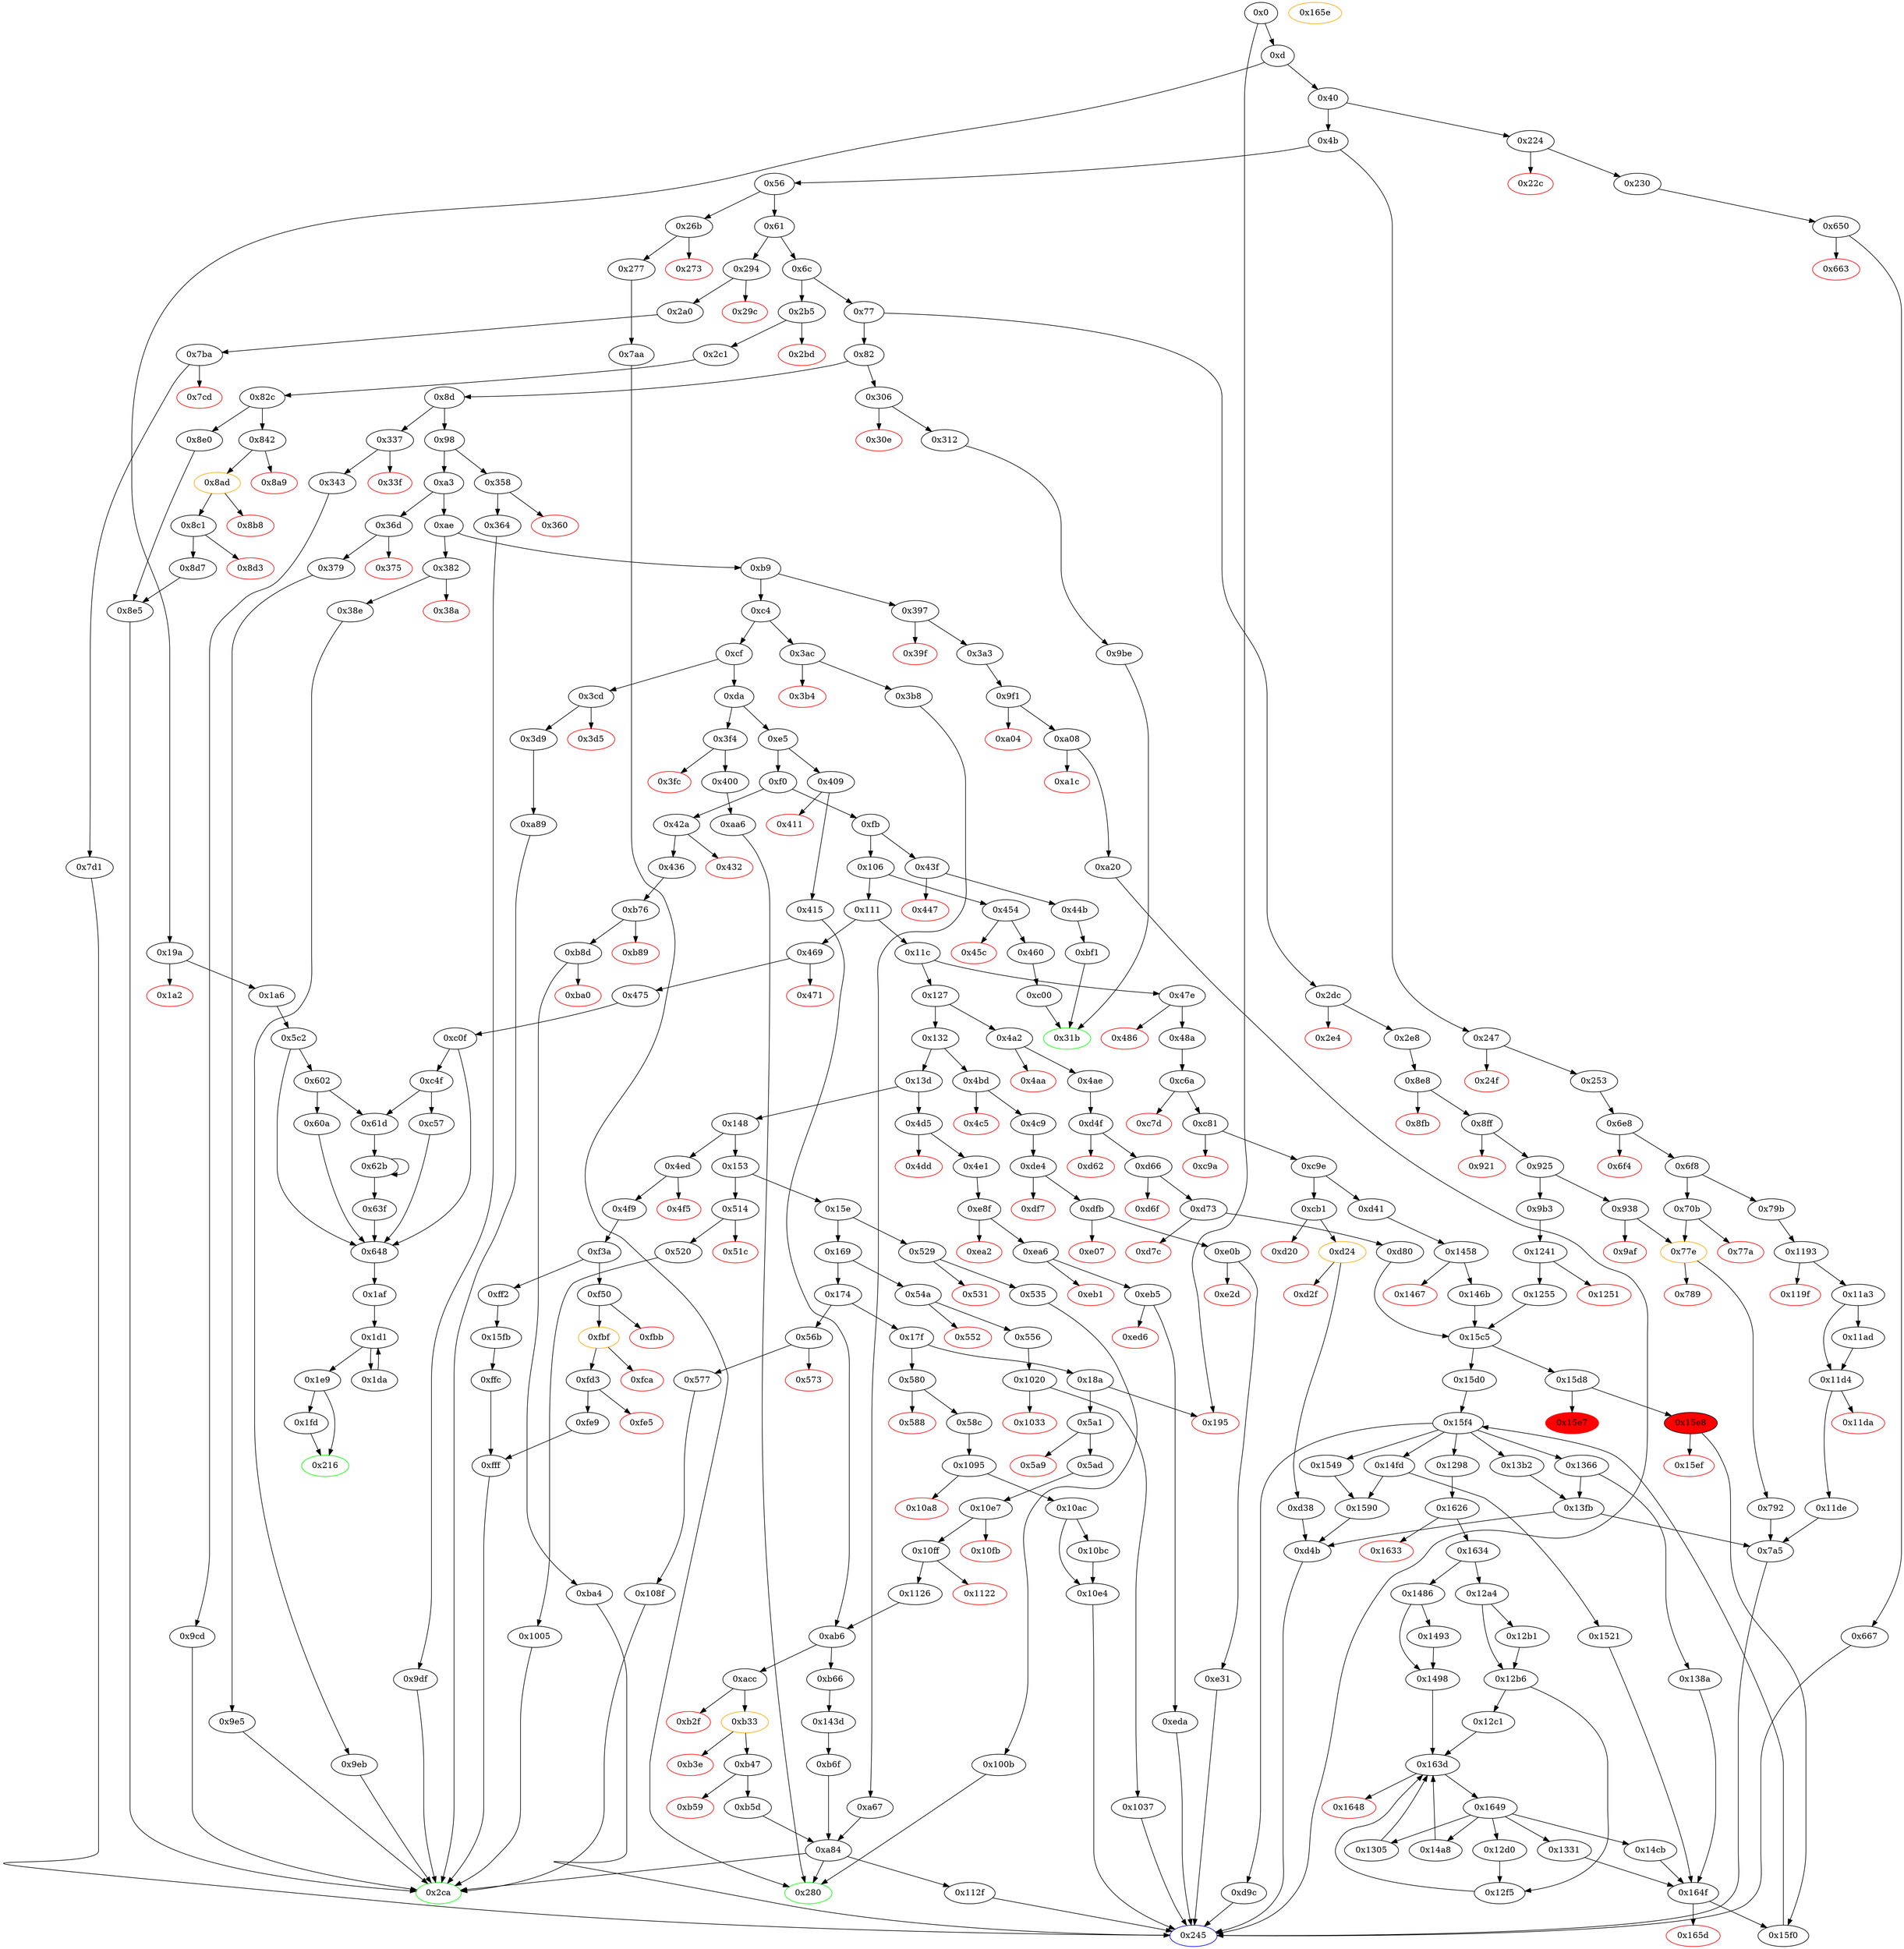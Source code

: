 digraph "" {
"0x62b" [fillcolor=white, id="0x62b", style=filled, tooltip="Block 0x62b\n[0x62b:0x63e]\n---\nPredecessors: [0x61d, 0x62b]\nSuccessors: [0x62b, 0x63f]\n---\n0x62b JUMPDEST\n0x62c DUP2\n0x62d SLOAD\n0x62e DUP2\n0x62f MSTORE\n0x630 SWAP1\n0x631 PUSH1 0x1\n0x633 ADD\n0x634 SWAP1\n0x635 PUSH1 0x20\n0x637 ADD\n0x638 DUP1\n0x639 DUP4\n0x63a GT\n0x63b PUSH2 0x62b\n0x63e JUMPI\n---\n0x62b: JUMPDEST \n0x62d: V540 = S[S1]\n0x62f: M[S0] = V540\n0x631: V541 = 0x1\n0x633: V542 = ADD 0x1 S1\n0x635: V543 = 0x20\n0x637: V544 = ADD 0x20 S0\n0x63a: V545 = GT V535 V544\n0x63b: V546 = 0x62b\n0x63e: JUMPI 0x62b V545\n---\nEntry stack: [V11, 0x1af, S5, {0x7, 0x8}, S3, V535, S1, S0]\nStack pops: 3\nStack additions: [S2, V542, V544]\nExit stack: [V11, 0x1af, S5, {0x7, 0x8}, S3, V535, V542, V544]\n\nDef sites:\nV11: {0xd.0x34}\n0x1af: {0x475.0x477, 0x1a6.0x1a8}\nS5: {0x5c2.0x5ca, 0xc0f.0xc17}\n{0x7, 0x8}: {0x5c2.0x5c3, 0xc0f.0xc10}\nS3: {0x5c2.0x5e2, 0xc0f.0xc2f}\nV535: {0x61d.0x61f}\nS1: {0x62b.0x633, 0x61d.0x629}\nS0: {0x62b.0x637, 0x5c2.0x5f9, 0xc0f.0xc46}\n"];
"0x10e4" [fillcolor=white, id="0x10e4", style=filled, tooltip="Block 0x10e4\n[0x10e4:0x10e6]\n---\nPredecessors: [0x10ac, 0x10bc]\nSuccessors: [0x245]\n---\n0x10e4 JUMPDEST\n0x10e5 POP\n0x10e6 JUMP\n---\n0x10e4: JUMPDEST \n0x10e6: JUMP 0x245\n---\nEntry stack: [V11, 0x245, V484]\nStack pops: 2\nStack additions: []\nExit stack: [V11]\n\nDef sites:\nV11: {0xd.0x34}\n0x245: {0x58c.0x58e}\nV484: {0x58c.0x59c}\n"];
"0x1298" [fillcolor=white, id="0x1298", style=filled, tooltip="Block 0x1298\n[0x1298:0x12a3]\n---\nPredecessors: [0x15f4]\nSuccessors: [0x1626]\n---\n0x1298 JUMPDEST\n0x1299 SWAP1\n0x129a PUSH4 0xffffffff\n0x129f PUSH2 0x1626\n0x12a2 AND\n0x12a3 JUMP\n---\n0x1298: JUMPDEST \n0x129a: V1558 = 0xffffffff\n0x129f: V1559 = 0x1626\n0x12a2: V1560 = AND 0x1626 0xffffffff\n0x12a3: JUMP 0x1626\n---\nEntry stack: [V11, 0x245, S13, S12, S11, S10, S9, S8, S7, S6, S5, S4, S3, S2, S1, S0]\nStack pops: 2\nStack additions: [S0, S1]\nExit stack: [V11, 0x245, S13, S12, S11, S10, S9, S8, S7, S6, S5, S4, S3, S2, S0, S1]\n\nDef sites:\nV11: {0xd.0x34}\n0x245: {0x2e8.0x2ea}\nS13: {0x2e8.0x2f9, 0xd.0x34}\nS12: {0x2e8.0x2fe, 0xd.0x34, 0x2e8.0x2ea}\nS11: {0x2e8.0x301, 0x48a.0x48c, 0x2e8.0x2f9}\nS10: {0x2e8.0x2fe, 0x9b3.0x9b4, 0x48a.0x49a, 0xd.0x34}\nS9: {0x2e8.0x2f9, 0x48a.0x48c, 0x48a.0x49d, 0x2e8.0x301}\nS8: {0xd41.0xd42, 0x2e8.0x2fe, 0x9b3.0x9b4, 0x48a.0x49a}\nS7: {0x2e8.0x301, 0x48a.0x49d, 0x48a.0x49a, 0x2e8.0x2f9}\nS6: {0xd41.0xd42, 0x2e8.0x2fe, 0x48a.0x49d, 0x1255.0x1279}\nS5: {0x1241.0x1242, 0x1458.0x1459, 0x48a.0x49a, 0x2e8.0x301}\nS4: {0x1241.0x1242, 0x1458.0x1459, 0x48a.0x49d, 0x1255.0x1279, 0xd.0x34}\nS3: {0x1634_0x15f4_0x15d0_0x15f4_0x15f0_0x15e8.0x1635, 0x1458.0x145c, 0x1634_0x15f4_0x15d0_0x15f4_0x15d0_0x146b.0x1635, 0x1634_0x15f4_0x15d0_0x15f4_0x15d0_0x1255.0x1635, 0x12b1.0x12b3, 0x1493.0x1495, 0x1634_0x15f4_0x15f0_0x15f4_0x15d0_0x1255.0x1635, 0x1634_0x15f4_0x15f0_0x15f4_0x15d0_0x146b.0x1635, 0x4ae.0x4b0, 0x1241.0x1246}\nS2: {0x1649_0x12f5.0x164c, 0x1649_0x1498.0x164c, 0x146b.0x146c, 0x1255.0x1280, 0x4ae.0x4b5}\nS1: {0x1458.0x145c, 0x146b.0x146f, 0x4ae.0x4b0, 0x1241.0x1246, 0x1255.0x1284, 0x4ae.0x4b8}\nS0: {0x15d8_0x15c5_0x1255.0x15dc, 0x15d8_0x15c5_0x146b.0x15dc, 0x15d0.0x15d0, 0x15d8_0x15c5_0xd80.0x15dc, 0x164f_0x14cb.0x1654, 0x164f_0x138a.0x1654, 0x164f_0x1521.0x1654, 0x164f_0x1331.0x1654}\n"];
"0xed6" [color=red, fillcolor=white, id="0xed6", style=filled, tooltip="Block 0xed6\n[0xed6:0xed9]\n---\nPredecessors: [0xeb5]\nSuccessors: []\n---\n0xed6 PUSH1 0x0\n0xed8 DUP1\n0xed9 REVERT\n---\n0xed6: V1268 = 0x0\n0xed9: REVERT 0x0 0x0\n---\nEntry stack: [V11, 0x245, V413]\nStack pops: 0\nStack additions: []\nExit stack: [V11, 0x245, V413]\n\nDef sites:\nV11: {0xd.0x34}\n0x245: {0x4e1.0x4e3}\nV413: {0x4e1.0x4e8}\n"];
"0x15e8" [fillcolor=red, id="0x15e8", style=filled, tooltip="Block 0x15e8\n[0x15e8:0x15ee]\n---\nPredecessors: [0x15d8]\nSuccessors: [0x15ef, 0x15f0]\n---\n0x15e8 JUMPDEST\n0x15e9 DIV\n0x15ea EQ\n0x15eb PUSH2 0x15f0\n0x15ee JUMPI\n---\n0x15e8: JUMPDEST \n0x15e9: V1858 = DIV V1854 S1\n0x15ea: V1859 = EQ V1858 S2\n0x15eb: V1860 = 0x15f0\n0x15ee: JUMPI 0x15f0 V1859\n---\nEntry stack: [V11, 0x245, V235, S19, S18, S17, S16, S15, S14, S13, 0x0, S11, {0x40, 0x60, 0x245}, S9, S8, {0xd9c, 0x1298}, S6, S5, 0x0, V1854, S2, S1, V1854]\nStack pops: 3\nStack additions: []\nExit stack: [V11, 0x245, V235, S19, S18, S17, S16, S15, S14, S13, 0x0, S11, {0x40, 0x60, 0x245}, S9, S8, {0xd9c, 0x1298}, S6, S5, 0x0, V1854]\n\nDef sites:\nV11: {0xd.0x34}\n0x245: {0x2e8.0x2ea}\nV235: {0x2e8.0x2f9}\nS19: {0x2e8.0x2fe, 0xd.0x34}\nS18: {0x2e8.0x301, 0x48a.0x48c}\nS17: {0x9b3.0x9b4, 0x48a.0x49a}\nS16: {0x2e8.0x2f9, 0x48a.0x49d}\nS15: {0xd41.0xd42, 0x2e8.0x2fe}\nS14: {0x2e8.0x301, 0x48a.0x49a}\nS13: {0x48a.0x49d, 0x1255.0x1279}\n0x0: {0x1241.0x1242, 0x1458.0x1459}\nS11: {0x1241.0x1242, 0x1458.0x1459, 0xd.0x34}\n{0x40, 0x60, 0x245}: {0x1241.0x1246, 0x1458.0x145c, 0x4ae.0x4b0}\nS9: {0x146b.0x146c, 0x1255.0x1280, 0x4ae.0x4b5}\nS8: {0x146b.0x146f, 0x1255.0x1284, 0x4ae.0x4b8}\n{0xd9c, 0x1298}: {0xd80.0xd89, 0x146b.0x1472, 0x1255.0x1288}\nS6: {0x2e8.0x301, 0x48a.0x49d, 0x4ae.0x4b8}\nS5: {0xd80.0xd91, 0x146b.0x1477, 0x1255.0x127c}\n0x0: {0x15c5.0x15c6}\nV1854: {0x15d8.0x15dc}\nS2: {0xd80.0xd91, 0x146b.0x1477, 0x1255.0x127c}\nS1: {0x2e8.0x301, 0x48a.0x49d, 0x4ae.0x4b8}\nV1854: {0x15d8.0x15dc}\n"];
"0xd41" [fillcolor=white, id="0xd41", style=filled, tooltip="Block 0xd41\n[0xd41:0xd4a]\n---\nPredecessors: [0xc9e]\nSuccessors: [0x1458]\n---\n0xd41 JUMPDEST\n0xd42 PUSH2 0xd4b\n0xd45 DUP3\n0xd46 DUP3\n0xd47 PUSH2 0x1458\n0xd4a JUMP\n---\n0xd41: JUMPDEST \n0xd42: V1135 = 0xd4b\n0xd47: V1136 = 0x1458\n0xd4a: JUMP 0x1458\n---\nEntry stack: [V11, 0x245, V385, V387]\nStack pops: 2\nStack additions: [S1, S0, 0xd4b, S1, S0]\nExit stack: [V11, 0x245, V385, V387, 0xd4b, V385, V387]\n\nDef sites:\nV11: {0xd.0x34}\n0x245: {0x48a.0x48c}\nV385: {0x48a.0x49a}\nV387: {0x48a.0x49d}\n"];
"0x98" [fillcolor=white, id="0x98", style=filled, tooltip="Block 0x98\n[0x98:0xa2]\n---\nPredecessors: [0x8d]\nSuccessors: [0xa3, 0x358]\n---\n0x98 DUP1\n0x99 PUSH4 0x313ce567\n0x9e EQ\n0x9f PUSH2 0x358\n0xa2 JUMPI\n---\n0x99: V39 = 0x313ce567\n0x9e: V40 = EQ 0x313ce567 V11\n0x9f: V41 = 0x358\n0xa2: JUMPI 0x358 V40\n---\nEntry stack: [V11]\nStack pops: 1\nStack additions: [S0]\nExit stack: [V11]\n\nDef sites:\nV11: {0xd.0x34}\n"];
"0x77" [fillcolor=white, id="0x77", style=filled, tooltip="Block 0x77\n[0x77:0x81]\n---\nPredecessors: [0x6c]\nSuccessors: [0x82, 0x2dc]\n---\n0x77 DUP1\n0x78 PUSH4 0x23b872dd\n0x7d EQ\n0x7e PUSH2 0x2dc\n0x81 JUMPI\n---\n0x78: V30 = 0x23b872dd\n0x7d: V31 = EQ 0x23b872dd V11\n0x7e: V32 = 0x2dc\n0x81: JUMPI 0x2dc V31\n---\nEntry stack: [V11]\nStack pops: 1\nStack additions: [S0]\nExit stack: [V11]\n\nDef sites:\nV11: {0xd.0x34}\n"];
"0x4a2" [fillcolor=white, id="0x4a2", style=filled, tooltip="Block 0x4a2\n[0x4a2:0x4a9]\n---\nPredecessors: [0x127]\nSuccessors: [0x4aa, 0x4ae]\n---\n0x4a2 JUMPDEST\n0x4a3 CALLVALUE\n0x4a4 DUP1\n0x4a5 ISZERO\n0x4a6 PUSH2 0x4ae\n0x4a9 JUMPI\n---\n0x4a2: JUMPDEST \n0x4a3: V389 = CALLVALUE\n0x4a5: V390 = ISZERO V389\n0x4a6: V391 = 0x4ae\n0x4a9: JUMPI 0x4ae V390\n---\nEntry stack: [V11]\nStack pops: 0\nStack additions: [V389]\nExit stack: [V11, V389]\n\nDef sites:\nV11: {0xd.0x34}\n"];
"0x0" [fillcolor=white, id="0x0", style=filled, tooltip="Block 0x0\n[0x0:0xc]\n---\nPredecessors: []\nSuccessors: [0xd, 0x195]\n---\n0x0 PUSH1 0x80\n0x2 PUSH1 0x40\n0x4 MSTORE\n0x5 PUSH1 0x4\n0x7 CALLDATASIZE\n0x8 LT\n0x9 PUSH2 0x195\n0xc JUMPI\n---\n0x0: V0 = 0x80\n0x2: V1 = 0x40\n0x4: M[0x40] = 0x80\n0x5: V2 = 0x4\n0x7: V3 = CALLDATASIZE\n0x8: V4 = LT V3 0x4\n0x9: V5 = 0x195\n0xc: JUMPI 0x195 V4\n---\nEntry stack: []\nStack pops: 0\nStack additions: []\nExit stack: []\n\nDef sites:\n"];
"0x42a" [fillcolor=white, id="0x42a", style=filled, tooltip="Block 0x42a\n[0x42a:0x431]\n---\nPredecessors: [0xf0]\nSuccessors: [0x432, 0x436]\n---\n0x42a JUMPDEST\n0x42b CALLVALUE\n0x42c DUP1\n0x42d ISZERO\n0x42e PUSH2 0x436\n0x431 JUMPI\n---\n0x42a: JUMPDEST \n0x42b: V349 = CALLVALUE\n0x42d: V350 = ISZERO V349\n0x42e: V351 = 0x436\n0x431: JUMPI 0x436 V350\n---\nEntry stack: [V11]\nStack pops: 0\nStack additions: [V349]\nExit stack: [V11, V349]\n\nDef sites:\nV11: {0xd.0x34}\n"];
"0x602" [fillcolor=white, id="0x602", style=filled, tooltip="Block 0x602\n[0x602:0x609]\n---\nPredecessors: [0x5c2]\nSuccessors: [0x60a, 0x61d]\n---\n0x602 DUP1\n0x603 PUSH1 0x1f\n0x605 LT\n0x606 PUSH2 0x61d\n0x609 JUMPI\n---\n0x603: V525 = 0x1f\n0x605: V526 = LT 0x1f V515\n0x606: V527 = 0x61d\n0x609: JUMPI 0x61d V526\n---\nEntry stack: [V11, 0x1af, V503, 0x7, V515, V522, 0x7, V515]\nStack pops: 1\nStack additions: [S0]\nExit stack: [V11, 0x1af, V503, 0x7, V515, V522, 0x7, V515]\n\nDef sites:\nV11: {0xd.0x34}\n0x1af: {0x1a6.0x1a8}\nV503: {0x5c2.0x5ca}\n0x7: {0x5c2.0x5c3}\nV515: {0x5c2.0x5e2}\nV522: {0x5c2.0x5f9}\n0x7: {0x5c2.0x5c3}\nV515: {0x5c2.0x5e2}\n"];
"0xfd3" [fillcolor=white, id="0xfd3", style=filled, tooltip="Block 0xfd3\n[0xfd3:0xfe4]\n---\nPredecessors: [0xfbf]\nSuccessors: [0xfe5, 0xfe9]\n---\n0xfd3 JUMPDEST\n0xfd4 POP\n0xfd5 POP\n0xfd6 POP\n0xfd7 POP\n0xfd8 PUSH1 0x40\n0xfda MLOAD\n0xfdb RETURNDATASIZE\n0xfdc PUSH1 0x20\n0xfde DUP2\n0xfdf LT\n0xfe0 ISZERO\n0xfe1 PUSH2 0xfe9\n0xfe4 JUMPI\n---\n0xfd3: JUMPDEST \n0xfd8: V1341 = 0x40\n0xfda: V1342 = M[0x40]\n0xfdb: V1343 = RETURNDATASIZE\n0xfdc: V1344 = 0x20\n0xfdf: V1345 = LT V1343 0x20\n0xfe0: V1346 = ISZERO V1345\n0xfe1: V1347 = 0xfe9\n0xfe4: JUMPI 0xfe9 V1346\n---\nEntry stack: [V11, 0x2ca, V427, V430, 0x0, V1319, 0xdd62ed3e, V1322, V1334]\nStack pops: 4\nStack additions: [V1342, V1343]\nExit stack: [V11, 0x2ca, V427, V430, 0x0, V1342, V1343]\n\nDef sites:\nV11: {0xd.0x34}\n0x2ca: {0x4f9.0x4fb}\nV427: {0x4f9.0x50a}\nV430: {0x4f9.0x50f}\n0x0: {0xf3a.0xf3e}\nV1319: {0xf50.0xf97}\n0xdd62ed3e: {0xf50.0xf99}\nV1322: {0xf50.0xfa3}\nV1334: {0xfbf.0xfc3}\n"];
"0xae" [fillcolor=white, id="0xae", style=filled, tooltip="Block 0xae\n[0xae:0xb8]\n---\nPredecessors: [0xa3]\nSuccessors: [0xb9, 0x382]\n---\n0xae DUP1\n0xaf PUSH4 0x3eaaf86b\n0xb4 EQ\n0xb5 PUSH2 0x382\n0xb8 JUMPI\n---\n0xaf: V45 = 0x3eaaf86b\n0xb4: V46 = EQ 0x3eaaf86b V11\n0xb5: V47 = 0x382\n0xb8: JUMPI 0x382 V46\n---\nEntry stack: [V11]\nStack pops: 1\nStack additions: [S0]\nExit stack: [V11]\n\nDef sites:\nV11: {0xd.0x34}\n"];
"0x460" [fillcolor=white, id="0x460", style=filled, tooltip="Block 0x460\n[0x460:0x468]\n---\nPredecessors: [0x454]\nSuccessors: [0xc00]\n---\n0x460 JUMPDEST\n0x461 POP\n0x462 PUSH2 0x31b\n0x465 PUSH2 0xc00\n0x468 JUMP\n---\n0x460: JUMPDEST \n0x462: V365 = 0x31b\n0x465: V366 = 0xc00\n0x468: JUMP 0xc00\n---\nEntry stack: [V11, V361]\nStack pops: 1\nStack additions: [0x31b]\nExit stack: [V11, 0x31b]\n\nDef sites:\nV11: {0xd.0x34}\nV361: {0x454.0x455}\n"];
"0x514" [fillcolor=white, id="0x514", style=filled, tooltip="Block 0x514\n[0x514:0x51b]\n---\nPredecessors: [0x153]\nSuccessors: [0x51c, 0x520]\n---\n0x514 JUMPDEST\n0x515 CALLVALUE\n0x516 DUP1\n0x517 ISZERO\n0x518 PUSH2 0x520\n0x51b JUMPI\n---\n0x514: JUMPDEST \n0x515: V432 = CALLVALUE\n0x517: V433 = ISZERO V432\n0x518: V434 = 0x520\n0x51b: JUMPI 0x520 V433\n---\nEntry stack: [V11]\nStack pops: 0\nStack additions: [V432]\nExit stack: [V11, V432]\n\nDef sites:\nV11: {0xd.0x34}\n"];
"0xa89" [fillcolor=white, id="0xa89", style=filled, tooltip="Block 0xa89\n[0xa89:0xaa5]\n---\nPredecessors: [0x3d9]\nSuccessors: [0x2ca]\n---\n0xa89 JUMPDEST\n0xa8a PUSH1 0x5\n0xa8c PUSH1 0x20\n0xa8e SWAP1\n0xa8f DUP2\n0xa90 MSTORE\n0xa91 PUSH1 0x0\n0xa93 SWAP3\n0xa94 DUP4\n0xa95 MSTORE\n0xa96 PUSH1 0x40\n0xa98 DUP1\n0xa99 DUP5\n0xa9a SHA3\n0xa9b SWAP1\n0xa9c SWAP2\n0xa9d MSTORE\n0xa9e SWAP1\n0xa9f DUP3\n0xaa0 MSTORE\n0xaa1 SWAP1\n0xaa2 SHA3\n0xaa3 SLOAD\n0xaa4 DUP2\n0xaa5 JUMP\n---\n0xa89: JUMPDEST \n0xa8a: V900 = 0x5\n0xa8c: V901 = 0x20\n0xa90: M[0x20] = 0x5\n0xa91: V902 = 0x0\n0xa95: M[0x0] = V324\n0xa96: V903 = 0x40\n0xa9a: V904 = SHA3 0x0 0x40\n0xa9d: M[0x20] = V904\n0xaa0: M[0x0] = V327\n0xaa2: V905 = SHA3 0x0 0x40\n0xaa3: V906 = S[V905]\n0xaa5: JUMP 0x2ca\n---\nEntry stack: [V11, 0x2ca, V324, V327]\nStack pops: 3\nStack additions: [S2, V906]\nExit stack: [V11, 0x2ca, V906]\n\nDef sites:\nV11: {0xd.0x34}\n0x2ca: {0x3d9.0x3db}\nV324: {0x3d9.0x3ea}\nV327: {0x3d9.0x3ef}\n"];
"0x195" [color=red, fillcolor=white, id="0x195", style=filled, tooltip="Block 0x195\n[0x195:0x199]\n---\nPredecessors: [0x0, 0x18a]\nSuccessors: []\n---\n0x195 JUMPDEST\n0x196 PUSH1 0x0\n0x198 DUP1\n0x199 REVERT\n---\n0x195: JUMPDEST \n0x196: V108 = 0x0\n0x199: REVERT 0x0 0x0\n---\nEntry stack: [V11]\nStack pops: 0\nStack additions: []\nExit stack: [V11]\n\nDef sites:\nV11: {0xd.0x34}\n"];
"0x245" [color=blue, fillcolor=white, id="0x245", style=filled, tooltip="Block 0x245\n[0x245:0x246]\n---\nPredecessors: [0x667, 0x7a5, 0x7d1, 0xa20, 0xba4, 0xd4b, 0xd9c, 0xe31, 0xeda, 0x1037, 0x10e4, 0x112f]\nSuccessors: []\n---\n0x245 JUMPDEST\n0x246 STOP\n---\n0x245: JUMPDEST \n0x246: STOP \n---\nEntry stack: [V11, 0x245, S9, S8, S7, S6, S5, S4, S3, S2, S1, S0]\nStack pops: 0\nStack additions: []\nExit stack: [V11, 0x245, S9, S8, S7, S6, S5, S4, S3, S2, S1, S0]\n\nDef sites:\nV11: {0xd.0x34}\n0x245: {0x2e8.0x2ea}\nS9: {0x2e8.0x2f9, 0xd.0x34}\nS8: {0x2e8.0x2fe, 0xd.0x34, 0x2e8.0x2ea}\nS7: {0x2e8.0x301, 0x48a.0x48c, 0x2e8.0x2f9}\nS6: {0x2e8.0x2fe, 0x9b3.0x9b4, 0x48a.0x49a, 0xd.0x34}\nS5: {0x2e8.0x2f9, 0x48a.0x49d, 0x48a.0x48c, 0x2e8.0x301}\nS4: {0xd41.0xd42, 0x2e8.0x2fe, 0x9b3.0x9b4, 0x48a.0x49a}\nS3: {0x2e8.0x301, 0x48a.0x49d, 0x48a.0x49a, 0xd.0x34, 0x2e8.0x2f9}\nS2: {0x2e8.0x2ea, 0x2e8.0x2fe, 0x48a.0x49d, 0xd.0x34, 0xd41.0xd42, 0x1255.0x1279}\nS1: {0x2e8.0x2ea, 0x2e8.0x2f9, 0x1458.0x1459, 0xd.0x34, 0x48a.0x49a, 0x2e8.0x301, 0x1241.0x1242}\nS0: {0x1458.0x1459, 0x1255.0x1279, 0x2e8.0x2f9, 0x2e8.0x2fe, 0x2e8.0x2ea, 0xd.0x34, 0x48a.0x49d, 0x1241.0x1242}\n"];
"0x11d4" [fillcolor=white, id="0x11d4", style=filled, tooltip="Block 0x11d4\n[0x11d4:0x11d9]\n---\nPredecessors: [0x11a3, 0x11ad]\nSuccessors: [0x11da, 0x11de]\n---\n0x11d4 JUMPDEST\n0x11d5 ISZERO\n0x11d6 PUSH2 0x11de\n0x11d9 JUMPI\n---\n0x11d4: JUMPDEST \n0x11d5: V1507 = ISZERO S0\n0x11d6: V1508 = 0x11de\n0x11d9: JUMPI 0x11de V1507\n---\nEntry stack: [V11, 0x245, V179, V181, 0x40, 0x7a5, V179, V181, 0x40, S0]\nStack pops: 1\nStack additions: []\nExit stack: [V11, 0x245, V179, V181, 0x40, 0x7a5, V179, V181, 0x40]\n\nDef sites:\nV11: {0xd.0x34}\n0x245: {0x253.0x255}\nV179: {0x253.0x263}\nV181: {0x253.0x266}\n0x40: {0x6e8.0x6e9}\n0x7a5: {0x79b.0x79c}\nV179: {0x253.0x263}\nV181: {0x253.0x266}\n0x40: {0x1193.0x1194}\nS0: {0x11a3.0x11a7, 0x11ad.0x11d3}\n"];
"0x294" [fillcolor=white, id="0x294", style=filled, tooltip="Block 0x294\n[0x294:0x29b]\n---\nPredecessors: [0x61]\nSuccessors: [0x29c, 0x2a0]\n---\n0x294 JUMPDEST\n0x295 CALLVALUE\n0x296 DUP1\n0x297 ISZERO\n0x298 PUSH2 0x2a0\n0x29b JUMPI\n---\n0x294: JUMPDEST \n0x295: V197 = CALLVALUE\n0x297: V198 = ISZERO V197\n0x298: V199 = 0x2a0\n0x29b: JUMPI 0x2a0 V198\n---\nEntry stack: [V11]\nStack pops: 0\nStack additions: [V197]\nExit stack: [V11, V197]\n\nDef sites:\nV11: {0xd.0x34}\n"];
"0xb5d" [fillcolor=white, id="0xb5d", style=filled, tooltip="Block 0xb5d\n[0xb5d:0xb65]\n---\nPredecessors: [0xb47]\nSuccessors: [0xa84]\n---\n0xb5d JUMPDEST\n0xb5e POP\n0xb5f MLOAD\n0xb60 SWAP1\n0xb61 POP\n0xb62 PUSH2 0xa84\n0xb65 JUMP\n---\n0xb5d: JUMPDEST \n0xb5f: V970 = M[V963]\n0xb62: V971 = 0xa84\n0xb65: JUMP 0xa84\n---\nEntry stack: [V11, 0x245, V498, S5, {0x2ca, 0x112f}, S3, 0x0, V963, V964]\nStack pops: 3\nStack additions: [V970]\nExit stack: [V11, 0x245, V498, S5, {0x2ca, 0x112f}, S3, V970]\n\nDef sites:\nV11: {0xd.0x34}\n0x245: {0x5ad.0x5af}\nV498: {0x5ad.0x5bd}\nS5: {0xd.0x34, 0x10e7.0x10e8}\n{0x2ca, 0x112f}: {0x415.0x417, 0x1126.0x1127}\nS3: {0x5ad.0x5bd, 0x415.0x425}\n0x0: {0xab6_0x1126.0xaba, 0xab6_0x415.0xaba}\nV963: {0xb47.0xb4e}\nV964: {0xb47.0xb4f}\n"];
"0xb33" [color=orange, fillcolor=white, id="0xb33", style=filled, tooltip="Block 0xb33\n[0xb33:0xb3d]\n---\nPredecessors: [0xacc]\nSuccessors: [0xb3e, 0xb47]\n---\n0xb33 JUMPDEST\n0xb34 POP\n0xb35 GAS\n0xb36 CALL\n0xb37 ISZERO\n0xb38 DUP1\n0xb39 ISZERO\n0xb3a PUSH2 0xb47\n0xb3d JUMPI\n---\n0xb33: JUMPDEST \n0xb35: V953 = GAS\n0xb36: V954 = CALL V953 V940 0x0 V939 V946 V939 0x20\n0xb37: V955 = ISZERO V954\n0xb39: V956 = ISZERO V955\n0xb3a: V957 = 0xb47\n0xb3d: JUMPI 0xb47 V956\n---\nEntry stack: [V11, 0x245, V498, S13, {0x2ca, 0x112f}, S11, 0x0, V940, 0x70a08231, V943, 0x20, V939, V946, V939, 0x0, V940, V949]\nStack pops: 7\nStack additions: [V955]\nExit stack: [V11, 0x245, V498, S13, {0x2ca, 0x112f}, S11, 0x0, V940, 0x70a08231, V943, V955]\n\nDef sites:\nV11: {0xd.0x34}\n0x245: {0x5ad.0x5af}\nV498: {0x5ad.0x5bd}\nS13: {0xd.0x34, 0x10e7.0x10e8}\n{0x2ca, 0x112f}: {0x415.0x417, 0x1126.0x1127}\nS11: {0x5ad.0x5bd, 0x415.0x425}\n0x0: {0xab6_0x1126.0xaba, 0xab6_0x415.0xaba}\nV940: {0xacc.0xb0b}\n0x70a08231: {0xacc.0xb0d}\nV943: {0xacc.0xb17}\n0x20: {0xacc.0xb19}\nV939: {0xacc.0xb07}\nV946: {0xacc.0xb21}\nV939: {0xacc.0xb07}\n0x0: {0xacc.0xb23}\nV940: {0xacc.0xb0b}\nV949: {0xacc.0xb28}\n"];
"0x1366" [fillcolor=white, id="0x1366", style=filled, tooltip="Block 0x1366\n[0x1366:0x1389]\n---\nPredecessors: [0x15f4]\nSuccessors: [0x138a, 0x13fb]\n---\n0x1366 JUMPDEST\n0x1367 PUSH1 0x1\n0x1369 PUSH1 0xa0\n0x136b PUSH1 0x2\n0x136d EXP\n0x136e SUB\n0x136f DUP8\n0x1370 AND\n0x1371 PUSH1 0x0\n0x1373 SWAP1\n0x1374 DUP2\n0x1375 MSTORE\n0x1376 PUSH1 0x2\n0x1378 PUSH1 0x20\n0x137a MSTORE\n0x137b PUSH1 0x40\n0x137d DUP2\n0x137e SHA3\n0x137f SWAP2\n0x1380 SWAP1\n0x1381 SWAP2\n0x1382 SSTORE\n0x1383 DUP4\n0x1384 GT\n0x1385 ISZERO\n0x1386 PUSH2 0x13fb\n0x1389 JUMPI\n---\n0x1366: JUMPDEST \n0x1367: V1628 = 0x1\n0x1369: V1629 = 0xa0\n0x136b: V1630 = 0x2\n0x136d: V1631 = EXP 0x2 0xa0\n0x136e: V1632 = SUB 0x10000000000000000000000000000000000000000 0x1\n0x1370: V1633 = AND S6 0xffffffffffffffffffffffffffffffffffffffff\n0x1371: V1634 = 0x0\n0x1375: M[0x0] = V1633\n0x1376: V1635 = 0x2\n0x1378: V1636 = 0x20\n0x137a: M[0x20] = 0x2\n0x137b: V1637 = 0x40\n0x137e: V1638 = SHA3 0x0 0x40\n0x1382: S[V1638] = S0\n0x1384: V1639 = GT S3 0x0\n0x1385: V1640 = ISZERO V1639\n0x1386: V1641 = 0x13fb\n0x1389: JUMPI 0x13fb V1640\n---\nEntry stack: [V11, 0x245, S13, S12, S11, S10, S9, S8, S7, S6, S5, S4, S3, S2, S1, S0]\nStack pops: 7\nStack additions: [S6, S5, S4, S3, S2, S1]\nExit stack: [V11, 0x245, S13, S12, S11, S10, S9, S8, S7, S6, S5, S4, S3, S2, S1]\n\nDef sites:\nV11: {0xd.0x34}\n0x245: {0x2e8.0x2ea}\nS13: {0x2e8.0x2f9, 0xd.0x34}\nS12: {0x2e8.0x2fe, 0xd.0x34, 0x2e8.0x2ea}\nS11: {0x2e8.0x301, 0x48a.0x48c, 0x2e8.0x2f9}\nS10: {0x2e8.0x2fe, 0x9b3.0x9b4, 0x48a.0x49a, 0xd.0x34}\nS9: {0x2e8.0x2f9, 0x48a.0x48c, 0x48a.0x49d, 0x2e8.0x301}\nS8: {0xd41.0xd42, 0x2e8.0x2fe, 0x9b3.0x9b4, 0x48a.0x49a}\nS7: {0x2e8.0x301, 0x48a.0x49d, 0x48a.0x49a, 0x2e8.0x2f9}\nS6: {0xd41.0xd42, 0x2e8.0x2fe, 0x48a.0x49d, 0x1255.0x1279}\nS5: {0x1241.0x1242, 0x1458.0x1459, 0x48a.0x49a, 0x2e8.0x301}\nS4: {0x1241.0x1242, 0x1458.0x1459, 0x48a.0x49d, 0x1255.0x1279, 0xd.0x34}\nS3: {0x1634_0x15f4_0x15d0_0x15f4_0x15f0_0x15e8.0x1635, 0x1458.0x145c, 0x1634_0x15f4_0x15d0_0x15f4_0x15d0_0x146b.0x1635, 0x1634_0x15f4_0x15d0_0x15f4_0x15d0_0x1255.0x1635, 0x12b1.0x12b3, 0x1493.0x1495, 0x1634_0x15f4_0x15f0_0x15f4_0x15d0_0x1255.0x1635, 0x1634_0x15f4_0x15f0_0x15f4_0x15d0_0x146b.0x1635, 0x4ae.0x4b0, 0x1241.0x1246}\nS2: {0x1649_0x12f5.0x164c, 0x1649_0x1498.0x164c, 0x146b.0x146c, 0x1255.0x1280, 0x4ae.0x4b5}\nS1: {0x1458.0x145c, 0x146b.0x146f, 0x4ae.0x4b0, 0x1241.0x1246, 0x1255.0x1284, 0x4ae.0x4b8}\nS0: {0x15d8_0x15c5_0x1255.0x15dc, 0x15d8_0x15c5_0x146b.0x15dc, 0x15d0.0x15d0, 0x15d8_0x15c5_0xd80.0x15dc, 0x164f_0x14cb.0x1654, 0x164f_0x138a.0x1654, 0x164f_0x1521.0x1654, 0x164f_0x1331.0x1654}\n"];
"0xb47" [fillcolor=white, id="0xb47", style=filled, tooltip="Block 0xb47\n[0xb47:0xb58]\n---\nPredecessors: [0xb33]\nSuccessors: [0xb59, 0xb5d]\n---\n0xb47 JUMPDEST\n0xb48 POP\n0xb49 POP\n0xb4a POP\n0xb4b POP\n0xb4c PUSH1 0x40\n0xb4e MLOAD\n0xb4f RETURNDATASIZE\n0xb50 PUSH1 0x20\n0xb52 DUP2\n0xb53 LT\n0xb54 ISZERO\n0xb55 PUSH2 0xb5d\n0xb58 JUMPI\n---\n0xb47: JUMPDEST \n0xb4c: V962 = 0x40\n0xb4e: V963 = M[0x40]\n0xb4f: V964 = RETURNDATASIZE\n0xb50: V965 = 0x20\n0xb53: V966 = LT V964 0x20\n0xb54: V967 = ISZERO V966\n0xb55: V968 = 0xb5d\n0xb58: JUMPI 0xb5d V967\n---\nEntry stack: [V11, 0x245, V498, S7, {0x2ca, 0x112f}, S5, 0x0, S3, 0x70a08231, S1, V955]\nStack pops: 4\nStack additions: [V963, V964]\nExit stack: [V11, 0x245, V498, S7, {0x2ca, 0x112f}, S5, 0x0, V963, V964]\n\nDef sites:\nV11: {0xd.0x34}\n0x245: {0x5ad.0x5af}\nV498: {0x5ad.0x5bd}\nS7: {0xd.0x34, 0x10e7.0x10e8}\n{0x2ca, 0x112f}: {0x415.0x417, 0x1126.0x1127}\nS5: {0x5ad.0x5bd, 0x415.0x425}\n0x0: {0xab6_0x1126.0xaba, 0xab6_0x415.0xaba}\nS3: {0xacc_0x415.0xb0b, 0xacc_0x1126.0xb0b}\n0x70a08231: {0xacc_0x1126.0xb0d, 0xacc_0x415.0xb0d}\nS1: {0xacc_0x1126.0xb17, 0xacc_0x415.0xb17}\nV955: {0xb33.0xb37}\n"];
"0xa04" [color=red, fillcolor=white, id="0xa04", style=filled, tooltip="Block 0xa04\n[0xa04:0xa07]\n---\nPredecessors: [0x9f1]\nSuccessors: []\n---\n0xa04 PUSH1 0x0\n0xa06 DUP1\n0xa07 REVERT\n---\n0xa04: V865 = 0x0\n0xa07: REVERT 0x0 0x0\n---\nEntry stack: [V11, 0x245]\nStack pops: 0\nStack additions: []\nExit stack: [V11, 0x245]\n\nDef sites:\nV11: {0xd.0x34}\n0x245: {0x3a3.0x3a5}\n"];
"0x10ff" [fillcolor=white, id="0x10ff", style=filled, tooltip="Block 0x10ff\n[0x10ff:0x1121]\n---\nPredecessors: [0x10e7]\nSuccessors: [0x1122, 0x1126]\n---\n0x10ff JUMPDEST\n0x1100 PUSH1 0x1\n0x1102 PUSH1 0xa0\n0x1104 PUSH1 0x2\n0x1106 EXP\n0x1107 SUB\n0x1108 DUP3\n0x1109 AND\n0x110a PUSH1 0x0\n0x110c SWAP1\n0x110d DUP2\n0x110e MSTORE\n0x110f PUSH1 0x6\n0x1111 PUSH1 0x20\n0x1113 MSTORE\n0x1114 PUSH1 0x40\n0x1116 SWAP1\n0x1117 SHA3\n0x1118 SLOAD\n0x1119 PUSH1 0xff\n0x111b AND\n0x111c ISZERO\n0x111d ISZERO\n0x111e PUSH2 0x1126\n0x1121 JUMPI\n---\n0x10ff: JUMPDEST \n0x1100: V1441 = 0x1\n0x1102: V1442 = 0xa0\n0x1104: V1443 = 0x2\n0x1106: V1444 = EXP 0x2 0xa0\n0x1107: V1445 = SUB 0x10000000000000000000000000000000000000000 0x1\n0x1109: V1446 = AND V498 0xffffffffffffffffffffffffffffffffffffffff\n0x110a: V1447 = 0x0\n0x110e: M[0x0] = V1446\n0x110f: V1448 = 0x6\n0x1111: V1449 = 0x20\n0x1113: M[0x20] = 0x6\n0x1114: V1450 = 0x40\n0x1117: V1451 = SHA3 0x0 0x40\n0x1118: V1452 = S[V1451]\n0x1119: V1453 = 0xff\n0x111b: V1454 = AND 0xff V1452\n0x111c: V1455 = ISZERO V1454\n0x111d: V1456 = ISZERO V1455\n0x111e: V1457 = 0x1126\n0x1121: JUMPI 0x1126 V1456\n---\nEntry stack: [V11, 0x245, V498, 0x0]\nStack pops: 2\nStack additions: [S1, S0]\nExit stack: [V11, 0x245, V498, 0x0]\n\nDef sites:\nV11: {0xd.0x34}\n0x245: {0x5ad.0x5af}\nV498: {0x5ad.0x5bd}\n0x0: {0x10e7.0x10e8}\n"];
"0xb89" [color=red, fillcolor=white, id="0xb89", style=filled, tooltip="Block 0xb89\n[0xb89:0xb8c]\n---\nPredecessors: [0xb76]\nSuccessors: []\n---\n0xb89 PUSH1 0x0\n0xb8b DUP1\n0xb8c REVERT\n---\n0xb89: V986 = 0x0\n0xb8c: REVERT 0x0 0x0\n---\nEntry stack: [V11, 0x245]\nStack pops: 0\nStack additions: []\nExit stack: [V11, 0x245]\n\nDef sites:\nV11: {0xd.0x34}\n0x245: {0x436.0x438}\n"];
"0x1626" [fillcolor=white, id="0x1626", style=filled, tooltip="Block 0x1626\n[0x1626:0x1632]\n---\nPredecessors: [0x1298]\nSuccessors: [0x1633, 0x1634]\n---\n0x1626 JUMPDEST\n0x1627 PUSH1 0x0\n0x1629 DUP1\n0x162a DUP3\n0x162b DUP5\n0x162c DUP2\n0x162d ISZERO\n0x162e ISZERO\n0x162f PUSH2 0x1634\n0x1632 JUMPI\n---\n0x1626: JUMPDEST \n0x1627: V1875 = 0x0\n0x162d: V1876 = ISZERO S0\n0x162e: V1877 = ISZERO V1876\n0x162f: V1878 = 0x1634\n0x1632: JUMPI 0x1634 V1877\n---\nEntry stack: [V11, 0x245, S13, S12, S11, S10, S9, S8, S7, S6, S5, S4, S3, S2, S1, S0]\nStack pops: 2\nStack additions: [S1, S0, 0x0, 0x0, S0, S1]\nExit stack: [V11, 0x245, S13, S12, S11, S10, S9, S8, S7, S6, S5, S4, S3, S2, S1, S0, 0x0, 0x0, S0, S1]\n\nDef sites:\nV11: {0xd.0x34}\n0x245: {0x2e8.0x2ea}\nS13: {0x2e8.0x2f9, 0xd.0x34}\nS12: {0x2e8.0x2fe, 0xd.0x34, 0x2e8.0x2ea}\nS11: {0x2e8.0x301, 0x48a.0x48c, 0x2e8.0x2f9}\nS10: {0x2e8.0x2fe, 0x9b3.0x9b4, 0x48a.0x49a, 0xd.0x34}\nS9: {0x2e8.0x2f9, 0x48a.0x48c, 0x48a.0x49d, 0x2e8.0x301}\nS8: {0xd41.0xd42, 0x2e8.0x2fe, 0x9b3.0x9b4, 0x48a.0x49a}\nS7: {0x2e8.0x301, 0x48a.0x49d, 0x48a.0x49a, 0x2e8.0x2f9}\nS6: {0xd41.0xd42, 0x2e8.0x2fe, 0x48a.0x49d, 0x1255.0x1279}\nS5: {0x1241.0x1242, 0x1458.0x1459, 0x48a.0x49a, 0x2e8.0x301}\nS4: {0x1241.0x1242, 0x1458.0x1459, 0x48a.0x49d, 0x1255.0x1279, 0xd.0x34}\nS3: {0x1634_0x15f4_0x15d0_0x15f4_0x15f0_0x15e8.0x1635, 0x1458.0x145c, 0x1634_0x15f4_0x15d0_0x15f4_0x15d0_0x146b.0x1635, 0x1634_0x15f4_0x15d0_0x15f4_0x15d0_0x1255.0x1635, 0x12b1.0x12b3, 0x1493.0x1495, 0x1634_0x15f4_0x15f0_0x15f4_0x15d0_0x146b.0x1635, 0x1634_0x15f4_0x15f0_0x15f4_0x15d0_0x1255.0x1635, 0x4ae.0x4b0, 0x1241.0x1246}\nS2: {0x1649_0x12f5.0x164c, 0x1649_0x1498.0x164c, 0x146b.0x146c, 0x1255.0x1280, 0x4ae.0x4b5}\nS1: {0x15d0_0xd80.0x15d0, 0x15d0_0x1255.0x15d0, 0x15d0_0x146b.0x15d0, 0x15d8_0x15c5_0x1255.0x15dc, 0x15d8_0x15c5_0x146b.0x15dc, 0x15d8_0x15c5_0xd80.0x15dc, 0x164f_0x138a.0x1654, 0x164f_0x1331.0x1654, 0x164f_0x14cb.0x1654, 0x164f_0x1521.0x1654}\nS0: {0x1458.0x145c, 0x146b.0x146f, 0x4ae.0x4b0, 0x1241.0x1246, 0x1255.0x1284, 0x4ae.0x4b8}\n"];
"0x1037" [fillcolor=white, id="0x1037", style=filled, tooltip="Block 0x1037\n[0x1037:0x108e]\n---\nPredecessors: [0x1020]\nSuccessors: [0x245]\n---\n0x1037 JUMPDEST\n0x1038 PUSH1 0x1\n0x103a PUSH1 0xa0\n0x103c PUSH1 0x2\n0x103e EXP\n0x103f SUB\n0x1040 DUP2\n0x1041 AND\n0x1042 PUSH1 0x0\n0x1044 DUP2\n0x1045 DUP2\n0x1046 MSTORE\n0x1047 PUSH1 0x6\n0x1049 PUSH1 0x20\n0x104b SWAP1\n0x104c DUP2\n0x104d MSTORE\n0x104e PUSH1 0x40\n0x1050 SWAP2\n0x1051 DUP3\n0x1052 SWAP1\n0x1053 SHA3\n0x1054 DUP1\n0x1055 SLOAD\n0x1056 PUSH1 0xff\n0x1058 NOT\n0x1059 AND\n0x105a SWAP1\n0x105b SSTORE\n0x105c DUP2\n0x105d MLOAD\n0x105e SWAP3\n0x105f DUP4\n0x1060 MSTORE\n0x1061 SWAP1\n0x1062 MLOAD\n0x1063 PUSH32 0xd7e9ec6e6ecd65492dce6bf513cd6867560d49544421d0783ddf06e76c24470c\n0x1084 SWAP3\n0x1085 DUP2\n0x1086 SWAP1\n0x1087 SUB\n0x1088 SWAP1\n0x1089 SWAP2\n0x108a ADD\n0x108b SWAP1\n0x108c LOG1\n0x108d POP\n0x108e JUMP\n---\n0x1037: JUMPDEST \n0x1038: V1375 = 0x1\n0x103a: V1376 = 0xa0\n0x103c: V1377 = 0x2\n0x103e: V1378 = EXP 0x2 0xa0\n0x103f: V1379 = SUB 0x10000000000000000000000000000000000000000 0x1\n0x1041: V1380 = AND V464 0xffffffffffffffffffffffffffffffffffffffff\n0x1042: V1381 = 0x0\n0x1046: M[0x0] = V1380\n0x1047: V1382 = 0x6\n0x1049: V1383 = 0x20\n0x104d: M[0x20] = 0x6\n0x104e: V1384 = 0x40\n0x1053: V1385 = SHA3 0x0 0x40\n0x1055: V1386 = S[V1385]\n0x1056: V1387 = 0xff\n0x1058: V1388 = NOT 0xff\n0x1059: V1389 = AND 0xffffffffffffffffffffffffffffffffffffffffffffffffffffffffffffff00 V1386\n0x105b: S[V1385] = V1389\n0x105d: V1390 = M[0x40]\n0x1060: M[V1390] = V1380\n0x1062: V1391 = M[0x40]\n0x1063: V1392 = 0xd7e9ec6e6ecd65492dce6bf513cd6867560d49544421d0783ddf06e76c24470c\n0x1087: V1393 = SUB V1390 V1391\n0x108a: V1394 = ADD 0x20 V1393\n0x108c: LOG V1391 V1394 0xd7e9ec6e6ecd65492dce6bf513cd6867560d49544421d0783ddf06e76c24470c\n0x108e: JUMP 0x245\n---\nEntry stack: [V11, 0x245, V464]\nStack pops: 2\nStack additions: []\nExit stack: [V11]\n\nDef sites:\nV11: {0xd.0x34}\n0x245: {0x556.0x558}\nV464: {0x556.0x566}\n"];
"0xb6f" [fillcolor=white, id="0xb6f", style=filled, tooltip="Block 0xb6f\n[0xb6f:0xb75]\n---\nPredecessors: [0x143d]\nSuccessors: [0xa84]\n---\n0xb6f JUMPDEST\n0xb70 SWAP1\n0xb71 POP\n0xb72 PUSH2 0xa84\n0xb75 JUMP\n---\n0xb6f: JUMPDEST \n0xb72: V974 = 0xa84\n0xb75: JUMP 0xa84\n---\nEntry stack: [V11, 0x245, V498, S4, {0x2ca, 0x112f}, S2, 0x0, V1718]\nStack pops: 2\nStack additions: [S0]\nExit stack: [V11, 0x245, V498, S4, {0x2ca, 0x112f}, S2, V1718]\n\nDef sites:\nV11: {0xd.0x34}\n0x245: {0x5ad.0x5af}\nV498: {0x5ad.0x5bd}\nS4: {0xd.0x34, 0x10e7.0x10e8}\n{0x2ca, 0x112f}: {0x415.0x417, 0x1126.0x1127}\nS2: {0x5ad.0x5bd, 0x415.0x425}\n0x0: {0xab6_0x1126.0xaba, 0xab6_0x415.0xaba}\nV1718: {0x143d.0x1455}\n"];
"0x1005" [fillcolor=white, id="0x1005", style=filled, tooltip="Block 0x1005\n[0x1005:0x100a]\n---\nPredecessors: [0x520]\nSuccessors: [0x2ca]\n---\n0x1005 JUMPDEST\n0x1006 PUSH1 0x3\n0x1008 SLOAD\n0x1009 DUP2\n0x100a JUMP\n---\n0x1005: JUMPDEST \n0x1006: V1353 = 0x3\n0x1008: V1354 = S[0x3]\n0x100a: JUMP 0x2ca\n---\nEntry stack: [V11, 0x2ca]\nStack pops: 1\nStack additions: [S0, V1354]\nExit stack: [V11, 0x2ca, V1354]\n\nDef sites:\nV11: {0xd.0x34}\n0x2ca: {0x520.0x522}\n"];
"0x360" [color=red, fillcolor=white, id="0x360", style=filled, tooltip="Block 0x360\n[0x360:0x363]\n---\nPredecessors: [0x358]\nSuccessors: []\n---\n0x360 PUSH1 0x0\n0x362 DUP1\n0x363 REVERT\n---\n0x360: V277 = 0x0\n0x363: REVERT 0x0 0x0\n---\nEntry stack: [V11, V274]\nStack pops: 0\nStack additions: []\nExit stack: [V11, V274]\n\nDef sites:\nV11: {0xd.0x34}\nV274: {0x358.0x359}\n"];
"0x58c" [fillcolor=white, id="0x58c", style=filled, tooltip="Block 0x58c\n[0x58c:0x5a0]\n---\nPredecessors: [0x580]\nSuccessors: [0x1095]\n---\n0x58c JUMPDEST\n0x58d POP\n0x58e PUSH2 0x245\n0x591 PUSH1 0x1\n0x593 PUSH1 0xa0\n0x595 PUSH1 0x2\n0x597 EXP\n0x598 SUB\n0x599 PUSH1 0x4\n0x59b CALLDATALOAD\n0x59c AND\n0x59d PUSH2 0x1095\n0x5a0 JUMP\n---\n0x58c: JUMPDEST \n0x58e: V476 = 0x245\n0x591: V477 = 0x1\n0x593: V478 = 0xa0\n0x595: V479 = 0x2\n0x597: V480 = EXP 0x2 0xa0\n0x598: V481 = SUB 0x10000000000000000000000000000000000000000 0x1\n0x599: V482 = 0x4\n0x59b: V483 = CALLDATALOAD 0x4\n0x59c: V484 = AND V483 0xffffffffffffffffffffffffffffffffffffffff\n0x59d: V485 = 0x1095\n0x5a0: JUMP 0x1095\n---\nEntry stack: [V11, V472]\nStack pops: 1\nStack additions: [0x245, V484]\nExit stack: [V11, 0x245, V484]\n\nDef sites:\nV11: {0xd.0x34}\nV472: {0x580.0x581}\n"];
"0x3ac" [fillcolor=white, id="0x3ac", style=filled, tooltip="Block 0x3ac\n[0x3ac:0x3b3]\n---\nPredecessors: [0xc4]\nSuccessors: [0x3b4, 0x3b8]\n---\n0x3ac JUMPDEST\n0x3ad CALLVALUE\n0x3ae DUP1\n0x3af ISZERO\n0x3b0 PUSH2 0x3b8\n0x3b3 JUMPI\n---\n0x3ac: JUMPDEST \n0x3ad: V298 = CALLVALUE\n0x3af: V299 = ISZERO V298\n0x3b0: V300 = 0x3b8\n0x3b3: JUMPI 0x3b8 V299\n---\nEntry stack: [V11]\nStack pops: 0\nStack additions: [V298]\nExit stack: [V11, V298]\n\nDef sites:\nV11: {0xd.0x34}\n"];
"0x277" [fillcolor=white, id="0x277", style=filled, tooltip="Block 0x277\n[0x277:0x27f]\n---\nPredecessors: [0x26b]\nSuccessors: [0x7aa]\n---\n0x277 JUMPDEST\n0x278 POP\n0x279 PUSH2 0x280\n0x27c PUSH2 0x7aa\n0x27f JUMP\n---\n0x277: JUMPDEST \n0x279: V187 = 0x280\n0x27c: V188 = 0x7aa\n0x27f: JUMP 0x7aa\n---\nEntry stack: [V11, V183]\nStack pops: 1\nStack additions: [0x280]\nExit stack: [V11, 0x280]\n\nDef sites:\nV11: {0xd.0x34}\nV183: {0x26b.0x26c}\n"];
"0x2a0" [fillcolor=white, id="0x2a0", style=filled, tooltip="Block 0x2a0\n[0x2a0:0x2b4]\n---\nPredecessors: [0x294]\nSuccessors: [0x7ba]\n---\n0x2a0 JUMPDEST\n0x2a1 POP\n0x2a2 PUSH2 0x245\n0x2a5 PUSH1 0x1\n0x2a7 PUSH1 0xa0\n0x2a9 PUSH1 0x2\n0x2ab EXP\n0x2ac SUB\n0x2ad PUSH1 0x4\n0x2af CALLDATALOAD\n0x2b0 AND\n0x2b1 PUSH2 0x7ba\n0x2b4 JUMP\n---\n0x2a0: JUMPDEST \n0x2a2: V201 = 0x245\n0x2a5: V202 = 0x1\n0x2a7: V203 = 0xa0\n0x2a9: V204 = 0x2\n0x2ab: V205 = EXP 0x2 0xa0\n0x2ac: V206 = SUB 0x10000000000000000000000000000000000000000 0x1\n0x2ad: V207 = 0x4\n0x2af: V208 = CALLDATALOAD 0x4\n0x2b0: V209 = AND V208 0xffffffffffffffffffffffffffffffffffffffff\n0x2b1: V210 = 0x7ba\n0x2b4: JUMP 0x7ba\n---\nEntry stack: [V11, V197]\nStack pops: 1\nStack additions: [0x245, V209]\nExit stack: [V11, 0x245, V209]\n\nDef sites:\nV11: {0xd.0x34}\nV197: {0x294.0x295}\n"];
"0xc00" [fillcolor=white, id="0xc00", style=filled, tooltip="Block 0xc00\n[0xc00:0xc0e]\n---\nPredecessors: [0x460]\nSuccessors: [0x31b]\n---\n0xc00 JUMPDEST\n0xc01 PUSH1 0x0\n0xc03 SLOAD\n0xc04 PUSH1 0x1\n0xc06 PUSH1 0xa0\n0xc08 PUSH1 0x2\n0xc0a EXP\n0xc0b SUB\n0xc0c AND\n0xc0d DUP2\n0xc0e JUMP\n---\n0xc00: JUMPDEST \n0xc01: V1018 = 0x0\n0xc03: V1019 = S[0x0]\n0xc04: V1020 = 0x1\n0xc06: V1021 = 0xa0\n0xc08: V1022 = 0x2\n0xc0a: V1023 = EXP 0x2 0xa0\n0xc0b: V1024 = SUB 0x10000000000000000000000000000000000000000 0x1\n0xc0c: V1025 = AND 0xffffffffffffffffffffffffffffffffffffffff V1019\n0xc0e: JUMP 0x31b\n---\nEntry stack: [V11, 0x31b]\nStack pops: 1\nStack additions: [S0, V1025]\nExit stack: [V11, 0x31b, V1025]\n\nDef sites:\nV11: {0xd.0x34}\n0x31b: {0x460.0x462}\n"];
"0xe07" [color=red, fillcolor=white, id="0xe07", style=filled, tooltip="Block 0xe07\n[0xe07:0xe0a]\n---\nPredecessors: [0xdfb]\nSuccessors: []\n---\n0xe07 PUSH1 0x0\n0xe09 DUP1\n0xe0a REVERT\n---\n0xe07: V1194 = 0x0\n0xe0a: REVERT 0x0 0x0\n---\nEntry stack: [V11, 0x245, V405]\nStack pops: 0\nStack additions: []\nExit stack: [V11, 0x245, V405]\n\nDef sites:\nV11: {0xd.0x34}\n0x245: {0x4c9.0x4cb}\nV405: {0x4c9.0x4d0}\n"];
"0x3fc" [color=red, fillcolor=white, id="0x3fc", style=filled, tooltip="Block 0x3fc\n[0x3fc:0x3ff]\n---\nPredecessors: [0x3f4]\nSuccessors: []\n---\n0x3fc PUSH1 0x0\n0x3fe DUP1\n0x3ff REVERT\n---\n0x3fc: V332 = 0x0\n0x3ff: REVERT 0x0 0x0\n---\nEntry stack: [V11, V329]\nStack pops: 0\nStack additions: []\nExit stack: [V11, V329]\n\nDef sites:\nV11: {0xd.0x34}\nV329: {0x3f4.0x3f5}\n"];
"0x54a" [fillcolor=white, id="0x54a", style=filled, tooltip="Block 0x54a\n[0x54a:0x551]\n---\nPredecessors: [0x169]\nSuccessors: [0x552, 0x556]\n---\n0x54a JUMPDEST\n0x54b CALLVALUE\n0x54c DUP1\n0x54d ISZERO\n0x54e PUSH2 0x556\n0x551 JUMPI\n---\n0x54a: JUMPDEST \n0x54b: V452 = CALLVALUE\n0x54d: V453 = ISZERO V452\n0x54e: V454 = 0x556\n0x551: JUMPI 0x556 V453\n---\nEntry stack: [V11]\nStack pops: 0\nStack additions: [V452]\nExit stack: [V11, V452]\n\nDef sites:\nV11: {0xd.0x34}\n"];
"0x4d5" [fillcolor=white, id="0x4d5", style=filled, tooltip="Block 0x4d5\n[0x4d5:0x4dc]\n---\nPredecessors: [0x13d]\nSuccessors: [0x4dd, 0x4e1]\n---\n0x4d5 JUMPDEST\n0x4d6 CALLVALUE\n0x4d7 DUP1\n0x4d8 ISZERO\n0x4d9 PUSH2 0x4e1\n0x4dc JUMPI\n---\n0x4d5: JUMPDEST \n0x4d6: V407 = CALLVALUE\n0x4d8: V408 = ISZERO V407\n0x4d9: V409 = 0x4e1\n0x4dc: JUMPI 0x4e1 V408\n---\nEntry stack: [V11]\nStack pops: 0\nStack additions: [V407]\nExit stack: [V11, V407]\n\nDef sites:\nV11: {0xd.0x34}\n"];
"0x6e8" [fillcolor=white, id="0x6e8", style=filled, tooltip="Block 0x6e8\n[0x6e8:0x6f3]\n---\nPredecessors: [0x253]\nSuccessors: [0x6f4, 0x6f8]\n---\n0x6e8 JUMPDEST\n0x6e9 PUSH1 0x40\n0x6eb PUSH1 0x44\n0x6ed CALLDATASIZE\n0x6ee LT\n0x6ef ISZERO\n0x6f0 PUSH2 0x6f8\n0x6f3 JUMPI\n---\n0x6e8: JUMPDEST \n0x6e9: V589 = 0x40\n0x6eb: V590 = 0x44\n0x6ed: V591 = CALLDATASIZE\n0x6ee: V592 = LT V591 0x44\n0x6ef: V593 = ISZERO V592\n0x6f0: V594 = 0x6f8\n0x6f3: JUMPI 0x6f8 V593\n---\nEntry stack: [V11, 0x245, V179, V181]\nStack pops: 0\nStack additions: [0x40]\nExit stack: [V11, 0x245, V179, V181, 0x40]\n\nDef sites:\nV11: {0xd.0x34}\n0x245: {0x253.0x255}\nV179: {0x253.0x263}\nV181: {0x253.0x266}\n"];
"0x4ed" [fillcolor=white, id="0x4ed", style=filled, tooltip="Block 0x4ed\n[0x4ed:0x4f4]\n---\nPredecessors: [0x148]\nSuccessors: [0x4f5, 0x4f9]\n---\n0x4ed JUMPDEST\n0x4ee CALLVALUE\n0x4ef DUP1\n0x4f0 ISZERO\n0x4f1 PUSH2 0x4f9\n0x4f4 JUMPI\n---\n0x4ed: JUMPDEST \n0x4ee: V415 = CALLVALUE\n0x4f0: V416 = ISZERO V415\n0x4f1: V417 = 0x4f9\n0x4f4: JUMPI 0x4f9 V416\n---\nEntry stack: [V11]\nStack pops: 0\nStack additions: [V415]\nExit stack: [V11, V415]\n\nDef sites:\nV11: {0xd.0x34}\n"];
"0x1a2" [color=red, fillcolor=white, id="0x1a2", style=filled, tooltip="Block 0x1a2\n[0x1a2:0x1a5]\n---\nPredecessors: [0x19a]\nSuccessors: []\n---\n0x1a2 PUSH1 0x0\n0x1a4 DUP1\n0x1a5 REVERT\n---\n0x1a2: V112 = 0x0\n0x1a5: REVERT 0x0 0x0\n---\nEntry stack: [V11, V109]\nStack pops: 0\nStack additions: []\nExit stack: [V11, V109]\n\nDef sites:\nV11: {0xd.0x34}\nV109: {0x19a.0x19b}\n"];
"0x1458" [fillcolor=white, id="0x1458", style=filled, tooltip="Block 0x1458\n[0x1458:0x1466]\n---\nPredecessors: [0xd41]\nSuccessors: [0x1467, 0x146b]\n---\n0x1458 JUMPDEST\n0x1459 PUSH1 0x0\n0x145b DUP1\n0x145c PUSH1 0x40\n0x145e PUSH1 0x44\n0x1460 CALLDATASIZE\n0x1461 LT\n0x1462 ISZERO\n0x1463 PUSH2 0x146b\n0x1466 JUMPI\n---\n0x1458: JUMPDEST \n0x1459: V1719 = 0x0\n0x145c: V1720 = 0x40\n0x145e: V1721 = 0x44\n0x1460: V1722 = CALLDATASIZE\n0x1461: V1723 = LT V1722 0x44\n0x1462: V1724 = ISZERO V1723\n0x1463: V1725 = 0x146b\n0x1466: JUMPI 0x146b V1724\n---\nEntry stack: [V11, 0x245, V385, V387, 0xd4b, V385, V387]\nStack pops: 0\nStack additions: [0x0, 0x0, 0x40]\nExit stack: [V11, 0x245, V385, V387, 0xd4b, V385, V387, 0x0, 0x0, 0x40]\n\nDef sites:\nV11: {0xd.0x34}\n0x245: {0x48a.0x48c}\nV385: {0x48a.0x49a}\nV387: {0x48a.0x49d}\n0xd4b: {0xd41.0xd42}\nV385: {0x48a.0x49a}\nV387: {0x48a.0x49d}\n"];
"0x1193" [fillcolor=white, id="0x1193", style=filled, tooltip="Block 0x1193\n[0x1193:0x119e]\n---\nPredecessors: [0x79b]\nSuccessors: [0x119f, 0x11a3]\n---\n0x1193 JUMPDEST\n0x1194 PUSH1 0x40\n0x1196 PUSH1 0x44\n0x1198 CALLDATASIZE\n0x1199 LT\n0x119a ISZERO\n0x119b PUSH2 0x11a3\n0x119e JUMPI\n---\n0x1193: JUMPDEST \n0x1194: V1481 = 0x40\n0x1196: V1482 = 0x44\n0x1198: V1483 = CALLDATASIZE\n0x1199: V1484 = LT V1483 0x44\n0x119a: V1485 = ISZERO V1484\n0x119b: V1486 = 0x11a3\n0x119e: JUMPI 0x11a3 V1485\n---\nEntry stack: [V11, 0x245, V179, V181, 0x40, 0x7a5, V179, V181]\nStack pops: 0\nStack additions: [0x40]\nExit stack: [V11, 0x245, V179, V181, 0x40, 0x7a5, V179, V181, 0x40]\n\nDef sites:\nV11: {0xd.0x34}\n0x245: {0x253.0x255}\nV179: {0x253.0x263}\nV181: {0x253.0x266}\n0x40: {0x6e8.0x6e9}\n0x7a5: {0x79b.0x79c}\nV179: {0x253.0x263}\nV181: {0x253.0x266}\n"];
"0x38e" [fillcolor=white, id="0x38e", style=filled, tooltip="Block 0x38e\n[0x38e:0x396]\n---\nPredecessors: [0x382]\nSuccessors: [0x9eb]\n---\n0x38e JUMPDEST\n0x38f POP\n0x390 PUSH2 0x2ca\n0x393 PUSH2 0x9eb\n0x396 JUMP\n---\n0x38e: JUMPDEST \n0x390: V290 = 0x2ca\n0x393: V291 = 0x9eb\n0x396: JUMP 0x9eb\n---\nEntry stack: [V11, V286]\nStack pops: 1\nStack additions: [0x2ca]\nExit stack: [V11, 0x2ca]\n\nDef sites:\nV11: {0xd.0x34}\nV286: {0x382.0x383}\n"];
"0xc57" [fillcolor=white, id="0xc57", style=filled, tooltip="Block 0xc57\n[0xc57:0xc69]\n---\nPredecessors: [0xc4f]\nSuccessors: [0x648]\n---\n0xc57 PUSH2 0x100\n0xc5a DUP1\n0xc5b DUP4\n0xc5c SLOAD\n0xc5d DIV\n0xc5e MUL\n0xc5f DUP4\n0xc60 MSTORE\n0xc61 SWAP2\n0xc62 PUSH1 0x20\n0xc64 ADD\n0xc65 SWAP2\n0xc66 PUSH2 0x648\n0xc69 JUMP\n---\n0xc57: V1054 = 0x100\n0xc5c: V1055 = S[0x8]\n0xc5d: V1056 = DIV V1055 0x100\n0xc5e: V1057 = MUL V1056 0x100\n0xc60: M[V1048] = V1057\n0xc62: V1058 = 0x20\n0xc64: V1059 = ADD 0x20 V1048\n0xc66: V1060 = 0x648\n0xc69: JUMP 0x648\n---\nEntry stack: [V11, 0x1af, V1029, 0x8, V1041, V1048, 0x8, V1041]\nStack pops: 3\nStack additions: [V1059, S1, S0]\nExit stack: [V11, 0x1af, V1029, 0x8, V1041, V1059, 0x8, V1041]\n\nDef sites:\nV11: {0xd.0x34}\n0x1af: {0x475.0x477}\nV1029: {0xc0f.0xc17}\n0x8: {0xc0f.0xc10}\nV1041: {0xc0f.0xc2f}\nV1048: {0xc0f.0xc46}\n0x8: {0xc0f.0xc10}\nV1041: {0xc0f.0xc2f}\n"];
"0x12f5" [fillcolor=white, id="0x12f5", style=filled, tooltip="Block 0x12f5\n[0x12f5:0x1304]\n---\nPredecessors: [0x12b6, 0x12d0]\nSuccessors: [0x163d]\n---\n0x12f5 JUMPDEST\n0x12f6 PUSH2 0x1305\n0x12f9 DUP6\n0x12fa DUP5\n0x12fb PUSH4 0xffffffff\n0x1300 PUSH2 0x163d\n0x1303 AND\n0x1304 JUMP\n---\n0x12f5: JUMPDEST \n0x12f6: V1590 = 0x1305\n0x12fb: V1591 = 0xffffffff\n0x1300: V1592 = 0x163d\n0x1303: V1593 = AND 0x163d 0xffffffff\n0x1304: JUMP 0x163d\n---\nEntry stack: [V11, 0x245, V235, S9, S8, S7, S6, S5, S4, S3, S2, S1, {0x40, 0x60, 0x245}]\nStack pops: 5\nStack additions: [S4, S3, S2, S1, S0, 0x1305, S4, S2]\nExit stack: [V11, 0x245, V235, S9, S8, S7, S6, S5, S4, S3, S2, S1, {0x40, 0x60, 0x245}, 0x1305, S4, S2]\n\nDef sites:\nV11: {0xd.0x34}\n0x245: {0x2e8.0x2ea}\nV235: {0x2e8.0x2f9}\nS9: {0x2e8.0x2fe, 0xd.0x34}\nS8: {0x2e8.0x301, 0x48a.0x48c}\nS7: {0x9b3.0x9b4, 0x48a.0x49a}\nS6: {0x2e8.0x2f9, 0x48a.0x49d}\nS5: {0xd41.0xd42, 0x2e8.0x2fe}\nS4: {0x2e8.0x301, 0x48a.0x49a}\nS3: {0x48a.0x49d, 0x1255.0x1279}\nS2: {0x1634_0x15f4_0x15d0_0x15f4_0x15f0_0x15e8.0x1635, 0x1634_0x15f4_0x15d0_0x15f4_0x15d0_0x146b.0x1635, 0x1634_0x15f4_0x15d0_0x15f4_0x15d0_0x1255.0x1635, 0x12b1.0x12b3, 0x1493.0x1495, 0x1634_0x15f4_0x15f0_0x15f4_0x15d0_0x146b.0x1635, 0x1634_0x15f4_0x15f0_0x15f4_0x15d0_0x1255.0x1635, 0x1634.0x1635}\nS1: {0x1649_0x12f5.0x164c, 0x1458.0x1459, 0x1649_0x1498.0x164c, 0xd.0x34, 0x1241.0x1242}\n{0x40, 0x60, 0x245}: {0x1241.0x1246, 0x1458.0x145c, 0x4ae.0x4b0}\n"];
"0x1590" [fillcolor=white, id="0x1590", style=filled, tooltip="Block 0x1590\n[0x1590:0x15c4]\n---\nPredecessors: [0x14fd, 0x1549]\nSuccessors: [0xd4b]\n---\n0x1590 JUMPDEST\n0x1591 PUSH1 0x40\n0x1593 DUP1\n0x1594 MLOAD\n0x1595 DUP4\n0x1596 DUP2\n0x1597 MSTORE\n0x1598 SWAP1\n0x1599 MLOAD\n0x159a PUSH1 0x1\n0x159c PUSH1 0xa0\n0x159e PUSH1 0x2\n0x15a0 EXP\n0x15a1 SUB\n0x15a2 DUP8\n0x15a3 AND\n0x15a4 SWAP2\n0x15a5 CALLER\n0x15a6 SWAP2\n0x15a7 PUSH1 0x0\n0x15a9 DUP1\n0x15aa MLOAD\n0x15ab PUSH1 0x20\n0x15ad PUSH2 0x165f\n0x15b0 DUP4\n0x15b1 CODECOPY\n0x15b2 DUP2\n0x15b3 MLOAD\n0x15b4 SWAP2\n0x15b5 MSTORE\n0x15b6 SWAP2\n0x15b7 DUP2\n0x15b8 SWAP1\n0x15b9 SUB\n0x15ba PUSH1 0x20\n0x15bc ADD\n0x15bd SWAP1\n0x15be LOG3\n0x15bf POP\n0x15c0 POP\n0x15c1 POP\n0x15c2 POP\n0x15c3 POP\n0x15c4 JUMP\n---\n0x1590: JUMPDEST \n0x1591: V1830 = 0x40\n0x1594: V1831 = M[0x40]\n0x1597: M[V1831] = S1\n0x1599: V1832 = M[0x40]\n0x159a: V1833 = 0x1\n0x159c: V1834 = 0xa0\n0x159e: V1835 = 0x2\n0x15a0: V1836 = EXP 0x2 0xa0\n0x15a1: V1837 = SUB 0x10000000000000000000000000000000000000000 0x1\n0x15a3: V1838 = AND S4 0xffffffffffffffffffffffffffffffffffffffff\n0x15a5: V1839 = CALLER\n0x15a7: V1840 = 0x0\n0x15aa: V1841 = M[0x0]\n0x15ab: V1842 = 0x20\n0x15ad: V1843 = 0x165f\n0x15b1: CODECOPY 0x0 0x165f 0x20\n0x15b3: V1844 = M[0x0]\n0x15b5: M[0x0] = V1841\n0x15b9: V1845 = SUB V1831 V1832\n0x15ba: V1846 = 0x20\n0x15bc: V1847 = ADD 0x20 V1845\n0x15be: LOG V1832 V1847 V1844 V1839 V1838\n0x15c4: JUMP S5\n---\nEntry stack: [V11, 0x245, S12, S11, S10, S9, S8, S7, S6, S5, S4, S3, S2, S1, S0]\nStack pops: 6\nStack additions: []\nExit stack: [V11, 0x245, S12, S11, S10, S9, S8, S7, S6]\n\nDef sites:\nV11: {0xd.0x34}\n0x245: {0x2e8.0x2ea}\nS12: {0x2e8.0x2f9, 0xd.0x34}\nS11: {0x2e8.0x2fe, 0xd.0x34, 0x2e8.0x2ea}\nS10: {0x2e8.0x301, 0x48a.0x48c, 0x2e8.0x2f9}\nS9: {0x2e8.0x2fe, 0x9b3.0x9b4, 0x48a.0x49a, 0xd.0x34}\nS8: {0x2e8.0x2f9, 0x48a.0x49d, 0x48a.0x48c, 0x2e8.0x301}\nS7: {0xd41.0xd42, 0x2e8.0x2fe, 0x9b3.0x9b4, 0x48a.0x49a}\nS6: {0x2e8.0x301, 0x48a.0x49a, 0x48a.0x49d, 0x2e8.0x2f9}\nS5: {0xd41.0xd42, 0x2e8.0x2fe, 0x48a.0x49d, 0x1255.0x1279}\nS4: {0x1241.0x1242, 0x1458.0x1459, 0x48a.0x49a, 0x2e8.0x301}\nS3: {0x1241.0x1242, 0x1458.0x1459, 0x48a.0x49d, 0x1255.0x1279, 0xd.0x34}\nS2: {0x1634_0x15f4_0x15d0_0x15f4_0x15f0_0x15e8.0x1635, 0x1458.0x145c, 0x1634_0x15f4_0x15d0_0x15f4_0x15d0_0x146b.0x1635, 0x1634_0x15f4_0x15d0_0x15f4_0x15d0_0x1255.0x1635, 0x12b1.0x12b3, 0x1493.0x1495, 0x1634_0x15f4_0x15f0_0x15f4_0x15d0_0x146b.0x1635, 0x1634_0x15f4_0x15f0_0x15f4_0x15d0_0x1255.0x1635, 0x4ae.0x4b0, 0x1241.0x1246}\nS1: {0x1649_0x12f5.0x164c, 0x1649_0x1498.0x164c, 0x146b.0x146c, 0x1255.0x1280, 0x4ae.0x4b5}\nS0: {0x1458.0x145c, 0x146b.0x146f, 0x4ae.0x4b8, 0x1241.0x1246, 0x1255.0x1284, 0x4ae.0x4b0}\n"];
"0x4ae" [fillcolor=white, id="0x4ae", style=filled, tooltip="Block 0x4ae\n[0x4ae:0x4bc]\n---\nPredecessors: [0x4a2]\nSuccessors: [0xd4f]\n---\n0x4ae JUMPDEST\n0x4af POP\n0x4b0 PUSH2 0x245\n0x4b3 PUSH1 0x4\n0x4b5 CALLDATALOAD\n0x4b6 PUSH1 0x24\n0x4b8 CALLDATALOAD\n0x4b9 PUSH2 0xd4f\n0x4bc JUMP\n---\n0x4ae: JUMPDEST \n0x4b0: V393 = 0x245\n0x4b3: V394 = 0x4\n0x4b5: V395 = CALLDATALOAD 0x4\n0x4b6: V396 = 0x24\n0x4b8: V397 = CALLDATALOAD 0x24\n0x4b9: V398 = 0xd4f\n0x4bc: JUMP 0xd4f\n---\nEntry stack: [V11, V389]\nStack pops: 1\nStack additions: [0x245, V395, V397]\nExit stack: [V11, 0x245, V395, V397]\n\nDef sites:\nV11: {0xd.0x34}\nV389: {0x4a2.0x4a3}\n"];
"0x4aa" [color=red, fillcolor=white, id="0x4aa", style=filled, tooltip="Block 0x4aa\n[0x4aa:0x4ad]\n---\nPredecessors: [0x4a2]\nSuccessors: []\n---\n0x4aa PUSH1 0x0\n0x4ac DUP1\n0x4ad REVERT\n---\n0x4aa: V392 = 0x0\n0x4ad: REVERT 0x0 0x0\n---\nEntry stack: [V11, V389]\nStack pops: 0\nStack additions: []\nExit stack: [V11, V389]\n\nDef sites:\nV11: {0xd.0x34}\nV389: {0x4a2.0x4a3}\n"];
"0x45c" [color=red, fillcolor=white, id="0x45c", style=filled, tooltip="Block 0x45c\n[0x45c:0x45f]\n---\nPredecessors: [0x454]\nSuccessors: []\n---\n0x45c PUSH1 0x0\n0x45e DUP1\n0x45f REVERT\n---\n0x45c: V364 = 0x0\n0x45f: REVERT 0x0 0x0\n---\nEntry stack: [V11, V361]\nStack pops: 0\nStack additions: []\nExit stack: [V11, V361]\n\nDef sites:\nV11: {0xd.0x34}\nV361: {0x454.0x455}\n"];
"0xba4" [fillcolor=white, id="0xba4", style=filled, tooltip="Block 0xba4\n[0xba4:0xbf0]\n---\nPredecessors: [0xb8d]\nSuccessors: [0x245]\n---\n0xba4 JUMPDEST\n0xba5 PUSH1 0x0\n0xba7 DUP1\n0xba8 SLOAD\n0xba9 PUSH21 0xff0000000000000000000000000000000000000000\n0xbbf NOT\n0xbc0 AND\n0xbc1 PUSH1 0xa0\n0xbc3 PUSH1 0x2\n0xbc5 EXP\n0xbc6 OR\n0xbc7 DUP2\n0xbc8 SSTORE\n0xbc9 PUSH1 0x40\n0xbcb MLOAD\n0xbcc PUSH32 0x6985a02210a168e66602d3235cb6db0e70f92b3ba4d376a33c0f3d9434bff625\n0xbed SWAP2\n0xbee SWAP1\n0xbef LOG1\n0xbf0 JUMP\n---\n0xba4: JUMPDEST \n0xba5: V998 = 0x0\n0xba8: V999 = S[0x0]\n0xba9: V1000 = 0xff0000000000000000000000000000000000000000\n0xbbf: V1001 = NOT 0xff0000000000000000000000000000000000000000\n0xbc0: V1002 = AND 0xffffffffffffffffffffff00ffffffffffffffffffffffffffffffffffffffff V999\n0xbc1: V1003 = 0xa0\n0xbc3: V1004 = 0x2\n0xbc5: V1005 = EXP 0x2 0xa0\n0xbc6: V1006 = OR 0x10000000000000000000000000000000000000000 V1002\n0xbc8: S[0x0] = V1006\n0xbc9: V1007 = 0x40\n0xbcb: V1008 = M[0x40]\n0xbcc: V1009 = 0x6985a02210a168e66602d3235cb6db0e70f92b3ba4d376a33c0f3d9434bff625\n0xbef: LOG V1008 0x0 0x6985a02210a168e66602d3235cb6db0e70f92b3ba4d376a33c0f3d9434bff625\n0xbf0: JUMP 0x245\n---\nEntry stack: [V11, 0x245]\nStack pops: 1\nStack additions: []\nExit stack: [V11]\n\nDef sites:\nV11: {0xd.0x34}\n0x245: {0x436.0x438}\n"];
"0x1af" [fillcolor=white, id="0x1af", style=filled, tooltip="Block 0x1af\n[0x1af:0x1d0]\n---\nPredecessors: [0x648]\nSuccessors: [0x1d1]\n---\n0x1af JUMPDEST\n0x1b0 PUSH1 0x40\n0x1b2 DUP1\n0x1b3 MLOAD\n0x1b4 PUSH1 0x20\n0x1b6 DUP1\n0x1b7 DUP3\n0x1b8 MSTORE\n0x1b9 DUP4\n0x1ba MLOAD\n0x1bb DUP2\n0x1bc DUP4\n0x1bd ADD\n0x1be MSTORE\n0x1bf DUP4\n0x1c0 MLOAD\n0x1c1 SWAP2\n0x1c2 SWAP3\n0x1c3 DUP4\n0x1c4 SWAP3\n0x1c5 SWAP1\n0x1c6 DUP4\n0x1c7 ADD\n0x1c8 SWAP2\n0x1c9 DUP6\n0x1ca ADD\n0x1cb SWAP1\n0x1cc DUP1\n0x1cd DUP4\n0x1ce DUP4\n0x1cf PUSH1 0x0\n---\n0x1af: JUMPDEST \n0x1b0: V115 = 0x40\n0x1b3: V116 = M[0x40]\n0x1b4: V117 = 0x20\n0x1b8: M[V116] = 0x20\n0x1ba: V118 = M[S0]\n0x1bd: V119 = ADD V116 0x20\n0x1be: M[V119] = V118\n0x1c0: V120 = M[S0]\n0x1c7: V121 = ADD V116 0x40\n0x1ca: V122 = ADD S0 0x20\n0x1cf: V123 = 0x0\n---\nEntry stack: [V11, 0x1af, S0]\nStack pops: 1\nStack additions: [S0, V116, V116, V121, V122, V120, V120, V121, V122, 0x0]\nExit stack: [V11, 0x1af, S0, V116, V116, V121, V122, V120, V120, V121, V122, 0x0]\n\nDef sites:\nV11: {0xd.0x34}\n0x1af: {0x475.0x477, 0x1a6.0x1a8}\nS0: {0x5c2.0x5ca, 0xc0f.0xc17}\n"];
"0x1305" [fillcolor=white, id="0x1305", style=filled, tooltip="Block 0x1305\n[0x1305:0x1330]\n---\nPredecessors: [0x1649]\nSuccessors: [0x163d]\n---\n0x1305 JUMPDEST\n0x1306 PUSH1 0x1\n0x1308 PUSH1 0xa0\n0x130a PUSH1 0x2\n0x130c EXP\n0x130d SUB\n0x130e DUP9\n0x130f AND\n0x1310 PUSH1 0x0\n0x1312 SWAP1\n0x1313 DUP2\n0x1314 MSTORE\n0x1315 PUSH1 0x2\n0x1317 PUSH1 0x20\n0x1319 MSTORE\n0x131a PUSH1 0x40\n0x131c SWAP1\n0x131d SHA3\n0x131e SLOAD\n0x131f SWAP1\n0x1320 SWAP3\n0x1321 POP\n0x1322 PUSH2 0x1331\n0x1325 SWAP1\n0x1326 DUP7\n0x1327 PUSH4 0xffffffff\n0x132c PUSH2 0x163d\n0x132f AND\n0x1330 JUMP\n---\n0x1305: JUMPDEST \n0x1306: V1594 = 0x1\n0x1308: V1595 = 0xa0\n0x130a: V1596 = 0x2\n0x130c: V1597 = EXP 0x2 0xa0\n0x130d: V1598 = SUB 0x10000000000000000000000000000000000000000 0x1\n0x130f: V1599 = AND S7 0xffffffffffffffffffffffffffffffffffffffff\n0x1310: V1600 = 0x0\n0x1314: M[0x0] = V1599\n0x1315: V1601 = 0x2\n0x1317: V1602 = 0x20\n0x1319: M[0x20] = 0x2\n0x131a: V1603 = 0x40\n0x131d: V1604 = SHA3 0x0 0x40\n0x131e: V1605 = S[V1604]\n0x1322: V1606 = 0x1331\n0x1327: V1607 = 0xffffffff\n0x132c: V1608 = 0x163d\n0x132f: V1609 = AND 0x163d 0xffffffff\n0x1330: JUMP 0x163d\n---\nEntry stack: [V11, 0x245, V235, S10, S9, S8, S7, S6, S5, S4, S3, S2, {0x40, 0x60, 0x245}, V1884]\nStack pops: 8\nStack additions: [S7, S6, S5, S4, S3, S0, S1, 0x1331, V1605, S5]\nExit stack: [V11, 0x245, V235, S10, S9, S8, S7, S6, S5, S4, S3, V1884, {0x40, 0x60, 0x245}, 0x1331, V1605, S5]\n\nDef sites:\nV11: {0xd.0x34}\n0x245: {0x2e8.0x2ea}\nV235: {0x2e8.0x2f9}\nS10: {0x2e8.0x2fe, 0xd.0x34}\nS9: {0x2e8.0x301, 0x48a.0x48c}\nS8: {0x9b3.0x9b4, 0x48a.0x49a}\nS7: {0x2e8.0x2f9, 0x48a.0x49d}\nS6: {0xd41.0xd42, 0x2e8.0x2fe}\nS5: {0x2e8.0x301, 0x48a.0x49a}\nS4: {0x48a.0x49d, 0x1255.0x1279}\nS3: {0x1634_0x15f4_0x15d0_0x15f4_0x15f0_0x15e8.0x1635, 0x1634_0x15f4_0x15d0_0x15f4_0x15d0_0x146b.0x1635, 0x1634_0x15f4_0x15d0_0x15f4_0x15d0_0x1255.0x1635, 0x1634_0x15f4_0x15f0_0x15f4_0x15d0_0x146b.0x1635, 0x12b1.0x12b3, 0x1493.0x1495, 0x1634_0x15f4_0x15f0_0x15f4_0x15d0_0x1255.0x1635}\nS2: {0x1649_0x12f5.0x164c, 0x1458.0x1459, 0x1649_0x1498.0x164c, 0xd.0x34, 0x1241.0x1242}\n{0x40, 0x60, 0x245}: {0x1241.0x1246, 0x1458.0x145c, 0x4ae.0x4b0}\nV1884: {0x1649.0x164c}\n"];
"0x588" [color=red, fillcolor=white, id="0x588", style=filled, tooltip="Block 0x588\n[0x588:0x58b]\n---\nPredecessors: [0x580]\nSuccessors: []\n---\n0x588 PUSH1 0x0\n0x58a DUP1\n0x58b REVERT\n---\n0x588: V475 = 0x0\n0x58b: REVERT 0x0 0x0\n---\nEntry stack: [V11, V472]\nStack pops: 0\nStack additions: []\nExit stack: [V11, V472]\n\nDef sites:\nV11: {0xd.0x34}\nV472: {0x580.0x581}\n"];
"0x15e" [fillcolor=white, id="0x15e", style=filled, tooltip="Block 0x15e\n[0x15e:0x168]\n---\nPredecessors: [0x153]\nSuccessors: [0x169, 0x529]\n---\n0x15e DUP1\n0x15f PUSH4 0xe47d6060\n0x164 EQ\n0x165 PUSH2 0x529\n0x168 JUMPI\n---\n0x15f: V93 = 0xe47d6060\n0x164: V94 = EQ 0xe47d6060 V11\n0x165: V95 = 0x529\n0x168: JUMPI 0x529 V94\n---\nEntry stack: [V11]\nStack pops: 1\nStack additions: [S0]\nExit stack: [V11]\n\nDef sites:\nV11: {0xd.0x34}\n"];
"0x165d" [color=red, fillcolor=white, id="0x165d", style=filled, tooltip="Block 0x165d\n[0x165d:0x165d]\n---\nPredecessors: [0x164f]\nSuccessors: []\n---\n0x165d INVALID\n---\n0x165d: INVALID \n---\nEntry stack: [V11, 0x245, S17, S16, S15, S14, S13, S12, S11, S10, S9, S8, S7, S6, S5, {0x1366, 0x13b2, 0x14fd, 0x1549}, S3, S2, 0x0, V1886]\nStack pops: 0\nStack additions: []\nExit stack: [V11, 0x245, S17, S16, S15, S14, S13, S12, S11, S10, S9, S8, S7, S6, S5, {0x1366, 0x13b2, 0x14fd, 0x1549}, S3, S2, 0x0, V1886]\n\nDef sites:\nV11: {0xd.0x34}\n0x245: {0x2e8.0x2ea}\nS17: {0x2e8.0x2f9, 0xd.0x34}\nS16: {0x2e8.0x2ea, 0xd.0x34, 0x2e8.0x2fe}\nS15: {0x2e8.0x2f9, 0x48a.0x48c, 0x2e8.0x301}\nS14: {0x2e8.0x2fe, 0x9b3.0x9b4, 0x48a.0x49a, 0xd.0x34}\nS13: {0x2e8.0x301, 0x48a.0x49d, 0x48a.0x48c, 0x2e8.0x2f9}\nS12: {0xd41.0xd42, 0x2e8.0x2fe, 0x9b3.0x9b4, 0x48a.0x49a}\nS11: {0x2e8.0x2f9, 0x48a.0x49a, 0x48a.0x49d, 0x2e8.0x301}\nS10: {0xd41.0xd42, 0x2e8.0x2fe, 0x48a.0x49d, 0x1255.0x1279}\nS9: {0x1241.0x1242, 0x2e8.0x301, 0x1458.0x1459, 0x48a.0x49a}\nS8: {0x1241.0x1242, 0x1458.0x1459, 0x48a.0x49d, 0xd.0x34, 0x1255.0x1279}\nS7: {0x1634_0x15f4_0x15d0_0x15f4_0x15f0_0x15e8.0x1635, 0x1458.0x145c, 0x1634_0x15f4_0x15d0_0x15f4_0x15d0_0x146b.0x1635, 0x1634_0x15f4_0x15d0_0x15f4_0x15d0_0x1255.0x1635, 0x12b1.0x12b3, 0x1493.0x1495, 0x1634_0x15f4_0x15f0_0x15f4_0x15d0_0x146b.0x1635, 0x1634_0x15f4_0x15f0_0x15f4_0x15d0_0x1255.0x1635, 0x4ae.0x4b0, 0x1241.0x1246}\nS6: {0x1458.0x1459, 0x1255.0x1280, 0x1649_0x12f5.0x164c, 0x1649_0x1498.0x164c, 0x146b.0x146c, 0xd.0x34, 0x4ae.0x4b5, 0x1241.0x1242}\nS5: {0x1458.0x145c, 0x146b.0x146f, 0x4ae.0x4b8, 0x1241.0x1246, 0x1255.0x1284, 0x4ae.0x4b0}\n{0x1366, 0x13b2, 0x14fd, 0x1549}: {0x1331.0x1357, 0x14cb.0x14ee, 0x138a.0x13a3, 0x1521.0x153a}\nS3: {0x1331.0x1356, 0x14cb.0x14ed, 0x138a.0x13a2, 0x1521.0x1539}\nS2: {0x1634_0x15f4_0x15d0_0x15f4_0x15f0_0x15e8.0x1635, 0x1458.0x1459, 0x1458.0x145c, 0x1634_0x15f4_0x15d0_0x15f4_0x15d0_0x146b.0x1635, 0x1634_0x15f4_0x15d0_0x15f4_0x15d0_0x1255.0x1635, 0x1241.0x1246, 0x12b1.0x12b3, 0x1493.0x1495, 0x1634_0x15f4_0x15f0_0x15f4_0x15d0_0x1255.0x1635, 0x1634_0x15f4_0x15f0_0x15f4_0x15d0_0x146b.0x1635, 0x1649_0x12f5.0x164c, 0x1649_0x1498.0x164c, 0xd.0x34, 0x4ae.0x4b0, 0x1241.0x1242}\n0x0: {0x164f.0x1650}\nV1886: {0x164f.0x1654}\n"];
"0x1e9" [fillcolor=white, id="0x1e9", style=filled, tooltip="Block 0x1e9\n[0x1e9:0x1fc]\n---\nPredecessors: [0x1d1]\nSuccessors: [0x1fd, 0x216]\n---\n0x1e9 JUMPDEST\n0x1ea POP\n0x1eb POP\n0x1ec POP\n0x1ed POP\n0x1ee SWAP1\n0x1ef POP\n0x1f0 SWAP1\n0x1f1 DUP2\n0x1f2 ADD\n0x1f3 SWAP1\n0x1f4 PUSH1 0x1f\n0x1f6 AND\n0x1f7 DUP1\n0x1f8 ISZERO\n0x1f9 PUSH2 0x216\n0x1fc JUMPI\n---\n0x1e9: JUMPDEST \n0x1f2: V133 = ADD V120 V121\n0x1f4: V134 = 0x1f\n0x1f6: V135 = AND 0x1f V120\n0x1f8: V136 = ISZERO V135\n0x1f9: V137 = 0x216\n0x1fc: JUMPI 0x216 V136\n---\nEntry stack: [V11, 0x1af, S9, V116, V116, V121, V122, V120, V120, V121, V122, S0]\nStack pops: 7\nStack additions: [V133, V135]\nExit stack: [V11, 0x1af, S9, V116, V116, V133, V135]\n\nDef sites:\nV11: {0xd.0x34}\n0x1af: {0x475.0x477, 0x1a6.0x1a8}\nS9: {0x5c2.0x5ca, 0xc0f.0xc17}\nV116: {0x1af.0x1b3}\nV116: {0x1af.0x1b3}\nV121: {0x1af.0x1c7}\nV122: {0x1af.0x1ca}\nV120: {0x1af.0x1c0}\nV120: {0x1af.0x1c0}\nV121: {0x1af.0x1c7}\nV122: {0x1af.0x1ca}\nS0: {0x1da.0x1e4, 0x1af.0x1cf}\n"];
"0x4b" [fillcolor=white, id="0x4b", style=filled, tooltip="Block 0x4b\n[0x4b:0x55]\n---\nPredecessors: [0x40]\nSuccessors: [0x56, 0x247]\n---\n0x4b DUP1\n0x4c PUSH4 0x95ea7b3\n0x51 EQ\n0x52 PUSH2 0x247\n0x55 JUMPI\n---\n0x4c: V18 = 0x95ea7b3\n0x51: V19 = EQ 0x95ea7b3 V11\n0x52: V20 = 0x247\n0x55: JUMPI 0x247 V19\n---\nEntry stack: [V11]\nStack pops: 1\nStack additions: [S0]\nExit stack: [V11]\n\nDef sites:\nV11: {0xd.0x34}\n"];
"0x2ca" [color=green, fillcolor=white, id="0x2ca", style=filled, tooltip="Block 0x2ca\n[0x2ca:0x2db]\n---\nPredecessors: [0x8e5, 0x9cd, 0x9df, 0x9e5, 0x9eb, 0xa84, 0xa89, 0xfff, 0x1005, 0x108f]\nSuccessors: []\n---\n0x2ca JUMPDEST\n0x2cb PUSH1 0x40\n0x2cd DUP1\n0x2ce MLOAD\n0x2cf SWAP2\n0x2d0 DUP3\n0x2d1 MSTORE\n0x2d2 MLOAD\n0x2d3 SWAP1\n0x2d4 DUP2\n0x2d5 SWAP1\n0x2d6 SUB\n0x2d7 PUSH1 0x20\n0x2d9 ADD\n0x2da SWAP1\n0x2db RETURN\n---\n0x2ca: JUMPDEST \n0x2cb: V217 = 0x40\n0x2ce: V218 = M[0x40]\n0x2d1: M[V218] = S0\n0x2d2: V219 = M[0x40]\n0x2d6: V220 = SUB V218 V219\n0x2d7: V221 = 0x20\n0x2d9: V222 = ADD 0x20 V220\n0x2db: RETURN V219 V222\n---\nEntry stack: [V11, 0x245, S2, S1, S0]\nStack pops: 1\nStack additions: []\nExit stack: [V11, 0x245, S2, S1]\n\nDef sites:\nV11: {0xd.0x34}\n0x245: {0x5ad.0x5af}\nS2: {0x5ad.0x5bd, 0xd.0x34}\nS1: {0x379.0x37b, 0x3d9.0x3db, 0x577.0x579, 0xd.0x34, 0x38e.0x390, 0x520.0x522, 0x343.0x345, 0x364.0x366, 0x10e7.0x10e8}\nS0: {0x9df.0x9e2, 0x8d7.0x8d9, 0xa89.0xaa3, 0x9cd.0x9dc, 0x108f.0x1092, 0x8e0.0x8e4, 0x1005.0x1008, 0x15fb.0x1623, 0xfe9.0xfeb, 0x9eb.0x9ee, 0xb5d_0x415.0xb5f, 0xb5d_0x1126.0xb5f, 0x143d_0xab6_0x1126.0x1455, 0x9e5.0x9e8, 0x143d_0xab6_0x415.0x1455, 0xa67.0xa83}\n"];
"0x842" [fillcolor=white, id="0x842", style=filled, tooltip="Block 0x842\n[0x842:0x8a8]\n---\nPredecessors: [0x82c]\nSuccessors: [0x8a9, 0x8ad]\n---\n0x842 PUSH1 0xa\n0x844 PUSH1 0x0\n0x846 SWAP1\n0x847 SLOAD\n0x848 SWAP1\n0x849 PUSH2 0x100\n0x84c EXP\n0x84d SWAP1\n0x84e DIV\n0x84f PUSH1 0x1\n0x851 PUSH1 0xa0\n0x853 PUSH1 0x2\n0x855 EXP\n0x856 SUB\n0x857 AND\n0x858 PUSH1 0x1\n0x85a PUSH1 0xa0\n0x85c PUSH1 0x2\n0x85e EXP\n0x85f SUB\n0x860 AND\n0x861 PUSH4 0x18160ddd\n0x866 PUSH1 0x40\n0x868 MLOAD\n0x869 DUP2\n0x86a PUSH4 0xffffffff\n0x86f AND\n0x870 PUSH29 0x100000000000000000000000000000000000000000000000000000000\n0x88e MUL\n0x88f DUP2\n0x890 MSTORE\n0x891 PUSH1 0x4\n0x893 ADD\n0x894 PUSH1 0x20\n0x896 PUSH1 0x40\n0x898 MLOAD\n0x899 DUP1\n0x89a DUP4\n0x89b SUB\n0x89c DUP2\n0x89d PUSH1 0x0\n0x89f DUP8\n0x8a0 DUP1\n0x8a1 EXTCODESIZE\n0x8a2 ISZERO\n0x8a3 DUP1\n0x8a4 ISZERO\n0x8a5 PUSH2 0x8ad\n0x8a8 JUMPI\n---\n0x842: V702 = 0xa\n0x844: V703 = 0x0\n0x847: V704 = S[0xa]\n0x849: V705 = 0x100\n0x84c: V706 = EXP 0x100 0x0\n0x84e: V707 = DIV V704 0x1\n0x84f: V708 = 0x1\n0x851: V709 = 0xa0\n0x853: V710 = 0x2\n0x855: V711 = EXP 0x2 0xa0\n0x856: V712 = SUB 0x10000000000000000000000000000000000000000 0x1\n0x857: V713 = AND 0xffffffffffffffffffffffffffffffffffffffff V707\n0x858: V714 = 0x1\n0x85a: V715 = 0xa0\n0x85c: V716 = 0x2\n0x85e: V717 = EXP 0x2 0xa0\n0x85f: V718 = SUB 0x10000000000000000000000000000000000000000 0x1\n0x860: V719 = AND 0xffffffffffffffffffffffffffffffffffffffff V713\n0x861: V720 = 0x18160ddd\n0x866: V721 = 0x40\n0x868: V722 = M[0x40]\n0x86a: V723 = 0xffffffff\n0x86f: V724 = AND 0xffffffff 0x18160ddd\n0x870: V725 = 0x100000000000000000000000000000000000000000000000000000000\n0x88e: V726 = MUL 0x100000000000000000000000000000000000000000000000000000000 0x18160ddd\n0x890: M[V722] = 0x18160ddd00000000000000000000000000000000000000000000000000000000\n0x891: V727 = 0x4\n0x893: V728 = ADD 0x4 V722\n0x894: V729 = 0x20\n0x896: V730 = 0x40\n0x898: V731 = M[0x40]\n0x89b: V732 = SUB V728 V731\n0x89d: V733 = 0x0\n0x8a1: V734 = EXTCODESIZE V719\n0x8a2: V735 = ISZERO V734\n0x8a4: V736 = ISZERO V735\n0x8a5: V737 = 0x8ad\n0x8a8: JUMPI 0x8ad V736\n---\nEntry stack: [V11, 0x2ca, 0x0]\nStack pops: 0\nStack additions: [V719, 0x18160ddd, V728, 0x20, V731, V732, V731, 0x0, V719, V735]\nExit stack: [V11, 0x2ca, 0x0, V719, 0x18160ddd, V728, 0x20, V731, V732, V731, 0x0, V719, V735]\n\nDef sites:\nV11: {0xd.0x34}\n0x2ca: {0x2c1.0x2c3}\n0x0: {0x82c.0x830}\n"];
"0x13fb" [fillcolor=white, id="0x13fb", style=filled, tooltip="Block 0x13fb\n[0x13fb:0x143c]\n---\nPredecessors: [0x1366, 0x13b2]\nSuccessors: [0x7a5, 0xd4b]\n---\n0x13fb JUMPDEST\n0x13fc DUP6\n0x13fd PUSH1 0x1\n0x13ff PUSH1 0xa0\n0x1401 PUSH1 0x2\n0x1403 EXP\n0x1404 SUB\n0x1405 AND\n0x1406 DUP8\n0x1407 PUSH1 0x1\n0x1409 PUSH1 0xa0\n0x140b PUSH1 0x2\n0x140d EXP\n0x140e SUB\n0x140f AND\n0x1410 PUSH1 0x0\n0x1412 DUP1\n0x1413 MLOAD\n0x1414 PUSH1 0x20\n0x1416 PUSH2 0x165f\n0x1419 DUP4\n0x141a CODECOPY\n0x141b DUP2\n0x141c MLOAD\n0x141d SWAP2\n0x141e MSTORE\n0x141f DUP5\n0x1420 PUSH1 0x40\n0x1422 MLOAD\n0x1423 DUP1\n0x1424 DUP3\n0x1425 DUP2\n0x1426 MSTORE\n0x1427 PUSH1 0x20\n0x1429 ADD\n0x142a SWAP2\n0x142b POP\n0x142c POP\n0x142d PUSH1 0x40\n0x142f MLOAD\n0x1430 DUP1\n0x1431 SWAP2\n0x1432 SUB\n0x1433 SWAP1\n0x1434 LOG3\n0x1435 POP\n0x1436 POP\n0x1437 POP\n0x1438 POP\n0x1439 POP\n0x143a POP\n0x143b POP\n0x143c JUMP\n---\n0x13fb: JUMPDEST \n0x13fd: V1683 = 0x1\n0x13ff: V1684 = 0xa0\n0x1401: V1685 = 0x2\n0x1403: V1686 = EXP 0x2 0xa0\n0x1404: V1687 = SUB 0x10000000000000000000000000000000000000000 0x1\n0x1405: V1688 = AND 0xffffffffffffffffffffffffffffffffffffffff S5\n0x1407: V1689 = 0x1\n0x1409: V1690 = 0xa0\n0x140b: V1691 = 0x2\n0x140d: V1692 = EXP 0x2 0xa0\n0x140e: V1693 = SUB 0x10000000000000000000000000000000000000000 0x1\n0x140f: V1694 = AND 0xffffffffffffffffffffffffffffffffffffffff S6\n0x1410: V1695 = 0x0\n0x1413: V1696 = M[0x0]\n0x1414: V1697 = 0x20\n0x1416: V1698 = 0x165f\n0x141a: CODECOPY 0x0 0x165f 0x20\n0x141c: V1699 = M[0x0]\n0x141e: M[0x0] = V1696\n0x1420: V1700 = 0x40\n0x1422: V1701 = M[0x40]\n0x1426: M[V1701] = S1\n0x1427: V1702 = 0x20\n0x1429: V1703 = ADD 0x20 V1701\n0x142d: V1704 = 0x40\n0x142f: V1705 = M[0x40]\n0x1432: V1706 = SUB V1703 V1705\n0x1434: LOG V1705 V1706 V1699 V1694 V1688\n0x143c: JUMP S7\n---\nEntry stack: [V11, 0x245, S12, S11, S10, S9, S8, S7, S6, S5, S4, S3, S2, S1, S0]\nStack pops: 8\nStack additions: []\nExit stack: [V11, 0x245, S12, S11, S10, S9, S8]\n\nDef sites:\nV11: {0xd.0x34}\n0x245: {0x2e8.0x2ea}\nS12: {0x2e8.0x2f9, 0xd.0x34}\nS11: {0x2e8.0x2fe, 0xd.0x34, 0x2e8.0x2ea}\nS10: {0x2e8.0x301, 0x48a.0x48c, 0x2e8.0x2f9}\nS9: {0x2e8.0x2fe, 0x9b3.0x9b4, 0x48a.0x49a, 0xd.0x34}\nS8: {0x2e8.0x2f9, 0x48a.0x48c, 0x48a.0x49d, 0x2e8.0x301}\nS7: {0xd41.0xd42, 0x2e8.0x2fe, 0x9b3.0x9b4, 0x48a.0x49a}\nS6: {0x2e8.0x301, 0x48a.0x49d, 0x48a.0x49a, 0x2e8.0x2f9}\nS5: {0xd41.0xd42, 0x2e8.0x2fe, 0x48a.0x49d, 0x1255.0x1279}\nS4: {0x1241.0x1242, 0x1458.0x1459, 0x48a.0x49a, 0x2e8.0x301}\nS3: {0x1241.0x1242, 0x1458.0x1459, 0x48a.0x49d, 0x1255.0x1279, 0xd.0x34}\nS2: {0x1634_0x15f4_0x15d0_0x15f4_0x15f0_0x15e8.0x1635, 0x1458.0x145c, 0x1634_0x15f4_0x15d0_0x15f4_0x15d0_0x146b.0x1635, 0x1634_0x15f4_0x15d0_0x15f4_0x15d0_0x1255.0x1635, 0x12b1.0x12b3, 0x1493.0x1495, 0x1634_0x15f4_0x15f0_0x15f4_0x15d0_0x146b.0x1635, 0x1634_0x15f4_0x15f0_0x15f4_0x15d0_0x1255.0x1635, 0x4ae.0x4b0, 0x1241.0x1246}\nS1: {0x1649_0x12f5.0x164c, 0x1649_0x1498.0x164c, 0x146b.0x146c, 0x1255.0x1280, 0x4ae.0x4b5}\nS0: {0x1458.0x145c, 0x146b.0x146f, 0x4ae.0x4b0, 0x1241.0x1246, 0x1255.0x1284, 0x4ae.0x4b8}\n"];
"0x8c1" [fillcolor=white, id="0x8c1", style=filled, tooltip="Block 0x8c1\n[0x8c1:0x8d2]\n---\nPredecessors: [0x8ad]\nSuccessors: [0x8d3, 0x8d7]\n---\n0x8c1 JUMPDEST\n0x8c2 POP\n0x8c3 POP\n0x8c4 POP\n0x8c5 POP\n0x8c6 PUSH1 0x40\n0x8c8 MLOAD\n0x8c9 RETURNDATASIZE\n0x8ca PUSH1 0x20\n0x8cc DUP2\n0x8cd LT\n0x8ce ISZERO\n0x8cf PUSH2 0x8d7\n0x8d2 JUMPI\n---\n0x8c1: JUMPDEST \n0x8c6: V748 = 0x40\n0x8c8: V749 = M[0x40]\n0x8c9: V750 = RETURNDATASIZE\n0x8ca: V751 = 0x20\n0x8cd: V752 = LT V750 0x20\n0x8ce: V753 = ISZERO V752\n0x8cf: V754 = 0x8d7\n0x8d2: JUMPI 0x8d7 V753\n---\nEntry stack: [V11, 0x2ca, 0x0, V719, 0x18160ddd, V728, V741]\nStack pops: 4\nStack additions: [V749, V750]\nExit stack: [V11, 0x2ca, 0x0, V749, V750]\n\nDef sites:\nV11: {0xd.0x34}\n0x2ca: {0x2c1.0x2c3}\n0x0: {0x82c.0x830}\nV719: {0x842.0x860}\n0x18160ddd: {0x842.0x861}\nV728: {0x842.0x893}\nV741: {0x8ad.0x8b1}\n"];
"0x8a9" [color=red, fillcolor=white, id="0x8a9", style=filled, tooltip="Block 0x8a9\n[0x8a9:0x8ac]\n---\nPredecessors: [0x842]\nSuccessors: []\n---\n0x8a9 PUSH1 0x0\n0x8ab DUP1\n0x8ac REVERT\n---\n0x8a9: V738 = 0x0\n0x8ac: REVERT 0x0 0x0\n---\nEntry stack: [V11, 0x2ca, 0x0, V719, 0x18160ddd, V728, 0x20, V731, V732, V731, 0x0, V719, V735]\nStack pops: 0\nStack additions: []\nExit stack: [V11, 0x2ca, 0x0, V719, 0x18160ddd, V728, 0x20, V731, V732, V731, 0x0, V719, V735]\n\nDef sites:\nV11: {0xd.0x34}\n0x2ca: {0x2c1.0x2c3}\n0x0: {0x82c.0x830}\nV719: {0x842.0x860}\n0x18160ddd: {0x842.0x861}\nV728: {0x842.0x893}\n0x20: {0x842.0x894}\nV731: {0x842.0x898}\nV732: {0x842.0x89b}\nV731: {0x842.0x898}\n0x0: {0x842.0x89d}\nV719: {0x842.0x860}\nV735: {0x842.0x8a2}\n"];
"0xc7d" [color=red, fillcolor=white, id="0xc7d", style=filled, tooltip="Block 0xc7d\n[0xc7d:0xc80]\n---\nPredecessors: [0xc6a]\nSuccessors: []\n---\n0xc7d PUSH1 0x0\n0xc7f DUP1\n0xc80 REVERT\n---\n0xc7d: V1071 = 0x0\n0xc80: REVERT 0x0 0x0\n---\nEntry stack: [V11, 0x245, V385, V387]\nStack pops: 0\nStack additions: []\nExit stack: [V11, 0x245, V385, V387]\n\nDef sites:\nV11: {0xd.0x34}\n0x245: {0x48a.0x48c}\nV385: {0x48a.0x49a}\nV387: {0x48a.0x49d}\n"];
"0x15fb" [fillcolor=white, id="0x15fb", style=filled, tooltip="Block 0x15fb\n[0x15fb:0x1625]\n---\nPredecessors: [0xff2]\nSuccessors: [0xffc]\n---\n0x15fb JUMPDEST\n0x15fc PUSH1 0x1\n0x15fe PUSH1 0xa0\n0x1600 PUSH1 0x2\n0x1602 EXP\n0x1603 SUB\n0x1604 SWAP2\n0x1605 DUP3\n0x1606 AND\n0x1607 PUSH1 0x0\n0x1609 SWAP1\n0x160a DUP2\n0x160b MSTORE\n0x160c PUSH1 0x5\n0x160e PUSH1 0x20\n0x1610 SWAP1\n0x1611 DUP2\n0x1612 MSTORE\n0x1613 PUSH1 0x40\n0x1615 DUP1\n0x1616 DUP4\n0x1617 SHA3\n0x1618 SWAP4\n0x1619 SWAP1\n0x161a SWAP5\n0x161b AND\n0x161c DUP3\n0x161d MSTORE\n0x161e SWAP2\n0x161f SWAP1\n0x1620 SWAP2\n0x1621 MSTORE\n0x1622 SHA3\n0x1623 SLOAD\n0x1624 SWAP1\n0x1625 JUMP\n---\n0x15fb: JUMPDEST \n0x15fc: V1861 = 0x1\n0x15fe: V1862 = 0xa0\n0x1600: V1863 = 0x2\n0x1602: V1864 = EXP 0x2 0xa0\n0x1603: V1865 = SUB 0x10000000000000000000000000000000000000000 0x1\n0x1606: V1866 = AND 0xffffffffffffffffffffffffffffffffffffffff V427\n0x1607: V1867 = 0x0\n0x160b: M[0x0] = V1866\n0x160c: V1868 = 0x5\n0x160e: V1869 = 0x20\n0x1612: M[0x20] = 0x5\n0x1613: V1870 = 0x40\n0x1617: V1871 = SHA3 0x0 0x40\n0x161b: V1872 = AND 0xffffffffffffffffffffffffffffffffffffffff V430\n0x161d: M[0x0] = V1872\n0x1621: M[0x20] = V1871\n0x1622: V1873 = SHA3 0x0 0x40\n0x1623: V1874 = S[V1873]\n0x1625: JUMP 0xffc\n---\nEntry stack: [V11, 0x2ca, V427, V430, 0x0, 0xffc, V427, V430]\nStack pops: 3\nStack additions: [V1874]\nExit stack: [V11, 0x2ca, V427, V430, 0x0, V1874]\n\nDef sites:\nV11: {0xd.0x34}\n0x2ca: {0x4f9.0x4fb}\nV427: {0x4f9.0x50a}\nV430: {0x4f9.0x50f}\n0x0: {0xf3a.0xf3e}\n0xffc: {0xff2.0xff3}\nV427: {0x4f9.0x50a}\nV430: {0x4f9.0x50f}\n"];
"0x70b" [fillcolor=white, id="0x70b", style=filled, tooltip="Block 0x70b\n[0x70b:0x779]\n---\nPredecessors: [0x6f8]\nSuccessors: [0x77a, 0x77e]\n---\n0x70b PUSH1 0xa\n0x70d SLOAD\n0x70e PUSH1 0x40\n0x710 DUP1\n0x711 MLOAD\n0x712 PUSH32 0xaee92d3300000000000000000000000000000000000000000000000000000000\n0x733 DUP2\n0x734 MSTORE\n0x735 CALLER\n0x736 PUSH1 0x4\n0x738 DUP3\n0x739 ADD\n0x73a MSTORE\n0x73b PUSH1 0x1\n0x73d PUSH1 0xa0\n0x73f PUSH1 0x2\n0x741 EXP\n0x742 SUB\n0x743 DUP7\n0x744 DUP2\n0x745 AND\n0x746 PUSH1 0x24\n0x748 DUP4\n0x749 ADD\n0x74a MSTORE\n0x74b PUSH1 0x44\n0x74d DUP3\n0x74e ADD\n0x74f DUP7\n0x750 SWAP1\n0x751 MSTORE\n0x752 SWAP2\n0x753 MLOAD\n0x754 SWAP2\n0x755 SWAP1\n0x756 SWAP3\n0x757 AND\n0x758 SWAP2\n0x759 PUSH4 0xaee92d33\n0x75e SWAP2\n0x75f PUSH1 0x64\n0x761 DUP1\n0x762 DUP4\n0x763 ADD\n0x764 SWAP3\n0x765 PUSH1 0x0\n0x767 SWAP3\n0x768 SWAP2\n0x769 SWAP1\n0x76a DUP3\n0x76b SWAP1\n0x76c SUB\n0x76d ADD\n0x76e DUP2\n0x76f DUP4\n0x770 DUP8\n0x771 DUP1\n0x772 EXTCODESIZE\n0x773 ISZERO\n0x774 DUP1\n0x775 ISZERO\n0x776 PUSH2 0x77e\n0x779 JUMPI\n---\n0x70b: V606 = 0xa\n0x70d: V607 = S[0xa]\n0x70e: V608 = 0x40\n0x711: V609 = M[0x40]\n0x712: V610 = 0xaee92d3300000000000000000000000000000000000000000000000000000000\n0x734: M[V609] = 0xaee92d3300000000000000000000000000000000000000000000000000000000\n0x735: V611 = CALLER\n0x736: V612 = 0x4\n0x739: V613 = ADD V609 0x4\n0x73a: M[V613] = V611\n0x73b: V614 = 0x1\n0x73d: V615 = 0xa0\n0x73f: V616 = 0x2\n0x741: V617 = EXP 0x2 0xa0\n0x742: V618 = SUB 0x10000000000000000000000000000000000000000 0x1\n0x745: V619 = AND 0xffffffffffffffffffffffffffffffffffffffff V179\n0x746: V620 = 0x24\n0x749: V621 = ADD V609 0x24\n0x74a: M[V621] = V619\n0x74b: V622 = 0x44\n0x74e: V623 = ADD V609 0x44\n0x751: M[V623] = V181\n0x753: V624 = M[0x40]\n0x757: V625 = AND V607 0xffffffffffffffffffffffffffffffffffffffff\n0x759: V626 = 0xaee92d33\n0x75f: V627 = 0x64\n0x763: V628 = ADD V609 0x64\n0x765: V629 = 0x0\n0x76c: V630 = SUB V609 V624\n0x76d: V631 = ADD V630 0x64\n0x772: V632 = EXTCODESIZE V625\n0x773: V633 = ISZERO V632\n0x775: V634 = ISZERO V633\n0x776: V635 = 0x77e\n0x779: JUMPI 0x77e V634\n---\nEntry stack: [V11, 0x245, V179, V181, 0x40]\nStack pops: 3\nStack additions: [S2, S1, S0, V625, 0xaee92d33, V628, 0x0, V624, V631, V624, 0x0, V625, V633]\nExit stack: [V11, 0x245, V179, V181, 0x40, V625, 0xaee92d33, V628, 0x0, V624, V631, V624, 0x0, V625, V633]\n\nDef sites:\nV11: {0xd.0x34}\n0x245: {0x253.0x255}\nV179: {0x253.0x263}\nV181: {0x253.0x266}\n0x40: {0x6e8.0x6e9}\n"];
"0x36d" [fillcolor=white, id="0x36d", style=filled, tooltip="Block 0x36d\n[0x36d:0x374]\n---\nPredecessors: [0xa3]\nSuccessors: [0x375, 0x379]\n---\n0x36d JUMPDEST\n0x36e CALLVALUE\n0x36f DUP1\n0x370 ISZERO\n0x371 PUSH2 0x379\n0x374 JUMPI\n---\n0x36d: JUMPDEST \n0x36e: V280 = CALLVALUE\n0x370: V281 = ISZERO V280\n0x371: V282 = 0x379\n0x374: JUMPI 0x379 V281\n---\nEntry stack: [V11]\nStack pops: 0\nStack additions: [V280]\nExit stack: [V11, V280]\n\nDef sites:\nV11: {0xd.0x34}\n"];
"0x15f4" [fillcolor=white, id="0x15f4", style=filled, tooltip="Block 0x15f4\n[0x15f4:0x15fa]\n---\nPredecessors: [0x15d0, 0x15f0]\nSuccessors: [0xd9c, 0x1298, 0x1366, 0x13b2, 0x14fd, 0x1549]\n---\n0x15f4 JUMPDEST\n0x15f5 POP\n0x15f6 SWAP3\n0x15f7 SWAP2\n0x15f8 POP\n0x15f9 POP\n0x15fa JUMP\n---\n0x15f4: JUMPDEST \n0x15fa: JUMP {0xd9c, 0x1298, 0x1366, 0x13b2, 0x14fd, 0x1549}\n---\nEntry stack: [V11, 0x245, S17, S16, S15, S14, S13, S12, S11, S10, S9, S8, S7, S6, S5, {0xd9c, 0x1298, 0x1366, 0x13b2, 0x14fd, 0x1549}, S3, S2, S1, S0]\nStack pops: 5\nStack additions: [S1]\nExit stack: [V11, 0x245, S17, S16, S15, S14, S13, S12, S11, S10, S9, S8, S7, S6, S5, S1]\n\nDef sites:\nV11: {0xd.0x34}\n0x245: {0x2e8.0x2ea}\nS17: {0x2e8.0x2f9, 0xd.0x34}\nS16: {0x2e8.0x2fe, 0xd.0x34, 0x2e8.0x2ea}\nS15: {0x2e8.0x301, 0x48a.0x48c, 0x2e8.0x2f9}\nS14: {0x2e8.0x2fe, 0x9b3.0x9b4, 0x48a.0x49a, 0xd.0x34}\nS13: {0x2e8.0x2f9, 0x48a.0x48c, 0x48a.0x49d, 0x2e8.0x301}\nS12: {0xd41.0xd42, 0x2e8.0x2fe, 0x9b3.0x9b4, 0x48a.0x49a}\nS11: {0x2e8.0x301, 0x48a.0x49d, 0x48a.0x49a, 0x2e8.0x2f9}\nS10: {0xd41.0xd42, 0x2e8.0x2fe, 0x48a.0x49d, 0x1255.0x1279}\nS9: {0x1241.0x1242, 0x1458.0x1459, 0x48a.0x49a, 0x2e8.0x301}\nS8: {0x1241.0x1242, 0x1458.0x1459, 0x48a.0x49d, 0x1255.0x1279, 0xd.0x34}\nS7: {0x1634_0x15f4_0x15d0_0x15f4_0x15f0_0x15e8.0x1635, 0x1458.0x145c, 0x1634_0x15f4_0x15d0_0x15f4_0x15d0_0x146b.0x1635, 0x1634_0x15f4_0x15d0_0x15f4_0x15d0_0x1255.0x1635, 0x12b1.0x12b3, 0x1493.0x1495, 0x1634_0x15f4_0x15f0_0x15f4_0x15d0_0x1255.0x1635, 0x1634_0x15f4_0x15f0_0x15f4_0x15d0_0x146b.0x1635, 0x4ae.0x4b0, 0x1241.0x1246}\nS6: {0x1649_0x12f5.0x164c, 0x1649_0x1498.0x164c, 0x146b.0x146c, 0x1255.0x1280, 0x4ae.0x4b5}\nS5: {0x1458.0x145c, 0x146b.0x146f, 0x4ae.0x4b0, 0x1241.0x1246, 0x1255.0x1284, 0x4ae.0x4b8}\n{0xd9c, 0x1298, 0x1366, 0x13b2, 0x14fd, 0x1549}: {0x1521.0x153a, 0x146b.0x1472, 0x14cb.0x14ee, 0x138a.0x13a3, 0x1331.0x1357, 0xd80.0xd89, 0x1255.0x1288}\nS3: {0x1521.0x1539, 0x2e8.0x301, 0x14cb.0x14ed, 0x48a.0x49d, 0x138a.0x13a2, 0x4ae.0x4b8, 0x1331.0x1356}\nS2: {0x1634_0x15f4_0x15d0_0x15f4_0x15d0_0x1255.0x1635, 0x1634_0x15f4_0x15d0_0x15f4_0x15f0_0x15e8.0x1635, 0x1634_0x15f4_0x15d0_0x15f4_0x15d0_0x146b.0x1635, 0x12b1.0x12b3, 0x1493.0x1495, 0x1255.0x127c, 0x1634_0x15f4_0x15f0_0x15f4_0x15d0_0x1255.0x1635, 0x1634_0x15f4_0x15f0_0x15f4_0x15d0_0x146b.0x1635, 0x1649_0x12f5.0x164c, 0x1649_0x1498.0x164c, 0x146b.0x1477, 0xd80.0xd91}\nS1: {0x15d8_0x15c5_0x1255.0x15dc, 0x15d8_0x15c5_0x146b.0x15dc, 0x15d0.0x15d0, 0x15d8_0x15c5_0xd80.0x15dc, 0x164f_0x14cb.0x1654, 0x164f_0x138a.0x1654, 0x164f_0x1521.0x1654, 0x164f_0x1331.0x1654}\nS0: {0x15d8_0x15c5_0x1255.0x15dc, 0x15d8_0x15c5_0x146b.0x15dc, 0x15d8_0x15c5_0xd80.0x15dc, 0x15c5_0x1255.0x15c6, 0x15c5_0xd80.0x15c6, 0x15c5_0x146b.0x15c6, 0x164f_0x14cb.0x1654, 0x164f_0x138a.0x1654, 0x164f_0x1521.0x1654, 0x164f_0x1331.0x1654}\n"];
"0xb2f" [color=red, fillcolor=white, id="0xb2f", style=filled, tooltip="Block 0xb2f\n[0xb2f:0xb32]\n---\nPredecessors: [0xacc]\nSuccessors: []\n---\n0xb2f PUSH1 0x0\n0xb31 DUP1\n0xb32 REVERT\n---\n0xb2f: V952 = 0x0\n0xb32: REVERT 0x0 0x0\n---\nEntry stack: [V11, 0x245, V498, S13, {0x2ca, 0x112f}, S11, 0x0, V940, 0x70a08231, V943, 0x20, V939, V946, V939, 0x0, V940, V949]\nStack pops: 0\nStack additions: []\nExit stack: [V11, 0x245, V498, S13, {0x2ca, 0x112f}, S11, 0x0, V940, 0x70a08231, V943, 0x20, V939, V946, V939, 0x0, V940, V949]\n\nDef sites:\nV11: {0xd.0x34}\n0x245: {0x5ad.0x5af}\nV498: {0x5ad.0x5bd}\nS13: {0xd.0x34, 0x10e7.0x10e8}\n{0x2ca, 0x112f}: {0x415.0x417, 0x1126.0x1127}\nS11: {0x5ad.0x5bd, 0x415.0x425}\n0x0: {0xab6_0x1126.0xaba, 0xab6_0x415.0xaba}\nV940: {0xacc.0xb0b}\n0x70a08231: {0xacc.0xb0d}\nV943: {0xacc.0xb17}\n0x20: {0xacc.0xb19}\nV939: {0xacc.0xb07}\nV946: {0xacc.0xb21}\nV939: {0xacc.0xb07}\n0x0: {0xacc.0xb23}\nV940: {0xacc.0xb0b}\nV949: {0xacc.0xb28}\n"];
"0xb59" [color=red, fillcolor=white, id="0xb59", style=filled, tooltip="Block 0xb59\n[0xb59:0xb5c]\n---\nPredecessors: [0xb47]\nSuccessors: []\n---\n0xb59 PUSH1 0x0\n0xb5b DUP1\n0xb5c REVERT\n---\n0xb59: V969 = 0x0\n0xb5c: REVERT 0x0 0x0\n---\nEntry stack: [V11, 0x245, V498, S5, {0x2ca, 0x112f}, S3, 0x0, V963, V964]\nStack pops: 0\nStack additions: []\nExit stack: [V11, 0x245, V498, S5, {0x2ca, 0x112f}, S3, 0x0, V963, V964]\n\nDef sites:\nV11: {0xd.0x34}\n0x245: {0x5ad.0x5af}\nV498: {0x5ad.0x5bd}\nS5: {0xd.0x34, 0x10e7.0x10e8}\n{0x2ca, 0x112f}: {0x415.0x417, 0x1126.0x1127}\nS3: {0x5ad.0x5bd, 0x415.0x425}\n0x0: {0xab6_0x1126.0xaba, 0xab6_0x415.0xaba}\nV963: {0xb47.0xb4e}\nV964: {0xb47.0xb4f}\n"];
"0x6f4" [color=red, fillcolor=white, id="0x6f4", style=filled, tooltip="Block 0x6f4\n[0x6f4:0x6f7]\n---\nPredecessors: [0x6e8]\nSuccessors: []\n---\n0x6f4 PUSH1 0x0\n0x6f6 DUP1\n0x6f7 REVERT\n---\n0x6f4: V595 = 0x0\n0x6f7: REVERT 0x0 0x0\n---\nEntry stack: [V11, 0x245, V179, V181, 0x40]\nStack pops: 0\nStack additions: []\nExit stack: [V11, 0x245, V179, V181, 0x40]\n\nDef sites:\nV11: {0xd.0x34}\n0x245: {0x253.0x255}\nV179: {0x253.0x263}\nV181: {0x253.0x266}\n0x40: {0x6e8.0x6e9}\n"];
"0x22c" [color=red, fillcolor=white, id="0x22c", style=filled, tooltip="Block 0x22c\n[0x22c:0x22f]\n---\nPredecessors: [0x224]\nSuccessors: []\n---\n0x22c PUSH1 0x0\n0x22e DUP1\n0x22f REVERT\n---\n0x22c: V156 = 0x0\n0x22f: REVERT 0x0 0x0\n---\nEntry stack: [V11, V153]\nStack pops: 0\nStack additions: []\nExit stack: [V11, V153]\n\nDef sites:\nV11: {0xd.0x34}\nV153: {0x224.0x225}\n"];
"0x153" [fillcolor=white, id="0x153", style=filled, tooltip="Block 0x153\n[0x153:0x15d]\n---\nPredecessors: [0x148]\nSuccessors: [0x15e, 0x514]\n---\n0x153 DUP1\n0x154 PUSH4 0xdd644f72\n0x159 EQ\n0x15a PUSH2 0x514\n0x15d JUMPI\n---\n0x154: V90 = 0xdd644f72\n0x159: V91 = EQ 0xdd644f72 V11\n0x15a: V92 = 0x514\n0x15d: JUMPI 0x514 V91\n---\nEntry stack: [V11]\nStack pops: 1\nStack additions: [S0]\nExit stack: [V11]\n\nDef sites:\nV11: {0xd.0x34}\n"];
"0xde4" [fillcolor=white, id="0xde4", style=filled, tooltip="Block 0xde4\n[0xde4:0xdf6]\n---\nPredecessors: [0x4c9]\nSuccessors: [0xdf7, 0xdfb]\n---\n0xde4 JUMPDEST\n0xde5 PUSH1 0x0\n0xde7 SLOAD\n0xde8 PUSH1 0x1\n0xdea PUSH1 0xa0\n0xdec PUSH1 0x2\n0xdee EXP\n0xdef SUB\n0xdf0 AND\n0xdf1 CALLER\n0xdf2 EQ\n0xdf3 PUSH2 0xdfb\n0xdf6 JUMPI\n---\n0xde4: JUMPDEST \n0xde5: V1177 = 0x0\n0xde7: V1178 = S[0x0]\n0xde8: V1179 = 0x1\n0xdea: V1180 = 0xa0\n0xdec: V1181 = 0x2\n0xdee: V1182 = EXP 0x2 0xa0\n0xdef: V1183 = SUB 0x10000000000000000000000000000000000000000 0x1\n0xdf0: V1184 = AND 0xffffffffffffffffffffffffffffffffffffffff V1178\n0xdf1: V1185 = CALLER\n0xdf2: V1186 = EQ V1185 V1184\n0xdf3: V1187 = 0xdfb\n0xdf6: JUMPI 0xdfb V1186\n---\nEntry stack: [V11, 0x245, V405]\nStack pops: 0\nStack additions: []\nExit stack: [V11, 0x245, V405]\n\nDef sites:\nV11: {0xd.0x34}\n0x245: {0x4c9.0x4cb}\nV405: {0x4c9.0x4d0}\n"];
"0xc81" [fillcolor=white, id="0xc81", style=filled, tooltip="Block 0xc81\n[0xc81:0xc99]\n---\nPredecessors: [0xc6a]\nSuccessors: [0xc9a, 0xc9e]\n---\n0xc81 JUMPDEST\n0xc82 CALLER\n0xc83 PUSH1 0x0\n0xc85 SWAP1\n0xc86 DUP2\n0xc87 MSTORE\n0xc88 PUSH1 0x6\n0xc8a PUSH1 0x20\n0xc8c MSTORE\n0xc8d PUSH1 0x40\n0xc8f SWAP1\n0xc90 SHA3\n0xc91 SLOAD\n0xc92 PUSH1 0xff\n0xc94 AND\n0xc95 ISZERO\n0xc96 PUSH2 0xc9e\n0xc99 JUMPI\n---\n0xc81: JUMPDEST \n0xc82: V1072 = CALLER\n0xc83: V1073 = 0x0\n0xc87: M[0x0] = V1072\n0xc88: V1074 = 0x6\n0xc8a: V1075 = 0x20\n0xc8c: M[0x20] = 0x6\n0xc8d: V1076 = 0x40\n0xc90: V1077 = SHA3 0x0 0x40\n0xc91: V1078 = S[V1077]\n0xc92: V1079 = 0xff\n0xc94: V1080 = AND 0xff V1078\n0xc95: V1081 = ISZERO V1080\n0xc96: V1082 = 0xc9e\n0xc99: JUMPI 0xc9e V1081\n---\nEntry stack: [V11, 0x245, V385, V387]\nStack pops: 0\nStack additions: []\nExit stack: [V11, 0x245, V385, V387]\n\nDef sites:\nV11: {0xd.0x34}\n0x245: {0x48a.0x48c}\nV385: {0x48a.0x49a}\nV387: {0x48a.0x49d}\n"];
"0x1255" [fillcolor=white, id="0x1255", style=filled, tooltip="Block 0x1255\n[0x1255:0x1297]\n---\nPredecessors: [0x1241]\nSuccessors: [0x15c5]\n---\n0x1255 JUMPDEST\n0x1256 PUSH1 0x1\n0x1258 PUSH1 0xa0\n0x125a PUSH1 0x2\n0x125c EXP\n0x125d SUB\n0x125e DUP8\n0x125f AND\n0x1260 PUSH1 0x0\n0x1262 SWAP1\n0x1263 DUP2\n0x1264 MSTORE\n0x1265 PUSH1 0x5\n0x1267 PUSH1 0x20\n0x1269 SWAP1\n0x126a DUP2\n0x126b MSTORE\n0x126c PUSH1 0x40\n0x126e DUP1\n0x126f DUP4\n0x1270 SHA3\n0x1271 CALLER\n0x1272 DUP5\n0x1273 MSTORE\n0x1274 SWAP1\n0x1275 SWAP2\n0x1276 MSTORE\n0x1277 SWAP1\n0x1278 SHA3\n0x1279 SLOAD\n0x127a PUSH1 0x3\n0x127c SLOAD\n0x127d SWAP1\n0x127e SWAP5\n0x127f POP\n0x1280 PUSH2 0x12a4\n0x1283 SWAP1\n0x1284 PUSH2 0x2710\n0x1287 SWAP1\n0x1288 PUSH2 0x1298\n0x128b SWAP1\n0x128c DUP9\n0x128d SWAP1\n0x128e PUSH4 0xffffffff\n0x1293 PUSH2 0x15c5\n0x1296 AND\n0x1297 JUMP\n---\n0x1255: JUMPDEST \n0x1256: V1536 = 0x1\n0x1258: V1537 = 0xa0\n0x125a: V1538 = 0x2\n0x125c: V1539 = EXP 0x2 0xa0\n0x125d: V1540 = SUB 0x10000000000000000000000000000000000000000 0x1\n0x125f: V1541 = AND V235 0xffffffffffffffffffffffffffffffffffffffff\n0x1260: V1542 = 0x0\n0x1264: M[0x0] = V1541\n0x1265: V1543 = 0x5\n0x1267: V1544 = 0x20\n0x126b: M[0x20] = 0x5\n0x126c: V1545 = 0x40\n0x1270: V1546 = SHA3 0x0 0x40\n0x1271: V1547 = CALLER\n0x1273: M[0x0] = V1547\n0x1276: M[0x20] = V1546\n0x1278: V1548 = SHA3 0x0 0x40\n0x1279: V1549 = S[V1548]\n0x127a: V1550 = 0x3\n0x127c: V1551 = S[0x3]\n0x1280: V1552 = 0x12a4\n0x1284: V1553 = 0x2710\n0x1288: V1554 = 0x1298\n0x128e: V1555 = 0xffffffff\n0x1293: V1556 = 0x15c5\n0x1296: V1557 = AND 0x15c5 0xffffffff\n0x1297: JUMP 0x15c5\n---\nEntry stack: [V11, 0x245, V235, V238, V240, 0x7a5, V235, V238, V240, 0x0, 0x0, 0x0, 0x60]\nStack pops: 7\nStack additions: [S6, S5, S4, V1549, S2, S1, S0, 0x12a4, 0x2710, 0x1298, S4, V1551]\nExit stack: [V11, 0x245, V235, V238, V240, 0x7a5, V235, V238, V240, V1549, 0x0, 0x0, 0x60, 0x12a4, 0x2710, 0x1298, V240, V1551]\n\nDef sites:\nV11: {0xd.0x34}\n0x245: {0x2e8.0x2ea}\nV235: {0x2e8.0x2f9}\nV238: {0x2e8.0x2fe}\nV240: {0x2e8.0x301}\n0x7a5: {0x9b3.0x9b4}\nV235: {0x2e8.0x2f9}\nV238: {0x2e8.0x2fe}\nV240: {0x2e8.0x301}\n0x0: {0x1241.0x1242}\n0x0: {0x1241.0x1242}\n0x0: {0x1241.0x1242}\n0x60: {0x1241.0x1246}\n"];
"0xab6" [fillcolor=white, id="0xab6", style=filled, tooltip="Block 0xab6\n[0xab6:0xacb]\n---\nPredecessors: [0x415, 0x1126]\nSuccessors: [0xacc, 0xb66]\n---\n0xab6 JUMPDEST\n0xab7 PUSH1 0xa\n0xab9 SLOAD\n0xaba PUSH1 0x0\n0xabc SWAP1\n0xabd PUSH1 0xa0\n0xabf PUSH1 0x2\n0xac1 EXP\n0xac2 SWAP1\n0xac3 DIV\n0xac4 PUSH1 0xff\n0xac6 AND\n0xac7 ISZERO\n0xac8 PUSH2 0xb66\n0xacb JUMPI\n---\n0xab6: JUMPDEST \n0xab7: V915 = 0xa\n0xab9: V916 = S[0xa]\n0xaba: V917 = 0x0\n0xabd: V918 = 0xa0\n0xabf: V919 = 0x2\n0xac1: V920 = EXP 0x2 0xa0\n0xac3: V921 = DIV V916 0x10000000000000000000000000000000000000000\n0xac4: V922 = 0xff\n0xac6: V923 = AND 0xff V921\n0xac7: V924 = ISZERO V923\n0xac8: V925 = 0xb66\n0xacb: JUMPI 0xb66 V924\n---\nEntry stack: [V11, 0x245, V498, S2, {0x2ca, 0x112f}, S0]\nStack pops: 0\nStack additions: [0x0]\nExit stack: [V11, 0x245, V498, S2, {0x2ca, 0x112f}, S0, 0x0]\n\nDef sites:\nV11: {0xd.0x34}\n0x245: {0x5ad.0x5af}\nV498: {0x5ad.0x5bd}\nS2: {0xd.0x34, 0x10e7.0x10e8}\n{0x2ca, 0x112f}: {0x415.0x417, 0x1126.0x1127}\nS0: {0x5ad.0x5bd, 0x415.0x425}\n"];
"0xc9a" [color=red, fillcolor=white, id="0xc9a", style=filled, tooltip="Block 0xc9a\n[0xc9a:0xc9d]\n---\nPredecessors: [0xc81]\nSuccessors: []\n---\n0xc9a PUSH1 0x0\n0xc9c DUP1\n0xc9d REVERT\n---\n0xc9a: V1083 = 0x0\n0xc9d: REVERT 0x0 0x0\n---\nEntry stack: [V11, 0x245, V385, V387]\nStack pops: 0\nStack additions: []\nExit stack: [V11, 0x245, V385, V387]\n\nDef sites:\nV11: {0xd.0x34}\n0x245: {0x48a.0x48c}\nV385: {0x48a.0x49a}\nV387: {0x48a.0x49d}\n"];
"0x61" [fillcolor=white, id="0x61", style=filled, tooltip="Block 0x61\n[0x61:0x6b]\n---\nPredecessors: [0x56]\nSuccessors: [0x6c, 0x294]\n---\n0x61 DUP1\n0x62 PUSH4 0xecb93c0\n0x67 EQ\n0x68 PUSH2 0x294\n0x6b JUMPI\n---\n0x62: V24 = 0xecb93c0\n0x67: V25 = EQ 0xecb93c0 V11\n0x68: V26 = 0x294\n0x6b: JUMPI 0x294 V25\n---\nEntry stack: [V11]\nStack pops: 1\nStack additions: [S0]\nExit stack: [V11]\n\nDef sites:\nV11: {0xd.0x34}\n"];
"0xd" [fillcolor=white, id="0xd", style=filled, tooltip="Block 0xd\n[0xd:0x3f]\n---\nPredecessors: [0x0]\nSuccessors: [0x40, 0x19a]\n---\n0xd PUSH4 0xffffffff\n0x12 PUSH29 0x100000000000000000000000000000000000000000000000000000000\n0x30 PUSH1 0x0\n0x32 CALLDATALOAD\n0x33 DIV\n0x34 AND\n0x35 PUSH4 0x6fdde03\n0x3a DUP2\n0x3b EQ\n0x3c PUSH2 0x19a\n0x3f JUMPI\n---\n0xd: V6 = 0xffffffff\n0x12: V7 = 0x100000000000000000000000000000000000000000000000000000000\n0x30: V8 = 0x0\n0x32: V9 = CALLDATALOAD 0x0\n0x33: V10 = DIV V9 0x100000000000000000000000000000000000000000000000000000000\n0x34: V11 = AND V10 0xffffffff\n0x35: V12 = 0x6fdde03\n0x3b: V13 = EQ V11 0x6fdde03\n0x3c: V14 = 0x19a\n0x3f: JUMPI 0x19a V13\n---\nEntry stack: []\nStack pops: 0\nStack additions: [V11]\nExit stack: [V11]\n\nDef sites:\n"];
"0x535" [fillcolor=white, id="0x535", style=filled, tooltip="Block 0x535\n[0x535:0x549]\n---\nPredecessors: [0x529]\nSuccessors: [0x100b]\n---\n0x535 JUMPDEST\n0x536 POP\n0x537 PUSH2 0x280\n0x53a PUSH1 0x1\n0x53c PUSH1 0xa0\n0x53e PUSH1 0x2\n0x540 EXP\n0x541 SUB\n0x542 PUSH1 0x4\n0x544 CALLDATALOAD\n0x545 AND\n0x546 PUSH2 0x100b\n0x549 JUMP\n---\n0x535: JUMPDEST \n0x537: V442 = 0x280\n0x53a: V443 = 0x1\n0x53c: V444 = 0xa0\n0x53e: V445 = 0x2\n0x540: V446 = EXP 0x2 0xa0\n0x541: V447 = SUB 0x10000000000000000000000000000000000000000 0x1\n0x542: V448 = 0x4\n0x544: V449 = CALLDATALOAD 0x4\n0x545: V450 = AND V449 0xffffffffffffffffffffffffffffffffffffffff\n0x546: V451 = 0x100b\n0x549: JUMP 0x100b\n---\nEntry stack: [V11, V438]\nStack pops: 1\nStack additions: [0x280, V450]\nExit stack: [V11, 0x280, V450]\n\nDef sites:\nV11: {0xd.0x34}\nV438: {0x529.0x52a}\n"];
"0xcf" [fillcolor=white, id="0xcf", style=filled, tooltip="Block 0xcf\n[0xcf:0xd9]\n---\nPredecessors: [0xc4]\nSuccessors: [0xda, 0x3cd]\n---\n0xcf DUP1\n0xd0 PUSH4 0x5c658165\n0xd5 EQ\n0xd6 PUSH2 0x3cd\n0xd9 JUMPI\n---\n0xd0: V54 = 0x5c658165\n0xd5: V55 = EQ 0x5c658165 V11\n0xd6: V56 = 0x3cd\n0xd9: JUMPI 0x3cd V55\n---\nEntry stack: [V11]\nStack pops: 1\nStack additions: [S0]\nExit stack: [V11]\n\nDef sites:\nV11: {0xd.0x34}\n"];
"0x273" [color=red, fillcolor=white, id="0x273", style=filled, tooltip="Block 0x273\n[0x273:0x276]\n---\nPredecessors: [0x26b]\nSuccessors: []\n---\n0x273 PUSH1 0x0\n0x275 DUP1\n0x276 REVERT\n---\n0x273: V186 = 0x0\n0x276: REVERT 0x0 0x0\n---\nEntry stack: [V11, V183]\nStack pops: 0\nStack additions: []\nExit stack: [V11, V183]\n\nDef sites:\nV11: {0xd.0x34}\nV183: {0x26b.0x26c}\n"];
"0x3b8" [fillcolor=white, id="0x3b8", style=filled, tooltip="Block 0x3b8\n[0x3b8:0x3cc]\n---\nPredecessors: [0x3ac]\nSuccessors: [0xa67]\n---\n0x3b8 JUMPDEST\n0x3b9 POP\n0x3ba PUSH2 0x280\n0x3bd PUSH1 0x1\n0x3bf PUSH1 0xa0\n0x3c1 PUSH1 0x2\n0x3c3 EXP\n0x3c4 SUB\n0x3c5 PUSH1 0x4\n0x3c7 CALLDATALOAD\n0x3c8 AND\n0x3c9 PUSH2 0xa67\n0x3cc JUMP\n---\n0x3b8: JUMPDEST \n0x3ba: V302 = 0x280\n0x3bd: V303 = 0x1\n0x3bf: V304 = 0xa0\n0x3c1: V305 = 0x2\n0x3c3: V306 = EXP 0x2 0xa0\n0x3c4: V307 = SUB 0x10000000000000000000000000000000000000000 0x1\n0x3c5: V308 = 0x4\n0x3c7: V309 = CALLDATALOAD 0x4\n0x3c8: V310 = AND V309 0xffffffffffffffffffffffffffffffffffffffff\n0x3c9: V311 = 0xa67\n0x3cc: JUMP 0xa67\n---\nEntry stack: [V11, V298]\nStack pops: 1\nStack additions: [0x280, V310]\nExit stack: [V11, 0x280, V310]\n\nDef sites:\nV11: {0xd.0x34}\nV298: {0x3ac.0x3ad}\n"];
"0xfe9" [fillcolor=white, id="0xfe9", style=filled, tooltip="Block 0xfe9\n[0xfe9:0xff1]\n---\nPredecessors: [0xfd3]\nSuccessors: [0xfff]\n---\n0xfe9 JUMPDEST\n0xfea POP\n0xfeb MLOAD\n0xfec SWAP1\n0xfed POP\n0xfee PUSH2 0xfff\n0xff1 JUMP\n---\n0xfe9: JUMPDEST \n0xfeb: V1349 = M[V1342]\n0xfee: V1350 = 0xfff\n0xff1: JUMP 0xfff\n---\nEntry stack: [V11, 0x2ca, V427, V430, 0x0, V1342, V1343]\nStack pops: 3\nStack additions: [V1349]\nExit stack: [V11, 0x2ca, V427, V430, V1349]\n\nDef sites:\nV11: {0xd.0x34}\n0x2ca: {0x4f9.0x4fb}\nV427: {0x4f9.0x50a}\nV430: {0x4f9.0x50f}\n0x0: {0xf3a.0xf3e}\nV1342: {0xfd3.0xfda}\nV1343: {0xfd3.0xfdb}\n"];
"0x224" [fillcolor=white, id="0x224", style=filled, tooltip="Block 0x224\n[0x224:0x22b]\n---\nPredecessors: [0x40]\nSuccessors: [0x22c, 0x230]\n---\n0x224 JUMPDEST\n0x225 CALLVALUE\n0x226 DUP1\n0x227 ISZERO\n0x228 PUSH2 0x230\n0x22b JUMPI\n---\n0x224: JUMPDEST \n0x225: V153 = CALLVALUE\n0x227: V154 = ISZERO V153\n0x228: V155 = 0x230\n0x22b: JUMPI 0x230 V154\n---\nEntry stack: [V11]\nStack pops: 0\nStack additions: [V153]\nExit stack: [V11, V153]\n\nDef sites:\nV11: {0xd.0x34}\n"];
"0x469" [fillcolor=white, id="0x469", style=filled, tooltip="Block 0x469\n[0x469:0x470]\n---\nPredecessors: [0x111]\nSuccessors: [0x471, 0x475]\n---\n0x469 JUMPDEST\n0x46a CALLVALUE\n0x46b DUP1\n0x46c ISZERO\n0x46d PUSH2 0x475\n0x470 JUMPI\n---\n0x469: JUMPDEST \n0x46a: V367 = CALLVALUE\n0x46c: V368 = ISZERO V367\n0x46d: V369 = 0x475\n0x470: JUMPI 0x475 V368\n---\nEntry stack: [V11]\nStack pops: 0\nStack additions: [V367]\nExit stack: [V11, V367]\n\nDef sites:\nV11: {0xd.0x34}\n"];
"0xe2d" [color=red, fillcolor=white, id="0xe2d", style=filled, tooltip="Block 0xe2d\n[0xe2d:0xe30]\n---\nPredecessors: [0xe0b]\nSuccessors: []\n---\n0xe2d PUSH1 0x0\n0xe2f DUP1\n0xe30 REVERT\n---\n0xe2d: V1211 = 0x0\n0xe30: REVERT 0x0 0x0\n---\nEntry stack: [V11, 0x245, V405]\nStack pops: 0\nStack additions: []\nExit stack: [V11, 0x245, V405]\n\nDef sites:\nV11: {0xd.0x34}\n0x245: {0x4c9.0x4cb}\nV405: {0x4c9.0x4d0}\n"];
"0x12b1" [fillcolor=white, id="0x12b1", style=filled, tooltip="Block 0x12b1\n[0x12b1:0x12b5]\n---\nPredecessors: [0x12a4]\nSuccessors: [0x12b6]\n---\n0x12b1 PUSH1 0x4\n0x12b3 SLOAD\n0x12b4 SWAP3\n0x12b5 POP\n---\n0x12b1: V1566 = 0x4\n0x12b3: V1567 = S[0x4]\n---\nEntry stack: [V11, 0x245, V235, S9, S8, S7, S6, S5, S4, S3, V1879, S1, {0x40, 0x60, 0x245}]\nStack pops: 3\nStack additions: [V1567, S1, S0]\nExit stack: [V11, 0x245, V235, S9, S8, S7, S6, S5, S4, S3, V1567, S1, {0x40, 0x60, 0x245}]\n\nDef sites:\nV11: {0xd.0x34}\n0x245: {0x2e8.0x2ea}\nV235: {0x2e8.0x2f9}\nS9: {0x2e8.0x2fe, 0xd.0x34}\nS8: {0x2e8.0x301, 0x48a.0x48c}\nS7: {0x9b3.0x9b4, 0x48a.0x49a}\nS6: {0x2e8.0x2f9, 0x48a.0x49d}\nS5: {0xd41.0xd42, 0x2e8.0x2fe}\nS4: {0x2e8.0x301, 0x48a.0x49a}\nS3: {0x48a.0x49d, 0x1255.0x1279}\nV1879: {0x1634.0x1635}\nS1: {0x1241.0x1242, 0x1458.0x1459, 0xd.0x34}\n{0x40, 0x60, 0x245}: {0x1241.0x1246, 0x1458.0x145c, 0x4ae.0x4b0}\n"];
"0xe0b" [fillcolor=white, id="0xe0b", style=filled, tooltip="Block 0xe0b\n[0xe0b:0xe2c]\n---\nPredecessors: [0xdfb]\nSuccessors: [0xe2d, 0xe31]\n---\n0xe0b JUMPDEST\n0xe0c PUSH1 0x0\n0xe0e DUP1\n0xe0f SLOAD\n0xe10 PUSH1 0x1\n0xe12 PUSH1 0xa0\n0xe14 PUSH1 0x2\n0xe16 EXP\n0xe17 SUB\n0xe18 AND\n0xe19 DUP2\n0xe1a MSTORE\n0xe1b PUSH1 0x2\n0xe1d PUSH1 0x20\n0xe1f MSTORE\n0xe20 PUSH1 0x40\n0xe22 SWAP1\n0xe23 SHA3\n0xe24 SLOAD\n0xe25 DUP2\n0xe26 DUP2\n0xe27 ADD\n0xe28 GT\n0xe29 PUSH2 0xe31\n0xe2c JUMPI\n---\n0xe0b: JUMPDEST \n0xe0c: V1195 = 0x0\n0xe0f: V1196 = S[0x0]\n0xe10: V1197 = 0x1\n0xe12: V1198 = 0xa0\n0xe14: V1199 = 0x2\n0xe16: V1200 = EXP 0x2 0xa0\n0xe17: V1201 = SUB 0x10000000000000000000000000000000000000000 0x1\n0xe18: V1202 = AND 0xffffffffffffffffffffffffffffffffffffffff V1196\n0xe1a: M[0x0] = V1202\n0xe1b: V1203 = 0x2\n0xe1d: V1204 = 0x20\n0xe1f: M[0x20] = 0x2\n0xe20: V1205 = 0x40\n0xe23: V1206 = SHA3 0x0 0x40\n0xe24: V1207 = S[V1206]\n0xe27: V1208 = ADD V1207 V405\n0xe28: V1209 = GT V1208 V1207\n0xe29: V1210 = 0xe31\n0xe2c: JUMPI 0xe31 V1209\n---\nEntry stack: [V11, 0x245, V405]\nStack pops: 1\nStack additions: [S0]\nExit stack: [V11, 0x245, V405]\n\nDef sites:\nV11: {0xd.0x34}\n0x245: {0x4c9.0x4cb}\nV405: {0x4c9.0x4d0}\n"];
"0x9cd" [fillcolor=white, id="0x9cd", style=filled, tooltip="Block 0x9cd\n[0x9cd:0x9de]\n---\nPredecessors: [0x343]\nSuccessors: [0x2ca]\n---\n0x9cd JUMPDEST\n0x9ce PUSH1 0x2\n0x9d0 PUSH1 0x20\n0x9d2 MSTORE\n0x9d3 PUSH1 0x0\n0x9d5 SWAP1\n0x9d6 DUP2\n0x9d7 MSTORE\n0x9d8 PUSH1 0x40\n0x9da SWAP1\n0x9db SHA3\n0x9dc SLOAD\n0x9dd DUP2\n0x9de JUMP\n---\n0x9cd: JUMPDEST \n0x9ce: V842 = 0x2\n0x9d0: V843 = 0x20\n0x9d2: M[0x20] = 0x2\n0x9d3: V844 = 0x0\n0x9d7: M[0x0] = V272\n0x9d8: V845 = 0x40\n0x9db: V846 = SHA3 0x0 0x40\n0x9dc: V847 = S[V846]\n0x9de: JUMP 0x2ca\n---\nEntry stack: [V11, 0x2ca, V272]\nStack pops: 2\nStack additions: [S1, V847]\nExit stack: [V11, 0x2ca, V847]\n\nDef sites:\nV11: {0xd.0x34}\n0x2ca: {0x343.0x345}\nV272: {0x343.0x353}\n"];
"0xb66" [fillcolor=white, id="0xb66", style=filled, tooltip="Block 0xb66\n[0xb66:0xb6e]\n---\nPredecessors: [0xab6]\nSuccessors: [0x143d]\n---\n0xb66 JUMPDEST\n0xb67 PUSH2 0xb6f\n0xb6a DUP3\n0xb6b PUSH2 0x143d\n0xb6e JUMP\n---\n0xb66: JUMPDEST \n0xb67: V972 = 0xb6f\n0xb6b: V973 = 0x143d\n0xb6e: JUMP 0x143d\n---\nEntry stack: [V11, 0x245, V498, S3, {0x2ca, 0x112f}, S1, 0x0]\nStack pops: 2\nStack additions: [S1, S0, 0xb6f, S1]\nExit stack: [V11, 0x245, V498, S3, {0x2ca, 0x112f}, S1, 0x0, 0xb6f, S1]\n\nDef sites:\nV11: {0xd.0x34}\n0x245: {0x5ad.0x5af}\nV498: {0x5ad.0x5bd}\nS3: {0xd.0x34, 0x10e7.0x10e8}\n{0x2ca, 0x112f}: {0x415.0x417, 0x1126.0x1127}\nS1: {0x5ad.0x5bd, 0x415.0x425}\n0x0: {0xab6.0xaba}\n"];
"0x1493" [fillcolor=white, id="0x1493", style=filled, tooltip="Block 0x1493\n[0x1493:0x1497]\n---\nPredecessors: [0x1486]\nSuccessors: [0x1498]\n---\n0x1493 PUSH1 0x4\n0x1495 SLOAD\n0x1496 SWAP3\n0x1497 POP\n---\n0x1493: V1740 = 0x4\n0x1495: V1741 = S[0x4]\n---\nEntry stack: [V11, 0x245, V235, S9, S8, S7, S6, S5, S4, S3, V1879, S1, {0x40, 0x60, 0x245}]\nStack pops: 3\nStack additions: [V1741, S1, S0]\nExit stack: [V11, 0x245, V235, S9, S8, S7, S6, S5, S4, S3, V1741, S1, {0x40, 0x60, 0x245}]\n\nDef sites:\nV11: {0xd.0x34}\n0x245: {0x2e8.0x2ea}\nV235: {0x2e8.0x2f9}\nS9: {0x2e8.0x2fe, 0xd.0x34}\nS8: {0x2e8.0x301, 0x48a.0x48c}\nS7: {0x9b3.0x9b4, 0x48a.0x49a}\nS6: {0x2e8.0x2f9, 0x48a.0x49d}\nS5: {0xd41.0xd42, 0x2e8.0x2fe}\nS4: {0x2e8.0x301, 0x48a.0x49a}\nS3: {0x48a.0x49d, 0x1255.0x1279}\nV1879: {0x1634.0x1635}\nS1: {0x1241.0x1242, 0x1458.0x1459, 0xd.0x34}\n{0x40, 0x60, 0x245}: {0x1241.0x1246, 0x1458.0x145c, 0x4ae.0x4b0}\n"];
"0x163d" [fillcolor=white, id="0x163d", style=filled, tooltip="Block 0x163d\n[0x163d:0x1647]\n---\nPredecessors: [0x12c1, 0x12f5, 0x1305, 0x1498, 0x14a8]\nSuccessors: [0x1648, 0x1649]\n---\n0x163d JUMPDEST\n0x163e PUSH1 0x0\n0x1640 DUP3\n0x1641 DUP3\n0x1642 GT\n0x1643 ISZERO\n0x1644 PUSH2 0x1649\n0x1647 JUMPI\n---\n0x163d: JUMPDEST \n0x163e: V1880 = 0x0\n0x1642: V1881 = GT S0 S1\n0x1643: V1882 = ISZERO V1881\n0x1644: V1883 = 0x1649\n0x1647: JUMPI 0x1649 V1882\n---\nEntry stack: [V11, 0x245, V235, S12, S11, S10, S9, S8, S7, S6, S5, S4, {0x40, 0x60, 0x245}, {0x12d0, 0x1305, 0x1331, 0x14a8, 0x14cb}, S1, S0]\nStack pops: 2\nStack additions: [S1, S0, 0x0]\nExit stack: [V11, 0x245, V235, S12, S11, S10, S9, S8, S7, S6, S5, S4, {0x40, 0x60, 0x245}, {0x12d0, 0x1305, 0x1331, 0x14a8, 0x14cb}, S1, S0, 0x0]\n\nDef sites:\nV11: {0xd.0x34}\n0x245: {0x2e8.0x2ea}\nV235: {0x2e8.0x2f9}\nS12: {0x2e8.0x2fe, 0xd.0x34}\nS11: {0x2e8.0x301, 0x48a.0x48c}\nS10: {0x9b3.0x9b4, 0x48a.0x49a}\nS9: {0x2e8.0x2f9, 0x48a.0x49d}\nS8: {0xd41.0xd42, 0x2e8.0x2fe}\nS7: {0x2e8.0x301, 0x48a.0x49a}\nS6: {0x48a.0x49d, 0x1255.0x1279}\nS5: {0x1634_0x15f4_0x15d0_0x15f4_0x15f0_0x15e8.0x1635, 0x1634_0x15f4_0x15d0_0x15f4_0x15d0_0x146b.0x1635, 0x1634_0x15f4_0x15d0_0x15f4_0x15d0_0x1255.0x1635, 0x12b1.0x12b3, 0x1493.0x1495, 0x1634_0x15f4_0x15f0_0x15f4_0x15d0_0x146b.0x1635, 0x1634_0x15f4_0x15f0_0x15f4_0x15d0_0x1255.0x1635, 0x1634.0x1635}\nS4: {0x1649_0x12f5.0x164c, 0x1458.0x1459, 0x1649_0x1498.0x164c, 0xd.0x34, 0x1241.0x1242, 0x1649.0x164c}\n{0x40, 0x60, 0x245}: {0x1241.0x1246, 0x1458.0x145c, 0x4ae.0x4b0}\n{0x12d0, 0x1305, 0x1331, 0x14a8, 0x14cb}: {0x12c1.0x12c1, 0x1498.0x1499, 0x1305.0x1322, 0x12f5.0x12f6, 0x14a8.0x14bc}\nS1: {0x2e8.0x301, 0x14a8.0x14b8, 0x48a.0x49d, 0x48a.0x49a, 0x1255.0x1279, 0x1305.0x131e}\nS0: {0x1634_0x15f4_0x15d0_0x15f4_0x15f0_0x15e8.0x1635, 0x1634_0x15f4_0x15d0_0x15f4_0x15d0_0x146b.0x1635, 0x1634_0x15f4_0x15d0_0x15f4_0x15d0_0x1255.0x1635, 0x12b1.0x12b3, 0x1493.0x1495, 0x1634_0x15f4_0x15f0_0x15f4_0x15d0_0x146b.0x1635, 0x1634_0x15f4_0x15f0_0x15f4_0x15d0_0x1255.0x1635, 0x1255.0x1279, 0x2e8.0x301, 0x48a.0x49a, 0x48a.0x49d, 0x1634.0x1635}\n"];
"0x663" [color=red, fillcolor=white, id="0x663", style=filled, tooltip="Block 0x663\n[0x663:0x666]\n---\nPredecessors: [0x650]\nSuccessors: []\n---\n0x663 PUSH1 0x0\n0x665 DUP1\n0x666 REVERT\n---\n0x663: V562 = 0x0\n0x666: REVERT 0x0 0x0\n---\nEntry stack: [V11, 0x245, V165]\nStack pops: 0\nStack additions: []\nExit stack: [V11, 0x245, V165]\n\nDef sites:\nV11: {0xd.0x34}\n0x245: {0x230.0x232}\nV165: {0x230.0x240}\n"];
"0xd38" [fillcolor=white, id="0xd38", style=filled, tooltip="Block 0xd38\n[0xd38:0xd40]\n---\nPredecessors: [0xd24]\nSuccessors: [0xd4b]\n---\n0xd38 JUMPDEST\n0xd39 POP\n0xd3a POP\n0xd3b POP\n0xd3c POP\n0xd3d PUSH2 0xd4b\n0xd40 JUMP\n---\n0xd38: JUMPDEST \n0xd3d: V1134 = 0xd4b\n0xd40: JUMP 0xd4b\n---\nEntry stack: [V11, 0x245, V385, V387, V1113, 0x6e18980a, V1116, V1127]\nStack pops: 4\nStack additions: []\nExit stack: [V11, 0x245, V385, V387]\n\nDef sites:\nV11: {0xd.0x34}\n0x245: {0x48a.0x48c}\nV385: {0x48a.0x49a}\nV387: {0x48a.0x49d}\nV1113: {0xcb1.0xcfd}\n0x6e18980a: {0xcb1.0xcff}\nV1116: {0xcb1.0xd09}\nV1127: {0xd24.0xd28}\n"];
"0xbf1" [fillcolor=white, id="0xbf1", style=filled, tooltip="Block 0xbf1\n[0xbf1:0xbff]\n---\nPredecessors: [0x44b]\nSuccessors: [0x31b]\n---\n0xbf1 JUMPDEST\n0xbf2 PUSH1 0x0\n0xbf4 SLOAD\n0xbf5 PUSH1 0x1\n0xbf7 PUSH1 0xa0\n0xbf9 PUSH1 0x2\n0xbfb EXP\n0xbfc SUB\n0xbfd AND\n0xbfe SWAP1\n0xbff JUMP\n---\n0xbf1: JUMPDEST \n0xbf2: V1010 = 0x0\n0xbf4: V1011 = S[0x0]\n0xbf5: V1012 = 0x1\n0xbf7: V1013 = 0xa0\n0xbf9: V1014 = 0x2\n0xbfb: V1015 = EXP 0x2 0xa0\n0xbfc: V1016 = SUB 0x10000000000000000000000000000000000000000 0x1\n0xbfd: V1017 = AND 0xffffffffffffffffffffffffffffffffffffffff V1011\n0xbff: JUMP 0x31b\n---\nEntry stack: [V11, 0x31b]\nStack pops: 1\nStack additions: [V1017]\nExit stack: [V11, V1017]\n\nDef sites:\nV11: {0xd.0x34}\n0x31b: {0x44b.0x44d}\n"];
"0x33f" [color=red, fillcolor=white, id="0x33f", style=filled, tooltip="Block 0x33f\n[0x33f:0x342]\n---\nPredecessors: [0x337]\nSuccessors: []\n---\n0x33f PUSH1 0x0\n0x341 DUP1\n0x342 REVERT\n---\n0x33f: V263 = 0x0\n0x342: REVERT 0x0 0x0\n---\nEntry stack: [V11, V260]\nStack pops: 0\nStack additions: []\nExit stack: [V11, V260]\n\nDef sites:\nV11: {0xd.0x34}\nV260: {0x337.0x338}\n"];
"0x1da" [fillcolor=white, id="0x1da", style=filled, tooltip="Block 0x1da\n[0x1da:0x1e8]\n---\nPredecessors: [0x1d1]\nSuccessors: [0x1d1]\n---\n0x1da DUP2\n0x1db DUP2\n0x1dc ADD\n0x1dd MLOAD\n0x1de DUP4\n0x1df DUP3\n0x1e0 ADD\n0x1e1 MSTORE\n0x1e2 PUSH1 0x20\n0x1e4 ADD\n0x1e5 PUSH2 0x1d1\n0x1e8 JUMP\n---\n0x1dc: V127 = ADD S0 V122\n0x1dd: V128 = M[V127]\n0x1e0: V129 = ADD S0 V121\n0x1e1: M[V129] = V128\n0x1e2: V130 = 0x20\n0x1e4: V131 = ADD 0x20 S0\n0x1e5: V132 = 0x1d1\n0x1e8: JUMP 0x1d1\n---\nEntry stack: [V11, 0x1af, S9, V116, V116, V121, V122, V120, V120, V121, V122, S0]\nStack pops: 3\nStack additions: [S2, S1, V131]\nExit stack: [V11, 0x1af, S9, V116, V116, V121, V122, V120, V120, V121, V122, V131]\n\nDef sites:\nV11: {0xd.0x34}\n0x1af: {0x475.0x477, 0x1a6.0x1a8}\nS9: {0x5c2.0x5ca, 0xc0f.0xc17}\nV116: {0x1af.0x1b3}\nV116: {0x1af.0x1b3}\nV121: {0x1af.0x1c7}\nV122: {0x1af.0x1ca}\nV120: {0x1af.0x1c0}\nV120: {0x1af.0x1c0}\nV121: {0x1af.0x1c7}\nV122: {0x1af.0x1ca}\nS0: {0x1da.0x1e4, 0x1af.0x1cf}\n"];
"0xb8d" [fillcolor=white, id="0xb8d", style=filled, tooltip="Block 0xb8d\n[0xb8d:0xb9f]\n---\nPredecessors: [0xb76]\nSuccessors: [0xba0, 0xba4]\n---\n0xb8d JUMPDEST\n0xb8e PUSH1 0x0\n0xb90 SLOAD\n0xb91 PUSH1 0xa0\n0xb93 PUSH1 0x2\n0xb95 EXP\n0xb96 SWAP1\n0xb97 DIV\n0xb98 PUSH1 0xff\n0xb9a AND\n0xb9b ISZERO\n0xb9c PUSH2 0xba4\n0xb9f JUMPI\n---\n0xb8d: JUMPDEST \n0xb8e: V987 = 0x0\n0xb90: V988 = S[0x0]\n0xb91: V989 = 0xa0\n0xb93: V990 = 0x2\n0xb95: V991 = EXP 0x2 0xa0\n0xb97: V992 = DIV V988 0x10000000000000000000000000000000000000000\n0xb98: V993 = 0xff\n0xb9a: V994 = AND 0xff V992\n0xb9b: V995 = ISZERO V994\n0xb9c: V996 = 0xba4\n0xb9f: JUMPI 0xba4 V995\n---\nEntry stack: [V11, 0x245]\nStack pops: 0\nStack additions: []\nExit stack: [V11, 0x245]\n\nDef sites:\nV11: {0xd.0x34}\n0x245: {0x436.0x438}\n"];
"0xfff" [fillcolor=white, id="0xfff", style=filled, tooltip="Block 0xfff\n[0xfff:0x1004]\n---\nPredecessors: [0xfe9, 0xffc]\nSuccessors: [0x2ca]\n---\n0xfff JUMPDEST\n0x1000 SWAP3\n0x1001 SWAP2\n0x1002 POP\n0x1003 POP\n0x1004 JUMP\n---\n0xfff: JUMPDEST \n0x1004: JUMP 0x2ca\n---\nEntry stack: [V11, 0x2ca, V427, V430, S0]\nStack pops: 4\nStack additions: [S0]\nExit stack: [V11, S0]\n\nDef sites:\nV11: {0xd.0x34}\n0x2ca: {0x4f9.0x4fb}\nV427: {0x4f9.0x50a}\nV430: {0x4f9.0x50f}\nS0: {0xfe9.0xfeb, 0x15fb.0x1623}\n"];
"0x1a6" [fillcolor=white, id="0x1a6", style=filled, tooltip="Block 0x1a6\n[0x1a6:0x1ae]\n---\nPredecessors: [0x19a]\nSuccessors: [0x5c2]\n---\n0x1a6 JUMPDEST\n0x1a7 POP\n0x1a8 PUSH2 0x1af\n0x1ab PUSH2 0x5c2\n0x1ae JUMP\n---\n0x1a6: JUMPDEST \n0x1a8: V113 = 0x1af\n0x1ab: V114 = 0x5c2\n0x1ae: JUMP 0x5c2\n---\nEntry stack: [V11, V109]\nStack pops: 1\nStack additions: [0x1af]\nExit stack: [V11, 0x1af]\n\nDef sites:\nV11: {0xd.0x34}\nV109: {0x19a.0x19b}\n"];
"0x5ad" [fillcolor=white, id="0x5ad", style=filled, tooltip="Block 0x5ad\n[0x5ad:0x5c1]\n---\nPredecessors: [0x5a1]\nSuccessors: [0x10e7]\n---\n0x5ad JUMPDEST\n0x5ae POP\n0x5af PUSH2 0x245\n0x5b2 PUSH1 0x1\n0x5b4 PUSH1 0xa0\n0x5b6 PUSH1 0x2\n0x5b8 EXP\n0x5b9 SUB\n0x5ba PUSH1 0x4\n0x5bc CALLDATALOAD\n0x5bd AND\n0x5be PUSH2 0x10e7\n0x5c1 JUMP\n---\n0x5ad: JUMPDEST \n0x5af: V490 = 0x245\n0x5b2: V491 = 0x1\n0x5b4: V492 = 0xa0\n0x5b6: V493 = 0x2\n0x5b8: V494 = EXP 0x2 0xa0\n0x5b9: V495 = SUB 0x10000000000000000000000000000000000000000 0x1\n0x5ba: V496 = 0x4\n0x5bc: V497 = CALLDATALOAD 0x4\n0x5bd: V498 = AND V497 0xffffffffffffffffffffffffffffffffffffffff\n0x5be: V499 = 0x10e7\n0x5c1: JUMP 0x10e7\n---\nEntry stack: [V11, V486]\nStack pops: 1\nStack additions: [0x245, V498]\nExit stack: [V11, 0x245, V498]\n\nDef sites:\nV11: {0xd.0x34}\nV486: {0x5a1.0x5a2}\n"];
"0xacc" [fillcolor=white, id="0xacc", style=filled, tooltip="Block 0xacc\n[0xacc:0xb2e]\n---\nPredecessors: [0xab6]\nSuccessors: [0xb2f, 0xb33]\n---\n0xacc PUSH1 0xa\n0xace SLOAD\n0xacf PUSH1 0x40\n0xad1 DUP1\n0xad2 MLOAD\n0xad3 PUSH32 0x70a0823100000000000000000000000000000000000000000000000000000000\n0xaf4 DUP2\n0xaf5 MSTORE\n0xaf6 PUSH1 0x1\n0xaf8 PUSH1 0xa0\n0xafa PUSH1 0x2\n0xafc EXP\n0xafd SUB\n0xafe DUP6\n0xaff DUP2\n0xb00 AND\n0xb01 PUSH1 0x4\n0xb03 DUP4\n0xb04 ADD\n0xb05 MSTORE\n0xb06 SWAP2\n0xb07 MLOAD\n0xb08 SWAP2\n0xb09 SWAP1\n0xb0a SWAP3\n0xb0b AND\n0xb0c SWAP2\n0xb0d PUSH4 0x70a08231\n0xb12 SWAP2\n0xb13 PUSH1 0x24\n0xb15 DUP1\n0xb16 DUP4\n0xb17 ADD\n0xb18 SWAP3\n0xb19 PUSH1 0x20\n0xb1b SWAP3\n0xb1c SWAP2\n0xb1d SWAP1\n0xb1e DUP3\n0xb1f SWAP1\n0xb20 SUB\n0xb21 ADD\n0xb22 DUP2\n0xb23 PUSH1 0x0\n0xb25 DUP8\n0xb26 DUP1\n0xb27 EXTCODESIZE\n0xb28 ISZERO\n0xb29 DUP1\n0xb2a ISZERO\n0xb2b PUSH2 0xb33\n0xb2e JUMPI\n---\n0xacc: V926 = 0xa\n0xace: V927 = S[0xa]\n0xacf: V928 = 0x40\n0xad2: V929 = M[0x40]\n0xad3: V930 = 0x70a0823100000000000000000000000000000000000000000000000000000000\n0xaf5: M[V929] = 0x70a0823100000000000000000000000000000000000000000000000000000000\n0xaf6: V931 = 0x1\n0xaf8: V932 = 0xa0\n0xafa: V933 = 0x2\n0xafc: V934 = EXP 0x2 0xa0\n0xafd: V935 = SUB 0x10000000000000000000000000000000000000000 0x1\n0xb00: V936 = AND 0xffffffffffffffffffffffffffffffffffffffff S1\n0xb01: V937 = 0x4\n0xb04: V938 = ADD V929 0x4\n0xb05: M[V938] = V936\n0xb07: V939 = M[0x40]\n0xb0b: V940 = AND V927 0xffffffffffffffffffffffffffffffffffffffff\n0xb0d: V941 = 0x70a08231\n0xb13: V942 = 0x24\n0xb17: V943 = ADD V929 0x24\n0xb19: V944 = 0x20\n0xb20: V945 = SUB V929 V939\n0xb21: V946 = ADD V945 0x24\n0xb23: V947 = 0x0\n0xb27: V948 = EXTCODESIZE V940\n0xb28: V949 = ISZERO V948\n0xb2a: V950 = ISZERO V949\n0xb2b: V951 = 0xb33\n0xb2e: JUMPI 0xb33 V950\n---\nEntry stack: [V11, 0x245, V498, S3, {0x2ca, 0x112f}, S1, 0x0]\nStack pops: 2\nStack additions: [S1, S0, V940, 0x70a08231, V943, 0x20, V939, V946, V939, 0x0, V940, V949]\nExit stack: [V11, 0x245, V498, S3, {0x2ca, 0x112f}, S1, 0x0, V940, 0x70a08231, V943, 0x20, V939, V946, V939, 0x0, V940, V949]\n\nDef sites:\nV11: {0xd.0x34}\n0x245: {0x5ad.0x5af}\nV498: {0x5ad.0x5bd}\nS3: {0xd.0x34, 0x10e7.0x10e8}\n{0x2ca, 0x112f}: {0x415.0x417, 0x1126.0x1127}\nS1: {0x5ad.0x5bd, 0x415.0x425}\n0x0: {0xab6.0xaba}\n"];
"0xcb1" [fillcolor=white, id="0xcb1", style=filled, tooltip="Block 0xcb1\n[0xcb1:0xd1f]\n---\nPredecessors: [0xc9e]\nSuccessors: [0xd20, 0xd24]\n---\n0xcb1 PUSH1 0xa\n0xcb3 SLOAD\n0xcb4 PUSH1 0x40\n0xcb6 DUP1\n0xcb7 MLOAD\n0xcb8 PUSH32 0x6e18980a00000000000000000000000000000000000000000000000000000000\n0xcd9 DUP2\n0xcda MSTORE\n0xcdb CALLER\n0xcdc PUSH1 0x4\n0xcde DUP3\n0xcdf ADD\n0xce0 MSTORE\n0xce1 PUSH1 0x1\n0xce3 PUSH1 0xa0\n0xce5 PUSH1 0x2\n0xce7 EXP\n0xce8 SUB\n0xce9 DUP6\n0xcea DUP2\n0xceb AND\n0xcec PUSH1 0x24\n0xcee DUP4\n0xcef ADD\n0xcf0 MSTORE\n0xcf1 PUSH1 0x44\n0xcf3 DUP3\n0xcf4 ADD\n0xcf5 DUP6\n0xcf6 SWAP1\n0xcf7 MSTORE\n0xcf8 SWAP2\n0xcf9 MLOAD\n0xcfa SWAP2\n0xcfb SWAP1\n0xcfc SWAP3\n0xcfd AND\n0xcfe SWAP2\n0xcff PUSH4 0x6e18980a\n0xd04 SWAP2\n0xd05 PUSH1 0x64\n0xd07 DUP1\n0xd08 DUP4\n0xd09 ADD\n0xd0a SWAP3\n0xd0b PUSH1 0x0\n0xd0d SWAP3\n0xd0e SWAP2\n0xd0f SWAP1\n0xd10 DUP3\n0xd11 SWAP1\n0xd12 SUB\n0xd13 ADD\n0xd14 DUP2\n0xd15 DUP4\n0xd16 DUP8\n0xd17 DUP1\n0xd18 EXTCODESIZE\n0xd19 ISZERO\n0xd1a DUP1\n0xd1b ISZERO\n0xd1c PUSH2 0xd24\n0xd1f JUMPI\n---\n0xcb1: V1094 = 0xa\n0xcb3: V1095 = S[0xa]\n0xcb4: V1096 = 0x40\n0xcb7: V1097 = M[0x40]\n0xcb8: V1098 = 0x6e18980a00000000000000000000000000000000000000000000000000000000\n0xcda: M[V1097] = 0x6e18980a00000000000000000000000000000000000000000000000000000000\n0xcdb: V1099 = CALLER\n0xcdc: V1100 = 0x4\n0xcdf: V1101 = ADD V1097 0x4\n0xce0: M[V1101] = V1099\n0xce1: V1102 = 0x1\n0xce3: V1103 = 0xa0\n0xce5: V1104 = 0x2\n0xce7: V1105 = EXP 0x2 0xa0\n0xce8: V1106 = SUB 0x10000000000000000000000000000000000000000 0x1\n0xceb: V1107 = AND 0xffffffffffffffffffffffffffffffffffffffff V385\n0xcec: V1108 = 0x24\n0xcef: V1109 = ADD V1097 0x24\n0xcf0: M[V1109] = V1107\n0xcf1: V1110 = 0x44\n0xcf4: V1111 = ADD V1097 0x44\n0xcf7: M[V1111] = V387\n0xcf9: V1112 = M[0x40]\n0xcfd: V1113 = AND V1095 0xffffffffffffffffffffffffffffffffffffffff\n0xcff: V1114 = 0x6e18980a\n0xd05: V1115 = 0x64\n0xd09: V1116 = ADD V1097 0x64\n0xd0b: V1117 = 0x0\n0xd12: V1118 = SUB V1097 V1112\n0xd13: V1119 = ADD V1118 0x64\n0xd18: V1120 = EXTCODESIZE V1113\n0xd19: V1121 = ISZERO V1120\n0xd1b: V1122 = ISZERO V1121\n0xd1c: V1123 = 0xd24\n0xd1f: JUMPI 0xd24 V1122\n---\nEntry stack: [V11, 0x245, V385, V387]\nStack pops: 2\nStack additions: [S1, S0, V1113, 0x6e18980a, V1116, 0x0, V1112, V1119, V1112, 0x0, V1113, V1121]\nExit stack: [V11, 0x245, V385, V387, V1113, 0x6e18980a, V1116, 0x0, V1112, V1119, V1112, 0x0, V1113, V1121]\n\nDef sites:\nV11: {0xd.0x34}\n0x245: {0x48a.0x48c}\nV385: {0x48a.0x49a}\nV387: {0x48a.0x49d}\n"];
"0x358" [fillcolor=white, id="0x358", style=filled, tooltip="Block 0x358\n[0x358:0x35f]\n---\nPredecessors: [0x98]\nSuccessors: [0x360, 0x364]\n---\n0x358 JUMPDEST\n0x359 CALLVALUE\n0x35a DUP1\n0x35b ISZERO\n0x35c PUSH2 0x364\n0x35f JUMPI\n---\n0x358: JUMPDEST \n0x359: V274 = CALLVALUE\n0x35b: V275 = ISZERO V274\n0x35c: V276 = 0x364\n0x35f: JUMPI 0x364 V275\n---\nEntry stack: [V11]\nStack pops: 0\nStack additions: [V274]\nExit stack: [V11, V274]\n\nDef sites:\nV11: {0xd.0x34}\n"];
"0x31b" [color=green, fillcolor=white, id="0x31b", style=filled, tooltip="Block 0x31b\n[0x31b:0x336]\n---\nPredecessors: [0x9be, 0xbf1, 0xc00]\nSuccessors: []\n---\n0x31b JUMPDEST\n0x31c PUSH1 0x40\n0x31e DUP1\n0x31f MLOAD\n0x320 PUSH1 0x1\n0x322 PUSH1 0xa0\n0x324 PUSH1 0x2\n0x326 EXP\n0x327 SUB\n0x328 SWAP1\n0x329 SWAP3\n0x32a AND\n0x32b DUP3\n0x32c MSTORE\n0x32d MLOAD\n0x32e SWAP1\n0x32f DUP2\n0x330 SWAP1\n0x331 SUB\n0x332 PUSH1 0x20\n0x334 ADD\n0x335 SWAP1\n0x336 RETURN\n---\n0x31b: JUMPDEST \n0x31c: V248 = 0x40\n0x31f: V249 = M[0x40]\n0x320: V250 = 0x1\n0x322: V251 = 0xa0\n0x324: V252 = 0x2\n0x326: V253 = EXP 0x2 0xa0\n0x327: V254 = SUB 0x10000000000000000000000000000000000000000 0x1\n0x32a: V255 = AND S0 0xffffffffffffffffffffffffffffffffffffffff\n0x32c: M[V249] = V255\n0x32d: V256 = M[0x40]\n0x331: V257 = SUB V249 V256\n0x332: V258 = 0x20\n0x334: V259 = ADD 0x20 V257\n0x336: RETURN V256 V259\n---\nEntry stack: [V11, S1, S0]\nStack pops: 1\nStack additions: []\nExit stack: [V11, S1]\n\nDef sites:\nV11: {0xd.0x34}\nS1: {0x460.0x462, 0x312.0x314, 0xd.0x34}\nS0: {0xbf1.0xbfd, 0xc00.0xc0c, 0x9be.0x9ca}\n"];
"0xd7c" [color=red, fillcolor=white, id="0xd7c", style=filled, tooltip="Block 0xd7c\n[0xd7c:0xd7f]\n---\nPredecessors: [0xd73]\nSuccessors: []\n---\n0xd7c PUSH1 0x0\n0xd7e DUP1\n0xd7f REVERT\n---\n0xd7c: V1156 = 0x0\n0xd7f: REVERT 0x0 0x0\n---\nEntry stack: [V11, 0x245, V395, V397]\nStack pops: 0\nStack additions: []\nExit stack: [V11, 0x245, V395, V397]\n\nDef sites:\nV11: {0xd.0x34}\n0x245: {0x4ae.0x4b0}\nV395: {0x4ae.0x4b5}\nV397: {0x4ae.0x4b8}\n"];
"0xc6a" [fillcolor=white, id="0xc6a", style=filled, tooltip="Block 0xc6a\n[0xc6a:0xc7c]\n---\nPredecessors: [0x48a]\nSuccessors: [0xc7d, 0xc81]\n---\n0xc6a JUMPDEST\n0xc6b PUSH1 0x0\n0xc6d SLOAD\n0xc6e PUSH1 0xa0\n0xc70 PUSH1 0x2\n0xc72 EXP\n0xc73 SWAP1\n0xc74 DIV\n0xc75 PUSH1 0xff\n0xc77 AND\n0xc78 ISZERO\n0xc79 PUSH2 0xc81\n0xc7c JUMPI\n---\n0xc6a: JUMPDEST \n0xc6b: V1061 = 0x0\n0xc6d: V1062 = S[0x0]\n0xc6e: V1063 = 0xa0\n0xc70: V1064 = 0x2\n0xc72: V1065 = EXP 0x2 0xa0\n0xc74: V1066 = DIV V1062 0x10000000000000000000000000000000000000000\n0xc75: V1067 = 0xff\n0xc77: V1068 = AND 0xff V1066\n0xc78: V1069 = ISZERO V1068\n0xc79: V1070 = 0xc81\n0xc7c: JUMPI 0xc81 V1069\n---\nEntry stack: [V11, 0x245, V385, V387]\nStack pops: 0\nStack additions: []\nExit stack: [V11, 0x245, V385, V387]\n\nDef sites:\nV11: {0xd.0x34}\n0x245: {0x48a.0x48c}\nV385: {0x48a.0x49a}\nV387: {0x48a.0x49d}\n"];
"0x12d0" [fillcolor=white, id="0x12d0", style=filled, tooltip="Block 0x12d0\n[0x12d0:0x12f4]\n---\nPredecessors: [0x1649]\nSuccessors: [0x12f5]\n---\n0x12d0 JUMPDEST\n0x12d1 PUSH1 0x1\n0x12d3 PUSH1 0xa0\n0x12d5 PUSH1 0x2\n0x12d7 EXP\n0x12d8 SUB\n0x12d9 DUP9\n0x12da AND\n0x12db PUSH1 0x0\n0x12dd SWAP1\n0x12de DUP2\n0x12df MSTORE\n0x12e0 PUSH1 0x5\n0x12e2 PUSH1 0x20\n0x12e4 SWAP1\n0x12e5 DUP2\n0x12e6 MSTORE\n0x12e7 PUSH1 0x40\n0x12e9 DUP1\n0x12ea DUP4\n0x12eb SHA3\n0x12ec CALLER\n0x12ed DUP5\n0x12ee MSTORE\n0x12ef SWAP1\n0x12f0 SWAP2\n0x12f1 MSTORE\n0x12f2 SWAP1\n0x12f3 SHA3\n0x12f4 SSTORE\n---\n0x12d0: JUMPDEST \n0x12d1: V1577 = 0x1\n0x12d3: V1578 = 0xa0\n0x12d5: V1579 = 0x2\n0x12d7: V1580 = EXP 0x2 0xa0\n0x12d8: V1581 = SUB 0x10000000000000000000000000000000000000000 0x1\n0x12da: V1582 = AND S7 0xffffffffffffffffffffffffffffffffffffffff\n0x12db: V1583 = 0x0\n0x12df: M[0x0] = V1582\n0x12e0: V1584 = 0x5\n0x12e2: V1585 = 0x20\n0x12e6: M[0x20] = 0x5\n0x12e7: V1586 = 0x40\n0x12eb: V1587 = SHA3 0x0 0x40\n0x12ec: V1588 = CALLER\n0x12ee: M[0x0] = V1588\n0x12f1: M[0x20] = V1587\n0x12f3: V1589 = SHA3 0x0 0x40\n0x12f4: S[V1589] = V1884\n---\nEntry stack: [V11, 0x245, V235, S10, S9, S8, S7, S6, S5, S4, S3, S2, {0x40, 0x60, 0x245}, V1884]\nStack pops: 8\nStack additions: [S7, S6, S5, S4, S3, S2, S1]\nExit stack: [V11, 0x245, V235, S10, S9, S8, S7, S6, S5, S4, S3, S2, {0x40, 0x60, 0x245}]\n\nDef sites:\nV11: {0xd.0x34}\n0x245: {0x2e8.0x2ea}\nV235: {0x2e8.0x2f9}\nS10: {0x2e8.0x2fe, 0xd.0x34}\nS9: {0x2e8.0x301, 0x48a.0x48c}\nS8: {0x9b3.0x9b4, 0x48a.0x49a}\nS7: {0x2e8.0x2f9, 0x48a.0x49d}\nS6: {0xd41.0xd42, 0x2e8.0x2fe}\nS5: {0x2e8.0x301, 0x48a.0x49a}\nS4: {0x48a.0x49d, 0x1255.0x1279}\nS3: {0x1634_0x15f4_0x15d0_0x15f4_0x15f0_0x15e8.0x1635, 0x1634_0x15f4_0x15d0_0x15f4_0x15d0_0x146b.0x1635, 0x1634_0x15f4_0x15d0_0x15f4_0x15d0_0x1255.0x1635, 0x1634_0x15f4_0x15f0_0x15f4_0x15d0_0x146b.0x1635, 0x12b1.0x12b3, 0x1493.0x1495, 0x1634_0x15f4_0x15f0_0x15f4_0x15d0_0x1255.0x1635}\nS2: {0x1649_0x12f5.0x164c, 0x1458.0x1459, 0x1649_0x1498.0x164c, 0xd.0x34, 0x1241.0x1242}\n{0x40, 0x60, 0x245}: {0x1241.0x1246, 0x1458.0x145c, 0x4ae.0x4b0}\nV1884: {0x1649.0x164c}\n"];
"0x486" [color=red, fillcolor=white, id="0x486", style=filled, tooltip="Block 0x486\n[0x486:0x489]\n---\nPredecessors: [0x47e]\nSuccessors: []\n---\n0x486 PUSH1 0x0\n0x488 DUP1\n0x489 REVERT\n---\n0x486: V376 = 0x0\n0x489: REVERT 0x0 0x0\n---\nEntry stack: [V11, V373]\nStack pops: 0\nStack additions: []\nExit stack: [V11, V373]\n\nDef sites:\nV11: {0xd.0x34}\nV373: {0x47e.0x47f}\n"];
"0x77e" [color=orange, fillcolor=white, id="0x77e", style=filled, tooltip="Block 0x77e\n[0x77e:0x788]\n---\nPredecessors: [0x70b, 0x938]\nSuccessors: [0x789, 0x792]\n---\n0x77e JUMPDEST\n0x77f POP\n0x780 GAS\n0x781 CALL\n0x782 ISZERO\n0x783 DUP1\n0x784 ISZERO\n0x785 PUSH2 0x792\n0x788 JUMPI\n---\n0x77e: JUMPDEST \n0x780: V637 = GAS\n0x781: V638 = CALL V637 S1 0x0 S3 S4 S5 0x0\n0x782: V639 = ISZERO V638\n0x784: V640 = ISZERO V639\n0x785: V641 = 0x792\n0x788: JUMPI 0x792 V640\n---\nEntry stack: [V11, 0x245, S12, S11, S10, S9, {0x8b477adb, 0xaee92d33}, S7, 0x0, S5, S4, S3, 0x0, S1, S0]\nStack pops: 7\nStack additions: [V639]\nExit stack: [V11, 0x245, S12, S11, S10, S9, {0x8b477adb, 0xaee92d33}, S7, V639]\n\nDef sites:\nV11: {0xd.0x34}\n0x245: {0x2e8.0x2ea, 0x253.0x255}\nS12: {0x2e8.0x2f9, 0x253.0x263}\nS11: {0x2e8.0x2fe, 0x253.0x266}\nS10: {0x6e8.0x6e9, 0x2e8.0x301}\nS9: {0x938.0x98c, 0x70b.0x757}\n{0x8b477adb, 0xaee92d33}: {0x938.0x98e, 0x70b.0x759}\nS7: {0x938.0x998, 0x70b.0x763}\n0x0: {0x938.0x99a, 0x70b.0x765}\nS5: {0x938.0x988, 0x70b.0x753}\nS4: {0x938.0x9a2, 0x70b.0x76d}\nS3: {0x938.0x988, 0x70b.0x753}\n0x0: {0x938.0x99a, 0x70b.0x765}\nS1: {0x938.0x98c, 0x70b.0x757}\nS0: {0x938.0x9a8, 0x70b.0x773}\n"];
"0xa08" [fillcolor=white, id="0xa08", style=filled, tooltip="Block 0xa08\n[0xa08:0xa1b]\n---\nPredecessors: [0x9f1]\nSuccessors: [0xa1c, 0xa20]\n---\n0xa08 JUMPDEST\n0xa09 PUSH1 0x0\n0xa0b SLOAD\n0xa0c PUSH1 0xa0\n0xa0e PUSH1 0x2\n0xa10 EXP\n0xa11 SWAP1\n0xa12 DIV\n0xa13 PUSH1 0xff\n0xa15 AND\n0xa16 ISZERO\n0xa17 ISZERO\n0xa18 PUSH2 0xa20\n0xa1b JUMPI\n---\n0xa08: JUMPDEST \n0xa09: V866 = 0x0\n0xa0b: V867 = S[0x0]\n0xa0c: V868 = 0xa0\n0xa0e: V869 = 0x2\n0xa10: V870 = EXP 0x2 0xa0\n0xa12: V871 = DIV V867 0x10000000000000000000000000000000000000000\n0xa13: V872 = 0xff\n0xa15: V873 = AND 0xff V871\n0xa16: V874 = ISZERO V873\n0xa17: V875 = ISZERO V874\n0xa18: V876 = 0xa20\n0xa1b: JUMPI 0xa20 V875\n---\nEntry stack: [V11, 0x245]\nStack pops: 0\nStack additions: []\nExit stack: [V11, 0x245]\n\nDef sites:\nV11: {0xd.0x34}\n0x245: {0x3a3.0x3a5}\n"];
"0x10ac" [fillcolor=white, id="0x10ac", style=filled, tooltip="Block 0x10ac\n[0x10ac:0x10bb]\n---\nPredecessors: [0x1095]\nSuccessors: [0x10bc, 0x10e4]\n---\n0x10ac JUMPDEST\n0x10ad PUSH1 0x1\n0x10af PUSH1 0xa0\n0x10b1 PUSH1 0x2\n0x10b3 EXP\n0x10b4 SUB\n0x10b5 DUP2\n0x10b6 AND\n0x10b7 ISZERO\n0x10b8 PUSH2 0x10e4\n0x10bb JUMPI\n---\n0x10ac: JUMPDEST \n0x10ad: V1409 = 0x1\n0x10af: V1410 = 0xa0\n0x10b1: V1411 = 0x2\n0x10b3: V1412 = EXP 0x2 0xa0\n0x10b4: V1413 = SUB 0x10000000000000000000000000000000000000000 0x1\n0x10b6: V1414 = AND V484 0xffffffffffffffffffffffffffffffffffffffff\n0x10b7: V1415 = ISZERO V1414\n0x10b8: V1416 = 0x10e4\n0x10bb: JUMPI 0x10e4 V1415\n---\nEntry stack: [V11, 0x245, V484]\nStack pops: 1\nStack additions: [S0]\nExit stack: [V11, 0x245, V484]\n\nDef sites:\nV11: {0xd.0x34}\n0x245: {0x58c.0x58e}\nV484: {0x58c.0x59c}\n"];
"0x1634" [fillcolor=white, id="0x1634", style=filled, tooltip="Block 0x1634\n[0x1634:0x163c]\n---\nPredecessors: [0x1626]\nSuccessors: [0x12a4, 0x1486]\n---\n0x1634 JUMPDEST\n0x1635 DIV\n0x1636 SWAP5\n0x1637 SWAP4\n0x1638 POP\n0x1639 POP\n0x163a POP\n0x163b POP\n0x163c JUMP\n---\n0x1634: JUMPDEST \n0x1635: V1879 = DIV S0 S1\n0x163c: JUMP S6\n---\nEntry stack: [V11, 0x245, V235, S16, S15, S14, S13, S12, S11, S10, 0x0, S8, {0x40, 0x60, 0x245}, S6, S5, S4, 0x0, 0x0, S1, S0]\nStack pops: 7\nStack additions: [V1879]\nExit stack: [V11, 0x245, V235, S16, S15, S14, S13, S12, S11, S10, 0x0, S8, {0x40, 0x60, 0x245}, V1879]\n\nDef sites:\nV11: {0xd.0x34}\n0x245: {0x2e8.0x2ea}\nV235: {0x2e8.0x2f9}\nS16: {0x2e8.0x2fe, 0xd.0x34}\nS15: {0x2e8.0x301, 0x48a.0x48c}\nS14: {0x9b3.0x9b4, 0x48a.0x49a}\nS13: {0x2e8.0x2f9, 0x48a.0x49d}\nS12: {0xd41.0xd42, 0x2e8.0x2fe}\nS11: {0x2e8.0x301, 0x48a.0x49a}\nS10: {0x48a.0x49d, 0x1255.0x1279}\n0x0: {0x1241.0x1242, 0x1458.0x1459}\nS8: {0x1241.0x1242, 0x1458.0x1459, 0xd.0x34}\n{0x40, 0x60, 0x245}: {0x1241.0x1246, 0x1458.0x145c, 0x4ae.0x4b0}\nS6: {0x146b.0x146c, 0x1255.0x1280, 0x4ae.0x4b5}\nS5: {0x15d0_0x1255.0x15d0, 0x15d8_0x15c5_0x1255.0x15dc, 0x15d0_0x146b.0x15d0, 0x15d8_0x15c5_0x146b.0x15dc, 0x15d8_0x15c5_0xd80.0x15dc}\nS4: {0x146b.0x146f, 0x1255.0x1284, 0x4ae.0x4b8}\n0x0: {0x1626.0x1627}\n0x0: {0x1626.0x1627}\nS1: {0x146b.0x146f, 0x1255.0x1284, 0x4ae.0x4b8}\nS0: {0x15d0_0x1255.0x15d0, 0x15d8_0x15c5_0x1255.0x15dc, 0x15d0_0x146b.0x15d0, 0x15d8_0x15c5_0x146b.0x15dc, 0x15d8_0x15c5_0xd80.0x15dc}\n"];
"0xfbb" [color=red, fillcolor=white, id="0xfbb", style=filled, tooltip="Block 0xfbb\n[0xfbb:0xfbe]\n---\nPredecessors: [0xf50]\nSuccessors: []\n---\n0xfbb PUSH1 0x0\n0xfbd DUP1\n0xfbe REVERT\n---\n0xfbb: V1331 = 0x0\n0xfbe: REVERT 0x0 0x0\n---\nEntry stack: [V11, 0x2ca, V427, V430, 0x0, V1319, 0xdd62ed3e, V1322, 0x20, V1318, V1325, V1318, 0x0, V1319, V1328]\nStack pops: 0\nStack additions: []\nExit stack: [V11, 0x2ca, V427, V430, 0x0, V1319, 0xdd62ed3e, V1322, 0x20, V1318, V1325, V1318, 0x0, V1319, V1328]\n\nDef sites:\nV11: {0xd.0x34}\n0x2ca: {0x4f9.0x4fb}\nV427: {0x4f9.0x50a}\nV430: {0x4f9.0x50f}\n0x0: {0xf3a.0xf3e}\nV1319: {0xf50.0xf97}\n0xdd62ed3e: {0xf50.0xf99}\nV1322: {0xf50.0xfa3}\n0x20: {0xf50.0xfa5}\nV1318: {0xf50.0xf93}\nV1325: {0xf50.0xfad}\nV1318: {0xf50.0xf93}\n0x0: {0xf50.0xfaf}\nV1319: {0xf50.0xf97}\nV1328: {0xf50.0xfb4}\n"];
"0xc9e" [fillcolor=white, id="0xc9e", style=filled, tooltip="Block 0xc9e\n[0xc9e:0xcb0]\n---\nPredecessors: [0xc81]\nSuccessors: [0xcb1, 0xd41]\n---\n0xc9e JUMPDEST\n0xc9f PUSH1 0xa\n0xca1 SLOAD\n0xca2 PUSH1 0xa0\n0xca4 PUSH1 0x2\n0xca6 EXP\n0xca7 SWAP1\n0xca8 DIV\n0xca9 PUSH1 0xff\n0xcab AND\n0xcac ISZERO\n0xcad PUSH2 0xd41\n0xcb0 JUMPI\n---\n0xc9e: JUMPDEST \n0xc9f: V1084 = 0xa\n0xca1: V1085 = S[0xa]\n0xca2: V1086 = 0xa0\n0xca4: V1087 = 0x2\n0xca6: V1088 = EXP 0x2 0xa0\n0xca8: V1089 = DIV V1085 0x10000000000000000000000000000000000000000\n0xca9: V1090 = 0xff\n0xcab: V1091 = AND 0xff V1089\n0xcac: V1092 = ISZERO V1091\n0xcad: V1093 = 0xd41\n0xcb0: JUMPI 0xd41 V1092\n---\nEntry stack: [V11, 0x245, V385, V387]\nStack pops: 0\nStack additions: []\nExit stack: [V11, 0x245, V385, V387]\n\nDef sites:\nV11: {0xd.0x34}\n0x245: {0x48a.0x48c}\nV385: {0x48a.0x49a}\nV387: {0x48a.0x49d}\n"];
"0x529" [fillcolor=white, id="0x529", style=filled, tooltip="Block 0x529\n[0x529:0x530]\n---\nPredecessors: [0x15e]\nSuccessors: [0x531, 0x535]\n---\n0x529 JUMPDEST\n0x52a CALLVALUE\n0x52b DUP1\n0x52c ISZERO\n0x52d PUSH2 0x535\n0x530 JUMPI\n---\n0x529: JUMPDEST \n0x52a: V438 = CALLVALUE\n0x52c: V439 = ISZERO V438\n0x52d: V440 = 0x535\n0x530: JUMPI 0x535 V439\n---\nEntry stack: [V11]\nStack pops: 0\nStack additions: [V438]\nExit stack: [V11, V438]\n\nDef sites:\nV11: {0xd.0x34}\n"];
"0x60a" [fillcolor=white, id="0x60a", style=filled, tooltip="Block 0x60a\n[0x60a:0x61c]\n---\nPredecessors: [0x602]\nSuccessors: [0x648]\n---\n0x60a PUSH2 0x100\n0x60d DUP1\n0x60e DUP4\n0x60f SLOAD\n0x610 DIV\n0x611 MUL\n0x612 DUP4\n0x613 MSTORE\n0x614 SWAP2\n0x615 PUSH1 0x20\n0x617 ADD\n0x618 SWAP2\n0x619 PUSH2 0x648\n0x61c JUMP\n---\n0x60a: V528 = 0x100\n0x60f: V529 = S[0x7]\n0x610: V530 = DIV V529 0x100\n0x611: V531 = MUL V530 0x100\n0x613: M[V522] = V531\n0x615: V532 = 0x20\n0x617: V533 = ADD 0x20 V522\n0x619: V534 = 0x648\n0x61c: JUMP 0x648\n---\nEntry stack: [V11, 0x1af, V503, 0x7, V515, V522, 0x7, V515]\nStack pops: 3\nStack additions: [V533, S1, S0]\nExit stack: [V11, 0x1af, V503, 0x7, V515, V533, 0x7, V515]\n\nDef sites:\nV11: {0xd.0x34}\n0x1af: {0x1a6.0x1a8}\nV503: {0x5c2.0x5ca}\n0x7: {0x5c2.0x5c3}\nV515: {0x5c2.0x5e2}\nV522: {0x5c2.0x5f9}\n0x7: {0x5c2.0x5c3}\nV515: {0x5c2.0x5e2}\n"];
"0xe5" [fillcolor=white, id="0xe5", style=filled, tooltip="Block 0xe5\n[0xe5:0xef]\n---\nPredecessors: [0xda]\nSuccessors: [0xf0, 0x409]\n---\n0xe5 DUP1\n0xe6 PUSH4 0x70a08231\n0xeb EQ\n0xec PUSH2 0x409\n0xef JUMPI\n---\n0xe6: V60 = 0x70a08231\n0xeb: V61 = EQ 0x70a08231 V11\n0xec: V62 = 0x409\n0xef: JUMPI 0x409 V61\n---\nEntry stack: [V11]\nStack pops: 1\nStack additions: [S0]\nExit stack: [V11]\n\nDef sites:\nV11: {0xd.0x34}\n"];
"0xd2f" [color=red, fillcolor=white, id="0xd2f", style=filled, tooltip="Block 0xd2f\n[0xd2f:0xd37]\n---\nPredecessors: [0xd24]\nSuccessors: []\n---\n0xd2f RETURNDATASIZE\n0xd30 PUSH1 0x0\n0xd32 DUP1\n0xd33 RETURNDATACOPY\n0xd34 RETURNDATASIZE\n0xd35 PUSH1 0x0\n0xd37 REVERT\n---\n0xd2f: V1130 = RETURNDATASIZE\n0xd30: V1131 = 0x0\n0xd33: RETURNDATACOPY 0x0 0x0 V1130\n0xd34: V1132 = RETURNDATASIZE\n0xd35: V1133 = 0x0\n0xd37: REVERT 0x0 V1132\n---\nEntry stack: [V11, 0x245, V385, V387, V1113, 0x6e18980a, V1116, V1127]\nStack pops: 0\nStack additions: []\nExit stack: [V11, 0x245, V385, V387, V1113, 0x6e18980a, V1116, V1127]\n\nDef sites:\nV11: {0xd.0x34}\n0x245: {0x48a.0x48c}\nV385: {0x48a.0x49a}\nV387: {0x48a.0x49d}\nV1113: {0xcb1.0xcfd}\n0x6e18980a: {0xcb1.0xcff}\nV1116: {0xcb1.0xd09}\nV1127: {0xd24.0xd28}\n"];
"0x4e1" [fillcolor=white, id="0x4e1", style=filled, tooltip="Block 0x4e1\n[0x4e1:0x4ec]\n---\nPredecessors: [0x4d5]\nSuccessors: [0xe8f]\n---\n0x4e1 JUMPDEST\n0x4e2 POP\n0x4e3 PUSH2 0x245\n0x4e6 PUSH1 0x4\n0x4e8 CALLDATALOAD\n0x4e9 PUSH2 0xe8f\n0x4ec JUMP\n---\n0x4e1: JUMPDEST \n0x4e3: V411 = 0x245\n0x4e6: V412 = 0x4\n0x4e8: V413 = CALLDATALOAD 0x4\n0x4e9: V414 = 0xe8f\n0x4ec: JUMP 0xe8f\n---\nEntry stack: [V11, V407]\nStack pops: 1\nStack additions: [0x245, V413]\nExit stack: [V11, 0x245, V413]\n\nDef sites:\nV11: {0xd.0x34}\nV407: {0x4d5.0x4d6}\n"];
"0x3f4" [fillcolor=white, id="0x3f4", style=filled, tooltip="Block 0x3f4\n[0x3f4:0x3fb]\n---\nPredecessors: [0xda]\nSuccessors: [0x3fc, 0x400]\n---\n0x3f4 JUMPDEST\n0x3f5 CALLVALUE\n0x3f6 DUP1\n0x3f7 ISZERO\n0x3f8 PUSH2 0x400\n0x3fb JUMPI\n---\n0x3f4: JUMPDEST \n0x3f5: V329 = CALLVALUE\n0x3f7: V330 = ISZERO V329\n0x3f8: V331 = 0x400\n0x3fb: JUMPI 0x400 V330\n---\nEntry stack: [V11]\nStack pops: 0\nStack additions: [V329]\nExit stack: [V11, V329]\n\nDef sites:\nV11: {0xd.0x34}\n"];
"0x24f" [color=red, fillcolor=white, id="0x24f", style=filled, tooltip="Block 0x24f\n[0x24f:0x252]\n---\nPredecessors: [0x247]\nSuccessors: []\n---\n0x24f PUSH1 0x0\n0x251 DUP1\n0x252 REVERT\n---\n0x24f: V170 = 0x0\n0x252: REVERT 0x0 0x0\n---\nEntry stack: [V11, V167]\nStack pops: 0\nStack additions: []\nExit stack: [V11, V167]\n\nDef sites:\nV11: {0xd.0x34}\nV167: {0x247.0x248}\n"];
"0x921" [color=red, fillcolor=white, id="0x921", style=filled, tooltip="Block 0x921\n[0x921:0x924]\n---\nPredecessors: [0x8ff]\nSuccessors: []\n---\n0x921 PUSH1 0x0\n0x923 DUP1\n0x924 REVERT\n---\n0x921: V787 = 0x0\n0x924: REVERT 0x0 0x0\n---\nEntry stack: [V11, 0x245, V235, V238, V240]\nStack pops: 0\nStack additions: []\nExit stack: [V11, 0x245, V235, V238, V240]\n\nDef sites:\nV11: {0xd.0x34}\n0x245: {0x2e8.0x2ea}\nV235: {0x2e8.0x2f9}\nV238: {0x2e8.0x2fe}\nV240: {0x2e8.0x301}\n"];
"0x48a" [fillcolor=white, id="0x48a", style=filled, tooltip="Block 0x48a\n[0x48a:0x4a1]\n---\nPredecessors: [0x47e]\nSuccessors: [0xc6a]\n---\n0x48a JUMPDEST\n0x48b POP\n0x48c PUSH2 0x245\n0x48f PUSH1 0x1\n0x491 PUSH1 0xa0\n0x493 PUSH1 0x2\n0x495 EXP\n0x496 SUB\n0x497 PUSH1 0x4\n0x499 CALLDATALOAD\n0x49a AND\n0x49b PUSH1 0x24\n0x49d CALLDATALOAD\n0x49e PUSH2 0xc6a\n0x4a1 JUMP\n---\n0x48a: JUMPDEST \n0x48c: V377 = 0x245\n0x48f: V378 = 0x1\n0x491: V379 = 0xa0\n0x493: V380 = 0x2\n0x495: V381 = EXP 0x2 0xa0\n0x496: V382 = SUB 0x10000000000000000000000000000000000000000 0x1\n0x497: V383 = 0x4\n0x499: V384 = CALLDATALOAD 0x4\n0x49a: V385 = AND V384 0xffffffffffffffffffffffffffffffffffffffff\n0x49b: V386 = 0x24\n0x49d: V387 = CALLDATALOAD 0x24\n0x49e: V388 = 0xc6a\n0x4a1: JUMP 0xc6a\n---\nEntry stack: [V11, V373]\nStack pops: 1\nStack additions: [0x245, V385, V387]\nExit stack: [V11, 0x245, V385, V387]\n\nDef sites:\nV11: {0xd.0x34}\nV373: {0x47e.0x47f}\n"];
"0x312" [fillcolor=white, id="0x312", style=filled, tooltip="Block 0x312\n[0x312:0x31a]\n---\nPredecessors: [0x306]\nSuccessors: [0x9be]\n---\n0x312 JUMPDEST\n0x313 POP\n0x314 PUSH2 0x31b\n0x317 PUSH2 0x9be\n0x31a JUMP\n---\n0x312: JUMPDEST \n0x314: V246 = 0x31b\n0x317: V247 = 0x9be\n0x31a: JUMP 0x9be\n---\nEntry stack: [V11, V242]\nStack pops: 1\nStack additions: [0x31b]\nExit stack: [V11, 0x31b]\n\nDef sites:\nV11: {0xd.0x34}\nV242: {0x306.0x307}\n"];
"0xd6f" [color=red, fillcolor=white, id="0xd6f", style=filled, tooltip="Block 0xd6f\n[0xd6f:0xd72]\n---\nPredecessors: [0xd66]\nSuccessors: []\n---\n0xd6f PUSH1 0x0\n0xd71 DUP1\n0xd72 REVERT\n---\n0xd6f: V1152 = 0x0\n0xd72: REVERT 0x0 0x0\n---\nEntry stack: [V11, 0x245, V395, V397]\nStack pops: 0\nStack additions: []\nExit stack: [V11, 0x245, V395, V397]\n\nDef sites:\nV11: {0xd.0x34}\n0x245: {0x4ae.0x4b0}\nV395: {0x4ae.0x4b5}\nV397: {0x4ae.0x4b8}\n"];
"0x111" [fillcolor=white, id="0x111", style=filled, tooltip="Block 0x111\n[0x111:0x11b]\n---\nPredecessors: [0x106]\nSuccessors: [0x11c, 0x469]\n---\n0x111 DUP1\n0x112 PUSH4 0x95d89b41\n0x117 EQ\n0x118 PUSH2 0x469\n0x11b JUMPI\n---\n0x112: V72 = 0x95d89b41\n0x117: V73 = EQ 0x95d89b41 V11\n0x118: V74 = 0x469\n0x11b: JUMPI 0x469 V73\n---\nEntry stack: [V11]\nStack pops: 1\nStack additions: [S0]\nExit stack: [V11]\n\nDef sites:\nV11: {0xd.0x34}\n"];
"0xdfb" [fillcolor=white, id="0xdfb", style=filled, tooltip="Block 0xdfb\n[0xdfb:0xe06]\n---\nPredecessors: [0xde4]\nSuccessors: [0xe07, 0xe0b]\n---\n0xdfb JUMPDEST\n0xdfc PUSH1 0x1\n0xdfe SLOAD\n0xdff DUP2\n0xe00 DUP2\n0xe01 ADD\n0xe02 GT\n0xe03 PUSH2 0xe0b\n0xe06 JUMPI\n---\n0xdfb: JUMPDEST \n0xdfc: V1189 = 0x1\n0xdfe: V1190 = S[0x1]\n0xe01: V1191 = ADD V1190 V405\n0xe02: V1192 = GT V1191 V1190\n0xe03: V1193 = 0xe0b\n0xe06: JUMPI 0xe0b V1192\n---\nEntry stack: [V11, 0x245, V405]\nStack pops: 1\nStack additions: [S0]\nExit stack: [V11, 0x245, V405]\n\nDef sites:\nV11: {0xd.0x34}\n0x245: {0x4c9.0x4cb}\nV405: {0x4c9.0x4d0}\n"];
"0xd62" [color=red, fillcolor=white, id="0xd62", style=filled, tooltip="Block 0xd62\n[0xd62:0xd65]\n---\nPredecessors: [0xd4f]\nSuccessors: []\n---\n0xd62 PUSH1 0x0\n0xd64 DUP1\n0xd65 REVERT\n---\n0xd62: V1148 = 0x0\n0xd65: REVERT 0x0 0x0\n---\nEntry stack: [V11, 0x245, V395, V397]\nStack pops: 0\nStack additions: []\nExit stack: [V11, 0x245, V395, V397]\n\nDef sites:\nV11: {0xd.0x34}\n0x245: {0x4ae.0x4b0}\nV395: {0x4ae.0x4b5}\nV397: {0x4ae.0x4b8}\n"];
"0x30e" [color=red, fillcolor=white, id="0x30e", style=filled, tooltip="Block 0x30e\n[0x30e:0x311]\n---\nPredecessors: [0x306]\nSuccessors: []\n---\n0x30e PUSH1 0x0\n0x310 DUP1\n0x311 REVERT\n---\n0x30e: V245 = 0x0\n0x311: REVERT 0x0 0x0\n---\nEntry stack: [V11, V242]\nStack pops: 0\nStack additions: []\nExit stack: [V11, V242]\n\nDef sites:\nV11: {0xd.0x34}\nV242: {0x306.0x307}\n"];
"0x14fd" [fillcolor=white, id="0x14fd", style=filled, tooltip="Block 0x14fd\n[0x14fd:0x1520]\n---\nPredecessors: [0x15f4]\nSuccessors: [0x1521, 0x1590]\n---\n0x14fd JUMPDEST\n0x14fe PUSH1 0x1\n0x1500 PUSH1 0xa0\n0x1502 PUSH1 0x2\n0x1504 EXP\n0x1505 SUB\n0x1506 DUP7\n0x1507 AND\n0x1508 PUSH1 0x0\n0x150a SWAP1\n0x150b DUP2\n0x150c MSTORE\n0x150d PUSH1 0x2\n0x150f PUSH1 0x20\n0x1511 MSTORE\n0x1512 PUSH1 0x40\n0x1514 DUP2\n0x1515 SHA3\n0x1516 SWAP2\n0x1517 SWAP1\n0x1518 SWAP2\n0x1519 SSTORE\n0x151a DUP4\n0x151b GT\n0x151c ISZERO\n0x151d PUSH2 0x1590\n0x1520 JUMPI\n---\n0x14fd: JUMPDEST \n0x14fe: V1775 = 0x1\n0x1500: V1776 = 0xa0\n0x1502: V1777 = 0x2\n0x1504: V1778 = EXP 0x2 0xa0\n0x1505: V1779 = SUB 0x10000000000000000000000000000000000000000 0x1\n0x1507: V1780 = AND S5 0xffffffffffffffffffffffffffffffffffffffff\n0x1508: V1781 = 0x0\n0x150c: M[0x0] = V1780\n0x150d: V1782 = 0x2\n0x150f: V1783 = 0x20\n0x1511: M[0x20] = 0x2\n0x1512: V1784 = 0x40\n0x1515: V1785 = SHA3 0x0 0x40\n0x1519: S[V1785] = S0\n0x151b: V1786 = GT S3 0x0\n0x151c: V1787 = ISZERO V1786\n0x151d: V1788 = 0x1590\n0x1520: JUMPI 0x1590 V1787\n---\nEntry stack: [V11, 0x245, S13, S12, S11, S10, S9, S8, S7, S6, S5, S4, S3, S2, S1, S0]\nStack pops: 6\nStack additions: [S5, S4, S3, S2, S1]\nExit stack: [V11, 0x245, S13, S12, S11, S10, S9, S8, S7, S6, S5, S4, S3, S2, S1]\n\nDef sites:\nV11: {0xd.0x34}\n0x245: {0x2e8.0x2ea}\nS13: {0x2e8.0x2f9, 0xd.0x34}\nS12: {0x2e8.0x2fe, 0xd.0x34, 0x2e8.0x2ea}\nS11: {0x2e8.0x301, 0x48a.0x48c, 0x2e8.0x2f9}\nS10: {0x2e8.0x2fe, 0x9b3.0x9b4, 0x48a.0x49a, 0xd.0x34}\nS9: {0x2e8.0x2f9, 0x48a.0x48c, 0x48a.0x49d, 0x2e8.0x301}\nS8: {0xd41.0xd42, 0x2e8.0x2fe, 0x9b3.0x9b4, 0x48a.0x49a}\nS7: {0x2e8.0x301, 0x48a.0x49d, 0x48a.0x49a, 0x2e8.0x2f9}\nS6: {0xd41.0xd42, 0x2e8.0x2fe, 0x48a.0x49d, 0x1255.0x1279}\nS5: {0x1241.0x1242, 0x1458.0x1459, 0x48a.0x49a, 0x2e8.0x301}\nS4: {0x1241.0x1242, 0x1458.0x1459, 0x48a.0x49d, 0x1255.0x1279, 0xd.0x34}\nS3: {0x1634_0x15f4_0x15d0_0x15f4_0x15f0_0x15e8.0x1635, 0x1458.0x145c, 0x1634_0x15f4_0x15d0_0x15f4_0x15d0_0x146b.0x1635, 0x1634_0x15f4_0x15d0_0x15f4_0x15d0_0x1255.0x1635, 0x12b1.0x12b3, 0x1493.0x1495, 0x1634_0x15f4_0x15f0_0x15f4_0x15d0_0x146b.0x1635, 0x1634_0x15f4_0x15f0_0x15f4_0x15d0_0x1255.0x1635, 0x4ae.0x4b0, 0x1241.0x1246}\nS2: {0x1649_0x12f5.0x164c, 0x1649_0x1498.0x164c, 0x146b.0x146c, 0x1255.0x1280, 0x4ae.0x4b5}\nS1: {0x1458.0x145c, 0x146b.0x146f, 0x4ae.0x4b0, 0x1241.0x1246, 0x1255.0x1284, 0x4ae.0x4b8}\nS0: {0x15d0_0xd80.0x15d0, 0x15d0_0x1255.0x15d0, 0x15d0_0x146b.0x15d0, 0x15d8_0x15c5_0x1255.0x15dc, 0x15d8_0x15c5_0x146b.0x15dc, 0x15d8_0x15c5_0xd80.0x15dc, 0x164f_0x138a.0x1654, 0x164f_0x1331.0x1654, 0x164f_0x14cb.0x1654, 0x164f_0x1521.0x1654}\n"];
"0x9eb" [fillcolor=white, id="0x9eb", style=filled, tooltip="Block 0x9eb\n[0x9eb:0x9f0]\n---\nPredecessors: [0x38e]\nSuccessors: [0x2ca]\n---\n0x9eb JUMPDEST\n0x9ec PUSH1 0x1\n0x9ee SLOAD\n0x9ef DUP2\n0x9f0 JUMP\n---\n0x9eb: JUMPDEST \n0x9ec: V852 = 0x1\n0x9ee: V853 = S[0x1]\n0x9f0: JUMP 0x2ca\n---\nEntry stack: [V11, 0x2ca]\nStack pops: 1\nStack additions: [S0, V853]\nExit stack: [V11, 0x2ca, V853]\n\nDef sites:\nV11: {0xd.0x34}\n0x2ca: {0x38e.0x390}\n"];
"0x411" [color=red, fillcolor=white, id="0x411", style=filled, tooltip="Block 0x411\n[0x411:0x414]\n---\nPredecessors: [0x409]\nSuccessors: []\n---\n0x411 PUSH1 0x0\n0x413 DUP1\n0x414 REVERT\n---\n0x411: V338 = 0x0\n0x414: REVERT 0x0 0x0\n---\nEntry stack: [V11, V335]\nStack pops: 0\nStack additions: []\nExit stack: [V11, V335]\n\nDef sites:\nV11: {0xd.0x34}\nV335: {0x409.0x40a}\n"];
"0x253" [fillcolor=white, id="0x253", style=filled, tooltip="Block 0x253\n[0x253:0x26a]\n---\nPredecessors: [0x247]\nSuccessors: [0x6e8]\n---\n0x253 JUMPDEST\n0x254 POP\n0x255 PUSH2 0x245\n0x258 PUSH1 0x1\n0x25a PUSH1 0xa0\n0x25c PUSH1 0x2\n0x25e EXP\n0x25f SUB\n0x260 PUSH1 0x4\n0x262 CALLDATALOAD\n0x263 AND\n0x264 PUSH1 0x24\n0x266 CALLDATALOAD\n0x267 PUSH2 0x6e8\n0x26a JUMP\n---\n0x253: JUMPDEST \n0x255: V171 = 0x245\n0x258: V172 = 0x1\n0x25a: V173 = 0xa0\n0x25c: V174 = 0x2\n0x25e: V175 = EXP 0x2 0xa0\n0x25f: V176 = SUB 0x10000000000000000000000000000000000000000 0x1\n0x260: V177 = 0x4\n0x262: V178 = CALLDATALOAD 0x4\n0x263: V179 = AND V178 0xffffffffffffffffffffffffffffffffffffffff\n0x264: V180 = 0x24\n0x266: V181 = CALLDATALOAD 0x24\n0x267: V182 = 0x6e8\n0x26a: JUMP 0x6e8\n---\nEntry stack: [V11, V167]\nStack pops: 1\nStack additions: [0x245, V179, V181]\nExit stack: [V11, 0x245, V179, V181]\n\nDef sites:\nV11: {0xd.0x34}\nV167: {0x247.0x248}\n"];
"0x106" [fillcolor=white, id="0x106", style=filled, tooltip="Block 0x106\n[0x106:0x110]\n---\nPredecessors: [0xfb]\nSuccessors: [0x111, 0x454]\n---\n0x106 DUP1\n0x107 PUSH4 0x8da5cb5b\n0x10c EQ\n0x10d PUSH2 0x454\n0x110 JUMPI\n---\n0x107: V69 = 0x8da5cb5b\n0x10c: V70 = EQ 0x8da5cb5b V11\n0x10d: V71 = 0x454\n0x110: JUMPI 0x454 V70\n---\nEntry stack: [V11]\nStack pops: 1\nStack additions: [S0]\nExit stack: [V11]\n\nDef sites:\nV11: {0xd.0x34}\n"];
"0x1095" [fillcolor=white, id="0x1095", style=filled, tooltip="Block 0x1095\n[0x1095:0x10a7]\n---\nPredecessors: [0x58c]\nSuccessors: [0x10a8, 0x10ac]\n---\n0x1095 JUMPDEST\n0x1096 PUSH1 0x0\n0x1098 SLOAD\n0x1099 PUSH1 0x1\n0x109b PUSH1 0xa0\n0x109d PUSH1 0x2\n0x109f EXP\n0x10a0 SUB\n0x10a1 AND\n0x10a2 CALLER\n0x10a3 EQ\n0x10a4 PUSH2 0x10ac\n0x10a7 JUMPI\n---\n0x1095: JUMPDEST \n0x1096: V1397 = 0x0\n0x1098: V1398 = S[0x0]\n0x1099: V1399 = 0x1\n0x109b: V1400 = 0xa0\n0x109d: V1401 = 0x2\n0x109f: V1402 = EXP 0x2 0xa0\n0x10a0: V1403 = SUB 0x10000000000000000000000000000000000000000 0x1\n0x10a1: V1404 = AND 0xffffffffffffffffffffffffffffffffffffffff V1398\n0x10a2: V1405 = CALLER\n0x10a3: V1406 = EQ V1405 V1404\n0x10a4: V1407 = 0x10ac\n0x10a7: JUMPI 0x10ac V1406\n---\nEntry stack: [V11, 0x245, V484]\nStack pops: 0\nStack additions: []\nExit stack: [V11, 0x245, V484]\n\nDef sites:\nV11: {0xd.0x34}\n0x245: {0x58c.0x58e}\nV484: {0x58c.0x59c}\n"];
"0x79b" [fillcolor=white, id="0x79b", style=filled, tooltip="Block 0x79b\n[0x79b:0x7a4]\n---\nPredecessors: [0x6f8]\nSuccessors: [0x1193]\n---\n0x79b JUMPDEST\n0x79c PUSH2 0x7a5\n0x79f DUP4\n0x7a0 DUP4\n0x7a1 PUSH2 0x1193\n0x7a4 JUMP\n---\n0x79b: JUMPDEST \n0x79c: V647 = 0x7a5\n0x7a1: V648 = 0x1193\n0x7a4: JUMP 0x1193\n---\nEntry stack: [V11, 0x245, V179, V181, 0x40]\nStack pops: 3\nStack additions: [S2, S1, S0, 0x7a5, S2, S1]\nExit stack: [V11, 0x245, V179, V181, 0x40, 0x7a5, V179, V181]\n\nDef sites:\nV11: {0xd.0x34}\n0x245: {0x253.0x255}\nV179: {0x253.0x263}\nV181: {0x253.0x266}\n0x40: {0x6e8.0x6e9}\n"];
"0x7aa" [fillcolor=white, id="0x7aa", style=filled, tooltip="Block 0x7aa\n[0x7aa:0x7b9]\n---\nPredecessors: [0x277]\nSuccessors: [0x280]\n---\n0x7aa JUMPDEST\n0x7ab PUSH1 0xa\n0x7ad SLOAD\n0x7ae PUSH1 0xa0\n0x7b0 PUSH1 0x2\n0x7b2 EXP\n0x7b3 SWAP1\n0x7b4 DIV\n0x7b5 PUSH1 0xff\n0x7b7 AND\n0x7b8 DUP2\n0x7b9 JUMP\n---\n0x7aa: JUMPDEST \n0x7ab: V649 = 0xa\n0x7ad: V650 = S[0xa]\n0x7ae: V651 = 0xa0\n0x7b0: V652 = 0x2\n0x7b2: V653 = EXP 0x2 0xa0\n0x7b4: V654 = DIV V650 0x10000000000000000000000000000000000000000\n0x7b5: V655 = 0xff\n0x7b7: V656 = AND 0xff V654\n0x7b9: JUMP 0x280\n---\nEntry stack: [V11, 0x280]\nStack pops: 1\nStack additions: [S0, V656]\nExit stack: [V11, 0x280, V656]\n\nDef sites:\nV11: {0xd.0x34}\n0x280: {0x277.0x279}\n"];
"0xa67" [fillcolor=white, id="0xa67", style=filled, tooltip="Block 0xa67\n[0xa67:0xa83]\n---\nPredecessors: [0x3b8]\nSuccessors: [0xa84]\n---\n0xa67 JUMPDEST\n0xa68 PUSH1 0x1\n0xa6a PUSH1 0xa0\n0xa6c PUSH1 0x2\n0xa6e EXP\n0xa6f SUB\n0xa70 DUP2\n0xa71 AND\n0xa72 PUSH1 0x0\n0xa74 SWAP1\n0xa75 DUP2\n0xa76 MSTORE\n0xa77 PUSH1 0x6\n0xa79 PUSH1 0x20\n0xa7b MSTORE\n0xa7c PUSH1 0x40\n0xa7e SWAP1\n0xa7f SHA3\n0xa80 SLOAD\n0xa81 PUSH1 0xff\n0xa83 AND\n---\n0xa67: JUMPDEST \n0xa68: V886 = 0x1\n0xa6a: V887 = 0xa0\n0xa6c: V888 = 0x2\n0xa6e: V889 = EXP 0x2 0xa0\n0xa6f: V890 = SUB 0x10000000000000000000000000000000000000000 0x1\n0xa71: V891 = AND V310 0xffffffffffffffffffffffffffffffffffffffff\n0xa72: V892 = 0x0\n0xa76: M[0x0] = V891\n0xa77: V893 = 0x6\n0xa79: V894 = 0x20\n0xa7b: M[0x20] = 0x6\n0xa7c: V895 = 0x40\n0xa7f: V896 = SHA3 0x0 0x40\n0xa80: V897 = S[V896]\n0xa81: V898 = 0xff\n0xa83: V899 = AND 0xff V897\n---\nEntry stack: [V11, 0x280, V310]\nStack pops: 1\nStack additions: [S0, V899]\nExit stack: [V11, 0x280, V310, V899]\n\nDef sites:\nV11: {0xd.0x34}\n0x280: {0x3b8.0x3ba}\nV310: {0x3b8.0x3c8}\n"];
"0xf3a" [fillcolor=white, id="0xf3a", style=filled, tooltip="Block 0xf3a\n[0xf3a:0xf4f]\n---\nPredecessors: [0x4f9]\nSuccessors: [0xf50, 0xff2]\n---\n0xf3a JUMPDEST\n0xf3b PUSH1 0xa\n0xf3d SLOAD\n0xf3e PUSH1 0x0\n0xf40 SWAP1\n0xf41 PUSH1 0xa0\n0xf43 PUSH1 0x2\n0xf45 EXP\n0xf46 SWAP1\n0xf47 DIV\n0xf48 PUSH1 0xff\n0xf4a AND\n0xf4b ISZERO\n0xf4c PUSH2 0xff2\n0xf4f JUMPI\n---\n0xf3a: JUMPDEST \n0xf3b: V1291 = 0xa\n0xf3d: V1292 = S[0xa]\n0xf3e: V1293 = 0x0\n0xf41: V1294 = 0xa0\n0xf43: V1295 = 0x2\n0xf45: V1296 = EXP 0x2 0xa0\n0xf47: V1297 = DIV V1292 0x10000000000000000000000000000000000000000\n0xf48: V1298 = 0xff\n0xf4a: V1299 = AND 0xff V1297\n0xf4b: V1300 = ISZERO V1299\n0xf4c: V1301 = 0xff2\n0xf4f: JUMPI 0xff2 V1300\n---\nEntry stack: [V11, 0x2ca, V427, V430]\nStack pops: 0\nStack additions: [0x0]\nExit stack: [V11, 0x2ca, V427, V430, 0x0]\n\nDef sites:\nV11: {0xd.0x34}\n0x2ca: {0x4f9.0x4fb}\nV427: {0x4f9.0x50a}\nV430: {0x4f9.0x50f}\n"];
"0x10bc" [fillcolor=white, id="0x10bc", style=filled, tooltip="Block 0x10bc\n[0x10bc:0x10e3]\n---\nPredecessors: [0x10ac]\nSuccessors: [0x10e4]\n---\n0x10bc PUSH1 0x0\n0x10be DUP1\n0x10bf SLOAD\n0x10c0 PUSH20 0xffffffffffffffffffffffffffffffffffffffff\n0x10d5 NOT\n0x10d6 AND\n0x10d7 PUSH1 0x1\n0x10d9 PUSH1 0xa0\n0x10db PUSH1 0x2\n0x10dd EXP\n0x10de SUB\n0x10df DUP4\n0x10e0 AND\n0x10e1 OR\n0x10e2 SWAP1\n0x10e3 SSTORE\n---\n0x10bc: V1417 = 0x0\n0x10bf: V1418 = S[0x0]\n0x10c0: V1419 = 0xffffffffffffffffffffffffffffffffffffffff\n0x10d5: V1420 = NOT 0xffffffffffffffffffffffffffffffffffffffff\n0x10d6: V1421 = AND 0xffffffffffffffffffffffff0000000000000000000000000000000000000000 V1418\n0x10d7: V1422 = 0x1\n0x10d9: V1423 = 0xa0\n0x10db: V1424 = 0x2\n0x10dd: V1425 = EXP 0x2 0xa0\n0x10de: V1426 = SUB 0x10000000000000000000000000000000000000000 0x1\n0x10e0: V1427 = AND V484 0xffffffffffffffffffffffffffffffffffffffff\n0x10e1: V1428 = OR V1427 V1421\n0x10e3: S[0x0] = V1428\n---\nEntry stack: [V11, 0x245, V484]\nStack pops: 1\nStack additions: [S0]\nExit stack: [V11, 0x245, V484]\n\nDef sites:\nV11: {0xd.0x34}\n0x245: {0x58c.0x58e}\nV484: {0x58c.0x59c}\n"];
"0xba0" [color=red, fillcolor=white, id="0xba0", style=filled, tooltip="Block 0xba0\n[0xba0:0xba3]\n---\nPredecessors: [0xb8d]\nSuccessors: []\n---\n0xba0 PUSH1 0x0\n0xba2 DUP1\n0xba3 REVERT\n---\n0xba0: V997 = 0x0\n0xba3: REVERT 0x0 0x0\n---\nEntry stack: [V11, 0x245]\nStack pops: 0\nStack additions: []\nExit stack: [V11, 0x245]\n\nDef sites:\nV11: {0xd.0x34}\n0x245: {0x436.0x438}\n"];
"0x15f0" [fillcolor=white, id="0x15f0", style=filled, tooltip="Block 0x15f0\n[0x15f0:0x15f3]\n---\nPredecessors: [0x15e8, 0x164f]\nSuccessors: [0x15f4]\n---\n0x15f0 JUMPDEST\n0x15f1 DUP1\n0x15f2 SWAP2\n0x15f3 POP\n---\n0x15f0: JUMPDEST \n---\nEntry stack: [V11, 0x245, S17, S16, S15, S14, S13, S12, S11, S10, S9, S8, S7, S6, S5, {0xd9c, 0x1298, 0x1366, 0x13b2, 0x14fd, 0x1549}, S3, S2, 0x0, S0]\nStack pops: 2\nStack additions: [S0, S0]\nExit stack: [V11, 0x245, S17, S16, S15, S14, S13, S12, S11, S10, S9, S8, S7, S6, S5, {0xd9c, 0x1298, 0x1366, 0x13b2, 0x14fd, 0x1549}, S3, S2, S0, S0]\n\nDef sites:\nV11: {0xd.0x34}\n0x245: {0x2e8.0x2ea}\nS17: {0x2e8.0x2f9, 0xd.0x34}\nS16: {0x2e8.0x2fe, 0xd.0x34, 0x2e8.0x2ea}\nS15: {0x2e8.0x301, 0x48a.0x48c, 0x2e8.0x2f9}\nS14: {0x2e8.0x2fe, 0x9b3.0x9b4, 0x48a.0x49a, 0xd.0x34}\nS13: {0x2e8.0x2f9, 0x48a.0x48c, 0x48a.0x49d, 0x2e8.0x301}\nS12: {0xd41.0xd42, 0x2e8.0x2fe, 0x9b3.0x9b4, 0x48a.0x49a}\nS11: {0x2e8.0x301, 0x48a.0x49d, 0x48a.0x49a, 0x2e8.0x2f9}\nS10: {0xd41.0xd42, 0x2e8.0x2fe, 0x48a.0x49d, 0x1255.0x1279}\nS9: {0x1241.0x1242, 0x1458.0x1459, 0x48a.0x49a, 0x2e8.0x301}\nS8: {0x1241.0x1242, 0x1458.0x1459, 0x48a.0x49d, 0x1255.0x1279, 0xd.0x34}\nS7: {0x1634_0x15f4_0x15d0_0x15f4_0x15f0_0x15e8.0x1635, 0x1458.0x145c, 0x1634_0x15f4_0x15d0_0x15f4_0x15d0_0x146b.0x1635, 0x1634_0x15f4_0x15d0_0x15f4_0x15d0_0x1255.0x1635, 0x12b1.0x12b3, 0x1493.0x1495, 0x1634_0x15f4_0x15f0_0x15f4_0x15d0_0x146b.0x1635, 0x1634_0x15f4_0x15f0_0x15f4_0x15d0_0x1255.0x1635, 0x4ae.0x4b0, 0x1241.0x1246}\nS6: {0x1458.0x1459, 0x1255.0x1280, 0x1649_0x12f5.0x164c, 0x1649_0x1498.0x164c, 0x146b.0x146c, 0xd.0x34, 0x4ae.0x4b5, 0x1241.0x1242}\nS5: {0x1458.0x145c, 0x146b.0x146f, 0x4ae.0x4b0, 0x1241.0x1246, 0x1255.0x1284, 0x4ae.0x4b8}\n{0xd9c, 0x1298, 0x1366, 0x13b2, 0x14fd, 0x1549}: {0x1521.0x153a, 0x146b.0x1472, 0x14cb.0x14ee, 0x138a.0x13a3, 0x1331.0x1357, 0xd80.0xd89, 0x1255.0x1288}\nS3: {0x1521.0x1539, 0x2e8.0x301, 0x14cb.0x14ed, 0x48a.0x49d, 0x138a.0x13a2, 0x4ae.0x4b8, 0x1331.0x1356}\nS2: {0x1458.0x1459, 0x1458.0x145c, 0x1493.0x1495, 0x1255.0x127c, 0x1634_0x15f4_0x15f0_0x15f4_0x15d0_0x1255.0x1635, 0x1634_0x15f4_0x15f0_0x15f4_0x15d0_0x146b.0x1635, 0x1649_0x12f5.0x164c, 0x1649_0x1498.0x164c, 0xd.0x34, 0x1241.0x1246, 0xd80.0xd91, 0x1241.0x1242, 0x1634_0x15f4_0x15d0_0x15f4_0x15f0_0x15e8.0x1635, 0x1634_0x15f4_0x15d0_0x15f4_0x15d0_0x146b.0x1635, 0x1634_0x15f4_0x15d0_0x15f4_0x15d0_0x1255.0x1635, 0x12b1.0x12b3, 0x146b.0x1477, 0x4ae.0x4b0}\n0x0: {0x15c5_0xd80.0x15c6, 0x164f.0x1650, 0x15c5_0x1255.0x15c6, 0x15c5_0x146b.0x15c6}\nS0: {0x164f.0x1654, 0x15d8_0x15c5_0x1255.0x15dc, 0x15d8_0x15c5_0x146b.0x15dc, 0x15d8_0x15c5_0xd80.0x15dc}\n"];
"0xd24" [color=orange, fillcolor=white, id="0xd24", style=filled, tooltip="Block 0xd24\n[0xd24:0xd2e]\n---\nPredecessors: [0xcb1]\nSuccessors: [0xd2f, 0xd38]\n---\n0xd24 JUMPDEST\n0xd25 POP\n0xd26 GAS\n0xd27 CALL\n0xd28 ISZERO\n0xd29 DUP1\n0xd2a ISZERO\n0xd2b PUSH2 0xd38\n0xd2e JUMPI\n---\n0xd24: JUMPDEST \n0xd26: V1125 = GAS\n0xd27: V1126 = CALL V1125 V1113 0x0 V1112 V1119 V1112 0x0\n0xd28: V1127 = ISZERO V1126\n0xd2a: V1128 = ISZERO V1127\n0xd2b: V1129 = 0xd38\n0xd2e: JUMPI 0xd38 V1128\n---\nEntry stack: [V11, 0x245, V385, V387, V1113, 0x6e18980a, V1116, 0x0, V1112, V1119, V1112, 0x0, V1113, V1121]\nStack pops: 7\nStack additions: [V1127]\nExit stack: [V11, 0x245, V385, V387, V1113, 0x6e18980a, V1116, V1127]\n\nDef sites:\nV11: {0xd.0x34}\n0x245: {0x48a.0x48c}\nV385: {0x48a.0x49a}\nV387: {0x48a.0x49d}\nV1113: {0xcb1.0xcfd}\n0x6e18980a: {0xcb1.0xcff}\nV1116: {0xcb1.0xd09}\n0x0: {0xcb1.0xd0b}\nV1112: {0xcb1.0xcf9}\nV1119: {0xcb1.0xd13}\nV1112: {0xcb1.0xcf9}\n0x0: {0xcb1.0xd0b}\nV1113: {0xcb1.0xcfd}\nV1121: {0xcb1.0xd19}\n"];
"0xd4f" [fillcolor=white, id="0xd4f", style=filled, tooltip="Block 0xd4f\n[0xd4f:0xd61]\n---\nPredecessors: [0x4ae]\nSuccessors: [0xd62, 0xd66]\n---\n0xd4f JUMPDEST\n0xd50 PUSH1 0x0\n0xd52 SLOAD\n0xd53 PUSH1 0x1\n0xd55 PUSH1 0xa0\n0xd57 PUSH1 0x2\n0xd59 EXP\n0xd5a SUB\n0xd5b AND\n0xd5c CALLER\n0xd5d EQ\n0xd5e PUSH2 0xd66\n0xd61 JUMPI\n---\n0xd4f: JUMPDEST \n0xd50: V1137 = 0x0\n0xd52: V1138 = S[0x0]\n0xd53: V1139 = 0x1\n0xd55: V1140 = 0xa0\n0xd57: V1141 = 0x2\n0xd59: V1142 = EXP 0x2 0xa0\n0xd5a: V1143 = SUB 0x10000000000000000000000000000000000000000 0x1\n0xd5b: V1144 = AND 0xffffffffffffffffffffffffffffffffffffffff V1138\n0xd5c: V1145 = CALLER\n0xd5d: V1146 = EQ V1145 V1144\n0xd5e: V1147 = 0xd66\n0xd61: JUMPI 0xd66 V1146\n---\nEntry stack: [V11, 0x245, V395, V397]\nStack pops: 0\nStack additions: []\nExit stack: [V11, 0x245, V395, V397]\n\nDef sites:\nV11: {0xd.0x34}\n0x245: {0x4ae.0x4b0}\nV395: {0x4ae.0x4b5}\nV397: {0x4ae.0x4b8}\n"];
"0x375" [color=red, fillcolor=white, id="0x375", style=filled, tooltip="Block 0x375\n[0x375:0x378]\n---\nPredecessors: [0x36d]\nSuccessors: []\n---\n0x375 PUSH1 0x0\n0x377 DUP1\n0x378 REVERT\n---\n0x375: V283 = 0x0\n0x378: REVERT 0x0 0x0\n---\nEntry stack: [V11, V280]\nStack pops: 0\nStack additions: []\nExit stack: [V11, V280]\n\nDef sites:\nV11: {0xd.0x34}\nV280: {0x36d.0x36e}\n"];
"0x8e5" [fillcolor=white, id="0x8e5", style=filled, tooltip="Block 0x8e5\n[0x8e5:0x8e7]\n---\nPredecessors: [0x8d7, 0x8e0]\nSuccessors: [0x2ca]\n---\n0x8e5 JUMPDEST\n0x8e6 SWAP1\n0x8e7 JUMP\n---\n0x8e5: JUMPDEST \n0x8e7: JUMP 0x2ca\n---\nEntry stack: [V11, 0x2ca, S0]\nStack pops: 2\nStack additions: [S0]\nExit stack: [V11, S0]\n\nDef sites:\nV11: {0xd.0x34}\n0x2ca: {0x2c1.0x2c3}\nS0: {0x8e0.0x8e4, 0x8d7.0x8d9}\n"];
"0x100b" [fillcolor=white, id="0x100b", style=filled, tooltip="Block 0x100b\n[0x100b:0x101f]\n---\nPredecessors: [0x535]\nSuccessors: [0x280]\n---\n0x100b JUMPDEST\n0x100c PUSH1 0x6\n0x100e PUSH1 0x20\n0x1010 MSTORE\n0x1011 PUSH1 0x0\n0x1013 SWAP1\n0x1014 DUP2\n0x1015 MSTORE\n0x1016 PUSH1 0x40\n0x1018 SWAP1\n0x1019 SHA3\n0x101a SLOAD\n0x101b PUSH1 0xff\n0x101d AND\n0x101e DUP2\n0x101f JUMP\n---\n0x100b: JUMPDEST \n0x100c: V1355 = 0x6\n0x100e: V1356 = 0x20\n0x1010: M[0x20] = 0x6\n0x1011: V1357 = 0x0\n0x1015: M[0x0] = V450\n0x1016: V1358 = 0x40\n0x1019: V1359 = SHA3 0x0 0x40\n0x101a: V1360 = S[V1359]\n0x101b: V1361 = 0xff\n0x101d: V1362 = AND 0xff V1360\n0x101f: JUMP 0x280\n---\nEntry stack: [V11, 0x280, V450]\nStack pops: 2\nStack additions: [S1, V1362]\nExit stack: [V11, 0x280, V1362]\n\nDef sites:\nV11: {0xd.0x34}\n0x280: {0x535.0x537}\nV450: {0x535.0x545}\n"];
"0x938" [fillcolor=white, id="0x938", style=filled, tooltip="Block 0x938\n[0x938:0x9ae]\n---\nPredecessors: [0x925]\nSuccessors: [0x77e, 0x9af]\n---\n0x938 PUSH1 0xa\n0x93a SLOAD\n0x93b PUSH1 0x40\n0x93d DUP1\n0x93e MLOAD\n0x93f PUSH32 0x8b477adb00000000000000000000000000000000000000000000000000000000\n0x960 DUP2\n0x961 MSTORE\n0x962 CALLER\n0x963 PUSH1 0x4\n0x965 DUP3\n0x966 ADD\n0x967 MSTORE\n0x968 PUSH1 0x1\n0x96a PUSH1 0xa0\n0x96c PUSH1 0x2\n0x96e EXP\n0x96f SUB\n0x970 DUP7\n0x971 DUP2\n0x972 AND\n0x973 PUSH1 0x24\n0x975 DUP4\n0x976 ADD\n0x977 MSTORE\n0x978 DUP6\n0x979 DUP2\n0x97a AND\n0x97b PUSH1 0x44\n0x97d DUP4\n0x97e ADD\n0x97f MSTORE\n0x980 PUSH1 0x64\n0x982 DUP3\n0x983 ADD\n0x984 DUP6\n0x985 SWAP1\n0x986 MSTORE\n0x987 SWAP2\n0x988 MLOAD\n0x989 SWAP2\n0x98a SWAP1\n0x98b SWAP3\n0x98c AND\n0x98d SWAP2\n0x98e PUSH4 0x8b477adb\n0x993 SWAP2\n0x994 PUSH1 0x84\n0x996 DUP1\n0x997 DUP4\n0x998 ADD\n0x999 SWAP3\n0x99a PUSH1 0x0\n0x99c SWAP3\n0x99d SWAP2\n0x99e SWAP1\n0x99f DUP3\n0x9a0 SWAP1\n0x9a1 SUB\n0x9a2 ADD\n0x9a3 DUP2\n0x9a4 DUP4\n0x9a5 DUP8\n0x9a6 DUP1\n0x9a7 EXTCODESIZE\n0x9a8 ISZERO\n0x9a9 DUP1\n0x9aa ISZERO\n0x9ab PUSH2 0x77e\n0x9ae JUMPI\n---\n0x938: V798 = 0xa\n0x93a: V799 = S[0xa]\n0x93b: V800 = 0x40\n0x93e: V801 = M[0x40]\n0x93f: V802 = 0x8b477adb00000000000000000000000000000000000000000000000000000000\n0x961: M[V801] = 0x8b477adb00000000000000000000000000000000000000000000000000000000\n0x962: V803 = CALLER\n0x963: V804 = 0x4\n0x966: V805 = ADD V801 0x4\n0x967: M[V805] = V803\n0x968: V806 = 0x1\n0x96a: V807 = 0xa0\n0x96c: V808 = 0x2\n0x96e: V809 = EXP 0x2 0xa0\n0x96f: V810 = SUB 0x10000000000000000000000000000000000000000 0x1\n0x972: V811 = AND 0xffffffffffffffffffffffffffffffffffffffff V235\n0x973: V812 = 0x24\n0x976: V813 = ADD V801 0x24\n0x977: M[V813] = V811\n0x97a: V814 = AND 0xffffffffffffffffffffffffffffffffffffffff V238\n0x97b: V815 = 0x44\n0x97e: V816 = ADD V801 0x44\n0x97f: M[V816] = V814\n0x980: V817 = 0x64\n0x983: V818 = ADD V801 0x64\n0x986: M[V818] = V240\n0x988: V819 = M[0x40]\n0x98c: V820 = AND V799 0xffffffffffffffffffffffffffffffffffffffff\n0x98e: V821 = 0x8b477adb\n0x994: V822 = 0x84\n0x998: V823 = ADD V801 0x84\n0x99a: V824 = 0x0\n0x9a1: V825 = SUB V801 V819\n0x9a2: V826 = ADD V825 0x84\n0x9a7: V827 = EXTCODESIZE V820\n0x9a8: V828 = ISZERO V827\n0x9aa: V829 = ISZERO V828\n0x9ab: V830 = 0x77e\n0x9ae: JUMPI 0x77e V829\n---\nEntry stack: [V11, 0x245, V235, V238, V240]\nStack pops: 3\nStack additions: [S2, S1, S0, V820, 0x8b477adb, V823, 0x0, V819, V826, V819, 0x0, V820, V828]\nExit stack: [V11, 0x245, V235, V238, V240, V820, 0x8b477adb, V823, 0x0, V819, V826, V819, 0x0, V820, V828]\n\nDef sites:\nV11: {0xd.0x34}\n0x245: {0x2e8.0x2ea}\nV235: {0x2e8.0x2f9}\nV238: {0x2e8.0x2fe}\nV240: {0x2e8.0x301}\n"];
"0x38a" [color=red, fillcolor=white, id="0x38a", style=filled, tooltip="Block 0x38a\n[0x38a:0x38d]\n---\nPredecessors: [0x382]\nSuccessors: []\n---\n0x38a PUSH1 0x0\n0x38c DUP1\n0x38d REVERT\n---\n0x38a: V289 = 0x0\n0x38d: REVERT 0x0 0x0\n---\nEntry stack: [V11, V286]\nStack pops: 0\nStack additions: []\nExit stack: [V11, V286]\n\nDef sites:\nV11: {0xd.0x34}\nV286: {0x382.0x383}\n"];
"0x436" [fillcolor=white, id="0x436", style=filled, tooltip="Block 0x436\n[0x436:0x43e]\n---\nPredecessors: [0x42a]\nSuccessors: [0xb76]\n---\n0x436 JUMPDEST\n0x437 POP\n0x438 PUSH2 0x245\n0x43b PUSH2 0xb76\n0x43e JUMP\n---\n0x436: JUMPDEST \n0x438: V353 = 0x245\n0x43b: V354 = 0xb76\n0x43e: JUMP 0xb76\n---\nEntry stack: [V11, V349]\nStack pops: 1\nStack additions: [0x245]\nExit stack: [V11, 0x245]\n\nDef sites:\nV11: {0xd.0x34}\nV349: {0x42a.0x42b}\n"];
"0x7a5" [fillcolor=white, id="0x7a5", style=filled, tooltip="Block 0x7a5\n[0x7a5:0x7a9]\n---\nPredecessors: [0x792, 0x11de, 0x13fb]\nSuccessors: [0x245]\n---\n0x7a5 JUMPDEST\n0x7a6 POP\n0x7a7 POP\n0x7a8 POP\n0x7a9 JUMP\n---\n0x7a5: JUMPDEST \n0x7a9: JUMP S3\n---\nEntry stack: [V11, 0x245, S4, S3, S2, S1, S0]\nStack pops: 4\nStack additions: []\nExit stack: [V11, 0x245, S4]\n\nDef sites:\nV11: {0xd.0x34}\n0x245: {0x2e8.0x2ea}\nS4: {0x2e8.0x2f9, 0xd.0x34}\nS3: {0x2e8.0x2ea, 0x253.0x255, 0xd.0x34, 0x2e8.0x2fe}\nS2: {0x2e8.0x2f9, 0x253.0x263, 0x48a.0x48c, 0x2e8.0x301}\nS1: {0x2e8.0x2fe, 0x9b3.0x9b4, 0x48a.0x49a, 0xd.0x34, 0x253.0x266}\nS0: {0x6e8.0x6e9, 0x48a.0x49d, 0x48a.0x48c, 0x2e8.0x2f9, 0x2e8.0x301}\n"];
"0xe8f" [fillcolor=white, id="0xe8f", style=filled, tooltip="Block 0xe8f\n[0xe8f:0xea1]\n---\nPredecessors: [0x4e1]\nSuccessors: [0xea2, 0xea6]\n---\n0xe8f JUMPDEST\n0xe90 PUSH1 0x0\n0xe92 SLOAD\n0xe93 PUSH1 0x1\n0xe95 PUSH1 0xa0\n0xe97 PUSH1 0x2\n0xe99 EXP\n0xe9a SUB\n0xe9b AND\n0xe9c CALLER\n0xe9d EQ\n0xe9e PUSH2 0xea6\n0xea1 JUMPI\n---\n0xe8f: JUMPDEST \n0xe90: V1234 = 0x0\n0xe92: V1235 = S[0x0]\n0xe93: V1236 = 0x1\n0xe95: V1237 = 0xa0\n0xe97: V1238 = 0x2\n0xe99: V1239 = EXP 0x2 0xa0\n0xe9a: V1240 = SUB 0x10000000000000000000000000000000000000000 0x1\n0xe9b: V1241 = AND 0xffffffffffffffffffffffffffffffffffffffff V1235\n0xe9c: V1242 = CALLER\n0xe9d: V1243 = EQ V1242 V1241\n0xe9e: V1244 = 0xea6\n0xea1: JUMPI 0xea6 V1243\n---\nEntry stack: [V11, 0x245, V413]\nStack pops: 0\nStack additions: []\nExit stack: [V11, 0x245, V413]\n\nDef sites:\nV11: {0xd.0x34}\n0x245: {0x4e1.0x4e3}\nV413: {0x4e1.0x4e8}\n"];
"0x1033" [color=red, fillcolor=white, id="0x1033", style=filled, tooltip="Block 0x1033\n[0x1033:0x1036]\n---\nPredecessors: [0x1020]\nSuccessors: []\n---\n0x1033 PUSH1 0x0\n0x1035 DUP1\n0x1036 REVERT\n---\n0x1033: V1374 = 0x0\n0x1036: REVERT 0x0 0x0\n---\nEntry stack: [V11, 0x245, V464]\nStack pops: 0\nStack additions: []\nExit stack: [V11, 0x245, V464]\n\nDef sites:\nV11: {0xd.0x34}\n0x245: {0x556.0x558}\nV464: {0x556.0x566}\n"];
"0x520" [fillcolor=white, id="0x520", style=filled, tooltip="Block 0x520\n[0x520:0x528]\n---\nPredecessors: [0x514]\nSuccessors: [0x1005]\n---\n0x520 JUMPDEST\n0x521 POP\n0x522 PUSH2 0x2ca\n0x525 PUSH2 0x1005\n0x528 JUMP\n---\n0x520: JUMPDEST \n0x522: V436 = 0x2ca\n0x525: V437 = 0x1005\n0x528: JUMP 0x1005\n---\nEntry stack: [V11, V432]\nStack pops: 1\nStack additions: [0x2ca]\nExit stack: [V11, 0x2ca]\n\nDef sites:\nV11: {0xd.0x34}\nV432: {0x514.0x515}\n"];
"0xa84" [fillcolor=white, id="0xa84", style=filled, tooltip="Block 0xa84\n[0xa84:0xa88]\n---\nPredecessors: [0xa67, 0xb5d, 0xb6f]\nSuccessors: [0x280, 0x2ca, 0x112f]\n---\n0xa84 JUMPDEST\n0xa85 SWAP2\n0xa86 SWAP1\n0xa87 POP\n0xa88 JUMP\n---\n0xa84: JUMPDEST \n0xa88: JUMP {0x280, 0x2ca, 0x112f}\n---\nEntry stack: [V11, 0x245, V498, S3, {0x280, 0x2ca, 0x112f}, S1, S0]\nStack pops: 3\nStack additions: [S0]\nExit stack: [V11, 0x245, V498, S3, S0]\n\nDef sites:\nV11: {0xd.0x34}\n0x245: {0x5ad.0x5af}\nV498: {0x5ad.0x5bd}\nS3: {0xd.0x34, 0x10e7.0x10e8}\n{0x280, 0x2ca, 0x112f}: {0x3b8.0x3ba, 0x415.0x417, 0x1126.0x1127}\nS1: {0x3b8.0x3c8, 0x415.0x425, 0x5ad.0x5bd}\nS0: {0xb5d.0xb5f, 0x143d_0xab6_0x415.0x1455, 0x143d_0xab6_0x1126.0x1455, 0xa67.0xa83}\n"];
"0x400" [fillcolor=white, id="0x400", style=filled, tooltip="Block 0x400\n[0x400:0x408]\n---\nPredecessors: [0x3f4]\nSuccessors: [0xaa6]\n---\n0x400 JUMPDEST\n0x401 POP\n0x402 PUSH2 0x280\n0x405 PUSH2 0xaa6\n0x408 JUMP\n---\n0x400: JUMPDEST \n0x402: V333 = 0x280\n0x405: V334 = 0xaa6\n0x408: JUMP 0xaa6\n---\nEntry stack: [V11, V329]\nStack pops: 1\nStack additions: [0x280]\nExit stack: [V11, 0x280]\n\nDef sites:\nV11: {0xd.0x34}\nV329: {0x3f4.0x3f5}\n"];
"0x10a8" [color=red, fillcolor=white, id="0x10a8", style=filled, tooltip="Block 0x10a8\n[0x10a8:0x10ab]\n---\nPredecessors: [0x1095]\nSuccessors: []\n---\n0x10a8 PUSH1 0x0\n0x10aa DUP1\n0x10ab REVERT\n---\n0x10a8: V1408 = 0x0\n0x10ab: REVERT 0x0 0x0\n---\nEntry stack: [V11, 0x245, V484]\nStack pops: 0\nStack additions: []\nExit stack: [V11, 0x245, V484]\n\nDef sites:\nV11: {0xd.0x34}\n0x245: {0x58c.0x58e}\nV484: {0x58c.0x59c}\n"];
"0x56b" [fillcolor=white, id="0x56b", style=filled, tooltip="Block 0x56b\n[0x56b:0x572]\n---\nPredecessors: [0x174]\nSuccessors: [0x573, 0x577]\n---\n0x56b JUMPDEST\n0x56c CALLVALUE\n0x56d DUP1\n0x56e ISZERO\n0x56f PUSH2 0x577\n0x572 JUMPI\n---\n0x56b: JUMPDEST \n0x56c: V466 = CALLVALUE\n0x56e: V467 = ISZERO V466\n0x56f: V468 = 0x577\n0x572: JUMPI 0x577 V467\n---\nEntry stack: [V11]\nStack pops: 0\nStack additions: [V466]\nExit stack: [V11, V466]\n\nDef sites:\nV11: {0xd.0x34}\n"];
"0x3b4" [color=red, fillcolor=white, id="0x3b4", style=filled, tooltip="Block 0x3b4\n[0x3b4:0x3b7]\n---\nPredecessors: [0x3ac]\nSuccessors: []\n---\n0x3b4 PUSH1 0x0\n0x3b6 DUP1\n0x3b7 REVERT\n---\n0x3b4: V301 = 0x0\n0x3b7: REVERT 0x0 0x0\n---\nEntry stack: [V11, V298]\nStack pops: 0\nStack additions: []\nExit stack: [V11, V298]\n\nDef sites:\nV11: {0xd.0x34}\nV298: {0x3ac.0x3ad}\n"];
"0x552" [color=red, fillcolor=white, id="0x552", style=filled, tooltip="Block 0x552\n[0x552:0x555]\n---\nPredecessors: [0x54a]\nSuccessors: []\n---\n0x552 PUSH1 0x0\n0x554 DUP1\n0x555 REVERT\n---\n0x552: V455 = 0x0\n0x555: REVERT 0x0 0x0\n---\nEntry stack: [V11, V452]\nStack pops: 0\nStack additions: []\nExit stack: [V11, V452]\n\nDef sites:\nV11: {0xd.0x34}\nV452: {0x54a.0x54b}\n"];
"0x1241" [fillcolor=white, id="0x1241", style=filled, tooltip="Block 0x1241\n[0x1241:0x1250]\n---\nPredecessors: [0x9b3]\nSuccessors: [0x1251, 0x1255]\n---\n0x1241 JUMPDEST\n0x1242 PUSH1 0x0\n0x1244 DUP1\n0x1245 DUP1\n0x1246 PUSH1 0x60\n0x1248 PUSH1 0x64\n0x124a CALLDATASIZE\n0x124b LT\n0x124c ISZERO\n0x124d PUSH2 0x1255\n0x1250 JUMPI\n---\n0x1241: JUMPDEST \n0x1242: V1528 = 0x0\n0x1246: V1529 = 0x60\n0x1248: V1530 = 0x64\n0x124a: V1531 = CALLDATASIZE\n0x124b: V1532 = LT V1531 0x64\n0x124c: V1533 = ISZERO V1532\n0x124d: V1534 = 0x1255\n0x1250: JUMPI 0x1255 V1533\n---\nEntry stack: [V11, 0x245, V235, V238, V240, 0x7a5, V235, V238, V240]\nStack pops: 0\nStack additions: [0x0, 0x0, 0x0, 0x60]\nExit stack: [V11, 0x245, V235, V238, V240, 0x7a5, V235, V238, V240, 0x0, 0x0, 0x0, 0x60]\n\nDef sites:\nV11: {0xd.0x34}\n0x245: {0x2e8.0x2ea}\nV235: {0x2e8.0x2f9}\nV238: {0x2e8.0x2fe}\nV240: {0x2e8.0x301}\n0x7a5: {0x9b3.0x9b4}\nV235: {0x2e8.0x2f9}\nV238: {0x2e8.0x2fe}\nV240: {0x2e8.0x301}\n"];
"0x56" [fillcolor=white, id="0x56", style=filled, tooltip="Block 0x56\n[0x56:0x60]\n---\nPredecessors: [0x4b]\nSuccessors: [0x61, 0x26b]\n---\n0x56 DUP1\n0x57 PUSH4 0xe136b19\n0x5c EQ\n0x5d PUSH2 0x26b\n0x60 JUMPI\n---\n0x57: V21 = 0xe136b19\n0x5c: V22 = EQ 0xe136b19 V11\n0x5d: V23 = 0x26b\n0x60: JUMPI 0x26b V22\n---\nEntry stack: [V11]\nStack pops: 1\nStack additions: [S0]\nExit stack: [V11]\n\nDef sites:\nV11: {0xd.0x34}\n"];
"0xa20" [fillcolor=white, id="0xa20", style=filled, tooltip="Block 0xa20\n[0xa20:0xa66]\n---\nPredecessors: [0xa08]\nSuccessors: [0x245]\n---\n0xa20 JUMPDEST\n0xa21 PUSH1 0x0\n0xa23 DUP1\n0xa24 SLOAD\n0xa25 PUSH21 0xff0000000000000000000000000000000000000000\n0xa3b NOT\n0xa3c AND\n0xa3d DUP2\n0xa3e SSTORE\n0xa3f PUSH1 0x40\n0xa41 MLOAD\n0xa42 PUSH32 0x7805862f689e2f13df9f062ff482ad3ad112aca9e0847911ed832e158c525b33\n0xa63 SWAP2\n0xa64 SWAP1\n0xa65 LOG1\n0xa66 JUMP\n---\n0xa20: JUMPDEST \n0xa21: V878 = 0x0\n0xa24: V879 = S[0x0]\n0xa25: V880 = 0xff0000000000000000000000000000000000000000\n0xa3b: V881 = NOT 0xff0000000000000000000000000000000000000000\n0xa3c: V882 = AND 0xffffffffffffffffffffff00ffffffffffffffffffffffffffffffffffffffff V879\n0xa3e: S[0x0] = V882\n0xa3f: V883 = 0x40\n0xa41: V884 = M[0x40]\n0xa42: V885 = 0x7805862f689e2f13df9f062ff482ad3ad112aca9e0847911ed832e158c525b33\n0xa65: LOG V884 0x0 0x7805862f689e2f13df9f062ff482ad3ad112aca9e0847911ed832e158c525b33\n0xa66: JUMP 0x245\n---\nEntry stack: [V11, 0x245]\nStack pops: 1\nStack additions: []\nExit stack: [V11]\n\nDef sites:\nV11: {0xd.0x34}\n0x245: {0x3a3.0x3a5}\n"];
"0x11a3" [fillcolor=white, id="0x11a3", style=filled, tooltip="Block 0x11a3\n[0x11a3:0x11ac]\n---\nPredecessors: [0x1193]\nSuccessors: [0x11ad, 0x11d4]\n---\n0x11a3 JUMPDEST\n0x11a4 DUP2\n0x11a5 ISZERO\n0x11a6 DUP1\n0x11a7 ISZERO\n0x11a8 SWAP1\n0x11a9 PUSH2 0x11d4\n0x11ac JUMPI\n---\n0x11a3: JUMPDEST \n0x11a5: V1488 = ISZERO V181\n0x11a7: V1489 = ISZERO V1488\n0x11a9: V1490 = 0x11d4\n0x11ac: JUMPI 0x11d4 V1488\n---\nEntry stack: [V11, 0x245, V179, V181, 0x40, 0x7a5, V179, V181, 0x40]\nStack pops: 2\nStack additions: [S1, S0, V1489]\nExit stack: [V11, 0x245, V179, V181, 0x40, 0x7a5, V179, V181, 0x40, V1489]\n\nDef sites:\nV11: {0xd.0x34}\n0x245: {0x253.0x255}\nV179: {0x253.0x263}\nV181: {0x253.0x266}\n0x40: {0x6e8.0x6e9}\n0x7a5: {0x79b.0x79c}\nV179: {0x253.0x263}\nV181: {0x253.0x266}\n0x40: {0x1193.0x1194}\n"];
"0xd66" [fillcolor=white, id="0xd66", style=filled, tooltip="Block 0xd66\n[0xd66:0xd6e]\n---\nPredecessors: [0xd4f]\nSuccessors: [0xd6f, 0xd73]\n---\n0xd66 JUMPDEST\n0xd67 PUSH1 0x14\n0xd69 DUP3\n0xd6a LT\n0xd6b PUSH2 0xd73\n0xd6e JUMPI\n---\n0xd66: JUMPDEST \n0xd67: V1149 = 0x14\n0xd6a: V1150 = LT V395 0x14\n0xd6b: V1151 = 0xd73\n0xd6e: JUMPI 0xd73 V1150\n---\nEntry stack: [V11, 0x245, V395, V397]\nStack pops: 2\nStack additions: [S1, S0]\nExit stack: [V11, 0x245, V395, V397]\n\nDef sites:\nV11: {0xd.0x34}\n0x245: {0x4ae.0x4b0}\nV395: {0x4ae.0x4b5}\nV397: {0x4ae.0x4b8}\n"];
"0x2e8" [fillcolor=white, id="0x2e8", style=filled, tooltip="Block 0x2e8\n[0x2e8:0x305]\n---\nPredecessors: [0x2dc]\nSuccessors: [0x8e8]\n---\n0x2e8 JUMPDEST\n0x2e9 POP\n0x2ea PUSH2 0x245\n0x2ed PUSH1 0x1\n0x2ef PUSH1 0xa0\n0x2f1 PUSH1 0x2\n0x2f3 EXP\n0x2f4 SUB\n0x2f5 PUSH1 0x4\n0x2f7 CALLDATALOAD\n0x2f8 DUP2\n0x2f9 AND\n0x2fa SWAP1\n0x2fb PUSH1 0x24\n0x2fd CALLDATALOAD\n0x2fe AND\n0x2ff PUSH1 0x44\n0x301 CALLDATALOAD\n0x302 PUSH2 0x8e8\n0x305 JUMP\n---\n0x2e8: JUMPDEST \n0x2ea: V227 = 0x245\n0x2ed: V228 = 0x1\n0x2ef: V229 = 0xa0\n0x2f1: V230 = 0x2\n0x2f3: V231 = EXP 0x2 0xa0\n0x2f4: V232 = SUB 0x10000000000000000000000000000000000000000 0x1\n0x2f5: V233 = 0x4\n0x2f7: V234 = CALLDATALOAD 0x4\n0x2f9: V235 = AND 0xffffffffffffffffffffffffffffffffffffffff V234\n0x2fb: V236 = 0x24\n0x2fd: V237 = CALLDATALOAD 0x24\n0x2fe: V238 = AND V237 0xffffffffffffffffffffffffffffffffffffffff\n0x2ff: V239 = 0x44\n0x301: V240 = CALLDATALOAD 0x44\n0x302: V241 = 0x8e8\n0x305: JUMP 0x8e8\n---\nEntry stack: [V11, V223]\nStack pops: 1\nStack additions: [0x245, V235, V238, V240]\nExit stack: [V11, 0x245, V235, V238, V240]\n\nDef sites:\nV11: {0xd.0x34}\nV223: {0x2dc.0x2dd}\n"];
"0x174" [fillcolor=white, id="0x174", style=filled, tooltip="Block 0x174\n[0x174:0x17e]\n---\nPredecessors: [0x169]\nSuccessors: [0x17f, 0x56b]\n---\n0x174 DUP1\n0x175 PUSH4 0xe5b5019a\n0x17a EQ\n0x17b PUSH2 0x56b\n0x17e JUMPI\n---\n0x175: V99 = 0xe5b5019a\n0x17a: V100 = EQ 0xe5b5019a V11\n0x17b: V101 = 0x56b\n0x17e: JUMPI 0x56b V100\n---\nEntry stack: [V11]\nStack pops: 1\nStack additions: [S0]\nExit stack: [V11]\n\nDef sites:\nV11: {0xd.0x34}\n"];
"0x379" [fillcolor=white, id="0x379", style=filled, tooltip="Block 0x379\n[0x379:0x381]\n---\nPredecessors: [0x36d]\nSuccessors: [0x9e5]\n---\n0x379 JUMPDEST\n0x37a POP\n0x37b PUSH2 0x2ca\n0x37e PUSH2 0x9e5\n0x381 JUMP\n---\n0x379: JUMPDEST \n0x37b: V284 = 0x2ca\n0x37e: V285 = 0x9e5\n0x381: JUMP 0x9e5\n---\nEntry stack: [V11, V280]\nStack pops: 1\nStack additions: [0x2ca]\nExit stack: [V11, 0x2ca]\n\nDef sites:\nV11: {0xd.0x34}\nV280: {0x36d.0x36e}\n"];
"0x580" [fillcolor=white, id="0x580", style=filled, tooltip="Block 0x580\n[0x580:0x587]\n---\nPredecessors: [0x17f]\nSuccessors: [0x588, 0x58c]\n---\n0x580 JUMPDEST\n0x581 CALLVALUE\n0x582 DUP1\n0x583 ISZERO\n0x584 PUSH2 0x58c\n0x587 JUMPI\n---\n0x580: JUMPDEST \n0x581: V472 = CALLVALUE\n0x583: V473 = ISZERO V472\n0x584: V474 = 0x58c\n0x587: JUMPI 0x58c V473\n---\nEntry stack: [V11]\nStack pops: 0\nStack additions: [V472]\nExit stack: [V11, V472]\n\nDef sites:\nV11: {0xd.0x34}\n"];
"0x382" [fillcolor=white, id="0x382", style=filled, tooltip="Block 0x382\n[0x382:0x389]\n---\nPredecessors: [0xae]\nSuccessors: [0x38a, 0x38e]\n---\n0x382 JUMPDEST\n0x383 CALLVALUE\n0x384 DUP1\n0x385 ISZERO\n0x386 PUSH2 0x38e\n0x389 JUMPI\n---\n0x382: JUMPDEST \n0x383: V286 = CALLVALUE\n0x385: V287 = ISZERO V286\n0x386: V288 = 0x38e\n0x389: JUMPI 0x38e V287\n---\nEntry stack: [V11]\nStack pops: 0\nStack additions: [V286]\nExit stack: [V11, V286]\n\nDef sites:\nV11: {0xd.0x34}\n"];
"0x143d" [fillcolor=white, id="0x143d", style=filled, tooltip="Block 0x143d\n[0x143d:0x1457]\n---\nPredecessors: [0xb66]\nSuccessors: [0xb6f]\n---\n0x143d JUMPDEST\n0x143e PUSH1 0x1\n0x1440 PUSH1 0xa0\n0x1442 PUSH1 0x2\n0x1444 EXP\n0x1445 SUB\n0x1446 AND\n0x1447 PUSH1 0x0\n0x1449 SWAP1\n0x144a DUP2\n0x144b MSTORE\n0x144c PUSH1 0x2\n0x144e PUSH1 0x20\n0x1450 MSTORE\n0x1451 PUSH1 0x40\n0x1453 SWAP1\n0x1454 SHA3\n0x1455 SLOAD\n0x1456 SWAP1\n0x1457 JUMP\n---\n0x143d: JUMPDEST \n0x143e: V1707 = 0x1\n0x1440: V1708 = 0xa0\n0x1442: V1709 = 0x2\n0x1444: V1710 = EXP 0x2 0xa0\n0x1445: V1711 = SUB 0x10000000000000000000000000000000000000000 0x1\n0x1446: V1712 = AND 0xffffffffffffffffffffffffffffffffffffffff S0\n0x1447: V1713 = 0x0\n0x144b: M[0x0] = V1712\n0x144c: V1714 = 0x2\n0x144e: V1715 = 0x20\n0x1450: M[0x20] = 0x2\n0x1451: V1716 = 0x40\n0x1454: V1717 = SHA3 0x0 0x40\n0x1455: V1718 = S[V1717]\n0x1457: JUMP 0xb6f\n---\nEntry stack: [V11, 0x245, V498, S5, {0x2ca, 0x112f}, S3, 0x0, 0xb6f, S0]\nStack pops: 2\nStack additions: [V1718]\nExit stack: [V11, 0x245, V498, S5, {0x2ca, 0x112f}, S3, 0x0, V1718]\n\nDef sites:\nV11: {0xd.0x34}\n0x245: {0x5ad.0x5af}\nV498: {0x5ad.0x5bd}\nS5: {0xd.0x34, 0x10e7.0x10e8}\n{0x2ca, 0x112f}: {0x415.0x417, 0x1126.0x1127}\nS3: {0x5ad.0x5bd, 0x415.0x425}\n0x0: {0xab6.0xaba}\n0xb6f: {0xb66.0xb67}\nS0: {0x5ad.0x5bd, 0x415.0x425}\n"];
"0x409" [fillcolor=white, id="0x409", style=filled, tooltip="Block 0x409\n[0x409:0x410]\n---\nPredecessors: [0xe5]\nSuccessors: [0x411, 0x415]\n---\n0x409 JUMPDEST\n0x40a CALLVALUE\n0x40b DUP1\n0x40c ISZERO\n0x40d PUSH2 0x415\n0x410 JUMPI\n---\n0x409: JUMPDEST \n0x40a: V335 = CALLVALUE\n0x40c: V336 = ISZERO V335\n0x40d: V337 = 0x415\n0x410: JUMPI 0x415 V336\n---\nEntry stack: [V11]\nStack pops: 0\nStack additions: [V335]\nExit stack: [V11, V335]\n\nDef sites:\nV11: {0xd.0x34}\n"];
"0x397" [fillcolor=white, id="0x397", style=filled, tooltip="Block 0x397\n[0x397:0x39e]\n---\nPredecessors: [0xb9]\nSuccessors: [0x39f, 0x3a3]\n---\n0x397 JUMPDEST\n0x398 CALLVALUE\n0x399 DUP1\n0x39a ISZERO\n0x39b PUSH2 0x3a3\n0x39e JUMPI\n---\n0x397: JUMPDEST \n0x398: V292 = CALLVALUE\n0x39a: V293 = ISZERO V292\n0x39b: V294 = 0x3a3\n0x39e: JUMPI 0x3a3 V293\n---\nEntry stack: [V11]\nStack pops: 0\nStack additions: [V292]\nExit stack: [V11, V292]\n\nDef sites:\nV11: {0xd.0x34}\n"];
"0x11ad" [fillcolor=white, id="0x11ad", style=filled, tooltip="Block 0x11ad\n[0x11ad:0x11d3]\n---\nPredecessors: [0x11a3]\nSuccessors: [0x11d4]\n---\n0x11ad POP\n0x11ae CALLER\n0x11af PUSH1 0x0\n0x11b1 SWAP1\n0x11b2 DUP2\n0x11b3 MSTORE\n0x11b4 PUSH1 0x5\n0x11b6 PUSH1 0x20\n0x11b8 SWAP1\n0x11b9 DUP2\n0x11ba MSTORE\n0x11bb PUSH1 0x40\n0x11bd DUP1\n0x11be DUP4\n0x11bf SHA3\n0x11c0 PUSH1 0x1\n0x11c2 PUSH1 0xa0\n0x11c4 PUSH1 0x2\n0x11c6 EXP\n0x11c7 SUB\n0x11c8 DUP8\n0x11c9 AND\n0x11ca DUP5\n0x11cb MSTORE\n0x11cc SWAP1\n0x11cd SWAP2\n0x11ce MSTORE\n0x11cf SWAP1\n0x11d0 SHA3\n0x11d1 SLOAD\n0x11d2 ISZERO\n0x11d3 ISZERO\n---\n0x11ae: V1491 = CALLER\n0x11af: V1492 = 0x0\n0x11b3: M[0x0] = V1491\n0x11b4: V1493 = 0x5\n0x11b6: V1494 = 0x20\n0x11ba: M[0x20] = 0x5\n0x11bb: V1495 = 0x40\n0x11bf: V1496 = SHA3 0x0 0x40\n0x11c0: V1497 = 0x1\n0x11c2: V1498 = 0xa0\n0x11c4: V1499 = 0x2\n0x11c6: V1500 = EXP 0x2 0xa0\n0x11c7: V1501 = SUB 0x10000000000000000000000000000000000000000 0x1\n0x11c9: V1502 = AND V179 0xffffffffffffffffffffffffffffffffffffffff\n0x11cb: M[0x0] = V1502\n0x11ce: M[0x20] = V1496\n0x11d0: V1503 = SHA3 0x0 0x40\n0x11d1: V1504 = S[V1503]\n0x11d2: V1505 = ISZERO V1504\n0x11d3: V1506 = ISZERO V1505\n---\nEntry stack: [V11, 0x245, V179, V181, 0x40, 0x7a5, V179, V181, 0x40, V1489]\nStack pops: 4\nStack additions: [S3, S2, S1, V1506]\nExit stack: [V11, 0x245, V179, V181, 0x40, 0x7a5, V179, V181, 0x40, V1506]\n\nDef sites:\nV11: {0xd.0x34}\n0x245: {0x253.0x255}\nV179: {0x253.0x263}\nV181: {0x253.0x266}\n0x40: {0x6e8.0x6e9}\n0x7a5: {0x79b.0x79c}\nV179: {0x253.0x263}\nV181: {0x253.0x266}\n0x40: {0x1193.0x1194}\nV1489: {0x11a3.0x11a7}\n"];
"0xeb5" [fillcolor=white, id="0xeb5", style=filled, tooltip="Block 0xeb5\n[0xeb5:0xed5]\n---\nPredecessors: [0xea6]\nSuccessors: [0xed6, 0xeda]\n---\n0xeb5 JUMPDEST\n0xeb6 PUSH1 0x0\n0xeb8 DUP1\n0xeb9 SLOAD\n0xeba PUSH1 0x1\n0xebc PUSH1 0xa0\n0xebe PUSH1 0x2\n0xec0 EXP\n0xec1 SUB\n0xec2 AND\n0xec3 DUP2\n0xec4 MSTORE\n0xec5 PUSH1 0x2\n0xec7 PUSH1 0x20\n0xec9 MSTORE\n0xeca PUSH1 0x40\n0xecc SWAP1\n0xecd SHA3\n0xece SLOAD\n0xecf DUP2\n0xed0 GT\n0xed1 ISZERO\n0xed2 PUSH2 0xeda\n0xed5 JUMPI\n---\n0xeb5: JUMPDEST \n0xeb6: V1252 = 0x0\n0xeb9: V1253 = S[0x0]\n0xeba: V1254 = 0x1\n0xebc: V1255 = 0xa0\n0xebe: V1256 = 0x2\n0xec0: V1257 = EXP 0x2 0xa0\n0xec1: V1258 = SUB 0x10000000000000000000000000000000000000000 0x1\n0xec2: V1259 = AND 0xffffffffffffffffffffffffffffffffffffffff V1253\n0xec4: M[0x0] = V1259\n0xec5: V1260 = 0x2\n0xec7: V1261 = 0x20\n0xec9: M[0x20] = 0x2\n0xeca: V1262 = 0x40\n0xecd: V1263 = SHA3 0x0 0x40\n0xece: V1264 = S[V1263]\n0xed0: V1265 = GT V413 V1264\n0xed1: V1266 = ISZERO V1265\n0xed2: V1267 = 0xeda\n0xed5: JUMPI 0xeda V1266\n---\nEntry stack: [V11, 0x245, V413]\nStack pops: 1\nStack additions: [S0]\nExit stack: [V11, 0x245, V413]\n\nDef sites:\nV11: {0xd.0x34}\n0x245: {0x4e1.0x4e3}\nV413: {0x4e1.0x4e8}\n"];
"0x148" [fillcolor=white, id="0x148", style=filled, tooltip="Block 0x148\n[0x148:0x152]\n---\nPredecessors: [0x13d]\nSuccessors: [0x153, 0x4ed]\n---\n0x148 DUP1\n0x149 PUSH4 0xdd62ed3e\n0x14e EQ\n0x14f PUSH2 0x4ed\n0x152 JUMPI\n---\n0x149: V87 = 0xdd62ed3e\n0x14e: V88 = EQ 0xdd62ed3e V11\n0x14f: V89 = 0x4ed\n0x152: JUMPI 0x4ed V88\n---\nEntry stack: [V11]\nStack pops: 1\nStack additions: [S0]\nExit stack: [V11]\n\nDef sites:\nV11: {0xd.0x34}\n"];
"0x4f9" [fillcolor=white, id="0x4f9", style=filled, tooltip="Block 0x4f9\n[0x4f9:0x513]\n---\nPredecessors: [0x4ed]\nSuccessors: [0xf3a]\n---\n0x4f9 JUMPDEST\n0x4fa POP\n0x4fb PUSH2 0x2ca\n0x4fe PUSH1 0x1\n0x500 PUSH1 0xa0\n0x502 PUSH1 0x2\n0x504 EXP\n0x505 SUB\n0x506 PUSH1 0x4\n0x508 CALLDATALOAD\n0x509 DUP2\n0x50a AND\n0x50b SWAP1\n0x50c PUSH1 0x24\n0x50e CALLDATALOAD\n0x50f AND\n0x510 PUSH2 0xf3a\n0x513 JUMP\n---\n0x4f9: JUMPDEST \n0x4fb: V419 = 0x2ca\n0x4fe: V420 = 0x1\n0x500: V421 = 0xa0\n0x502: V422 = 0x2\n0x504: V423 = EXP 0x2 0xa0\n0x505: V424 = SUB 0x10000000000000000000000000000000000000000 0x1\n0x506: V425 = 0x4\n0x508: V426 = CALLDATALOAD 0x4\n0x50a: V427 = AND 0xffffffffffffffffffffffffffffffffffffffff V426\n0x50c: V428 = 0x24\n0x50e: V429 = CALLDATALOAD 0x24\n0x50f: V430 = AND V429 0xffffffffffffffffffffffffffffffffffffffff\n0x510: V431 = 0xf3a\n0x513: JUMP 0xf3a\n---\nEntry stack: [V11, V415]\nStack pops: 1\nStack additions: [0x2ca, V427, V430]\nExit stack: [V11, 0x2ca, V427, V430]\n\nDef sites:\nV11: {0xd.0x34}\nV415: {0x4ed.0x4ee}\n"];
"0x19a" [fillcolor=white, id="0x19a", style=filled, tooltip="Block 0x19a\n[0x19a:0x1a1]\n---\nPredecessors: [0xd]\nSuccessors: [0x1a2, 0x1a6]\n---\n0x19a JUMPDEST\n0x19b CALLVALUE\n0x19c DUP1\n0x19d ISZERO\n0x19e PUSH2 0x1a6\n0x1a1 JUMPI\n---\n0x19a: JUMPDEST \n0x19b: V109 = CALLVALUE\n0x19d: V110 = ISZERO V109\n0x19e: V111 = 0x1a6\n0x1a1: JUMPI 0x1a6 V110\n---\nEntry stack: [V11]\nStack pops: 0\nStack additions: [V109]\nExit stack: [V11, V109]\n\nDef sites:\nV11: {0xd.0x34}\n"];
"0x247" [fillcolor=white, id="0x247", style=filled, tooltip="Block 0x247\n[0x247:0x24e]\n---\nPredecessors: [0x4b]\nSuccessors: [0x24f, 0x253]\n---\n0x247 JUMPDEST\n0x248 CALLVALUE\n0x249 DUP1\n0x24a ISZERO\n0x24b PUSH2 0x253\n0x24e JUMPI\n---\n0x247: JUMPDEST \n0x248: V167 = CALLVALUE\n0x24a: V168 = ISZERO V167\n0x24b: V169 = 0x253\n0x24e: JUMPI 0x253 V168\n---\nEntry stack: [V11]\nStack pops: 0\nStack additions: [V167]\nExit stack: [V11, V167]\n\nDef sites:\nV11: {0xd.0x34}\n"];
"0x1486" [fillcolor=white, id="0x1486", style=filled, tooltip="Block 0x1486\n[0x1486:0x1492]\n---\nPredecessors: [0x1634]\nSuccessors: [0x1493, 0x1498]\n---\n0x1486 JUMPDEST\n0x1487 SWAP3\n0x1488 POP\n0x1489 PUSH1 0x4\n0x148b SLOAD\n0x148c DUP4\n0x148d GT\n0x148e ISZERO\n0x148f PUSH2 0x1498\n0x1492 JUMPI\n---\n0x1486: JUMPDEST \n0x1489: V1735 = 0x4\n0x148b: V1736 = S[0x4]\n0x148d: V1737 = GT V1879 V1736\n0x148e: V1738 = ISZERO V1737\n0x148f: V1739 = 0x1498\n0x1492: JUMPI 0x1498 V1738\n---\nEntry stack: [V11, 0x245, V235, S10, S9, S8, S7, S6, S5, S4, 0x0, S2, {0x40, 0x60, 0x245}, V1879]\nStack pops: 4\nStack additions: [S0, S2, S1]\nExit stack: [V11, 0x245, V235, S10, S9, S8, S7, S6, S5, S4, V1879, S2, {0x40, 0x60, 0x245}]\n\nDef sites:\nV11: {0xd.0x34}\n0x245: {0x2e8.0x2ea}\nV235: {0x2e8.0x2f9}\nS10: {0x2e8.0x2fe, 0xd.0x34}\nS9: {0x2e8.0x301, 0x48a.0x48c}\nS8: {0x9b3.0x9b4, 0x48a.0x49a}\nS7: {0x2e8.0x2f9, 0x48a.0x49d}\nS6: {0xd41.0xd42, 0x2e8.0x2fe}\nS5: {0x2e8.0x301, 0x48a.0x49a}\nS4: {0x48a.0x49d, 0x1255.0x1279}\n0x0: {0x1241.0x1242, 0x1458.0x1459}\nS2: {0x1241.0x1242, 0x1458.0x1459, 0xd.0x34}\n{0x40, 0x60, 0x245}: {0x1241.0x1246, 0x1458.0x145c, 0x4ae.0x4b0}\nV1879: {0x1634.0x1635}\n"];
"0x10e7" [fillcolor=white, id="0x10e7", style=filled, tooltip="Block 0x10e7\n[0x10e7:0x10fa]\n---\nPredecessors: [0x5ad]\nSuccessors: [0x10fb, 0x10ff]\n---\n0x10e7 JUMPDEST\n0x10e8 PUSH1 0x0\n0x10ea DUP1\n0x10eb SLOAD\n0x10ec PUSH1 0x1\n0x10ee PUSH1 0xa0\n0x10f0 PUSH1 0x2\n0x10f2 EXP\n0x10f3 SUB\n0x10f4 AND\n0x10f5 CALLER\n0x10f6 EQ\n0x10f7 PUSH2 0x10ff\n0x10fa JUMPI\n---\n0x10e7: JUMPDEST \n0x10e8: V1429 = 0x0\n0x10eb: V1430 = S[0x0]\n0x10ec: V1431 = 0x1\n0x10ee: V1432 = 0xa0\n0x10f0: V1433 = 0x2\n0x10f2: V1434 = EXP 0x2 0xa0\n0x10f3: V1435 = SUB 0x10000000000000000000000000000000000000000 0x1\n0x10f4: V1436 = AND 0xffffffffffffffffffffffffffffffffffffffff V1430\n0x10f5: V1437 = CALLER\n0x10f6: V1438 = EQ V1437 V1436\n0x10f7: V1439 = 0x10ff\n0x10fa: JUMPI 0x10ff V1438\n---\nEntry stack: [V11, 0x245, V498]\nStack pops: 0\nStack additions: [0x0]\nExit stack: [V11, 0x245, V498, 0x0]\n\nDef sites:\nV11: {0xd.0x34}\n0x245: {0x5ad.0x5af}\nV498: {0x5ad.0x5bd}\n"];
"0x7cd" [color=red, fillcolor=white, id="0x7cd", style=filled, tooltip="Block 0x7cd\n[0x7cd:0x7d0]\n---\nPredecessors: [0x7ba]\nSuccessors: []\n---\n0x7cd PUSH1 0x0\n0x7cf DUP1\n0x7d0 REVERT\n---\n0x7cd: V668 = 0x0\n0x7d0: REVERT 0x0 0x0\n---\nEntry stack: [V11, 0x245, V209]\nStack pops: 0\nStack additions: []\nExit stack: [V11, 0x245, V209]\n\nDef sites:\nV11: {0xd.0x34}\n0x245: {0x2a0.0x2a2}\nV209: {0x2a0.0x2b0}\n"];
"0x164f" [fillcolor=white, id="0x164f", style=filled, tooltip="Block 0x164f\n[0x164f:0x165c]\n---\nPredecessors: [0x1331, 0x138a, 0x14cb, 0x1521]\nSuccessors: [0x15f0, 0x165d]\n---\n0x164f JUMPDEST\n0x1650 PUSH1 0x0\n0x1652 DUP3\n0x1653 DUP3\n0x1654 ADD\n0x1655 DUP4\n0x1656 DUP2\n0x1657 LT\n0x1658 ISZERO\n0x1659 PUSH2 0x15f0\n0x165c JUMPI\n---\n0x164f: JUMPDEST \n0x1650: V1885 = 0x0\n0x1654: V1886 = ADD S0 S1\n0x1657: V1887 = LT V1886 S1\n0x1658: V1888 = ISZERO V1887\n0x1659: V1889 = 0x15f0\n0x165c: JUMPI 0x15f0 V1888\n---\nEntry stack: [V11, 0x245, S15, S14, S13, S12, S11, S10, S9, S8, S7, S6, S5, S4, S3, {0x1366, 0x13b2, 0x14fd, 0x1549}, S1, S0]\nStack pops: 2\nStack additions: [S1, S0, 0x0, V1886]\nExit stack: [V11, 0x245, S15, S14, S13, S12, S11, S10, S9, S8, S7, S6, S5, S4, S3, {0x1366, 0x13b2, 0x14fd, 0x1549}, S1, S0, 0x0, V1886]\n\nDef sites:\nV11: {0xd.0x34}\n0x245: {0x2e8.0x2ea}\nS15: {0x2e8.0x2f9, 0xd.0x34}\nS14: {0x2e8.0x2ea, 0xd.0x34, 0x2e8.0x2fe}\nS13: {0x2e8.0x2f9, 0x48a.0x48c, 0x2e8.0x301}\nS12: {0x2e8.0x2fe, 0x9b3.0x9b4, 0x48a.0x49a, 0xd.0x34}\nS11: {0x2e8.0x301, 0x48a.0x49d, 0x48a.0x48c, 0x2e8.0x2f9}\nS10: {0xd41.0xd42, 0x2e8.0x2fe, 0x9b3.0x9b4, 0x48a.0x49a}\nS9: {0x2e8.0x2f9, 0x48a.0x49a, 0x48a.0x49d, 0x2e8.0x301}\nS8: {0xd41.0xd42, 0x2e8.0x2fe, 0x48a.0x49d, 0x1255.0x1279}\nS7: {0x1241.0x1242, 0x1458.0x1459, 0x48a.0x49a, 0x2e8.0x301}\nS6: {0x1241.0x1242, 0x1458.0x1459, 0x48a.0x49d, 0x1255.0x1279, 0xd.0x34}\nS5: {0x1634_0x15f4_0x15d0_0x15f4_0x15f0_0x15e8.0x1635, 0x1458.0x145c, 0x1634_0x15f4_0x15d0_0x15f4_0x15d0_0x146b.0x1635, 0x1634_0x15f4_0x15d0_0x15f4_0x15d0_0x1255.0x1635, 0x12b1.0x12b3, 0x1493.0x1495, 0x1634_0x15f4_0x15f0_0x15f4_0x15d0_0x146b.0x1635, 0x1634_0x15f4_0x15f0_0x15f4_0x15d0_0x1255.0x1635, 0x4ae.0x4b0, 0x1241.0x1246}\nS4: {0x1458.0x1459, 0x1255.0x1280, 0x1649_0x12f5.0x164c, 0x1649_0x1498.0x164c, 0x146b.0x146c, 0xd.0x34, 0x4ae.0x4b5, 0x1241.0x1242}\nS3: {0x1458.0x145c, 0x146b.0x146f, 0x4ae.0x4b0, 0x1241.0x1246, 0x1255.0x1284, 0x4ae.0x4b8}\n{0x1366, 0x13b2, 0x14fd, 0x1549}: {0x1331.0x1357, 0x14cb.0x14ee, 0x138a.0x13a3, 0x1521.0x153a}\nS1: {0x1331.0x1356, 0x14cb.0x14ed, 0x138a.0x13a2, 0x1521.0x1539}\nS0: {0x1634_0x15f4_0x15d0_0x15f4_0x15f0_0x15e8.0x1635, 0x1458.0x1459, 0x1458.0x145c, 0x1634_0x15f4_0x15d0_0x15f4_0x15d0_0x146b.0x1635, 0x1634_0x15f4_0x15d0_0x15f4_0x15d0_0x1255.0x1635, 0x1241.0x1242, 0x12b1.0x12b3, 0x1493.0x1495, 0x1634_0x15f4_0x15f0_0x15f4_0x15d0_0x146b.0x1635, 0x1634_0x15f4_0x15f0_0x15f4_0x15d0_0x1255.0x1635, 0x1649_0x12f5.0x164c, 0x1649_0x1498.0x164c, 0xd.0x34, 0x4ae.0x4b0, 0x1241.0x1246}\n"];
"0x1521" [fillcolor=white, id="0x1521", style=filled, tooltip="Block 0x1521\n[0x1521:0x1548]\n---\nPredecessors: [0x14fd]\nSuccessors: [0x164f]\n---\n0x1521 PUSH1 0x0\n0x1523 DUP1\n0x1524 SLOAD\n0x1525 PUSH1 0x1\n0x1527 PUSH1 0xa0\n0x1529 PUSH1 0x2\n0x152b EXP\n0x152c SUB\n0x152d AND\n0x152e DUP2\n0x152f MSTORE\n0x1530 PUSH1 0x2\n0x1532 PUSH1 0x20\n0x1534 MSTORE\n0x1535 PUSH1 0x40\n0x1537 SWAP1\n0x1538 SHA3\n0x1539 SLOAD\n0x153a PUSH2 0x1549\n0x153d SWAP1\n0x153e DUP5\n0x153f PUSH4 0xffffffff\n0x1544 PUSH2 0x164f\n0x1547 AND\n0x1548 JUMP\n---\n0x1521: V1789 = 0x0\n0x1524: V1790 = S[0x0]\n0x1525: V1791 = 0x1\n0x1527: V1792 = 0xa0\n0x1529: V1793 = 0x2\n0x152b: V1794 = EXP 0x2 0xa0\n0x152c: V1795 = SUB 0x10000000000000000000000000000000000000000 0x1\n0x152d: V1796 = AND 0xffffffffffffffffffffffffffffffffffffffff V1790\n0x152f: M[0x0] = V1796\n0x1530: V1797 = 0x2\n0x1532: V1798 = 0x20\n0x1534: M[0x20] = 0x2\n0x1535: V1799 = 0x40\n0x1538: V1800 = SHA3 0x0 0x40\n0x1539: V1801 = S[V1800]\n0x153a: V1802 = 0x1549\n0x153f: V1803 = 0xffffffff\n0x1544: V1804 = 0x164f\n0x1547: V1805 = AND 0x164f 0xffffffff\n0x1548: JUMP 0x164f\n---\nEntry stack: [V11, 0x245, S12, S11, S10, S9, S8, S7, S6, S5, S4, S3, S2, S1, S0]\nStack pops: 3\nStack additions: [S2, S1, S0, 0x1549, V1801, S2]\nExit stack: [V11, 0x245, S12, S11, S10, S9, S8, S7, S6, S5, S4, S3, S2, S1, S0, 0x1549, V1801, S2]\n\nDef sites:\nV11: {0xd.0x34}\n0x245: {0x2e8.0x2ea}\nS12: {0x2e8.0x2f9, 0xd.0x34}\nS11: {0x2e8.0x2fe, 0xd.0x34, 0x2e8.0x2ea}\nS10: {0x2e8.0x301, 0x48a.0x48c, 0x2e8.0x2f9}\nS9: {0x2e8.0x2fe, 0x9b3.0x9b4, 0x48a.0x49a, 0xd.0x34}\nS8: {0x2e8.0x2f9, 0x48a.0x48c, 0x48a.0x49d, 0x2e8.0x301}\nS7: {0xd41.0xd42, 0x2e8.0x2fe, 0x9b3.0x9b4, 0x48a.0x49a}\nS6: {0x2e8.0x301, 0x48a.0x49d, 0x48a.0x49a, 0x2e8.0x2f9}\nS5: {0xd41.0xd42, 0x2e8.0x2fe, 0x48a.0x49d, 0x1255.0x1279}\nS4: {0x1241.0x1242, 0x1458.0x1459, 0x48a.0x49a, 0x2e8.0x301}\nS3: {0x1241.0x1242, 0x1458.0x1459, 0x48a.0x49d, 0x1255.0x1279, 0xd.0x34}\nS2: {0x1634_0x15f4_0x15d0_0x15f4_0x15f0_0x15e8.0x1635, 0x1458.0x145c, 0x1634_0x15f4_0x15d0_0x15f4_0x15d0_0x146b.0x1635, 0x1634_0x15f4_0x15d0_0x15f4_0x15d0_0x1255.0x1635, 0x12b1.0x12b3, 0x1493.0x1495, 0x1634_0x15f4_0x15f0_0x15f4_0x15d0_0x146b.0x1635, 0x1634_0x15f4_0x15f0_0x15f4_0x15d0_0x1255.0x1635, 0x4ae.0x4b0, 0x1241.0x1246}\nS1: {0x1649_0x12f5.0x164c, 0x1649_0x1498.0x164c, 0x146b.0x146c, 0x1255.0x1280, 0x4ae.0x4b5}\nS0: {0x1458.0x145c, 0x146b.0x146f, 0x4ae.0x4b0, 0x1241.0x1246, 0x1255.0x1284, 0x4ae.0x4b8}\n"];
"0x364" [fillcolor=white, id="0x364", style=filled, tooltip="Block 0x364\n[0x364:0x36c]\n---\nPredecessors: [0x358]\nSuccessors: [0x9df]\n---\n0x364 JUMPDEST\n0x365 POP\n0x366 PUSH2 0x2ca\n0x369 PUSH2 0x9df\n0x36c JUMP\n---\n0x364: JUMPDEST \n0x366: V278 = 0x2ca\n0x369: V279 = 0x9df\n0x36c: JUMP 0x9df\n---\nEntry stack: [V11, V274]\nStack pops: 1\nStack additions: [0x2ca]\nExit stack: [V11, 0x2ca]\n\nDef sites:\nV11: {0xd.0x34}\nV274: {0x358.0x359}\n"];
"0x13d" [fillcolor=white, id="0x13d", style=filled, tooltip="Block 0x13d\n[0x13d:0x147]\n---\nPredecessors: [0x132]\nSuccessors: [0x148, 0x4d5]\n---\n0x13d DUP1\n0x13e PUSH4 0xdb006a75\n0x143 EQ\n0x144 PUSH2 0x4d5\n0x147 JUMPI\n---\n0x13e: V84 = 0xdb006a75\n0x143: V85 = EQ 0xdb006a75 V11\n0x144: V86 = 0x4d5\n0x147: JUMPI 0x4d5 V85\n---\nEntry stack: [V11]\nStack pops: 1\nStack additions: [S0]\nExit stack: [V11]\n\nDef sites:\nV11: {0xd.0x34}\n"];
"0x132" [fillcolor=white, id="0x132", style=filled, tooltip="Block 0x132\n[0x132:0x13c]\n---\nPredecessors: [0x127]\nSuccessors: [0x13d, 0x4bd]\n---\n0x132 DUP1\n0x133 PUSH4 0xcc872b66\n0x138 EQ\n0x139 PUSH2 0x4bd\n0x13c JUMPI\n---\n0x133: V81 = 0xcc872b66\n0x138: V82 = EQ 0xcc872b66 V11\n0x139: V83 = 0x4bd\n0x13c: JUMPI 0x4bd V82\n---\nEntry stack: [V11]\nStack pops: 1\nStack additions: [S0]\nExit stack: [V11]\n\nDef sites:\nV11: {0xd.0x34}\n"];
"0xfe5" [color=red, fillcolor=white, id="0xfe5", style=filled, tooltip="Block 0xfe5\n[0xfe5:0xfe8]\n---\nPredecessors: [0xfd3]\nSuccessors: []\n---\n0xfe5 PUSH1 0x0\n0xfe7 DUP1\n0xfe8 REVERT\n---\n0xfe5: V1348 = 0x0\n0xfe8: REVERT 0x0 0x0\n---\nEntry stack: [V11, 0x2ca, V427, V430, 0x0, V1342, V1343]\nStack pops: 0\nStack additions: []\nExit stack: [V11, 0x2ca, V427, V430, 0x0, V1342, V1343]\n\nDef sites:\nV11: {0xd.0x34}\n0x2ca: {0x4f9.0x4fb}\nV427: {0x4f9.0x50a}\nV430: {0x4f9.0x50f}\n0x0: {0xf3a.0xf3e}\nV1342: {0xfd3.0xfda}\nV1343: {0xfd3.0xfdb}\n"];
"0xeda" [fillcolor=white, id="0xeda", style=filled, tooltip="Block 0xeda\n[0xeda:0xf39]\n---\nPredecessors: [0xeb5]\nSuccessors: [0x245]\n---\n0xeda JUMPDEST\n0xedb PUSH1 0x1\n0xedd DUP1\n0xede SLOAD\n0xedf DUP3\n0xee0 SWAP1\n0xee1 SUB\n0xee2 SWAP1\n0xee3 SSTORE\n0xee4 PUSH1 0x0\n0xee6 DUP1\n0xee7 SLOAD\n0xee8 PUSH1 0x1\n0xeea PUSH1 0xa0\n0xeec PUSH1 0x2\n0xeee EXP\n0xeef SUB\n0xef0 AND\n0xef1 DUP2\n0xef2 MSTORE\n0xef3 PUSH1 0x2\n0xef5 PUSH1 0x20\n0xef7 SWAP1\n0xef8 DUP2\n0xef9 MSTORE\n0xefa PUSH1 0x40\n0xefc SWAP2\n0xefd DUP3\n0xefe SWAP1\n0xeff SHA3\n0xf00 DUP1\n0xf01 SLOAD\n0xf02 DUP5\n0xf03 SWAP1\n0xf04 SUB\n0xf05 SWAP1\n0xf06 SSTORE\n0xf07 DUP2\n0xf08 MLOAD\n0xf09 DUP4\n0xf0a DUP2\n0xf0b MSTORE\n0xf0c SWAP2\n0xf0d MLOAD\n0xf0e PUSH32 0x702d5967f45f6513a38ffc42d6ba9bf230bd40e8f53b16363c7eb4fd2deb9a44\n0xf2f SWAP3\n0xf30 DUP2\n0xf31 SWAP1\n0xf32 SUB\n0xf33 SWAP1\n0xf34 SWAP2\n0xf35 ADD\n0xf36 SWAP1\n0xf37 LOG1\n0xf38 POP\n0xf39 JUMP\n---\n0xeda: JUMPDEST \n0xedb: V1269 = 0x1\n0xede: V1270 = S[0x1]\n0xee1: V1271 = SUB V1270 V413\n0xee3: S[0x1] = V1271\n0xee4: V1272 = 0x0\n0xee7: V1273 = S[0x0]\n0xee8: V1274 = 0x1\n0xeea: V1275 = 0xa0\n0xeec: V1276 = 0x2\n0xeee: V1277 = EXP 0x2 0xa0\n0xeef: V1278 = SUB 0x10000000000000000000000000000000000000000 0x1\n0xef0: V1279 = AND 0xffffffffffffffffffffffffffffffffffffffff V1273\n0xef2: M[0x0] = V1279\n0xef3: V1280 = 0x2\n0xef5: V1281 = 0x20\n0xef9: M[0x20] = 0x2\n0xefa: V1282 = 0x40\n0xeff: V1283 = SHA3 0x0 0x40\n0xf01: V1284 = S[V1283]\n0xf04: V1285 = SUB V1284 V413\n0xf06: S[V1283] = V1285\n0xf08: V1286 = M[0x40]\n0xf0b: M[V1286] = V413\n0xf0d: V1287 = M[0x40]\n0xf0e: V1288 = 0x702d5967f45f6513a38ffc42d6ba9bf230bd40e8f53b16363c7eb4fd2deb9a44\n0xf32: V1289 = SUB V1286 V1287\n0xf35: V1290 = ADD 0x20 V1289\n0xf37: LOG V1287 V1290 0x702d5967f45f6513a38ffc42d6ba9bf230bd40e8f53b16363c7eb4fd2deb9a44\n0xf39: JUMP 0x245\n---\nEntry stack: [V11, 0x245, V413]\nStack pops: 2\nStack additions: []\nExit stack: [V11]\n\nDef sites:\nV11: {0xd.0x34}\n0x245: {0x4e1.0x4e3}\nV413: {0x4e1.0x4e8}\n"];
"0x169" [fillcolor=white, id="0x169", style=filled, tooltip="Block 0x169\n[0x169:0x173]\n---\nPredecessors: [0x15e]\nSuccessors: [0x174, 0x54a]\n---\n0x169 DUP1\n0x16a PUSH4 0xe4997dc5\n0x16f EQ\n0x170 PUSH2 0x54a\n0x173 JUMPI\n---\n0x16a: V96 = 0xe4997dc5\n0x16f: V97 = EQ 0xe4997dc5 V11\n0x170: V98 = 0x54a\n0x173: JUMPI 0x54a V97\n---\nEntry stack: [V11]\nStack pops: 1\nStack additions: [S0]\nExit stack: [V11]\n\nDef sites:\nV11: {0xd.0x34}\n"];
"0x9e5" [fillcolor=white, id="0x9e5", style=filled, tooltip="Block 0x9e5\n[0x9e5:0x9ea]\n---\nPredecessors: [0x379]\nSuccessors: [0x2ca]\n---\n0x9e5 JUMPDEST\n0x9e6 PUSH1 0x4\n0x9e8 SLOAD\n0x9e9 DUP2\n0x9ea JUMP\n---\n0x9e5: JUMPDEST \n0x9e6: V850 = 0x4\n0x9e8: V851 = S[0x4]\n0x9ea: JUMP 0x2ca\n---\nEntry stack: [V11, 0x2ca]\nStack pops: 1\nStack additions: [S0, V851]\nExit stack: [V11, 0x2ca, V851]\n\nDef sites:\nV11: {0xd.0x34}\n0x2ca: {0x379.0x37b}\n"];
"0x343" [fillcolor=white, id="0x343", style=filled, tooltip="Block 0x343\n[0x343:0x357]\n---\nPredecessors: [0x337]\nSuccessors: [0x9cd]\n---\n0x343 JUMPDEST\n0x344 POP\n0x345 PUSH2 0x2ca\n0x348 PUSH1 0x1\n0x34a PUSH1 0xa0\n0x34c PUSH1 0x2\n0x34e EXP\n0x34f SUB\n0x350 PUSH1 0x4\n0x352 CALLDATALOAD\n0x353 AND\n0x354 PUSH2 0x9cd\n0x357 JUMP\n---\n0x343: JUMPDEST \n0x345: V264 = 0x2ca\n0x348: V265 = 0x1\n0x34a: V266 = 0xa0\n0x34c: V267 = 0x2\n0x34e: V268 = EXP 0x2 0xa0\n0x34f: V269 = SUB 0x10000000000000000000000000000000000000000 0x1\n0x350: V270 = 0x4\n0x352: V271 = CALLDATALOAD 0x4\n0x353: V272 = AND V271 0xffffffffffffffffffffffffffffffffffffffff\n0x354: V273 = 0x9cd\n0x357: JUMP 0x9cd\n---\nEntry stack: [V11, V260]\nStack pops: 1\nStack additions: [0x2ca, V272]\nExit stack: [V11, 0x2ca, V272]\n\nDef sites:\nV11: {0xd.0x34}\nV260: {0x337.0x338}\n"];
"0x26b" [fillcolor=white, id="0x26b", style=filled, tooltip="Block 0x26b\n[0x26b:0x272]\n---\nPredecessors: [0x56]\nSuccessors: [0x273, 0x277]\n---\n0x26b JUMPDEST\n0x26c CALLVALUE\n0x26d DUP1\n0x26e ISZERO\n0x26f PUSH2 0x277\n0x272 JUMPI\n---\n0x26b: JUMPDEST \n0x26c: V183 = CALLVALUE\n0x26e: V184 = ISZERO V183\n0x26f: V185 = 0x277\n0x272: JUMPI 0x277 V184\n---\nEntry stack: [V11]\nStack pops: 0\nStack additions: [V183]\nExit stack: [V11, V183]\n\nDef sites:\nV11: {0xd.0x34}\n"];
"0x165e" [color=orange, fillcolor=white, id="0x165e", style=filled, tooltip="Block 0x165e\n[0x165e:0x16ad]\n---\nPredecessors: []\nSuccessors: []\n---\n0x165e STOP\n0x165f MISSING 0xdd\n0x1660 CALLCODE\n0x1661 MSTORE\n0x1662 MISSING 0xad\n0x1663 SHL\n0x1664 MISSING 0xe2\n0x1665 MISSING 0xc8\n0x1666 SWAP12\n0x1667 PUSH10 0xc2b068fc378daa952ba7\n0x1672 CALL\n0x1673 PUSH4 0xc4a11628\n0x1678 MISSING 0xf5\n0x1679 GAS\n0x167a MISSING 0x4d\n0x167b MISSING 0xf5\n0x167c MISSING 0x23\n0x167d MISSING 0xb3\n0x167e MISSING 0xef\n0x167f LOG1\n0x1680 PUSH6 0x627a7a723058\n0x1687 SHA3\n0x1688 MISSING 0xda\n0x1689 JUMPDEST\n0x168a MISSING 0x4e\n0x168b MISSING 0xcf\n0x168c CODESIZE\n0x168d BYTE\n0x168e SWAP16\n0x168f MISSING 0xa9\n0x1690 MISSING 0xd8\n0x1691 MISSING 0xb0\n0x1692 MISSING 0xb1\n0x1693 NUMBER\n0x1694 CALL\n0x1695 PUSH2 0x8098\n0x1698 PUSH21 0xd2812eed7659a6e9ad8574fa2d34170029\n---\n0x165e: STOP \n0x165f: MISSING 0xdd\n0x1660: V1890 = CALLCODE S0 S1 S2 S3 S4 S5 S6\n0x1661: M[V1890] = S7\n0x1662: MISSING 0xad\n0x1663: V1891 = SHL S0 S1\n0x1664: MISSING 0xe2\n0x1665: MISSING 0xc8\n0x1667: V1892 = 0xc2b068fc378daa952ba7\n0x1672: V1893 = CALL 0xc2b068fc378daa952ba7 S12 S1 S2 S3 S4 S5\n0x1673: V1894 = 0xc4a11628\n0x1678: MISSING 0xf5\n0x1679: V1895 = GAS\n0x167a: MISSING 0x4d\n0x167b: MISSING 0xf5\n0x167c: MISSING 0x23\n0x167d: MISSING 0xb3\n0x167e: MISSING 0xef\n0x167f: LOG S0 S1 S2\n0x1680: V1896 = 0x627a7a723058\n0x1687: V1897 = SHA3 0x627a7a723058 S3\n0x1688: MISSING 0xda\n0x1689: JUMPDEST \n0x168a: MISSING 0x4e\n0x168b: MISSING 0xcf\n0x168c: V1898 = CODESIZE\n0x168d: V1899 = BYTE V1898 S0\n0x168f: MISSING 0xa9\n0x1690: MISSING 0xd8\n0x1691: MISSING 0xb0\n0x1692: MISSING 0xb1\n0x1693: V1900 = NUMBER\n0x1694: V1901 = CALL V1900 S0 S1 S2 S3 S4 S5\n0x1695: V1902 = 0x8098\n0x1698: V1903 = 0xd2812eed7659a6e9ad8574fa2d34170029\n---\nEntry stack: []\nStack pops: 0\nStack additions: [V1891, 0xc4a11628, V1893, S6, S7, S8, S9, S10, S11, S0, V1895, V1897, S16, S1, S2, S3, S4, S5, S6, S7, S8, S9, S10, S11, S12, S13, S14, S15, V1899, 0xd2812eed7659a6e9ad8574fa2d34170029, 0x8098, V1901]\nExit stack: []\n\nDef sites:\n"];
"0x4f5" [color=red, fillcolor=white, id="0x4f5", style=filled, tooltip="Block 0x4f5\n[0x4f5:0x4f8]\n---\nPredecessors: [0x4ed]\nSuccessors: []\n---\n0x4f5 PUSH1 0x0\n0x4f7 DUP1\n0x4f8 REVERT\n---\n0x4f5: V418 = 0x0\n0x4f8: REVERT 0x0 0x0\n---\nEntry stack: [V11, V415]\nStack pops: 0\nStack additions: []\nExit stack: [V11, V415]\n\nDef sites:\nV11: {0xd.0x34}\nV415: {0x4ed.0x4ee}\n"];
"0x43f" [fillcolor=white, id="0x43f", style=filled, tooltip="Block 0x43f\n[0x43f:0x446]\n---\nPredecessors: [0xfb]\nSuccessors: [0x447, 0x44b]\n---\n0x43f JUMPDEST\n0x440 CALLVALUE\n0x441 DUP1\n0x442 ISZERO\n0x443 PUSH2 0x44b\n0x446 JUMPI\n---\n0x43f: JUMPDEST \n0x440: V355 = CALLVALUE\n0x442: V356 = ISZERO V355\n0x443: V357 = 0x44b\n0x446: JUMPI 0x44b V356\n---\nEntry stack: [V11]\nStack pops: 0\nStack additions: [V355]\nExit stack: [V11, V355]\n\nDef sites:\nV11: {0xd.0x34}\n"];
"0xa1c" [color=red, fillcolor=white, id="0xa1c", style=filled, tooltip="Block 0xa1c\n[0xa1c:0xa1f]\n---\nPredecessors: [0xa08]\nSuccessors: []\n---\n0xa1c PUSH1 0x0\n0xa1e DUP1\n0xa1f REVERT\n---\n0xa1c: V877 = 0x0\n0xa1f: REVERT 0x0 0x0\n---\nEntry stack: [V11, 0x245]\nStack pops: 0\nStack additions: []\nExit stack: [V11, 0x245]\n\nDef sites:\nV11: {0xd.0x34}\n0x245: {0x3a3.0x3a5}\n"];
"0xd73" [fillcolor=white, id="0xd73", style=filled, tooltip="Block 0xd73\n[0xd73:0xd7b]\n---\nPredecessors: [0xd66]\nSuccessors: [0xd7c, 0xd80]\n---\n0xd73 JUMPDEST\n0xd74 PUSH1 0x32\n0xd76 DUP2\n0xd77 LT\n0xd78 PUSH2 0xd80\n0xd7b JUMPI\n---\n0xd73: JUMPDEST \n0xd74: V1153 = 0x32\n0xd77: V1154 = LT V397 0x32\n0xd78: V1155 = 0xd80\n0xd7b: JUMPI 0xd80 V1154\n---\nEntry stack: [V11, 0x245, V395, V397]\nStack pops: 1\nStack additions: [S0]\nExit stack: [V11, 0x245, V395, V397]\n\nDef sites:\nV11: {0xd.0x34}\n0x245: {0x4ae.0x4b0}\nV395: {0x4ae.0x4b5}\nV397: {0x4ae.0x4b8}\n"];
"0x11c" [fillcolor=white, id="0x11c", style=filled, tooltip="Block 0x11c\n[0x11c:0x126]\n---\nPredecessors: [0x111]\nSuccessors: [0x127, 0x47e]\n---\n0x11c DUP1\n0x11d PUSH4 0xa9059cbb\n0x122 EQ\n0x123 PUSH2 0x47e\n0x126 JUMPI\n---\n0x11d: V75 = 0xa9059cbb\n0x122: V76 = EQ 0xa9059cbb V11\n0x123: V77 = 0x47e\n0x126: JUMPI 0x47e V76\n---\nEntry stack: [V11]\nStack pops: 1\nStack additions: [S0]\nExit stack: [V11]\n\nDef sites:\nV11: {0xd.0x34}\n"];
"0x3cd" [fillcolor=white, id="0x3cd", style=filled, tooltip="Block 0x3cd\n[0x3cd:0x3d4]\n---\nPredecessors: [0xcf]\nSuccessors: [0x3d5, 0x3d9]\n---\n0x3cd JUMPDEST\n0x3ce CALLVALUE\n0x3cf DUP1\n0x3d0 ISZERO\n0x3d1 PUSH2 0x3d9\n0x3d4 JUMPI\n---\n0x3cd: JUMPDEST \n0x3ce: V312 = CALLVALUE\n0x3d0: V313 = ISZERO V312\n0x3d1: V314 = 0x3d9\n0x3d4: JUMPI 0x3d9 V313\n---\nEntry stack: [V11]\nStack pops: 0\nStack additions: [V312]\nExit stack: [V11, V312]\n\nDef sites:\nV11: {0xd.0x34}\n"];
"0x471" [color=red, fillcolor=white, id="0x471", style=filled, tooltip="Block 0x471\n[0x471:0x474]\n---\nPredecessors: [0x469]\nSuccessors: []\n---\n0x471 PUSH1 0x0\n0x473 DUP1\n0x474 REVERT\n---\n0x471: V370 = 0x0\n0x474: REVERT 0x0 0x0\n---\nEntry stack: [V11, V367]\nStack pops: 0\nStack additions: []\nExit stack: [V11, V367]\n\nDef sites:\nV11: {0xd.0x34}\nV367: {0x469.0x46a}\n"];
"0x9f1" [fillcolor=white, id="0x9f1", style=filled, tooltip="Block 0x9f1\n[0x9f1:0xa03]\n---\nPredecessors: [0x3a3]\nSuccessors: [0xa04, 0xa08]\n---\n0x9f1 JUMPDEST\n0x9f2 PUSH1 0x0\n0x9f4 SLOAD\n0x9f5 PUSH1 0x1\n0x9f7 PUSH1 0xa0\n0x9f9 PUSH1 0x2\n0x9fb EXP\n0x9fc SUB\n0x9fd AND\n0x9fe CALLER\n0x9ff EQ\n0xa00 PUSH2 0xa08\n0xa03 JUMPI\n---\n0x9f1: JUMPDEST \n0x9f2: V854 = 0x0\n0x9f4: V855 = S[0x0]\n0x9f5: V856 = 0x1\n0x9f7: V857 = 0xa0\n0x9f9: V858 = 0x2\n0x9fb: V859 = EXP 0x2 0xa0\n0x9fc: V860 = SUB 0x10000000000000000000000000000000000000000 0x1\n0x9fd: V861 = AND 0xffffffffffffffffffffffffffffffffffffffff V855\n0x9fe: V862 = CALLER\n0x9ff: V863 = EQ V862 V861\n0xa00: V864 = 0xa08\n0xa03: JUMPI 0xa08 V863\n---\nEntry stack: [V11, 0x245]\nStack pops: 0\nStack additions: []\nExit stack: [V11, 0x245]\n\nDef sites:\nV11: {0xd.0x34}\n0x245: {0x3a3.0x3a5}\n"];
"0xd4b" [fillcolor=white, id="0xd4b", style=filled, tooltip="Block 0xd4b\n[0xd4b:0xd4e]\n---\nPredecessors: [0xd38, 0x13fb, 0x1590]\nSuccessors: [0x245]\n---\n0xd4b JUMPDEST\n0xd4c POP\n0xd4d POP\n0xd4e JUMP\n---\n0xd4b: JUMPDEST \n0xd4e: JUMP S2\n---\nEntry stack: [V11, 0x245, S4, S3, S2, S1, S0]\nStack pops: 3\nStack additions: []\nExit stack: [V11, 0x245, S4, S3]\n\nDef sites:\nV11: {0xd.0x34}\n0x245: {0x2e8.0x2ea}\nS4: {0x2e8.0x2f9, 0xd.0x34}\nS3: {0x2e8.0x2ea, 0xd.0x34, 0x2e8.0x2fe}\nS2: {0x2e8.0x2f9, 0x48a.0x48c, 0x2e8.0x301}\nS1: {0x2e8.0x2fe, 0x9b3.0x9b4, 0x48a.0x49a, 0xd.0x34}\nS0: {0x2e8.0x301, 0x48a.0x48c, 0x48a.0x49d, 0x2e8.0x2f9}\n"];
"0x14a8" [fillcolor=white, id="0x14a8", style=filled, tooltip="Block 0x14a8\n[0x14a8:0x14ca]\n---\nPredecessors: [0x1649]\nSuccessors: [0x163d]\n---\n0x14a8 JUMPDEST\n0x14a9 CALLER\n0x14aa PUSH1 0x0\n0x14ac SWAP1\n0x14ad DUP2\n0x14ae MSTORE\n0x14af PUSH1 0x2\n0x14b1 PUSH1 0x20\n0x14b3 MSTORE\n0x14b4 PUSH1 0x40\n0x14b6 SWAP1\n0x14b7 SHA3\n0x14b8 SLOAD\n0x14b9 SWAP1\n0x14ba SWAP3\n0x14bb POP\n0x14bc PUSH2 0x14cb\n0x14bf SWAP1\n0x14c0 DUP6\n0x14c1 PUSH4 0xffffffff\n0x14c6 PUSH2 0x163d\n0x14c9 AND\n0x14ca JUMP\n---\n0x14a8: JUMPDEST \n0x14a9: V1746 = CALLER\n0x14aa: V1747 = 0x0\n0x14ae: M[0x0] = V1746\n0x14af: V1748 = 0x2\n0x14b1: V1749 = 0x20\n0x14b3: M[0x20] = 0x2\n0x14b4: V1750 = 0x40\n0x14b7: V1751 = SHA3 0x0 0x40\n0x14b8: V1752 = S[V1751]\n0x14bc: V1753 = 0x14cb\n0x14c1: V1754 = 0xffffffff\n0x14c6: V1755 = 0x163d\n0x14c9: V1756 = AND 0x163d 0xffffffff\n0x14ca: JUMP 0x163d\n---\nEntry stack: [V11, 0x245, V235, S10, S9, S8, S7, S6, S5, S4, S3, S2, {0x40, 0x60, 0x245}, V1884]\nStack pops: 5\nStack additions: [S4, S3, S0, S1, 0x14cb, V1752, S4]\nExit stack: [V11, 0x245, V235, S10, S9, S8, S7, S6, S5, S4, S3, V1884, {0x40, 0x60, 0x245}, 0x14cb, V1752, S4]\n\nDef sites:\nV11: {0xd.0x34}\n0x245: {0x2e8.0x2ea}\nV235: {0x2e8.0x2f9}\nS10: {0x2e8.0x2fe, 0xd.0x34}\nS9: {0x2e8.0x301, 0x48a.0x48c}\nS8: {0x9b3.0x9b4, 0x48a.0x49a}\nS7: {0x2e8.0x2f9, 0x48a.0x49d}\nS6: {0xd41.0xd42, 0x2e8.0x2fe}\nS5: {0x2e8.0x301, 0x48a.0x49a}\nS4: {0x48a.0x49d, 0x1255.0x1279}\nS3: {0x1634_0x15f4_0x15d0_0x15f4_0x15f0_0x15e8.0x1635, 0x1634_0x15f4_0x15d0_0x15f4_0x15d0_0x146b.0x1635, 0x1634_0x15f4_0x15d0_0x15f4_0x15d0_0x1255.0x1635, 0x1634_0x15f4_0x15f0_0x15f4_0x15d0_0x146b.0x1635, 0x12b1.0x12b3, 0x1493.0x1495, 0x1634_0x15f4_0x15f0_0x15f4_0x15d0_0x1255.0x1635}\nS2: {0x1649_0x12f5.0x164c, 0x1458.0x1459, 0x1649_0x1498.0x164c, 0xd.0x34, 0x1241.0x1242}\n{0x40, 0x60, 0x245}: {0x1241.0x1246, 0x1458.0x145c, 0x4ae.0x4b0}\nV1884: {0x1649.0x164c}\n"];
"0x1331" [fillcolor=white, id="0x1331", style=filled, tooltip="Block 0x1331\n[0x1331:0x1365]\n---\nPredecessors: [0x1649]\nSuccessors: [0x164f]\n---\n0x1331 JUMPDEST\n0x1332 PUSH1 0x1\n0x1334 PUSH1 0xa0\n0x1336 PUSH1 0x2\n0x1338 EXP\n0x1339 SUB\n0x133a DUP1\n0x133b DUP10\n0x133c AND\n0x133d PUSH1 0x0\n0x133f SWAP1\n0x1340 DUP2\n0x1341 MSTORE\n0x1342 PUSH1 0x2\n0x1344 PUSH1 0x20\n0x1346 MSTORE\n0x1347 PUSH1 0x40\n0x1349 DUP1\n0x134a DUP3\n0x134b SHA3\n0x134c SWAP4\n0x134d SWAP1\n0x134e SWAP4\n0x134f SSTORE\n0x1350 SWAP1\n0x1351 DUP9\n0x1352 AND\n0x1353 DUP2\n0x1354 MSTORE\n0x1355 SHA3\n0x1356 SLOAD\n0x1357 PUSH2 0x1366\n0x135a SWAP1\n0x135b DUP4\n0x135c PUSH4 0xffffffff\n0x1361 PUSH2 0x164f\n0x1364 AND\n0x1365 JUMP\n---\n0x1331: JUMPDEST \n0x1332: V1610 = 0x1\n0x1334: V1611 = 0xa0\n0x1336: V1612 = 0x2\n0x1338: V1613 = EXP 0x2 0xa0\n0x1339: V1614 = SUB 0x10000000000000000000000000000000000000000 0x1\n0x133c: V1615 = AND S7 0xffffffffffffffffffffffffffffffffffffffff\n0x133d: V1616 = 0x0\n0x1341: M[0x0] = V1615\n0x1342: V1617 = 0x2\n0x1344: V1618 = 0x20\n0x1346: M[0x20] = 0x2\n0x1347: V1619 = 0x40\n0x134b: V1620 = SHA3 0x0 0x40\n0x134f: S[V1620] = V1884\n0x1352: V1621 = AND S6 0xffffffffffffffffffffffffffffffffffffffff\n0x1354: M[0x0] = V1621\n0x1355: V1622 = SHA3 0x0 0x40\n0x1356: V1623 = S[V1622]\n0x1357: V1624 = 0x1366\n0x135c: V1625 = 0xffffffff\n0x1361: V1626 = 0x164f\n0x1364: V1627 = AND 0x164f 0xffffffff\n0x1365: JUMP 0x164f\n---\nEntry stack: [V11, 0x245, V235, S10, S9, S8, S7, S6, S5, S4, S3, S2, {0x40, 0x60, 0x245}, V1884]\nStack pops: 8\nStack additions: [S7, S6, S5, S4, S3, S2, S1, 0x1366, V1623, S2]\nExit stack: [V11, 0x245, V235, S10, S9, S8, S7, S6, S5, S4, S3, S2, {0x40, 0x60, 0x245}, 0x1366, V1623, S2]\n\nDef sites:\nV11: {0xd.0x34}\n0x245: {0x2e8.0x2ea}\nV235: {0x2e8.0x2f9}\nS10: {0x2e8.0x2fe, 0xd.0x34}\nS9: {0x2e8.0x301, 0x48a.0x48c}\nS8: {0x9b3.0x9b4, 0x48a.0x49a}\nS7: {0x2e8.0x2f9, 0x48a.0x49d}\nS6: {0xd41.0xd42, 0x2e8.0x2fe}\nS5: {0x2e8.0x301, 0x48a.0x49a}\nS4: {0x48a.0x49d, 0x1255.0x1279}\nS3: {0x1634_0x15f4_0x15d0_0x15f4_0x15f0_0x15e8.0x1635, 0x1634_0x15f4_0x15d0_0x15f4_0x15d0_0x146b.0x1635, 0x1634_0x15f4_0x15d0_0x15f4_0x15d0_0x1255.0x1635, 0x1634_0x15f4_0x15f0_0x15f4_0x15d0_0x146b.0x1635, 0x12b1.0x12b3, 0x1493.0x1495, 0x1634_0x15f4_0x15f0_0x15f4_0x15d0_0x1255.0x1635}\nS2: {0x1649_0x12f5.0x164c, 0x1458.0x1459, 0x1649_0x1498.0x164c, 0xd.0x34, 0x1241.0x1242}\n{0x40, 0x60, 0x245}: {0x1241.0x1246, 0x1458.0x145c, 0x4ae.0x4b0}\nV1884: {0x1649.0x164c}\n"];
"0xf50" [fillcolor=white, id="0xf50", style=filled, tooltip="Block 0xf50\n[0xf50:0xfba]\n---\nPredecessors: [0xf3a]\nSuccessors: [0xfbb, 0xfbf]\n---\n0xf50 PUSH1 0xa\n0xf52 SLOAD\n0xf53 PUSH1 0x40\n0xf55 DUP1\n0xf56 MLOAD\n0xf57 PUSH32 0xdd62ed3e00000000000000000000000000000000000000000000000000000000\n0xf78 DUP2\n0xf79 MSTORE\n0xf7a PUSH1 0x1\n0xf7c PUSH1 0xa0\n0xf7e PUSH1 0x2\n0xf80 EXP\n0xf81 SUB\n0xf82 DUP7\n0xf83 DUP2\n0xf84 AND\n0xf85 PUSH1 0x4\n0xf87 DUP4\n0xf88 ADD\n0xf89 MSTORE\n0xf8a DUP6\n0xf8b DUP2\n0xf8c AND\n0xf8d PUSH1 0x24\n0xf8f DUP4\n0xf90 ADD\n0xf91 MSTORE\n0xf92 SWAP2\n0xf93 MLOAD\n0xf94 SWAP2\n0xf95 SWAP1\n0xf96 SWAP3\n0xf97 AND\n0xf98 SWAP2\n0xf99 PUSH4 0xdd62ed3e\n0xf9e SWAP2\n0xf9f PUSH1 0x44\n0xfa1 DUP1\n0xfa2 DUP4\n0xfa3 ADD\n0xfa4 SWAP3\n0xfa5 PUSH1 0x20\n0xfa7 SWAP3\n0xfa8 SWAP2\n0xfa9 SWAP1\n0xfaa DUP3\n0xfab SWAP1\n0xfac SUB\n0xfad ADD\n0xfae DUP2\n0xfaf PUSH1 0x0\n0xfb1 DUP8\n0xfb2 DUP1\n0xfb3 EXTCODESIZE\n0xfb4 ISZERO\n0xfb5 DUP1\n0xfb6 ISZERO\n0xfb7 PUSH2 0xfbf\n0xfba JUMPI\n---\n0xf50: V1302 = 0xa\n0xf52: V1303 = S[0xa]\n0xf53: V1304 = 0x40\n0xf56: V1305 = M[0x40]\n0xf57: V1306 = 0xdd62ed3e00000000000000000000000000000000000000000000000000000000\n0xf79: M[V1305] = 0xdd62ed3e00000000000000000000000000000000000000000000000000000000\n0xf7a: V1307 = 0x1\n0xf7c: V1308 = 0xa0\n0xf7e: V1309 = 0x2\n0xf80: V1310 = EXP 0x2 0xa0\n0xf81: V1311 = SUB 0x10000000000000000000000000000000000000000 0x1\n0xf84: V1312 = AND 0xffffffffffffffffffffffffffffffffffffffff V427\n0xf85: V1313 = 0x4\n0xf88: V1314 = ADD V1305 0x4\n0xf89: M[V1314] = V1312\n0xf8c: V1315 = AND 0xffffffffffffffffffffffffffffffffffffffff V430\n0xf8d: V1316 = 0x24\n0xf90: V1317 = ADD V1305 0x24\n0xf91: M[V1317] = V1315\n0xf93: V1318 = M[0x40]\n0xf97: V1319 = AND V1303 0xffffffffffffffffffffffffffffffffffffffff\n0xf99: V1320 = 0xdd62ed3e\n0xf9f: V1321 = 0x44\n0xfa3: V1322 = ADD V1305 0x44\n0xfa5: V1323 = 0x20\n0xfac: V1324 = SUB V1305 V1318\n0xfad: V1325 = ADD V1324 0x44\n0xfaf: V1326 = 0x0\n0xfb3: V1327 = EXTCODESIZE V1319\n0xfb4: V1328 = ISZERO V1327\n0xfb6: V1329 = ISZERO V1328\n0xfb7: V1330 = 0xfbf\n0xfba: JUMPI 0xfbf V1329\n---\nEntry stack: [V11, 0x2ca, V427, V430, 0x0]\nStack pops: 3\nStack additions: [S2, S1, S0, V1319, 0xdd62ed3e, V1322, 0x20, V1318, V1325, V1318, 0x0, V1319, V1328]\nExit stack: [V11, 0x2ca, V427, V430, 0x0, V1319, 0xdd62ed3e, V1322, 0x20, V1318, V1325, V1318, 0x0, V1319, V1328]\n\nDef sites:\nV11: {0xd.0x34}\n0x2ca: {0x4f9.0x4fb}\nV427: {0x4f9.0x50a}\nV430: {0x4f9.0x50f}\n0x0: {0xf3a.0xf3e}\n"];
"0x1649" [fillcolor=white, id="0x1649", style=filled, tooltip="Block 0x1649\n[0x1649:0x164e]\n---\nPredecessors: [0x163d]\nSuccessors: [0x12d0, 0x1305, 0x1331, 0x14a8, 0x14cb]\n---\n0x1649 JUMPDEST\n0x164a POP\n0x164b SWAP1\n0x164c SUB\n0x164d SWAP1\n0x164e JUMP\n---\n0x1649: JUMPDEST \n0x164c: V1884 = SUB S2 S1\n0x164e: JUMP {0x12d0, 0x1305, 0x1331, 0x14a8, 0x14cb}\n---\nEntry stack: [V11, 0x245, V235, S13, S12, S11, S10, S9, S8, S7, S6, S5, {0x40, 0x60, 0x245}, {0x12d0, 0x1305, 0x1331, 0x14a8, 0x14cb}, S2, S1, 0x0]\nStack pops: 4\nStack additions: [V1884]\nExit stack: [V11, 0x245, V235, S13, S12, S11, S10, S9, S8, S7, S6, S5, {0x40, 0x60, 0x245}, V1884]\n\nDef sites:\nV11: {0xd.0x34}\n0x245: {0x2e8.0x2ea}\nV235: {0x2e8.0x2f9}\nS13: {0x2e8.0x2fe, 0xd.0x34}\nS12: {0x2e8.0x301, 0x48a.0x48c}\nS11: {0x9b3.0x9b4, 0x48a.0x49a}\nS10: {0x2e8.0x2f9, 0x48a.0x49d}\nS9: {0xd41.0xd42, 0x2e8.0x2fe}\nS8: {0x2e8.0x301, 0x48a.0x49a}\nS7: {0x48a.0x49d, 0x1255.0x1279}\nS6: {0x1634_0x15f4_0x15d0_0x15f4_0x15f0_0x15e8.0x1635, 0x1634_0x15f4_0x15d0_0x15f4_0x15d0_0x146b.0x1635, 0x1634_0x15f4_0x15d0_0x15f4_0x15d0_0x1255.0x1635, 0x1634_0x15f4_0x15f0_0x15f4_0x15d0_0x146b.0x1635, 0x12b1.0x12b3, 0x1493.0x1495, 0x1634_0x15f4_0x15f0_0x15f4_0x15d0_0x1255.0x1635}\nS5: {0x1458.0x1459, 0x1649_0x12f5.0x164c, 0x1649_0x1498.0x164c, 0x1649_0x12c1.0x164c, 0x1649_0x1305.0x164c, 0xd.0x34, 0x1649_0x14a8.0x164c, 0x1241.0x1242}\n{0x40, 0x60, 0x245}: {0x1241.0x1246, 0x1458.0x145c, 0x4ae.0x4b0}\n{0x12d0, 0x1305, 0x1331, 0x14a8, 0x14cb}: {0x12c1.0x12c1, 0x1498.0x1499, 0x1305.0x1322, 0x12f5.0x12f6, 0x14a8.0x14bc}\nS2: {0x2e8.0x301, 0x14a8.0x14b8, 0x48a.0x49d, 0x48a.0x49a, 0x1255.0x1279, 0x1305.0x131e}\nS1: {0x1634_0x15f4_0x15d0_0x15f4_0x15f0_0x15e8.0x1635, 0x1634_0x15f4_0x15d0_0x15f4_0x15d0_0x146b.0x1635, 0x1634_0x15f4_0x15d0_0x15f4_0x15d0_0x1255.0x1635, 0x12b1.0x12b3, 0x1493.0x1495, 0x1634_0x15f4_0x15f0_0x15f4_0x15d0_0x1255.0x1635, 0x1634_0x15f4_0x15f0_0x15f4_0x15d0_0x146b.0x1635, 0x1255.0x1279, 0x2e8.0x301, 0x48a.0x49a, 0x48a.0x49d}\n0x0: {0x163d.0x163e}\n"];
"0x39f" [color=red, fillcolor=white, id="0x39f", style=filled, tooltip="Block 0x39f\n[0x39f:0x3a2]\n---\nPredecessors: [0x397]\nSuccessors: []\n---\n0x39f PUSH1 0x0\n0x3a1 DUP1\n0x3a2 REVERT\n---\n0x39f: V295 = 0x0\n0x3a2: REVERT 0x0 0x0\n---\nEntry stack: [V11, V292]\nStack pops: 0\nStack additions: []\nExit stack: [V11, V292]\n\nDef sites:\nV11: {0xd.0x34}\nV292: {0x397.0x398}\n"];
"0xe31" [fillcolor=white, id="0xe31", style=filled, tooltip="Block 0xe31\n[0xe31:0xe8e]\n---\nPredecessors: [0xe0b]\nSuccessors: [0x245]\n---\n0xe31 JUMPDEST\n0xe32 PUSH1 0x0\n0xe34 DUP1\n0xe35 SLOAD\n0xe36 PUSH1 0x1\n0xe38 PUSH1 0xa0\n0xe3a PUSH1 0x2\n0xe3c EXP\n0xe3d SUB\n0xe3e AND\n0xe3f DUP2\n0xe40 MSTORE\n0xe41 PUSH1 0x2\n0xe43 PUSH1 0x20\n0xe45 SWAP1\n0xe46 DUP2\n0xe47 MSTORE\n0xe48 PUSH1 0x40\n0xe4a SWAP2\n0xe4b DUP3\n0xe4c SWAP1\n0xe4d SHA3\n0xe4e DUP1\n0xe4f SLOAD\n0xe50 DUP5\n0xe51 ADD\n0xe52 SWAP1\n0xe53 SSTORE\n0xe54 PUSH1 0x1\n0xe56 DUP1\n0xe57 SLOAD\n0xe58 DUP5\n0xe59 ADD\n0xe5a SWAP1\n0xe5b SSTORE\n0xe5c DUP2\n0xe5d MLOAD\n0xe5e DUP4\n0xe5f DUP2\n0xe60 MSTORE\n0xe61 SWAP2\n0xe62 MLOAD\n0xe63 PUSH32 0xcb8241adb0c3fdb35b70c24ce35c5eb0c17af7431c99f827d44a445ca624176a\n0xe84 SWAP3\n0xe85 DUP2\n0xe86 SWAP1\n0xe87 SUB\n0xe88 SWAP1\n0xe89 SWAP2\n0xe8a ADD\n0xe8b SWAP1\n0xe8c LOG1\n0xe8d POP\n0xe8e JUMP\n---\n0xe31: JUMPDEST \n0xe32: V1212 = 0x0\n0xe35: V1213 = S[0x0]\n0xe36: V1214 = 0x1\n0xe38: V1215 = 0xa0\n0xe3a: V1216 = 0x2\n0xe3c: V1217 = EXP 0x2 0xa0\n0xe3d: V1218 = SUB 0x10000000000000000000000000000000000000000 0x1\n0xe3e: V1219 = AND 0xffffffffffffffffffffffffffffffffffffffff V1213\n0xe40: M[0x0] = V1219\n0xe41: V1220 = 0x2\n0xe43: V1221 = 0x20\n0xe47: M[0x20] = 0x2\n0xe48: V1222 = 0x40\n0xe4d: V1223 = SHA3 0x0 0x40\n0xe4f: V1224 = S[V1223]\n0xe51: V1225 = ADD V405 V1224\n0xe53: S[V1223] = V1225\n0xe54: V1226 = 0x1\n0xe57: V1227 = S[0x1]\n0xe59: V1228 = ADD V405 V1227\n0xe5b: S[0x1] = V1228\n0xe5d: V1229 = M[0x40]\n0xe60: M[V1229] = V405\n0xe62: V1230 = M[0x40]\n0xe63: V1231 = 0xcb8241adb0c3fdb35b70c24ce35c5eb0c17af7431c99f827d44a445ca624176a\n0xe87: V1232 = SUB V1229 V1230\n0xe8a: V1233 = ADD 0x20 V1232\n0xe8c: LOG V1230 V1233 0xcb8241adb0c3fdb35b70c24ce35c5eb0c17af7431c99f827d44a445ca624176a\n0xe8e: JUMP 0x245\n---\nEntry stack: [V11, 0x245, V405]\nStack pops: 2\nStack additions: []\nExit stack: [V11]\n\nDef sites:\nV11: {0xd.0x34}\n0x245: {0x4c9.0x4cb}\nV405: {0x4c9.0x4d0}\n"];
"0x1549" [fillcolor=white, id="0x1549", style=filled, tooltip="Block 0x1549\n[0x1549:0x158f]\n---\nPredecessors: [0x15f4]\nSuccessors: [0x1590]\n---\n0x1549 JUMPDEST\n0x154a PUSH1 0x0\n0x154c DUP1\n0x154d SLOAD\n0x154e PUSH1 0x1\n0x1550 PUSH1 0xa0\n0x1552 PUSH1 0x2\n0x1554 EXP\n0x1555 SUB\n0x1556 SWAP1\n0x1557 DUP2\n0x1558 AND\n0x1559 DUP3\n0x155a MSTORE\n0x155b PUSH1 0x2\n0x155d PUSH1 0x20\n0x155f SWAP1\n0x1560 DUP2\n0x1561 MSTORE\n0x1562 PUSH1 0x40\n0x1564 DUP1\n0x1565 DUP5\n0x1566 SHA3\n0x1567 SWAP5\n0x1568 SWAP1\n0x1569 SWAP5\n0x156a SSTORE\n0x156b SWAP2\n0x156c SLOAD\n0x156d DUP4\n0x156e MLOAD\n0x156f DUP8\n0x1570 DUP2\n0x1571 MSTORE\n0x1572 SWAP4\n0x1573 MLOAD\n0x1574 SWAP2\n0x1575 AND\n0x1576 SWAP3\n0x1577 CALLER\n0x1578 SWAP3\n0x1579 PUSH1 0x0\n0x157b DUP1\n0x157c MLOAD\n0x157d PUSH1 0x20\n0x157f PUSH2 0x165f\n0x1582 DUP4\n0x1583 CODECOPY\n0x1584 DUP2\n0x1585 MLOAD\n0x1586 SWAP2\n0x1587 MSTORE\n0x1588 SWAP3\n0x1589 SWAP2\n0x158a DUP3\n0x158b SWAP1\n0x158c SUB\n0x158d ADD\n0x158e SWAP1\n0x158f LOG3\n---\n0x1549: JUMPDEST \n0x154a: V1806 = 0x0\n0x154d: V1807 = S[0x0]\n0x154e: V1808 = 0x1\n0x1550: V1809 = 0xa0\n0x1552: V1810 = 0x2\n0x1554: V1811 = EXP 0x2 0xa0\n0x1555: V1812 = SUB 0x10000000000000000000000000000000000000000 0x1\n0x1558: V1813 = AND 0xffffffffffffffffffffffffffffffffffffffff V1807\n0x155a: M[0x0] = V1813\n0x155b: V1814 = 0x2\n0x155d: V1815 = 0x20\n0x1561: M[0x20] = 0x2\n0x1562: V1816 = 0x40\n0x1566: V1817 = SHA3 0x0 0x40\n0x156a: S[V1817] = S0\n0x156c: V1818 = S[0x0]\n0x156e: V1819 = M[0x40]\n0x1571: M[V1819] = S3\n0x1573: V1820 = M[0x40]\n0x1575: V1821 = AND 0xffffffffffffffffffffffffffffffffffffffff V1818\n0x1577: V1822 = CALLER\n0x1579: V1823 = 0x0\n0x157c: V1824 = M[0x0]\n0x157d: V1825 = 0x20\n0x157f: V1826 = 0x165f\n0x1583: CODECOPY 0x0 0x165f 0x20\n0x1585: V1827 = M[0x0]\n0x1587: M[0x0] = V1824\n0x158c: V1828 = SUB V1819 V1820\n0x158d: V1829 = ADD V1828 0x20\n0x158f: LOG V1820 V1829 V1827 V1822 V1821\n---\nEntry stack: [V11, 0x245, S13, S12, S11, S10, S9, S8, S7, S6, S5, S4, S3, S2, S1, S0]\nStack pops: 4\nStack additions: [S3, S2, S1]\nExit stack: [V11, 0x245, S13, S12, S11, S10, S9, S8, S7, S6, S5, S4, S3, S2, S1]\n\nDef sites:\nV11: {0xd.0x34}\n0x245: {0x2e8.0x2ea}\nS13: {0x2e8.0x2f9, 0xd.0x34}\nS12: {0x2e8.0x2fe, 0xd.0x34, 0x2e8.0x2ea}\nS11: {0x2e8.0x301, 0x48a.0x48c, 0x2e8.0x2f9}\nS10: {0x2e8.0x2fe, 0x9b3.0x9b4, 0x48a.0x49a, 0xd.0x34}\nS9: {0x2e8.0x2f9, 0x48a.0x48c, 0x48a.0x49d, 0x2e8.0x301}\nS8: {0xd41.0xd42, 0x2e8.0x2fe, 0x9b3.0x9b4, 0x48a.0x49a}\nS7: {0x2e8.0x301, 0x48a.0x49d, 0x48a.0x49a, 0x2e8.0x2f9}\nS6: {0xd41.0xd42, 0x2e8.0x2fe, 0x48a.0x49d, 0x1255.0x1279}\nS5: {0x1241.0x1242, 0x1458.0x1459, 0x48a.0x49a, 0x2e8.0x301}\nS4: {0x1241.0x1242, 0x1458.0x1459, 0x48a.0x49d, 0x1255.0x1279, 0xd.0x34}\nS3: {0x1634_0x15f4_0x15d0_0x15f4_0x15f0_0x15e8.0x1635, 0x1458.0x145c, 0x1634_0x15f4_0x15d0_0x15f4_0x15d0_0x146b.0x1635, 0x1634_0x15f4_0x15d0_0x15f4_0x15d0_0x1255.0x1635, 0x12b1.0x12b3, 0x1493.0x1495, 0x1634_0x15f4_0x15f0_0x15f4_0x15d0_0x146b.0x1635, 0x1634_0x15f4_0x15f0_0x15f4_0x15d0_0x1255.0x1635, 0x4ae.0x4b0, 0x1241.0x1246}\nS2: {0x1649_0x12f5.0x164c, 0x1649_0x1498.0x164c, 0x146b.0x146c, 0x1255.0x1280, 0x4ae.0x4b5}\nS1: {0x1458.0x145c, 0x146b.0x146f, 0x4ae.0x4b0, 0x1241.0x1246, 0x1255.0x1284, 0x4ae.0x4b8}\nS0: {0x15d0_0xd80.0x15d0, 0x15d0_0x1255.0x15d0, 0x15d0_0x146b.0x15d0, 0x15d8_0x15c5_0x1255.0x15dc, 0x15d8_0x15c5_0x146b.0x15dc, 0x15d8_0x15c5_0xd80.0x15dc, 0x164f_0x138a.0x1654, 0x164f_0x1331.0x1654, 0x164f_0x14cb.0x1654, 0x164f_0x1521.0x1654}\n"];
"0x138a" [fillcolor=white, id="0x138a", style=filled, tooltip="Block 0x138a\n[0x138a:0x13b1]\n---\nPredecessors: [0x1366]\nSuccessors: [0x164f]\n---\n0x138a PUSH1 0x0\n0x138c DUP1\n0x138d SLOAD\n0x138e PUSH1 0x1\n0x1390 PUSH1 0xa0\n0x1392 PUSH1 0x2\n0x1394 EXP\n0x1395 SUB\n0x1396 AND\n0x1397 DUP2\n0x1398 MSTORE\n0x1399 PUSH1 0x2\n0x139b PUSH1 0x20\n0x139d MSTORE\n0x139e PUSH1 0x40\n0x13a0 SWAP1\n0x13a1 SHA3\n0x13a2 SLOAD\n0x13a3 PUSH2 0x13b2\n0x13a6 SWAP1\n0x13a7 DUP5\n0x13a8 PUSH4 0xffffffff\n0x13ad PUSH2 0x164f\n0x13b0 AND\n0x13b1 JUMP\n---\n0x138a: V1642 = 0x0\n0x138d: V1643 = S[0x0]\n0x138e: V1644 = 0x1\n0x1390: V1645 = 0xa0\n0x1392: V1646 = 0x2\n0x1394: V1647 = EXP 0x2 0xa0\n0x1395: V1648 = SUB 0x10000000000000000000000000000000000000000 0x1\n0x1396: V1649 = AND 0xffffffffffffffffffffffffffffffffffffffff V1643\n0x1398: M[0x0] = V1649\n0x1399: V1650 = 0x2\n0x139b: V1651 = 0x20\n0x139d: M[0x20] = 0x2\n0x139e: V1652 = 0x40\n0x13a1: V1653 = SHA3 0x0 0x40\n0x13a2: V1654 = S[V1653]\n0x13a3: V1655 = 0x13b2\n0x13a8: V1656 = 0xffffffff\n0x13ad: V1657 = 0x164f\n0x13b0: V1658 = AND 0x164f 0xffffffff\n0x13b1: JUMP 0x164f\n---\nEntry stack: [V11, 0x245, S12, S11, S10, S9, S8, S7, S6, S5, S4, S3, S2, S1, S0]\nStack pops: 3\nStack additions: [S2, S1, S0, 0x13b2, V1654, S2]\nExit stack: [V11, 0x245, S12, S11, S10, S9, S8, S7, S6, S5, S4, S3, S2, S1, S0, 0x13b2, V1654, S2]\n\nDef sites:\nV11: {0xd.0x34}\n0x245: {0x2e8.0x2ea}\nS12: {0x2e8.0x2f9, 0xd.0x34}\nS11: {0x2e8.0x2fe, 0xd.0x34, 0x2e8.0x2ea}\nS10: {0x2e8.0x301, 0x48a.0x48c, 0x2e8.0x2f9}\nS9: {0x2e8.0x2fe, 0x9b3.0x9b4, 0x48a.0x49a, 0xd.0x34}\nS8: {0x2e8.0x2f9, 0x48a.0x48c, 0x48a.0x49d, 0x2e8.0x301}\nS7: {0xd41.0xd42, 0x2e8.0x2fe, 0x9b3.0x9b4, 0x48a.0x49a}\nS6: {0x2e8.0x301, 0x48a.0x49d, 0x48a.0x49a, 0x2e8.0x2f9}\nS5: {0xd41.0xd42, 0x2e8.0x2fe, 0x48a.0x49d, 0x1255.0x1279}\nS4: {0x1241.0x1242, 0x1458.0x1459, 0x48a.0x49a, 0x2e8.0x301}\nS3: {0x1241.0x1242, 0x1458.0x1459, 0x48a.0x49d, 0x1255.0x1279, 0xd.0x34}\nS2: {0x1634_0x15f4_0x15d0_0x15f4_0x15f0_0x15e8.0x1635, 0x1458.0x145c, 0x1634_0x15f4_0x15d0_0x15f4_0x15d0_0x146b.0x1635, 0x1634_0x15f4_0x15d0_0x15f4_0x15d0_0x1255.0x1635, 0x12b1.0x12b3, 0x1493.0x1495, 0x1634_0x15f4_0x15f0_0x15f4_0x15d0_0x146b.0x1635, 0x1634_0x15f4_0x15f0_0x15f4_0x15d0_0x1255.0x1635, 0x4ae.0x4b0, 0x1241.0x1246}\nS1: {0x1649_0x12f5.0x164c, 0x1649_0x1498.0x164c, 0x146b.0x146c, 0x1255.0x1280, 0x4ae.0x4b5}\nS0: {0x1458.0x145c, 0x146b.0x146f, 0x4ae.0x4b0, 0x1241.0x1246, 0x1255.0x1284, 0x4ae.0x4b8}\n"];
"0xfbf" [color=orange, fillcolor=white, id="0xfbf", style=filled, tooltip="Block 0xfbf\n[0xfbf:0xfc9]\n---\nPredecessors: [0xf50]\nSuccessors: [0xfca, 0xfd3]\n---\n0xfbf JUMPDEST\n0xfc0 POP\n0xfc1 GAS\n0xfc2 CALL\n0xfc3 ISZERO\n0xfc4 DUP1\n0xfc5 ISZERO\n0xfc6 PUSH2 0xfd3\n0xfc9 JUMPI\n---\n0xfbf: JUMPDEST \n0xfc1: V1332 = GAS\n0xfc2: V1333 = CALL V1332 V1319 0x0 V1318 V1325 V1318 0x20\n0xfc3: V1334 = ISZERO V1333\n0xfc5: V1335 = ISZERO V1334\n0xfc6: V1336 = 0xfd3\n0xfc9: JUMPI 0xfd3 V1335\n---\nEntry stack: [V11, 0x2ca, V427, V430, 0x0, V1319, 0xdd62ed3e, V1322, 0x20, V1318, V1325, V1318, 0x0, V1319, V1328]\nStack pops: 7\nStack additions: [V1334]\nExit stack: [V11, 0x2ca, V427, V430, 0x0, V1319, 0xdd62ed3e, V1322, V1334]\n\nDef sites:\nV11: {0xd.0x34}\n0x2ca: {0x4f9.0x4fb}\nV427: {0x4f9.0x50a}\nV430: {0x4f9.0x50f}\n0x0: {0xf3a.0xf3e}\nV1319: {0xf50.0xf97}\n0xdd62ed3e: {0xf50.0xf99}\nV1322: {0xf50.0xfa3}\n0x20: {0xf50.0xfa5}\nV1318: {0xf50.0xf93}\nV1325: {0xf50.0xfad}\nV1318: {0xf50.0xf93}\n0x0: {0xf50.0xfaf}\nV1319: {0xf50.0xf97}\nV1328: {0xf50.0xfb4}\n"];
"0x4c5" [color=red, fillcolor=white, id="0x4c5", style=filled, tooltip="Block 0x4c5\n[0x4c5:0x4c8]\n---\nPredecessors: [0x4bd]\nSuccessors: []\n---\n0x4c5 PUSH1 0x0\n0x4c7 DUP1\n0x4c8 REVERT\n---\n0x4c5: V402 = 0x0\n0x4c8: REVERT 0x0 0x0\n---\nEntry stack: [V11, V399]\nStack pops: 0\nStack additions: []\nExit stack: [V11, V399]\n\nDef sites:\nV11: {0xd.0x34}\nV399: {0x4bd.0x4be}\n"];
"0x9af" [color=red, fillcolor=white, id="0x9af", style=filled, tooltip="Block 0x9af\n[0x9af:0x9b2]\n---\nPredecessors: [0x938]\nSuccessors: []\n---\n0x9af PUSH1 0x0\n0x9b1 DUP1\n0x9b2 REVERT\n---\n0x9af: V831 = 0x0\n0x9b2: REVERT 0x0 0x0\n---\nEntry stack: [V11, 0x245, V235, V238, V240, V820, 0x8b477adb, V823, 0x0, V819, V826, V819, 0x0, V820, V828]\nStack pops: 0\nStack additions: []\nExit stack: [V11, 0x245, V235, V238, V240, V820, 0x8b477adb, V823, 0x0, V819, V826, V819, 0x0, V820, V828]\n\nDef sites:\nV11: {0xd.0x34}\n0x245: {0x2e8.0x2ea}\nV235: {0x2e8.0x2f9}\nV238: {0x2e8.0x2fe}\nV240: {0x2e8.0x301}\nV820: {0x938.0x98c}\n0x8b477adb: {0x938.0x98e}\nV823: {0x938.0x998}\n0x0: {0x938.0x99a}\nV819: {0x938.0x988}\nV826: {0x938.0x9a2}\nV819: {0x938.0x988}\n0x0: {0x938.0x99a}\nV820: {0x938.0x98c}\nV828: {0x938.0x9a8}\n"];
"0x119f" [color=red, fillcolor=white, id="0x119f", style=filled, tooltip="Block 0x119f\n[0x119f:0x11a2]\n---\nPredecessors: [0x1193]\nSuccessors: []\n---\n0x119f PUSH1 0x0\n0x11a1 DUP1\n0x11a2 REVERT\n---\n0x119f: V1487 = 0x0\n0x11a2: REVERT 0x0 0x0\n---\nEntry stack: [V11, 0x245, V179, V181, 0x40, 0x7a5, V179, V181, 0x40]\nStack pops: 0\nStack additions: []\nExit stack: [V11, 0x245, V179, V181, 0x40, 0x7a5, V179, V181, 0x40]\n\nDef sites:\nV11: {0xd.0x34}\n0x245: {0x253.0x255}\nV179: {0x253.0x263}\nV181: {0x253.0x266}\n0x40: {0x6e8.0x6e9}\n0x7a5: {0x79b.0x79c}\nV179: {0x253.0x263}\nV181: {0x253.0x266}\n0x40: {0x1193.0x1194}\n"];
"0x3d5" [color=red, fillcolor=white, id="0x3d5", style=filled, tooltip="Block 0x3d5\n[0x3d5:0x3d8]\n---\nPredecessors: [0x3cd]\nSuccessors: []\n---\n0x3d5 PUSH1 0x0\n0x3d7 DUP1\n0x3d8 REVERT\n---\n0x3d5: V315 = 0x0\n0x3d8: REVERT 0x0 0x0\n---\nEntry stack: [V11, V312]\nStack pops: 0\nStack additions: []\nExit stack: [V11, V312]\n\nDef sites:\nV11: {0xd.0x34}\nV312: {0x3cd.0x3ce}\n"];
"0x6f8" [fillcolor=white, id="0x6f8", style=filled, tooltip="Block 0x6f8\n[0x6f8:0x70a]\n---\nPredecessors: [0x6e8]\nSuccessors: [0x70b, 0x79b]\n---\n0x6f8 JUMPDEST\n0x6f9 PUSH1 0xa\n0x6fb SLOAD\n0x6fc PUSH1 0xa0\n0x6fe PUSH1 0x2\n0x700 EXP\n0x701 SWAP1\n0x702 DIV\n0x703 PUSH1 0xff\n0x705 AND\n0x706 ISZERO\n0x707 PUSH2 0x79b\n0x70a JUMPI\n---\n0x6f8: JUMPDEST \n0x6f9: V596 = 0xa\n0x6fb: V597 = S[0xa]\n0x6fc: V598 = 0xa0\n0x6fe: V599 = 0x2\n0x700: V600 = EXP 0x2 0xa0\n0x702: V601 = DIV V597 0x10000000000000000000000000000000000000000\n0x703: V602 = 0xff\n0x705: V603 = AND 0xff V601\n0x706: V604 = ISZERO V603\n0x707: V605 = 0x79b\n0x70a: JUMPI 0x79b V604\n---\nEntry stack: [V11, 0x245, V179, V181, 0x40]\nStack pops: 0\nStack additions: []\nExit stack: [V11, 0x245, V179, V181, 0x40]\n\nDef sites:\nV11: {0xd.0x34}\n0x245: {0x253.0x255}\nV179: {0x253.0x263}\nV181: {0x253.0x266}\n0x40: {0x6e8.0x6e9}\n"];
"0x44b" [fillcolor=white, id="0x44b", style=filled, tooltip="Block 0x44b\n[0x44b:0x453]\n---\nPredecessors: [0x43f]\nSuccessors: [0xbf1]\n---\n0x44b JUMPDEST\n0x44c POP\n0x44d PUSH2 0x31b\n0x450 PUSH2 0xbf1\n0x453 JUMP\n---\n0x44b: JUMPDEST \n0x44d: V359 = 0x31b\n0x450: V360 = 0xbf1\n0x453: JUMP 0xbf1\n---\nEntry stack: [V11, V355]\nStack pops: 1\nStack additions: [0x31b]\nExit stack: [V11, 0x31b]\n\nDef sites:\nV11: {0xd.0x34}\nV355: {0x43f.0x440}\n"];
"0x1d1" [fillcolor=white, id="0x1d1", style=filled, tooltip="Block 0x1d1\n[0x1d1:0x1d9]\n---\nPredecessors: [0x1af, 0x1da]\nSuccessors: [0x1da, 0x1e9]\n---\n0x1d1 JUMPDEST\n0x1d2 DUP4\n0x1d3 DUP2\n0x1d4 LT\n0x1d5 ISZERO\n0x1d6 PUSH2 0x1e9\n0x1d9 JUMPI\n---\n0x1d1: JUMPDEST \n0x1d4: V124 = LT S0 V120\n0x1d5: V125 = ISZERO V124\n0x1d6: V126 = 0x1e9\n0x1d9: JUMPI 0x1e9 V125\n---\nEntry stack: [V11, 0x1af, S9, V116, V116, V121, V122, V120, V120, V121, V122, S0]\nStack pops: 4\nStack additions: [S3, S2, S1, S0]\nExit stack: [V11, 0x1af, S9, V116, V116, V121, V122, V120, V120, V121, V122, S0]\n\nDef sites:\nV11: {0xd.0x34}\n0x1af: {0x475.0x477, 0x1a6.0x1a8}\nS9: {0x5c2.0x5ca, 0xc0f.0xc17}\nV116: {0x1af.0x1b3}\nV116: {0x1af.0x1b3}\nV121: {0x1af.0x1c7}\nV122: {0x1af.0x1ca}\nV120: {0x1af.0x1c0}\nV120: {0x1af.0x1c0}\nV121: {0x1af.0x1c7}\nV122: {0x1af.0x1ca}\nS0: {0x1da.0x1e4, 0x1af.0x1cf}\n"];
"0x4bd" [fillcolor=white, id="0x4bd", style=filled, tooltip="Block 0x4bd\n[0x4bd:0x4c4]\n---\nPredecessors: [0x132]\nSuccessors: [0x4c5, 0x4c9]\n---\n0x4bd JUMPDEST\n0x4be CALLVALUE\n0x4bf DUP1\n0x4c0 ISZERO\n0x4c1 PUSH2 0x4c9\n0x4c4 JUMPI\n---\n0x4bd: JUMPDEST \n0x4be: V399 = CALLVALUE\n0x4c0: V400 = ISZERO V399\n0x4c1: V401 = 0x4c9\n0x4c4: JUMPI 0x4c9 V400\n---\nEntry stack: [V11]\nStack pops: 0\nStack additions: [V399]\nExit stack: [V11, V399]\n\nDef sites:\nV11: {0xd.0x34}\n"];
"0x1020" [fillcolor=white, id="0x1020", style=filled, tooltip="Block 0x1020\n[0x1020:0x1032]\n---\nPredecessors: [0x556]\nSuccessors: [0x1033, 0x1037]\n---\n0x1020 JUMPDEST\n0x1021 PUSH1 0x0\n0x1023 SLOAD\n0x1024 PUSH1 0x1\n0x1026 PUSH1 0xa0\n0x1028 PUSH1 0x2\n0x102a EXP\n0x102b SUB\n0x102c AND\n0x102d CALLER\n0x102e EQ\n0x102f PUSH2 0x1037\n0x1032 JUMPI\n---\n0x1020: JUMPDEST \n0x1021: V1363 = 0x0\n0x1023: V1364 = S[0x0]\n0x1024: V1365 = 0x1\n0x1026: V1366 = 0xa0\n0x1028: V1367 = 0x2\n0x102a: V1368 = EXP 0x2 0xa0\n0x102b: V1369 = SUB 0x10000000000000000000000000000000000000000 0x1\n0x102c: V1370 = AND 0xffffffffffffffffffffffffffffffffffffffff V1364\n0x102d: V1371 = CALLER\n0x102e: V1372 = EQ V1371 V1370\n0x102f: V1373 = 0x1037\n0x1032: JUMPI 0x1037 V1372\n---\nEntry stack: [V11, 0x245, V464]\nStack pops: 0\nStack additions: []\nExit stack: [V11, 0x245, V464]\n\nDef sites:\nV11: {0xd.0x34}\n0x245: {0x556.0x558}\nV464: {0x556.0x566}\n"];
"0x8b8" [color=red, fillcolor=white, id="0x8b8", style=filled, tooltip="Block 0x8b8\n[0x8b8:0x8c0]\n---\nPredecessors: [0x8ad]\nSuccessors: []\n---\n0x8b8 RETURNDATASIZE\n0x8b9 PUSH1 0x0\n0x8bb DUP1\n0x8bc RETURNDATACOPY\n0x8bd RETURNDATASIZE\n0x8be PUSH1 0x0\n0x8c0 REVERT\n---\n0x8b8: V744 = RETURNDATASIZE\n0x8b9: V745 = 0x0\n0x8bc: RETURNDATACOPY 0x0 0x0 V744\n0x8bd: V746 = RETURNDATASIZE\n0x8be: V747 = 0x0\n0x8c0: REVERT 0x0 V746\n---\nEntry stack: [V11, 0x2ca, 0x0, V719, 0x18160ddd, V728, V741]\nStack pops: 0\nStack additions: []\nExit stack: [V11, 0x2ca, 0x0, V719, 0x18160ddd, V728, V741]\n\nDef sites:\nV11: {0xd.0x34}\n0x2ca: {0x2c1.0x2c3}\n0x0: {0x82c.0x830}\nV719: {0x842.0x860}\n0x18160ddd: {0x842.0x861}\nV728: {0x842.0x893}\nV741: {0x8ad.0x8b1}\n"];
"0x15d0" [fillcolor=white, id="0x15d0", style=filled, tooltip="Block 0x15d0\n[0x15d0:0x15d7]\n---\nPredecessors: [0x15c5]\nSuccessors: [0x15f4]\n---\n0x15d0 PUSH1 0x0\n0x15d2 SWAP2\n0x15d3 POP\n0x15d4 PUSH2 0x15f4\n0x15d7 JUMP\n---\n0x15d0: V1852 = 0x0\n0x15d4: V1853 = 0x15f4\n0x15d7: JUMP 0x15f4\n---\nEntry stack: [V11, 0x245, V235, S16, S15, S14, S13, S12, S11, S10, 0x0, S8, {0x40, 0x60, 0x245}, S6, S5, {0xd9c, 0x1298}, S3, S2, 0x0, 0x0]\nStack pops: 2\nStack additions: [0x0, S0]\nExit stack: [V11, 0x245, V235, S16, S15, S14, S13, S12, S11, S10, 0x0, S8, {0x40, 0x60, 0x245}, S6, S5, {0xd9c, 0x1298}, S3, S2, 0x0, 0x0]\n\nDef sites:\nV11: {0xd.0x34}\n0x245: {0x2e8.0x2ea}\nV235: {0x2e8.0x2f9}\nS16: {0x2e8.0x2fe, 0xd.0x34}\nS15: {0x2e8.0x301, 0x48a.0x48c}\nS14: {0x9b3.0x9b4, 0x48a.0x49a}\nS13: {0x2e8.0x2f9, 0x48a.0x49d}\nS12: {0xd41.0xd42, 0x2e8.0x2fe}\nS11: {0x2e8.0x301, 0x48a.0x49a}\nS10: {0x48a.0x49d, 0x1255.0x1279}\n0x0: {0x1241.0x1242, 0x1458.0x1459}\nS8: {0x1241.0x1242, 0x1458.0x1459, 0xd.0x34}\n{0x40, 0x60, 0x245}: {0x1241.0x1246, 0x1458.0x145c, 0x4ae.0x4b0}\nS6: {0x146b.0x146c, 0x1255.0x1280, 0x4ae.0x4b5}\nS5: {0x146b.0x146f, 0x1255.0x1284, 0x4ae.0x4b8}\n{0xd9c, 0x1298}: {0xd80.0xd89, 0x146b.0x1472, 0x1255.0x1288}\nS3: {0x2e8.0x301, 0x48a.0x49d, 0x4ae.0x4b8}\nS2: {0xd80.0xd91, 0x146b.0x1477, 0x1255.0x127c}\n0x0: {0x15c5.0x15c6}\n0x0: {0x15c5.0x15c6}\n"];
"0x8e0" [fillcolor=white, id="0x8e0", style=filled, tooltip="Block 0x8e0\n[0x8e0:0x8e4]\n---\nPredecessors: [0x82c]\nSuccessors: [0x8e5]\n---\n0x8e0 JUMPDEST\n0x8e1 POP\n0x8e2 PUSH1 0x1\n0x8e4 SLOAD\n---\n0x8e0: JUMPDEST \n0x8e2: V758 = 0x1\n0x8e4: V759 = S[0x1]\n---\nEntry stack: [V11, 0x2ca, 0x0]\nStack pops: 1\nStack additions: [V759]\nExit stack: [V11, 0x2ca, V759]\n\nDef sites:\nV11: {0xd.0x34}\n0x2ca: {0x2c1.0x2c3}\n0x0: {0x82c.0x830}\n"];
"0x789" [color=red, fillcolor=white, id="0x789", style=filled, tooltip="Block 0x789\n[0x789:0x791]\n---\nPredecessors: [0x77e]\nSuccessors: []\n---\n0x789 RETURNDATASIZE\n0x78a PUSH1 0x0\n0x78c DUP1\n0x78d RETURNDATACOPY\n0x78e RETURNDATASIZE\n0x78f PUSH1 0x0\n0x791 REVERT\n---\n0x789: V642 = RETURNDATASIZE\n0x78a: V643 = 0x0\n0x78d: RETURNDATACOPY 0x0 0x0 V642\n0x78e: V644 = RETURNDATASIZE\n0x78f: V645 = 0x0\n0x791: REVERT 0x0 V644\n---\nEntry stack: [V11, 0x245, S6, S5, S4, S3, {0x8b477adb, 0xaee92d33}, S1, V639]\nStack pops: 0\nStack additions: []\nExit stack: [V11, 0x245, S6, S5, S4, S3, {0x8b477adb, 0xaee92d33}, S1, V639]\n\nDef sites:\nV11: {0xd.0x34}\n0x245: {0x2e8.0x2ea, 0x253.0x255}\nS6: {0x2e8.0x2f9, 0x253.0x263}\nS5: {0x2e8.0x2fe, 0x253.0x266}\nS4: {0x6e8.0x6e9, 0x2e8.0x301}\nS3: {0x938.0x98c, 0x70b.0x757}\n{0x8b477adb, 0xaee92d33}: {0x938.0x98e, 0x70b.0x759}\nS1: {0x938.0x998, 0x70b.0x763}\nV639: {0x77e.0x782}\n"];
"0x82c" [fillcolor=white, id="0x82c", style=filled, tooltip="Block 0x82c\n[0x82c:0x841]\n---\nPredecessors: [0x2c1]\nSuccessors: [0x842, 0x8e0]\n---\n0x82c JUMPDEST\n0x82d PUSH1 0xa\n0x82f SLOAD\n0x830 PUSH1 0x0\n0x832 SWAP1\n0x833 PUSH1 0xa0\n0x835 PUSH1 0x2\n0x837 EXP\n0x838 SWAP1\n0x839 DIV\n0x83a PUSH1 0xff\n0x83c AND\n0x83d ISZERO\n0x83e PUSH2 0x8e0\n0x841 JUMPI\n---\n0x82c: JUMPDEST \n0x82d: V691 = 0xa\n0x82f: V692 = S[0xa]\n0x830: V693 = 0x0\n0x833: V694 = 0xa0\n0x835: V695 = 0x2\n0x837: V696 = EXP 0x2 0xa0\n0x839: V697 = DIV V692 0x10000000000000000000000000000000000000000\n0x83a: V698 = 0xff\n0x83c: V699 = AND 0xff V697\n0x83d: V700 = ISZERO V699\n0x83e: V701 = 0x8e0\n0x841: JUMPI 0x8e0 V700\n---\nEntry stack: [V11, 0x2ca]\nStack pops: 0\nStack additions: [0x0]\nExit stack: [V11, 0x2ca, 0x0]\n\nDef sites:\nV11: {0xd.0x34}\n0x2ca: {0x2c1.0x2c3}\n"];
"0xaa6" [fillcolor=white, id="0xaa6", style=filled, tooltip="Block 0xaa6\n[0xaa6:0xab5]\n---\nPredecessors: [0x400]\nSuccessors: [0x280]\n---\n0xaa6 JUMPDEST\n0xaa7 PUSH1 0x0\n0xaa9 SLOAD\n0xaaa PUSH1 0xa0\n0xaac PUSH1 0x2\n0xaae EXP\n0xaaf SWAP1\n0xab0 DIV\n0xab1 PUSH1 0xff\n0xab3 AND\n0xab4 DUP2\n0xab5 JUMP\n---\n0xaa6: JUMPDEST \n0xaa7: V907 = 0x0\n0xaa9: V908 = S[0x0]\n0xaaa: V909 = 0xa0\n0xaac: V910 = 0x2\n0xaae: V911 = EXP 0x2 0xa0\n0xab0: V912 = DIV V908 0x10000000000000000000000000000000000000000\n0xab1: V913 = 0xff\n0xab3: V914 = AND 0xff V912\n0xab5: JUMP 0x280\n---\nEntry stack: [V11, 0x280]\nStack pops: 1\nStack additions: [S0, V914]\nExit stack: [V11, 0x280, V914]\n\nDef sites:\nV11: {0xd.0x34}\n0x280: {0x400.0x402}\n"];
"0x82" [fillcolor=white, id="0x82", style=filled, tooltip="Block 0x82\n[0x82:0x8c]\n---\nPredecessors: [0x77]\nSuccessors: [0x8d, 0x306]\n---\n0x82 DUP1\n0x83 PUSH4 0x26976e3f\n0x88 EQ\n0x89 PUSH2 0x306\n0x8c JUMPI\n---\n0x83: V33 = 0x26976e3f\n0x88: V34 = EQ 0x26976e3f V11\n0x89: V35 = 0x306\n0x8c: JUMPI 0x306 V34\n---\nEntry stack: [V11]\nStack pops: 1\nStack additions: [S0]\nExit stack: [V11]\n\nDef sites:\nV11: {0xd.0x34}\n"];
"0x2e4" [color=red, fillcolor=white, id="0x2e4", style=filled, tooltip="Block 0x2e4\n[0x2e4:0x2e7]\n---\nPredecessors: [0x2dc]\nSuccessors: []\n---\n0x2e4 PUSH1 0x0\n0x2e6 DUP1\n0x2e7 REVERT\n---\n0x2e4: V226 = 0x0\n0x2e7: REVERT 0x0 0x0\n---\nEntry stack: [V11, V223]\nStack pops: 0\nStack additions: []\nExit stack: [V11, V223]\n\nDef sites:\nV11: {0xd.0x34}\nV223: {0x2dc.0x2dd}\n"];
"0x4dd" [color=red, fillcolor=white, id="0x4dd", style=filled, tooltip="Block 0x4dd\n[0x4dd:0x4e0]\n---\nPredecessors: [0x4d5]\nSuccessors: []\n---\n0x4dd PUSH1 0x0\n0x4df DUP1\n0x4e0 REVERT\n---\n0x4dd: V410 = 0x0\n0x4e0: REVERT 0x0 0x0\n---\nEntry stack: [V11, V407]\nStack pops: 0\nStack additions: []\nExit stack: [V11, V407]\n\nDef sites:\nV11: {0xd.0x34}\nV407: {0x4d5.0x4d6}\n"];
"0xea2" [color=red, fillcolor=white, id="0xea2", style=filled, tooltip="Block 0xea2\n[0xea2:0xea5]\n---\nPredecessors: [0xe8f]\nSuccessors: []\n---\n0xea2 PUSH1 0x0\n0xea4 DUP1\n0xea5 REVERT\n---\n0xea2: V1245 = 0x0\n0xea5: REVERT 0x0 0x0\n---\nEntry stack: [V11, 0x245, V413]\nStack pops: 0\nStack additions: []\nExit stack: [V11, 0x245, V413]\n\nDef sites:\nV11: {0xd.0x34}\n0x245: {0x4e1.0x4e3}\nV413: {0x4e1.0x4e8}\n"];
"0x667" [fillcolor=white, id="0x667", style=filled, tooltip="Block 0x667\n[0x667:0x6e7]\n---\nPredecessors: [0x650]\nSuccessors: [0x245]\n---\n0x667 JUMPDEST\n0x668 PUSH1 0xa\n0x66a DUP1\n0x66b SLOAD\n0x66c PUSH1 0xa0\n0x66e PUSH1 0x2\n0x670 EXP\n0x671 PUSH21 0xff0000000000000000000000000000000000000000\n0x687 NOT\n0x688 SWAP1\n0x689 SWAP2\n0x68a AND\n0x68b OR\n0x68c PUSH20 0xffffffffffffffffffffffffffffffffffffffff\n0x6a1 NOT\n0x6a2 AND\n0x6a3 PUSH1 0x1\n0x6a5 PUSH1 0xa0\n0x6a7 PUSH1 0x2\n0x6a9 EXP\n0x6aa SUB\n0x6ab DUP4\n0x6ac AND\n0x6ad SWAP1\n0x6ae DUP2\n0x6af OR\n0x6b0 SWAP1\n0x6b1 SWAP2\n0x6b2 SSTORE\n0x6b3 PUSH1 0x40\n0x6b5 DUP1\n0x6b6 MLOAD\n0x6b7 SWAP2\n0x6b8 DUP3\n0x6b9 MSTORE\n0x6ba MLOAD\n0x6bb PUSH32 0xcc358699805e9a8b7f77b522628c7cb9abd07d9efb86b6fb616af1609036a99e\n0x6dc SWAP2\n0x6dd PUSH1 0x20\n0x6df SWAP1\n0x6e0 DUP3\n0x6e1 SWAP1\n0x6e2 SUB\n0x6e3 ADD\n0x6e4 SWAP1\n0x6e5 LOG1\n0x6e6 POP\n0x6e7 JUMP\n---\n0x667: JUMPDEST \n0x668: V563 = 0xa\n0x66b: V564 = S[0xa]\n0x66c: V565 = 0xa0\n0x66e: V566 = 0x2\n0x670: V567 = EXP 0x2 0xa0\n0x671: V568 = 0xff0000000000000000000000000000000000000000\n0x687: V569 = NOT 0xff0000000000000000000000000000000000000000\n0x68a: V570 = AND V564 0xffffffffffffffffffffff00ffffffffffffffffffffffffffffffffffffffff\n0x68b: V571 = OR V570 0x10000000000000000000000000000000000000000\n0x68c: V572 = 0xffffffffffffffffffffffffffffffffffffffff\n0x6a1: V573 = NOT 0xffffffffffffffffffffffffffffffffffffffff\n0x6a2: V574 = AND 0xffffffffffffffffffffffff0000000000000000000000000000000000000000 V571\n0x6a3: V575 = 0x1\n0x6a5: V576 = 0xa0\n0x6a7: V577 = 0x2\n0x6a9: V578 = EXP 0x2 0xa0\n0x6aa: V579 = SUB 0x10000000000000000000000000000000000000000 0x1\n0x6ac: V580 = AND V165 0xffffffffffffffffffffffffffffffffffffffff\n0x6af: V581 = OR V580 V574\n0x6b2: S[0xa] = V581\n0x6b3: V582 = 0x40\n0x6b6: V583 = M[0x40]\n0x6b9: M[V583] = V580\n0x6ba: V584 = M[0x40]\n0x6bb: V585 = 0xcc358699805e9a8b7f77b522628c7cb9abd07d9efb86b6fb616af1609036a99e\n0x6dd: V586 = 0x20\n0x6e2: V587 = SUB V583 V584\n0x6e3: V588 = ADD V587 0x20\n0x6e5: LOG V584 V588 0xcc358699805e9a8b7f77b522628c7cb9abd07d9efb86b6fb616af1609036a99e\n0x6e7: JUMP 0x245\n---\nEntry stack: [V11, 0x245, V165]\nStack pops: 2\nStack additions: []\nExit stack: [V11]\n\nDef sites:\nV11: {0xd.0x34}\n0x245: {0x230.0x232}\nV165: {0x230.0x240}\n"];
"0x573" [color=red, fillcolor=white, id="0x573", style=filled, tooltip="Block 0x573\n[0x573:0x576]\n---\nPredecessors: [0x56b]\nSuccessors: []\n---\n0x573 PUSH1 0x0\n0x575 DUP1\n0x576 REVERT\n---\n0x573: V469 = 0x0\n0x576: REVERT 0x0 0x0\n---\nEntry stack: [V11, V466]\nStack pops: 0\nStack additions: []\nExit stack: [V11, V466]\n\nDef sites:\nV11: {0xd.0x34}\nV466: {0x56b.0x56c}\n"];
"0x18a" [fillcolor=white, id="0x18a", style=filled, tooltip="Block 0x18a\n[0x18a:0x194]\n---\nPredecessors: [0x17f]\nSuccessors: [0x195, 0x5a1]\n---\n0x18a DUP1\n0x18b PUSH4 0xf3bdc228\n0x190 EQ\n0x191 PUSH2 0x5a1\n0x194 JUMPI\n---\n0x18b: V105 = 0xf3bdc228\n0x190: V106 = EQ 0xf3bdc228 V11\n0x191: V107 = 0x5a1\n0x194: JUMPI 0x5a1 V106\n---\nEntry stack: [V11]\nStack pops: 1\nStack additions: [S0]\nExit stack: [V11]\n\nDef sites:\nV11: {0xd.0x34}\n"];
"0x216" [color=green, fillcolor=white, id="0x216", style=filled, tooltip="Block 0x216\n[0x216:0x223]\n---\nPredecessors: [0x1e9, 0x1fd]\nSuccessors: []\n---\n0x216 JUMPDEST\n0x217 POP\n0x218 SWAP3\n0x219 POP\n0x21a POP\n0x21b POP\n0x21c PUSH1 0x40\n0x21e MLOAD\n0x21f DUP1\n0x220 SWAP2\n0x221 SUB\n0x222 SWAP1\n0x223 RETURN\n---\n0x216: JUMPDEST \n0x21c: V150 = 0x40\n0x21e: V151 = M[0x40]\n0x221: V152 = SUB S1 V151\n0x223: RETURN V151 V152\n---\nEntry stack: [V11, 0x1af, S4, V116, V116, S1, V135]\nStack pops: 5\nStack additions: []\nExit stack: [V11, 0x1af]\n\nDef sites:\nV11: {0xd.0x34}\n0x1af: {0x475.0x477, 0x1a6.0x1a8}\nS4: {0x5c2.0x5ca, 0xc0f.0xc17}\nV116: {0x1af.0x1b3}\nV116: {0x1af.0x1b3}\nS1: {0x1e9.0x1f2, 0x1fd.0x213}\nV135: {0x1e9.0x1f6}\n"];
"0xc4f" [fillcolor=white, id="0xc4f", style=filled, tooltip="Block 0xc4f\n[0xc4f:0xc56]\n---\nPredecessors: [0xc0f]\nSuccessors: [0x61d, 0xc57]\n---\n0xc4f DUP1\n0xc50 PUSH1 0x1f\n0xc52 LT\n0xc53 PUSH2 0x61d\n0xc56 JUMPI\n---\n0xc50: V1051 = 0x1f\n0xc52: V1052 = LT 0x1f V1041\n0xc53: V1053 = 0x61d\n0xc56: JUMPI 0x61d V1052\n---\nEntry stack: [V11, 0x1af, V1029, 0x8, V1041, V1048, 0x8, V1041]\nStack pops: 1\nStack additions: [S0]\nExit stack: [V11, 0x1af, V1029, 0x8, V1041, V1048, 0x8, V1041]\n\nDef sites:\nV11: {0xd.0x34}\n0x1af: {0x475.0x477}\nV1029: {0xc0f.0xc17}\n0x8: {0xc0f.0xc10}\nV1041: {0xc0f.0xc2f}\nV1048: {0xc0f.0xc46}\n0x8: {0xc0f.0xc10}\nV1041: {0xc0f.0xc2f}\n"];
"0x432" [color=red, fillcolor=white, id="0x432", style=filled, tooltip="Block 0x432\n[0x432:0x435]\n---\nPredecessors: [0x42a]\nSuccessors: []\n---\n0x432 PUSH1 0x0\n0x434 DUP1\n0x435 REVERT\n---\n0x432: V352 = 0x0\n0x435: REVERT 0x0 0x0\n---\nEntry stack: [V11, V349]\nStack pops: 0\nStack additions: []\nExit stack: [V11, V349]\n\nDef sites:\nV11: {0xd.0x34}\nV349: {0x42a.0x42b}\n"];
"0x5a1" [fillcolor=white, id="0x5a1", style=filled, tooltip="Block 0x5a1\n[0x5a1:0x5a8]\n---\nPredecessors: [0x18a]\nSuccessors: [0x5a9, 0x5ad]\n---\n0x5a1 JUMPDEST\n0x5a2 CALLVALUE\n0x5a3 DUP1\n0x5a4 ISZERO\n0x5a5 PUSH2 0x5ad\n0x5a8 JUMPI\n---\n0x5a1: JUMPDEST \n0x5a2: V486 = CALLVALUE\n0x5a4: V487 = ISZERO V486\n0x5a5: V488 = 0x5ad\n0x5a8: JUMPI 0x5ad V487\n---\nEntry stack: [V11]\nStack pops: 0\nStack additions: [V486]\nExit stack: [V11, V486]\n\nDef sites:\nV11: {0xd.0x34}\n"];
"0xf0" [fillcolor=white, id="0xf0", style=filled, tooltip="Block 0xf0\n[0xf0:0xfa]\n---\nPredecessors: [0xe5]\nSuccessors: [0xfb, 0x42a]\n---\n0xf0 DUP1\n0xf1 PUSH4 0x8456cb59\n0xf6 EQ\n0xf7 PUSH2 0x42a\n0xfa JUMPI\n---\n0xf1: V63 = 0x8456cb59\n0xf6: V64 = EQ 0x8456cb59 V11\n0xf7: V65 = 0x42a\n0xfa: JUMPI 0x42a V64\n---\nEntry stack: [V11]\nStack pops: 1\nStack additions: [S0]\nExit stack: [V11]\n\nDef sites:\nV11: {0xd.0x34}\n"];
"0x15d8" [fillcolor=white, id="0x15d8", style=filled, tooltip="Block 0x15d8\n[0x15d8:0x15e6]\n---\nPredecessors: [0x15c5]\nSuccessors: [0x15e7, 0x15e8]\n---\n0x15d8 JUMPDEST\n0x15d9 POP\n0x15da DUP3\n0x15db DUP3\n0x15dc MUL\n0x15dd DUP3\n0x15de DUP5\n0x15df DUP3\n0x15e0 DUP2\n0x15e1 ISZERO\n0x15e2 ISZERO\n0x15e3 PUSH2 0x15e8\n0x15e6 JUMPI\n---\n0x15d8: JUMPDEST \n0x15dc: V1854 = MUL S2 S3\n0x15e1: V1855 = ISZERO S3\n0x15e2: V1856 = ISZERO V1855\n0x15e3: V1857 = 0x15e8\n0x15e6: JUMPI 0x15e8 V1856\n---\nEntry stack: [V11, 0x245, V235, S16, S15, S14, S13, S12, S11, S10, 0x0, S8, {0x40, 0x60, 0x245}, S6, S5, {0xd9c, 0x1298}, S3, S2, 0x0, 0x0]\nStack pops: 4\nStack additions: [S3, S2, S1, V1854, S2, S3, V1854]\nExit stack: [V11, 0x245, V235, S16, S15, S14, S13, S12, S11, S10, 0x0, S8, {0x40, 0x60, 0x245}, S6, S5, {0xd9c, 0x1298}, S3, S2, 0x0, V1854, S2, S3, V1854]\n\nDef sites:\nV11: {0xd.0x34}\n0x245: {0x2e8.0x2ea}\nV235: {0x2e8.0x2f9}\nS16: {0x2e8.0x2fe, 0xd.0x34}\nS15: {0x2e8.0x301, 0x48a.0x48c}\nS14: {0x9b3.0x9b4, 0x48a.0x49a}\nS13: {0x2e8.0x2f9, 0x48a.0x49d}\nS12: {0xd41.0xd42, 0x2e8.0x2fe}\nS11: {0x2e8.0x301, 0x48a.0x49a}\nS10: {0x48a.0x49d, 0x1255.0x1279}\n0x0: {0x1241.0x1242, 0x1458.0x1459}\nS8: {0x1241.0x1242, 0x1458.0x1459, 0xd.0x34}\n{0x40, 0x60, 0x245}: {0x1241.0x1246, 0x1458.0x145c, 0x4ae.0x4b0}\nS6: {0x146b.0x146c, 0x1255.0x1280, 0x4ae.0x4b5}\nS5: {0x146b.0x146f, 0x1255.0x1284, 0x4ae.0x4b8}\n{0xd9c, 0x1298}: {0xd80.0xd89, 0x146b.0x1472, 0x1255.0x1288}\nS3: {0x2e8.0x301, 0x48a.0x49d, 0x4ae.0x4b8}\nS2: {0xd80.0xd91, 0x146b.0x1477, 0x1255.0x127c}\n0x0: {0x15c5.0x15c6}\n0x0: {0x15c5.0x15c6}\n"];
"0xda" [fillcolor=white, id="0xda", style=filled, tooltip="Block 0xda\n[0xda:0xe4]\n---\nPredecessors: [0xcf]\nSuccessors: [0xe5, 0x3f4]\n---\n0xda DUP1\n0xdb PUSH4 0x5c975abb\n0xe0 EQ\n0xe1 PUSH2 0x3f4\n0xe4 JUMPI\n---\n0xdb: V57 = 0x5c975abb\n0xe0: V58 = EQ 0x5c975abb V11\n0xe1: V59 = 0x3f4\n0xe4: JUMPI 0x3f4 V58\n---\nEntry stack: [V11]\nStack pops: 1\nStack additions: [S0]\nExit stack: [V11]\n\nDef sites:\nV11: {0xd.0x34}\n"];
"0xffc" [fillcolor=white, id="0xffc", style=filled, tooltip="Block 0xffc\n[0xffc:0xffe]\n---\nPredecessors: [0x15fb]\nSuccessors: [0xfff]\n---\n0xffc JUMPDEST\n0xffd SWAP1\n0xffe POP\n---\n0xffc: JUMPDEST \n---\nEntry stack: [V11, 0x2ca, V427, V430, 0x0, V1874]\nStack pops: 2\nStack additions: [S0]\nExit stack: [V11, 0x2ca, V427, V430, V1874]\n\nDef sites:\nV11: {0xd.0x34}\n0x2ca: {0x4f9.0x4fb}\nV427: {0x4f9.0x50a}\nV430: {0x4f9.0x50f}\n0x0: {0xf3a.0xf3e}\nV1874: {0x15fb.0x1623}\n"];
"0xc4" [fillcolor=white, id="0xc4", style=filled, tooltip="Block 0xc4\n[0xc4:0xce]\n---\nPredecessors: [0xb9]\nSuccessors: [0xcf, 0x3ac]\n---\n0xc4 DUP1\n0xc5 PUSH4 0x59bf1abe\n0xca EQ\n0xcb PUSH2 0x3ac\n0xce JUMPI\n---\n0xc5: V51 = 0x59bf1abe\n0xca: V52 = EQ 0x59bf1abe V11\n0xcb: V53 = 0x3ac\n0xce: JUMPI 0x3ac V52\n---\nEntry stack: [V11]\nStack pops: 1\nStack additions: [S0]\nExit stack: [V11]\n\nDef sites:\nV11: {0xd.0x34}\n"];
"0x146b" [fillcolor=white, id="0x146b", style=filled, tooltip="Block 0x146b\n[0x146b:0x1485]\n---\nPredecessors: [0x1458]\nSuccessors: [0x15c5]\n---\n0x146b JUMPDEST\n0x146c PUSH2 0x1486\n0x146f PUSH2 0x2710\n0x1472 PUSH2 0x1298\n0x1475 PUSH1 0x3\n0x1477 SLOAD\n0x1478 DUP8\n0x1479 PUSH2 0x15c5\n0x147c SWAP1\n0x147d SWAP2\n0x147e SWAP1\n0x147f PUSH4 0xffffffff\n0x1484 AND\n0x1485 JUMP\n---\n0x146b: JUMPDEST \n0x146c: V1727 = 0x1486\n0x146f: V1728 = 0x2710\n0x1472: V1729 = 0x1298\n0x1475: V1730 = 0x3\n0x1477: V1731 = S[0x3]\n0x1479: V1732 = 0x15c5\n0x147f: V1733 = 0xffffffff\n0x1484: V1734 = AND 0xffffffff 0x15c5\n0x1485: JUMP 0x15c5\n---\nEntry stack: [V11, 0x245, V385, V387, 0xd4b, V385, V387, 0x0, 0x0, 0x40]\nStack pops: 4\nStack additions: [S3, S2, S1, S0, 0x1486, 0x2710, 0x1298, S3, V1731]\nExit stack: [V11, 0x245, V385, V387, 0xd4b, V385, V387, 0x0, 0x0, 0x40, 0x1486, 0x2710, 0x1298, V387, V1731]\n\nDef sites:\nV11: {0xd.0x34}\n0x245: {0x48a.0x48c}\nV385: {0x48a.0x49a}\nV387: {0x48a.0x49d}\n0xd4b: {0xd41.0xd42}\nV385: {0x48a.0x49a}\nV387: {0x48a.0x49d}\n0x0: {0x1458.0x1459}\n0x0: {0x1458.0x1459}\n0x40: {0x1458.0x145c}\n"];
"0x8d" [fillcolor=white, id="0x8d", style=filled, tooltip="Block 0x8d\n[0x8d:0x97]\n---\nPredecessors: [0x82]\nSuccessors: [0x98, 0x337]\n---\n0x8d DUP1\n0x8e PUSH4 0x27e235e3\n0x93 EQ\n0x94 PUSH2 0x337\n0x97 JUMPI\n---\n0x8e: V36 = 0x27e235e3\n0x93: V37 = EQ 0x27e235e3 V11\n0x94: V38 = 0x337\n0x97: JUMPI 0x337 V37\n---\nEntry stack: [V11]\nStack pops: 1\nStack additions: [S0]\nExit stack: [V11]\n\nDef sites:\nV11: {0xd.0x34}\n"];
"0x15c5" [fillcolor=white, id="0x15c5", style=filled, tooltip="Block 0x15c5\n[0x15c5:0x15cf]\n---\nPredecessors: [0xd80, 0x1255, 0x146b]\nSuccessors: [0x15d0, 0x15d8]\n---\n0x15c5 JUMPDEST\n0x15c6 PUSH1 0x0\n0x15c8 DUP1\n0x15c9 DUP4\n0x15ca ISZERO\n0x15cb ISZERO\n0x15cc PUSH2 0x15d8\n0x15cf JUMPI\n---\n0x15c5: JUMPDEST \n0x15c6: V1848 = 0x0\n0x15ca: V1849 = ISZERO S1\n0x15cb: V1850 = ISZERO V1849\n0x15cc: V1851 = 0x15d8\n0x15cf: JUMPI 0x15d8 V1850\n---\nEntry stack: [V11, 0x245, V235, S14, S13, S12, S11, S10, S9, S8, 0x0, S6, {0x40, 0x60, 0x245}, S4, S3, {0xd9c, 0x1298}, S1, S0]\nStack pops: 2\nStack additions: [S1, S0, 0x0, 0x0]\nExit stack: [V11, 0x245, V235, S14, S13, S12, S11, S10, S9, S8, 0x0, S6, {0x40, 0x60, 0x245}, S4, S3, {0xd9c, 0x1298}, S1, S0, 0x0, 0x0]\n\nDef sites:\nV11: {0xd.0x34}\n0x245: {0x2e8.0x2ea}\nV235: {0x2e8.0x2f9}\nS14: {0x2e8.0x2fe, 0xd.0x34}\nS13: {0x2e8.0x301, 0x48a.0x48c}\nS12: {0x9b3.0x9b4, 0x48a.0x49a}\nS11: {0x2e8.0x2f9, 0x48a.0x49d}\nS10: {0xd41.0xd42, 0x2e8.0x2fe}\nS9: {0x2e8.0x301, 0x48a.0x49a}\nS8: {0x48a.0x49d, 0x1255.0x1279}\n0x0: {0x1241.0x1242, 0x1458.0x1459}\nS6: {0x1241.0x1242, 0x1458.0x1459, 0xd.0x34}\n{0x40, 0x60, 0x245}: {0x1241.0x1246, 0x1458.0x145c, 0x4ae.0x4b0}\nS4: {0x146b.0x146c, 0x1255.0x1280, 0x4ae.0x4b5}\nS3: {0x146b.0x146f, 0x1255.0x1284, 0x4ae.0x4b8}\n{0xd9c, 0x1298}: {0xd80.0xd89, 0x146b.0x1472, 0x1255.0x1288}\nS1: {0x2e8.0x301, 0x48a.0x49d, 0x4ae.0x4b8}\nS0: {0xd80.0xd91, 0x146b.0x1477, 0x1255.0x127c}\n"];
"0x7d1" [fillcolor=white, id="0x7d1", style=filled, tooltip="Block 0x7d1\n[0x7d1:0x82b]\n---\nPredecessors: [0x7ba]\nSuccessors: [0x245]\n---\n0x7d1 JUMPDEST\n0x7d2 PUSH1 0x1\n0x7d4 PUSH1 0xa0\n0x7d6 PUSH1 0x2\n0x7d8 EXP\n0x7d9 SUB\n0x7da DUP2\n0x7db AND\n0x7dc PUSH1 0x0\n0x7de DUP2\n0x7df DUP2\n0x7e0 MSTORE\n0x7e1 PUSH1 0x6\n0x7e3 PUSH1 0x20\n0x7e5 SWAP1\n0x7e6 DUP2\n0x7e7 MSTORE\n0x7e8 PUSH1 0x40\n0x7ea SWAP2\n0x7eb DUP3\n0x7ec SWAP1\n0x7ed SHA3\n0x7ee DUP1\n0x7ef SLOAD\n0x7f0 PUSH1 0xff\n0x7f2 NOT\n0x7f3 AND\n0x7f4 PUSH1 0x1\n0x7f6 OR\n0x7f7 SWAP1\n0x7f8 SSTORE\n0x7f9 DUP2\n0x7fa MLOAD\n0x7fb SWAP3\n0x7fc DUP4\n0x7fd MSTORE\n0x7fe SWAP1\n0x7ff MLOAD\n0x800 PUSH32 0x42e160154868087d6bfdc0ca23d96a1c1cfa32f1b72ba9ba27b69b98a0d819dc\n0x821 SWAP3\n0x822 DUP2\n0x823 SWAP1\n0x824 SUB\n0x825 SWAP1\n0x826 SWAP2\n0x827 ADD\n0x828 SWAP1\n0x829 LOG1\n0x82a POP\n0x82b JUMP\n---\n0x7d1: JUMPDEST \n0x7d2: V669 = 0x1\n0x7d4: V670 = 0xa0\n0x7d6: V671 = 0x2\n0x7d8: V672 = EXP 0x2 0xa0\n0x7d9: V673 = SUB 0x10000000000000000000000000000000000000000 0x1\n0x7db: V674 = AND V209 0xffffffffffffffffffffffffffffffffffffffff\n0x7dc: V675 = 0x0\n0x7e0: M[0x0] = V674\n0x7e1: V676 = 0x6\n0x7e3: V677 = 0x20\n0x7e7: M[0x20] = 0x6\n0x7e8: V678 = 0x40\n0x7ed: V679 = SHA3 0x0 0x40\n0x7ef: V680 = S[V679]\n0x7f0: V681 = 0xff\n0x7f2: V682 = NOT 0xff\n0x7f3: V683 = AND 0xffffffffffffffffffffffffffffffffffffffffffffffffffffffffffffff00 V680\n0x7f4: V684 = 0x1\n0x7f6: V685 = OR 0x1 V683\n0x7f8: S[V679] = V685\n0x7fa: V686 = M[0x40]\n0x7fd: M[V686] = V674\n0x7ff: V687 = M[0x40]\n0x800: V688 = 0x42e160154868087d6bfdc0ca23d96a1c1cfa32f1b72ba9ba27b69b98a0d819dc\n0x824: V689 = SUB V686 V687\n0x827: V690 = ADD 0x20 V689\n0x829: LOG V687 V690 0x42e160154868087d6bfdc0ca23d96a1c1cfa32f1b72ba9ba27b69b98a0d819dc\n0x82b: JUMP 0x245\n---\nEntry stack: [V11, 0x245, V209]\nStack pops: 2\nStack additions: []\nExit stack: [V11]\n\nDef sites:\nV11: {0xd.0x34}\n0x245: {0x2a0.0x2a2}\nV209: {0x2a0.0x2b0}\n"];
"0x337" [fillcolor=white, id="0x337", style=filled, tooltip="Block 0x337\n[0x337:0x33e]\n---\nPredecessors: [0x8d]\nSuccessors: [0x33f, 0x343]\n---\n0x337 JUMPDEST\n0x338 CALLVALUE\n0x339 DUP1\n0x33a ISZERO\n0x33b PUSH2 0x343\n0x33e JUMPI\n---\n0x337: JUMPDEST \n0x338: V260 = CALLVALUE\n0x33a: V261 = ISZERO V260\n0x33b: V262 = 0x343\n0x33e: JUMPI 0x343 V261\n---\nEntry stack: [V11]\nStack pops: 0\nStack additions: [V260]\nExit stack: [V11, V260]\n\nDef sites:\nV11: {0xd.0x34}\n"];
"0x4c9" [fillcolor=white, id="0x4c9", style=filled, tooltip="Block 0x4c9\n[0x4c9:0x4d4]\n---\nPredecessors: [0x4bd]\nSuccessors: [0xde4]\n---\n0x4c9 JUMPDEST\n0x4ca POP\n0x4cb PUSH2 0x245\n0x4ce PUSH1 0x4\n0x4d0 CALLDATALOAD\n0x4d1 PUSH2 0xde4\n0x4d4 JUMP\n---\n0x4c9: JUMPDEST \n0x4cb: V403 = 0x245\n0x4ce: V404 = 0x4\n0x4d0: V405 = CALLDATALOAD 0x4\n0x4d1: V406 = 0xde4\n0x4d4: JUMP 0xde4\n---\nEntry stack: [V11, V399]\nStack pops: 1\nStack additions: [0x245, V405]\nExit stack: [V11, 0x245, V405]\n\nDef sites:\nV11: {0xd.0x34}\nV399: {0x4bd.0x4be}\n"];
"0x8fb" [color=red, fillcolor=white, id="0x8fb", style=filled, tooltip="Block 0x8fb\n[0x8fb:0x8fe]\n---\nPredecessors: [0x8e8]\nSuccessors: []\n---\n0x8fb PUSH1 0x0\n0x8fd DUP1\n0x8fe REVERT\n---\n0x8fb: V770 = 0x0\n0x8fe: REVERT 0x0 0x0\n---\nEntry stack: [V11, 0x245, V235, V238, V240]\nStack pops: 0\nStack additions: []\nExit stack: [V11, 0x245, V235, V238, V240]\n\nDef sites:\nV11: {0xd.0x34}\n0x245: {0x2e8.0x2ea}\nV235: {0x2e8.0x2f9}\nV238: {0x2e8.0x2fe}\nV240: {0x2e8.0x301}\n"];
"0x8e8" [fillcolor=white, id="0x8e8", style=filled, tooltip="Block 0x8e8\n[0x8e8:0x8fa]\n---\nPredecessors: [0x2e8]\nSuccessors: [0x8fb, 0x8ff]\n---\n0x8e8 JUMPDEST\n0x8e9 PUSH1 0x0\n0x8eb SLOAD\n0x8ec PUSH1 0xa0\n0x8ee PUSH1 0x2\n0x8f0 EXP\n0x8f1 SWAP1\n0x8f2 DIV\n0x8f3 PUSH1 0xff\n0x8f5 AND\n0x8f6 ISZERO\n0x8f7 PUSH2 0x8ff\n0x8fa JUMPI\n---\n0x8e8: JUMPDEST \n0x8e9: V760 = 0x0\n0x8eb: V761 = S[0x0]\n0x8ec: V762 = 0xa0\n0x8ee: V763 = 0x2\n0x8f0: V764 = EXP 0x2 0xa0\n0x8f2: V765 = DIV V761 0x10000000000000000000000000000000000000000\n0x8f3: V766 = 0xff\n0x8f5: V767 = AND 0xff V765\n0x8f6: V768 = ISZERO V767\n0x8f7: V769 = 0x8ff\n0x8fa: JUMPI 0x8ff V768\n---\nEntry stack: [V11, 0x245, V235, V238, V240]\nStack pops: 0\nStack additions: []\nExit stack: [V11, 0x245, V235, V238, V240]\n\nDef sites:\nV11: {0xd.0x34}\n0x245: {0x2e8.0x2ea}\nV235: {0x2e8.0x2f9}\nV238: {0x2e8.0x2fe}\nV240: {0x2e8.0x301}\n"];
"0x61d" [fillcolor=white, id="0x61d", style=filled, tooltip="Block 0x61d\n[0x61d:0x62a]\n---\nPredecessors: [0x602, 0xc4f]\nSuccessors: [0x62b]\n---\n0x61d JUMPDEST\n0x61e DUP3\n0x61f ADD\n0x620 SWAP2\n0x621 SWAP1\n0x622 PUSH1 0x0\n0x624 MSTORE\n0x625 PUSH1 0x20\n0x627 PUSH1 0x0\n0x629 SHA3\n0x62a SWAP1\n---\n0x61d: JUMPDEST \n0x61f: V535 = ADD S2 S0\n0x622: V536 = 0x0\n0x624: M[0x0] = {0x7, 0x8}\n0x625: V537 = 0x20\n0x627: V538 = 0x0\n0x629: V539 = SHA3 0x0 0x20\n---\nEntry stack: [V11, 0x1af, S5, {0x7, 0x8}, S3, S2, {0x7, 0x8}, S0]\nStack pops: 3\nStack additions: [V535, V539, S2]\nExit stack: [V11, 0x1af, S5, {0x7, 0x8}, S3, V535, V539, S2]\n\nDef sites:\nV11: {0xd.0x34}\n0x1af: {0x475.0x477, 0x1a6.0x1a8}\nS5: {0x5c2.0x5ca, 0xc0f.0xc17}\n{0x7, 0x8}: {0x5c2.0x5c3, 0xc0f.0xc10}\nS3: {0x5c2.0x5e2, 0xc0f.0xc2f}\nS2: {0x5c2.0x5f9, 0xc0f.0xc46}\n{0x7, 0x8}: {0x5c2.0x5c3, 0xc0f.0xc10}\nS0: {0x5c2.0x5e2, 0xc0f.0xc2f}\n"];
"0x454" [fillcolor=white, id="0x454", style=filled, tooltip="Block 0x454\n[0x454:0x45b]\n---\nPredecessors: [0x106]\nSuccessors: [0x45c, 0x460]\n---\n0x454 JUMPDEST\n0x455 CALLVALUE\n0x456 DUP1\n0x457 ISZERO\n0x458 PUSH2 0x460\n0x45b JUMPI\n---\n0x454: JUMPDEST \n0x455: V361 = CALLVALUE\n0x457: V362 = ISZERO V361\n0x458: V363 = 0x460\n0x45b: JUMPI 0x460 V362\n---\nEntry stack: [V11]\nStack pops: 0\nStack additions: [V361]\nExit stack: [V11, V361]\n\nDef sites:\nV11: {0xd.0x34}\n"];
"0x1fd" [fillcolor=white, id="0x1fd", style=filled, tooltip="Block 0x1fd\n[0x1fd:0x215]\n---\nPredecessors: [0x1e9]\nSuccessors: [0x216]\n---\n0x1fd DUP1\n0x1fe DUP3\n0x1ff SUB\n0x200 DUP1\n0x201 MLOAD\n0x202 PUSH1 0x1\n0x204 DUP4\n0x205 PUSH1 0x20\n0x207 SUB\n0x208 PUSH2 0x100\n0x20b EXP\n0x20c SUB\n0x20d NOT\n0x20e AND\n0x20f DUP2\n0x210 MSTORE\n0x211 PUSH1 0x20\n0x213 ADD\n0x214 SWAP2\n0x215 POP\n---\n0x1ff: V138 = SUB V133 V135\n0x201: V139 = M[V138]\n0x202: V140 = 0x1\n0x205: V141 = 0x20\n0x207: V142 = SUB 0x20 V135\n0x208: V143 = 0x100\n0x20b: V144 = EXP 0x100 V142\n0x20c: V145 = SUB V144 0x1\n0x20d: V146 = NOT V145\n0x20e: V147 = AND V146 V139\n0x210: M[V138] = V147\n0x211: V148 = 0x20\n0x213: V149 = ADD 0x20 V138\n---\nEntry stack: [V11, 0x1af, S4, V116, V116, V133, V135]\nStack pops: 2\nStack additions: [V149, S0]\nExit stack: [V11, 0x1af, S4, V116, V116, V149, V135]\n\nDef sites:\nV11: {0xd.0x34}\n0x1af: {0x475.0x477, 0x1a6.0x1a8}\nS4: {0x5c2.0x5ca, 0xc0f.0xc17}\nV116: {0x1af.0x1b3}\nV116: {0x1af.0x1b3}\nV133: {0x1e9.0x1f2}\nV135: {0x1e9.0x1f6}\n"];
"0xdf7" [color=red, fillcolor=white, id="0xdf7", style=filled, tooltip="Block 0xdf7\n[0xdf7:0xdfa]\n---\nPredecessors: [0xde4]\nSuccessors: []\n---\n0xdf7 PUSH1 0x0\n0xdf9 DUP1\n0xdfa REVERT\n---\n0xdf7: V1188 = 0x0\n0xdfa: REVERT 0x0 0x0\n---\nEntry stack: [V11, 0x245, V405]\nStack pops: 0\nStack additions: []\nExit stack: [V11, 0x245, V405]\n\nDef sites:\nV11: {0xd.0x34}\n0x245: {0x4c9.0x4cb}\nV405: {0x4c9.0x4d0}\n"];
"0xd9c" [fillcolor=white, id="0xd9c", style=filled, tooltip="Block 0xd9c\n[0xd9c:0xde3]\n---\nPredecessors: [0x15f4]\nSuccessors: [0x245]\n---\n0xd9c JUMPDEST\n0xd9d PUSH1 0x4\n0xd9f DUP2\n0xda0 SWAP1\n0xda1 SSTORE\n0xda2 PUSH1 0x3\n0xda4 SLOAD\n0xda5 PUSH1 0x40\n0xda7 DUP1\n0xda8 MLOAD\n0xda9 SWAP2\n0xdaa DUP3\n0xdab MSTORE\n0xdac PUSH1 0x20\n0xdae DUP3\n0xdaf ADD\n0xdb0 SWAP3\n0xdb1 SWAP1\n0xdb2 SWAP3\n0xdb3 MSTORE\n0xdb4 DUP2\n0xdb5 MLOAD\n0xdb6 PUSH32 0xb044a1e409eac5c48e5af22d4af52670dd1a99059537a78b31b48c6500a6354e\n0xdd7 SWAP3\n0xdd8 SWAP2\n0xdd9 DUP2\n0xdda SWAP1\n0xddb SUB\n0xddc SWAP1\n0xddd SWAP2\n0xdde ADD\n0xddf SWAP1\n0xde0 LOG1\n0xde1 POP\n0xde2 POP\n0xde3 JUMP\n---\n0xd9c: JUMPDEST \n0xd9d: V1166 = 0x4\n0xda1: S[0x4] = S0\n0xda2: V1167 = 0x3\n0xda4: V1168 = S[0x3]\n0xda5: V1169 = 0x40\n0xda8: V1170 = M[0x40]\n0xdab: M[V1170] = V1168\n0xdac: V1171 = 0x20\n0xdaf: V1172 = ADD V1170 0x20\n0xdb3: M[V1172] = S0\n0xdb5: V1173 = M[0x40]\n0xdb6: V1174 = 0xb044a1e409eac5c48e5af22d4af52670dd1a99059537a78b31b48c6500a6354e\n0xddb: V1175 = SUB V1170 V1173\n0xdde: V1176 = ADD 0x40 V1175\n0xde0: LOG V1173 V1176 0xb044a1e409eac5c48e5af22d4af52670dd1a99059537a78b31b48c6500a6354e\n0xde3: JUMP S3\n---\nEntry stack: [V11, 0x245, S13, S12, S11, S10, S9, S8, S7, S6, S5, S4, S3, S2, S1, S0]\nStack pops: 4\nStack additions: []\nExit stack: [V11, 0x245, S13, S12, S11, S10, S9, S8, S7, S6, S5, S4]\n\nDef sites:\nV11: {0xd.0x34}\n0x245: {0x2e8.0x2ea}\nS13: {0x2e8.0x2f9, 0xd.0x34}\nS12: {0x2e8.0x2fe, 0xd.0x34, 0x2e8.0x2ea}\nS11: {0x2e8.0x301, 0x48a.0x48c, 0x2e8.0x2f9}\nS10: {0x2e8.0x2fe, 0x9b3.0x9b4, 0x48a.0x49a, 0xd.0x34}\nS9: {0x2e8.0x2f9, 0x48a.0x48c, 0x48a.0x49d, 0x2e8.0x301}\nS8: {0xd41.0xd42, 0x2e8.0x2fe, 0x9b3.0x9b4, 0x48a.0x49a}\nS7: {0x2e8.0x301, 0x48a.0x49d, 0x48a.0x49a, 0x2e8.0x2f9}\nS6: {0xd41.0xd42, 0x2e8.0x2fe, 0x48a.0x49d, 0x1255.0x1279}\nS5: {0x1241.0x1242, 0x1458.0x1459, 0x48a.0x49a, 0x2e8.0x301}\nS4: {0x1241.0x1242, 0x1458.0x1459, 0x48a.0x49d, 0x1255.0x1279, 0xd.0x34}\nS3: {0x1634_0x15f4_0x15d0_0x15f4_0x15f0_0x15e8.0x1635, 0x1458.0x145c, 0x1634_0x15f4_0x15d0_0x15f4_0x15d0_0x146b.0x1635, 0x1634_0x15f4_0x15d0_0x15f4_0x15d0_0x1255.0x1635, 0x12b1.0x12b3, 0x1493.0x1495, 0x1634_0x15f4_0x15f0_0x15f4_0x15d0_0x146b.0x1635, 0x1634_0x15f4_0x15f0_0x15f4_0x15d0_0x1255.0x1635, 0x4ae.0x4b0, 0x1241.0x1246}\nS2: {0x1649_0x12f5.0x164c, 0x1649_0x1498.0x164c, 0x146b.0x146c, 0x1255.0x1280, 0x4ae.0x4b5}\nS1: {0x1458.0x145c, 0x146b.0x146f, 0x4ae.0x4b0, 0x1241.0x1246, 0x1255.0x1284, 0x4ae.0x4b8}\nS0: {0x15d0_0xd80.0x15d0, 0x15d0_0x1255.0x15d0, 0x15d0_0x146b.0x15d0, 0x15d8_0x15c5_0x1255.0x15dc, 0x15d8_0x15c5_0x146b.0x15dc, 0x15d8_0x15c5_0xd80.0x15dc, 0x164f_0x138a.0x1654, 0x164f_0x1331.0x1654, 0x164f_0x14cb.0x1654, 0x164f_0x1521.0x1654}\n"];
"0x1648" [color=red, fillcolor=white, id="0x1648", style=filled, tooltip="Block 0x1648\n[0x1648:0x1648]\n---\nPredecessors: [0x163d]\nSuccessors: []\n---\n0x1648 INVALID\n---\n0x1648: INVALID \n---\nEntry stack: [V11, 0x245, V235, S13, S12, S11, S10, S9, S8, S7, S6, S5, {0x40, 0x60, 0x245}, {0x12d0, 0x1305, 0x1331, 0x14a8, 0x14cb}, S2, S1, 0x0]\nStack pops: 0\nStack additions: []\nExit stack: [V11, 0x245, V235, S13, S12, S11, S10, S9, S8, S7, S6, S5, {0x40, 0x60, 0x245}, {0x12d0, 0x1305, 0x1331, 0x14a8, 0x14cb}, S2, S1, 0x0]\n\nDef sites:\nV11: {0xd.0x34}\n0x245: {0x2e8.0x2ea}\nV235: {0x2e8.0x2f9}\nS13: {0x2e8.0x2fe, 0xd.0x34}\nS12: {0x2e8.0x301, 0x48a.0x48c}\nS11: {0x9b3.0x9b4, 0x48a.0x49a}\nS10: {0x2e8.0x2f9, 0x48a.0x49d}\nS9: {0xd41.0xd42, 0x2e8.0x2fe}\nS8: {0x2e8.0x301, 0x48a.0x49a}\nS7: {0x48a.0x49d, 0x1255.0x1279}\nS6: {0x1634_0x15f4_0x15d0_0x15f4_0x15f0_0x15e8.0x1635, 0x1634_0x15f4_0x15d0_0x15f4_0x15d0_0x146b.0x1635, 0x1634_0x15f4_0x15d0_0x15f4_0x15d0_0x1255.0x1635, 0x1634_0x15f4_0x15f0_0x15f4_0x15d0_0x146b.0x1635, 0x12b1.0x12b3, 0x1493.0x1495, 0x1634_0x15f4_0x15f0_0x15f4_0x15d0_0x1255.0x1635}\nS5: {0x1458.0x1459, 0x1649_0x12f5.0x164c, 0x1649_0x1498.0x164c, 0x1649_0x12c1.0x164c, 0x1649_0x1305.0x164c, 0xd.0x34, 0x1649_0x14a8.0x164c, 0x1241.0x1242}\n{0x40, 0x60, 0x245}: {0x1241.0x1246, 0x1458.0x145c, 0x4ae.0x4b0}\n{0x12d0, 0x1305, 0x1331, 0x14a8, 0x14cb}: {0x12c1.0x12c1, 0x1498.0x1499, 0x1305.0x1322, 0x12f5.0x12f6, 0x14a8.0x14bc}\nS2: {0x2e8.0x301, 0x14a8.0x14b8, 0x48a.0x49d, 0x48a.0x49a, 0x1255.0x1279, 0x1305.0x131e}\nS1: {0x1634_0x15f4_0x15d0_0x15f4_0x15f0_0x15e8.0x1635, 0x1634_0x15f4_0x15d0_0x15f4_0x15d0_0x146b.0x1635, 0x1634_0x15f4_0x15d0_0x15f4_0x15d0_0x1255.0x1635, 0x12b1.0x12b3, 0x1493.0x1495, 0x1634_0x15f4_0x15f0_0x15f4_0x15d0_0x1255.0x1635, 0x1634_0x15f4_0x15f0_0x15f4_0x15d0_0x146b.0x1635, 0x1255.0x1279, 0x2e8.0x301, 0x48a.0x49a, 0x48a.0x49d}\n0x0: {0x163d.0x163e}\n"];
"0x40" [fillcolor=white, id="0x40", style=filled, tooltip="Block 0x40\n[0x40:0x4a]\n---\nPredecessors: [0xd]\nSuccessors: [0x4b, 0x224]\n---\n0x40 DUP1\n0x41 PUSH4 0x753c30c\n0x46 EQ\n0x47 PUSH2 0x224\n0x4a JUMPI\n---\n0x41: V15 = 0x753c30c\n0x46: V16 = EQ 0x753c30c V11\n0x47: V17 = 0x224\n0x4a: JUMPI 0x224 V16\n---\nEntry stack: [V11]\nStack pops: 1\nStack additions: [S0]\nExit stack: [V11]\n\nDef sites:\nV11: {0xd.0x34}\n"];
"0x12a4" [fillcolor=white, id="0x12a4", style=filled, tooltip="Block 0x12a4\n[0x12a4:0x12b0]\n---\nPredecessors: [0x1634]\nSuccessors: [0x12b1, 0x12b6]\n---\n0x12a4 JUMPDEST\n0x12a5 SWAP3\n0x12a6 POP\n0x12a7 PUSH1 0x4\n0x12a9 SLOAD\n0x12aa DUP4\n0x12ab GT\n0x12ac ISZERO\n0x12ad PUSH2 0x12b6\n0x12b0 JUMPI\n---\n0x12a4: JUMPDEST \n0x12a7: V1561 = 0x4\n0x12a9: V1562 = S[0x4]\n0x12ab: V1563 = GT V1879 V1562\n0x12ac: V1564 = ISZERO V1563\n0x12ad: V1565 = 0x12b6\n0x12b0: JUMPI 0x12b6 V1564\n---\nEntry stack: [V11, 0x245, V235, S10, S9, S8, S7, S6, S5, S4, 0x0, S2, {0x40, 0x60, 0x245}, V1879]\nStack pops: 4\nStack additions: [S0, S2, S1]\nExit stack: [V11, 0x245, V235, S10, S9, S8, S7, S6, S5, S4, V1879, S2, {0x40, 0x60, 0x245}]\n\nDef sites:\nV11: {0xd.0x34}\n0x245: {0x2e8.0x2ea}\nV235: {0x2e8.0x2f9}\nS10: {0x2e8.0x2fe, 0xd.0x34}\nS9: {0x2e8.0x301, 0x48a.0x48c}\nS8: {0x9b3.0x9b4, 0x48a.0x49a}\nS7: {0x2e8.0x2f9, 0x48a.0x49d}\nS6: {0xd41.0xd42, 0x2e8.0x2fe}\nS5: {0x2e8.0x301, 0x48a.0x49a}\nS4: {0x48a.0x49d, 0x1255.0x1279}\n0x0: {0x1241.0x1242, 0x1458.0x1459}\nS2: {0x1241.0x1242, 0x1458.0x1459, 0xd.0x34}\n{0x40, 0x60, 0x245}: {0x1241.0x1246, 0x1458.0x145c, 0x4ae.0x4b0}\nV1879: {0x1634.0x1635}\n"];
"0x29c" [color=red, fillcolor=white, id="0x29c", style=filled, tooltip="Block 0x29c\n[0x29c:0x29f]\n---\nPredecessors: [0x294]\nSuccessors: []\n---\n0x29c PUSH1 0x0\n0x29e DUP1\n0x29f REVERT\n---\n0x29c: V200 = 0x0\n0x29f: REVERT 0x0 0x0\n---\nEntry stack: [V11, V197]\nStack pops: 0\nStack additions: []\nExit stack: [V11, V197]\n\nDef sites:\nV11: {0xd.0x34}\nV197: {0x294.0x295}\n"];
"0x8ff" [fillcolor=white, id="0x8ff", style=filled, tooltip="Block 0x8ff\n[0x8ff:0x920]\n---\nPredecessors: [0x8e8]\nSuccessors: [0x921, 0x925]\n---\n0x8ff JUMPDEST\n0x900 PUSH1 0x1\n0x902 PUSH1 0xa0\n0x904 PUSH1 0x2\n0x906 EXP\n0x907 SUB\n0x908 DUP4\n0x909 AND\n0x90a PUSH1 0x0\n0x90c SWAP1\n0x90d DUP2\n0x90e MSTORE\n0x90f PUSH1 0x6\n0x911 PUSH1 0x20\n0x913 MSTORE\n0x914 PUSH1 0x40\n0x916 SWAP1\n0x917 SHA3\n0x918 SLOAD\n0x919 PUSH1 0xff\n0x91b AND\n0x91c ISZERO\n0x91d PUSH2 0x925\n0x920 JUMPI\n---\n0x8ff: JUMPDEST \n0x900: V771 = 0x1\n0x902: V772 = 0xa0\n0x904: V773 = 0x2\n0x906: V774 = EXP 0x2 0xa0\n0x907: V775 = SUB 0x10000000000000000000000000000000000000000 0x1\n0x909: V776 = AND V235 0xffffffffffffffffffffffffffffffffffffffff\n0x90a: V777 = 0x0\n0x90e: M[0x0] = V776\n0x90f: V778 = 0x6\n0x911: V779 = 0x20\n0x913: M[0x20] = 0x6\n0x914: V780 = 0x40\n0x917: V781 = SHA3 0x0 0x40\n0x918: V782 = S[V781]\n0x919: V783 = 0xff\n0x91b: V784 = AND 0xff V782\n0x91c: V785 = ISZERO V784\n0x91d: V786 = 0x925\n0x920: JUMPI 0x925 V785\n---\nEntry stack: [V11, 0x245, V235, V238, V240]\nStack pops: 3\nStack additions: [S2, S1, S0]\nExit stack: [V11, 0x245, V235, V238, V240]\n\nDef sites:\nV11: {0xd.0x34}\n0x245: {0x2e8.0x2ea}\nV235: {0x2e8.0x2f9}\nV238: {0x2e8.0x2fe}\nV240: {0x2e8.0x301}\n"];
"0x2bd" [color=red, fillcolor=white, id="0x2bd", style=filled, tooltip="Block 0x2bd\n[0x2bd:0x2c0]\n---\nPredecessors: [0x2b5]\nSuccessors: []\n---\n0x2bd PUSH1 0x0\n0x2bf DUP1\n0x2c0 REVERT\n---\n0x2bd: V214 = 0x0\n0x2c0: REVERT 0x0 0x0\n---\nEntry stack: [V11, V211]\nStack pops: 0\nStack additions: []\nExit stack: [V11, V211]\n\nDef sites:\nV11: {0xd.0x34}\nV211: {0x2b5.0x2b6}\n"];
"0x475" [fillcolor=white, id="0x475", style=filled, tooltip="Block 0x475\n[0x475:0x47d]\n---\nPredecessors: [0x469]\nSuccessors: [0xc0f]\n---\n0x475 JUMPDEST\n0x476 POP\n0x477 PUSH2 0x1af\n0x47a PUSH2 0xc0f\n0x47d JUMP\n---\n0x475: JUMPDEST \n0x477: V371 = 0x1af\n0x47a: V372 = 0xc0f\n0x47d: JUMP 0xc0f\n---\nEntry stack: [V11, V367]\nStack pops: 1\nStack additions: [0x1af]\nExit stack: [V11, 0x1af]\n\nDef sites:\nV11: {0xd.0x34}\nV367: {0x469.0x46a}\n"];
"0x925" [fillcolor=white, id="0x925", style=filled, tooltip="Block 0x925\n[0x925:0x937]\n---\nPredecessors: [0x8ff]\nSuccessors: [0x938, 0x9b3]\n---\n0x925 JUMPDEST\n0x926 PUSH1 0xa\n0x928 SLOAD\n0x929 PUSH1 0xa0\n0x92b PUSH1 0x2\n0x92d EXP\n0x92e SWAP1\n0x92f DIV\n0x930 PUSH1 0xff\n0x932 AND\n0x933 ISZERO\n0x934 PUSH2 0x9b3\n0x937 JUMPI\n---\n0x925: JUMPDEST \n0x926: V788 = 0xa\n0x928: V789 = S[0xa]\n0x929: V790 = 0xa0\n0x92b: V791 = 0x2\n0x92d: V792 = EXP 0x2 0xa0\n0x92f: V793 = DIV V789 0x10000000000000000000000000000000000000000\n0x930: V794 = 0xff\n0x932: V795 = AND 0xff V793\n0x933: V796 = ISZERO V795\n0x934: V797 = 0x9b3\n0x937: JUMPI 0x9b3 V796\n---\nEntry stack: [V11, 0x245, V235, V238, V240]\nStack pops: 0\nStack additions: []\nExit stack: [V11, 0x245, V235, V238, V240]\n\nDef sites:\nV11: {0xd.0x34}\n0x245: {0x2e8.0x2ea}\nV235: {0x2e8.0x2f9}\nV238: {0x2e8.0x2fe}\nV240: {0x2e8.0x301}\n"];
"0x1251" [color=red, fillcolor=white, id="0x1251", style=filled, tooltip="Block 0x1251\n[0x1251:0x1254]\n---\nPredecessors: [0x1241]\nSuccessors: []\n---\n0x1251 PUSH1 0x0\n0x1253 DUP1\n0x1254 REVERT\n---\n0x1251: V1535 = 0x0\n0x1254: REVERT 0x0 0x0\n---\nEntry stack: [V11, 0x245, V235, V238, V240, 0x7a5, V235, V238, V240, 0x0, 0x0, 0x0, 0x60]\nStack pops: 0\nStack additions: []\nExit stack: [V11, 0x245, V235, V238, V240, 0x7a5, V235, V238, V240, 0x0, 0x0, 0x0, 0x60]\n\nDef sites:\nV11: {0xd.0x34}\n0x245: {0x2e8.0x2ea}\nV235: {0x2e8.0x2f9}\nV238: {0x2e8.0x2fe}\nV240: {0x2e8.0x301}\n0x7a5: {0x9b3.0x9b4}\nV235: {0x2e8.0x2f9}\nV238: {0x2e8.0x2fe}\nV240: {0x2e8.0x301}\n0x0: {0x1241.0x1242}\n0x0: {0x1241.0x1242}\n0x0: {0x1241.0x1242}\n0x60: {0x1241.0x1246}\n"];
"0xb76" [fillcolor=white, id="0xb76", style=filled, tooltip="Block 0xb76\n[0xb76:0xb88]\n---\nPredecessors: [0x436]\nSuccessors: [0xb89, 0xb8d]\n---\n0xb76 JUMPDEST\n0xb77 PUSH1 0x0\n0xb79 SLOAD\n0xb7a PUSH1 0x1\n0xb7c PUSH1 0xa0\n0xb7e PUSH1 0x2\n0xb80 EXP\n0xb81 SUB\n0xb82 AND\n0xb83 CALLER\n0xb84 EQ\n0xb85 PUSH2 0xb8d\n0xb88 JUMPI\n---\n0xb76: JUMPDEST \n0xb77: V975 = 0x0\n0xb79: V976 = S[0x0]\n0xb7a: V977 = 0x1\n0xb7c: V978 = 0xa0\n0xb7e: V979 = 0x2\n0xb80: V980 = EXP 0x2 0xa0\n0xb81: V981 = SUB 0x10000000000000000000000000000000000000000 0x1\n0xb82: V982 = AND 0xffffffffffffffffffffffffffffffffffffffff V976\n0xb83: V983 = CALLER\n0xb84: V984 = EQ V983 V982\n0xb85: V985 = 0xb8d\n0xb88: JUMPI 0xb8d V984\n---\nEntry stack: [V11, 0x245]\nStack pops: 0\nStack additions: []\nExit stack: [V11, 0x245]\n\nDef sites:\nV11: {0xd.0x34}\n0x245: {0x436.0x438}\n"];
"0x51c" [color=red, fillcolor=white, id="0x51c", style=filled, tooltip="Block 0x51c\n[0x51c:0x51f]\n---\nPredecessors: [0x514]\nSuccessors: []\n---\n0x51c PUSH1 0x0\n0x51e DUP1\n0x51f REVERT\n---\n0x51c: V435 = 0x0\n0x51f: REVERT 0x0 0x0\n---\nEntry stack: [V11, V432]\nStack pops: 0\nStack additions: []\nExit stack: [V11, V432]\n\nDef sites:\nV11: {0xd.0x34}\nV432: {0x514.0x515}\n"];
"0xd80" [fillcolor=white, id="0xd80", style=filled, tooltip="Block 0xd80\n[0xd80:0xd9b]\n---\nPredecessors: [0xd73]\nSuccessors: [0x15c5]\n---\n0xd80 JUMPDEST\n0xd81 PUSH1 0x3\n0xd83 DUP3\n0xd84 SWAP1\n0xd85 SSTORE\n0xd86 PUSH1 0x9\n0xd88 SLOAD\n0xd89 PUSH2 0xd9c\n0xd8c SWAP1\n0xd8d DUP3\n0xd8e SWAP1\n0xd8f PUSH1 0xa\n0xd91 EXP\n0xd92 PUSH4 0xffffffff\n0xd97 PUSH2 0x15c5\n0xd9a AND\n0xd9b JUMP\n---\n0xd80: JUMPDEST \n0xd81: V1157 = 0x3\n0xd85: S[0x3] = V395\n0xd86: V1158 = 0x9\n0xd88: V1159 = S[0x9]\n0xd89: V1160 = 0xd9c\n0xd8f: V1161 = 0xa\n0xd91: V1162 = EXP 0xa V1159\n0xd92: V1163 = 0xffffffff\n0xd97: V1164 = 0x15c5\n0xd9a: V1165 = AND 0x15c5 0xffffffff\n0xd9b: JUMP 0x15c5\n---\nEntry stack: [V11, 0x245, V395, V397]\nStack pops: 2\nStack additions: [S1, S0, 0xd9c, S0, V1162]\nExit stack: [V11, 0x245, V395, V397, 0xd9c, V397, V1162]\n\nDef sites:\nV11: {0xd.0x34}\n0x245: {0x4ae.0x4b0}\nV395: {0x4ae.0x4b5}\nV397: {0x4ae.0x4b8}\n"];
"0xb3e" [color=red, fillcolor=white, id="0xb3e", style=filled, tooltip="Block 0xb3e\n[0xb3e:0xb46]\n---\nPredecessors: [0xb33]\nSuccessors: []\n---\n0xb3e RETURNDATASIZE\n0xb3f PUSH1 0x0\n0xb41 DUP1\n0xb42 RETURNDATACOPY\n0xb43 RETURNDATASIZE\n0xb44 PUSH1 0x0\n0xb46 REVERT\n---\n0xb3e: V958 = RETURNDATASIZE\n0xb3f: V959 = 0x0\n0xb42: RETURNDATACOPY 0x0 0x0 V958\n0xb43: V960 = RETURNDATASIZE\n0xb44: V961 = 0x0\n0xb46: REVERT 0x0 V960\n---\nEntry stack: [V11, 0x245, V498, S7, {0x2ca, 0x112f}, S5, 0x0, S3, 0x70a08231, S1, V955]\nStack pops: 0\nStack additions: []\nExit stack: [V11, 0x245, V498, S7, {0x2ca, 0x112f}, S5, 0x0, S3, 0x70a08231, S1, V955]\n\nDef sites:\nV11: {0xd.0x34}\n0x245: {0x5ad.0x5af}\nV498: {0x5ad.0x5bd}\nS7: {0xd.0x34, 0x10e7.0x10e8}\n{0x2ca, 0x112f}: {0x415.0x417, 0x1126.0x1127}\nS5: {0x5ad.0x5bd, 0x415.0x425}\n0x0: {0xab6_0x1126.0xaba, 0xab6_0x415.0xaba}\nS3: {0xacc_0x415.0xb0b, 0xacc_0x1126.0xb0b}\n0x70a08231: {0xacc_0x1126.0xb0d, 0xacc_0x415.0xb0d}\nS1: {0xacc_0x1126.0xb17, 0xacc_0x415.0xb17}\nV955: {0xb33.0xb37}\n"];
"0x1498" [fillcolor=white, id="0x1498", style=filled, tooltip="Block 0x1498\n[0x1498:0x14a7]\n---\nPredecessors: [0x1486, 0x1493]\nSuccessors: [0x163d]\n---\n0x1498 JUMPDEST\n0x1499 PUSH2 0x14a8\n0x149c DUP5\n0x149d DUP5\n0x149e PUSH4 0xffffffff\n0x14a3 PUSH2 0x163d\n0x14a6 AND\n0x14a7 JUMP\n---\n0x1498: JUMPDEST \n0x1499: V1742 = 0x14a8\n0x149e: V1743 = 0xffffffff\n0x14a3: V1744 = 0x163d\n0x14a6: V1745 = AND 0x163d 0xffffffff\n0x14a7: JUMP 0x163d\n---\nEntry stack: [V11, 0x245, V235, S9, S8, S7, S6, S5, S4, S3, S2, S1, {0x40, 0x60, 0x245}]\nStack pops: 4\nStack additions: [S3, S2, S1, S0, 0x14a8, S3, S2]\nExit stack: [V11, 0x245, V235, S9, S8, S7, S6, S5, S4, S3, S2, S1, {0x40, 0x60, 0x245}, 0x14a8, S3, S2]\n\nDef sites:\nV11: {0xd.0x34}\n0x245: {0x2e8.0x2ea}\nV235: {0x2e8.0x2f9}\nS9: {0x2e8.0x2fe, 0xd.0x34}\nS8: {0x2e8.0x301, 0x48a.0x48c}\nS7: {0x9b3.0x9b4, 0x48a.0x49a}\nS6: {0x2e8.0x2f9, 0x48a.0x49d}\nS5: {0xd41.0xd42, 0x2e8.0x2fe}\nS4: {0x2e8.0x301, 0x48a.0x49a}\nS3: {0x48a.0x49d, 0x1255.0x1279}\nS2: {0x1493.0x1495, 0x1634.0x1635}\nS1: {0x1241.0x1242, 0x1458.0x1459, 0xd.0x34}\n{0x40, 0x60, 0x245}: {0x1241.0x1246, 0x1458.0x145c, 0x4ae.0x4b0}\n"];
"0x577" [fillcolor=white, id="0x577", style=filled, tooltip="Block 0x577\n[0x577:0x57f]\n---\nPredecessors: [0x56b]\nSuccessors: [0x108f]\n---\n0x577 JUMPDEST\n0x578 POP\n0x579 PUSH2 0x2ca\n0x57c PUSH2 0x108f\n0x57f JUMP\n---\n0x577: JUMPDEST \n0x579: V470 = 0x2ca\n0x57c: V471 = 0x108f\n0x57f: JUMP 0x108f\n---\nEntry stack: [V11, V466]\nStack pops: 1\nStack additions: [0x2ca]\nExit stack: [V11, 0x2ca]\n\nDef sites:\nV11: {0xd.0x34}\nV466: {0x56b.0x56c}\n"];
"0x77a" [color=red, fillcolor=white, id="0x77a", style=filled, tooltip="Block 0x77a\n[0x77a:0x77d]\n---\nPredecessors: [0x70b]\nSuccessors: []\n---\n0x77a PUSH1 0x0\n0x77c DUP1\n0x77d REVERT\n---\n0x77a: V636 = 0x0\n0x77d: REVERT 0x0 0x0\n---\nEntry stack: [V11, 0x245, V179, V181, 0x40, V625, 0xaee92d33, V628, 0x0, V624, V631, V624, 0x0, V625, V633]\nStack pops: 0\nStack additions: []\nExit stack: [V11, 0x245, V179, V181, 0x40, V625, 0xaee92d33, V628, 0x0, V624, V631, V624, 0x0, V625, V633]\n\nDef sites:\nV11: {0xd.0x34}\n0x245: {0x253.0x255}\nV179: {0x253.0x263}\nV181: {0x253.0x266}\n0x40: {0x6e8.0x6e9}\nV625: {0x70b.0x757}\n0xaee92d33: {0x70b.0x759}\nV628: {0x70b.0x763}\n0x0: {0x70b.0x765}\nV624: {0x70b.0x753}\nV631: {0x70b.0x76d}\nV624: {0x70b.0x753}\n0x0: {0x70b.0x765}\nV625: {0x70b.0x757}\nV633: {0x70b.0x773}\n"];
"0x9be" [fillcolor=white, id="0x9be", style=filled, tooltip="Block 0x9be\n[0x9be:0x9cc]\n---\nPredecessors: [0x312]\nSuccessors: [0x31b]\n---\n0x9be JUMPDEST\n0x9bf PUSH1 0xa\n0x9c1 SLOAD\n0x9c2 PUSH1 0x1\n0x9c4 PUSH1 0xa0\n0x9c6 PUSH1 0x2\n0x9c8 EXP\n0x9c9 SUB\n0x9ca AND\n0x9cb DUP2\n0x9cc JUMP\n---\n0x9be: JUMPDEST \n0x9bf: V834 = 0xa\n0x9c1: V835 = S[0xa]\n0x9c2: V836 = 0x1\n0x9c4: V837 = 0xa0\n0x9c6: V838 = 0x2\n0x9c8: V839 = EXP 0x2 0xa0\n0x9c9: V840 = SUB 0x10000000000000000000000000000000000000000 0x1\n0x9ca: V841 = AND 0xffffffffffffffffffffffffffffffffffffffff V835\n0x9cc: JUMP 0x31b\n---\nEntry stack: [V11, 0x31b]\nStack pops: 1\nStack additions: [S0, V841]\nExit stack: [V11, 0x31b, V841]\n\nDef sites:\nV11: {0xd.0x34}\n0x31b: {0x312.0x314}\n"];
"0x1467" [color=red, fillcolor=white, id="0x1467", style=filled, tooltip="Block 0x1467\n[0x1467:0x146a]\n---\nPredecessors: [0x1458]\nSuccessors: []\n---\n0x1467 PUSH1 0x0\n0x1469 DUP1\n0x146a REVERT\n---\n0x1467: V1726 = 0x0\n0x146a: REVERT 0x0 0x0\n---\nEntry stack: [V11, 0x245, V385, V387, 0xd4b, V385, V387, 0x0, 0x0, 0x40]\nStack pops: 0\nStack additions: []\nExit stack: [V11, 0x245, V385, V387, 0xd4b, V385, V387, 0x0, 0x0, 0x40]\n\nDef sites:\nV11: {0xd.0x34}\n0x245: {0x48a.0x48c}\nV385: {0x48a.0x49a}\nV387: {0x48a.0x49d}\n0xd4b: {0xd41.0xd42}\nV385: {0x48a.0x49a}\nV387: {0x48a.0x49d}\n0x0: {0x1458.0x1459}\n0x0: {0x1458.0x1459}\n0x40: {0x1458.0x145c}\n"];
"0x230" [fillcolor=white, id="0x230", style=filled, tooltip="Block 0x230\n[0x230:0x244]\n---\nPredecessors: [0x224]\nSuccessors: [0x650]\n---\n0x230 JUMPDEST\n0x231 POP\n0x232 PUSH2 0x245\n0x235 PUSH1 0x1\n0x237 PUSH1 0xa0\n0x239 PUSH1 0x2\n0x23b EXP\n0x23c SUB\n0x23d PUSH1 0x4\n0x23f CALLDATALOAD\n0x240 AND\n0x241 PUSH2 0x650\n0x244 JUMP\n---\n0x230: JUMPDEST \n0x232: V157 = 0x245\n0x235: V158 = 0x1\n0x237: V159 = 0xa0\n0x239: V160 = 0x2\n0x23b: V161 = EXP 0x2 0xa0\n0x23c: V162 = SUB 0x10000000000000000000000000000000000000000 0x1\n0x23d: V163 = 0x4\n0x23f: V164 = CALLDATALOAD 0x4\n0x240: V165 = AND V164 0xffffffffffffffffffffffffffffffffffffffff\n0x241: V166 = 0x650\n0x244: JUMP 0x650\n---\nEntry stack: [V11, V153]\nStack pops: 1\nStack additions: [0x245, V165]\nExit stack: [V11, 0x245, V165]\n\nDef sites:\nV11: {0xd.0x34}\nV153: {0x224.0x225}\n"];
"0xea6" [fillcolor=white, id="0xea6", style=filled, tooltip="Block 0xea6\n[0xea6:0xeb0]\n---\nPredecessors: [0xe8f]\nSuccessors: [0xeb1, 0xeb5]\n---\n0xea6 JUMPDEST\n0xea7 PUSH1 0x1\n0xea9 SLOAD\n0xeaa DUP2\n0xeab GT\n0xeac ISZERO\n0xead PUSH2 0xeb5\n0xeb0 JUMPI\n---\n0xea6: JUMPDEST \n0xea7: V1246 = 0x1\n0xea9: V1247 = S[0x1]\n0xeab: V1248 = GT V413 V1247\n0xeac: V1249 = ISZERO V1248\n0xead: V1250 = 0xeb5\n0xeb0: JUMPI 0xeb5 V1249\n---\nEntry stack: [V11, 0x245, V413]\nStack pops: 1\nStack additions: [S0]\nExit stack: [V11, 0x245, V413]\n\nDef sites:\nV11: {0xd.0x34}\n0x245: {0x4e1.0x4e3}\nV413: {0x4e1.0x4e8}\n"];
"0x11da" [color=red, fillcolor=white, id="0x11da", style=filled, tooltip="Block 0x11da\n[0x11da:0x11dd]\n---\nPredecessors: [0x11d4]\nSuccessors: []\n---\n0x11da PUSH1 0x0\n0x11dc DUP1\n0x11dd REVERT\n---\n0x11da: V1509 = 0x0\n0x11dd: REVERT 0x0 0x0\n---\nEntry stack: [V11, 0x245, V179, V181, 0x40, 0x7a5, V179, V181, 0x40]\nStack pops: 0\nStack additions: []\nExit stack: [V11, 0x245, V179, V181, 0x40, 0x7a5, V179, V181, 0x40]\n\nDef sites:\nV11: {0xd.0x34}\n0x245: {0x253.0x255}\nV179: {0x253.0x263}\nV181: {0x253.0x266}\n0x40: {0x6e8.0x6e9}\n0x7a5: {0x79b.0x79c}\nV179: {0x253.0x263}\nV181: {0x253.0x266}\n0x40: {0x1193.0x1194}\n"];
"0x9df" [fillcolor=white, id="0x9df", style=filled, tooltip="Block 0x9df\n[0x9df:0x9e4]\n---\nPredecessors: [0x364]\nSuccessors: [0x2ca]\n---\n0x9df JUMPDEST\n0x9e0 PUSH1 0x9\n0x9e2 SLOAD\n0x9e3 DUP2\n0x9e4 JUMP\n---\n0x9df: JUMPDEST \n0x9e0: V848 = 0x9\n0x9e2: V849 = S[0x9]\n0x9e4: JUMP 0x2ca\n---\nEntry stack: [V11, 0x2ca]\nStack pops: 1\nStack additions: [S0, V849]\nExit stack: [V11, 0x2ca, V849]\n\nDef sites:\nV11: {0xd.0x34}\n0x2ca: {0x364.0x366}\n"];
"0x15ef" [color=red, fillcolor=white, id="0x15ef", style=filled, tooltip="Block 0x15ef\n[0x15ef:0x15ef]\n---\nPredecessors: [0x15e8]\nSuccessors: []\n---\n0x15ef INVALID\n---\n0x15ef: INVALID \n---\nEntry stack: [V11, 0x245, V235, S16, S15, S14, S13, S12, S11, S10, 0x0, S8, {0x40, 0x60, 0x245}, S6, S5, {0xd9c, 0x1298}, S3, S2, 0x0, S0]\nStack pops: 0\nStack additions: []\nExit stack: [V11, 0x245, V235, S16, S15, S14, S13, S12, S11, S10, 0x0, S8, {0x40, 0x60, 0x245}, S6, S5, {0xd9c, 0x1298}, S3, S2, 0x0, S0]\n\nDef sites:\nV11: {0xd.0x34}\n0x245: {0x2e8.0x2ea}\nV235: {0x2e8.0x2f9}\nS16: {0x2e8.0x2fe, 0xd.0x34}\nS15: {0x2e8.0x301, 0x48a.0x48c}\nS14: {0x9b3.0x9b4, 0x48a.0x49a}\nS13: {0x2e8.0x2f9, 0x48a.0x49d}\nS12: {0xd41.0xd42, 0x2e8.0x2fe}\nS11: {0x2e8.0x301, 0x48a.0x49a}\nS10: {0x48a.0x49d, 0x1255.0x1279}\n0x0: {0x1241.0x1242, 0x1458.0x1459}\nS8: {0x1241.0x1242, 0x1458.0x1459, 0xd.0x34}\n{0x40, 0x60, 0x245}: {0x1241.0x1246, 0x1458.0x145c, 0x4ae.0x4b0}\nS6: {0x146b.0x146c, 0x1255.0x1280, 0x4ae.0x4b5}\nS5: {0x146b.0x146f, 0x1255.0x1284, 0x4ae.0x4b8}\n{0xd9c, 0x1298}: {0xd80.0xd89, 0x146b.0x1472, 0x1255.0x1288}\nS3: {0x2e8.0x301, 0x48a.0x49d, 0x4ae.0x4b8}\nS2: {0xd80.0xd91, 0x146b.0x1477, 0x1255.0x127c}\n0x0: {0x15c5_0xd80.0x15c6, 0x15c5_0x1255.0x15c6, 0x15c5_0x146b.0x15c6}\nS0: {0x15d8_0x15c5_0x1255.0x15dc, 0x15d8_0x15c5_0x146b.0x15dc, 0x15d8_0x15c5_0xd80.0x15dc}\n"];
"0x6c" [fillcolor=white, id="0x6c", style=filled, tooltip="Block 0x6c\n[0x6c:0x76]\n---\nPredecessors: [0x61]\nSuccessors: [0x77, 0x2b5]\n---\n0x6c DUP1\n0x6d PUSH4 0x18160ddd\n0x72 EQ\n0x73 PUSH2 0x2b5\n0x76 JUMPI\n---\n0x6d: V27 = 0x18160ddd\n0x72: V28 = EQ 0x18160ddd V11\n0x73: V29 = 0x2b5\n0x76: JUMPI 0x2b5 V28\n---\nEntry stack: [V11]\nStack pops: 1\nStack additions: [S0]\nExit stack: [V11]\n\nDef sites:\nV11: {0xd.0x34}\n"];
"0x1633" [color=red, fillcolor=white, id="0x1633", style=filled, tooltip="Block 0x1633\n[0x1633:0x1633]\n---\nPredecessors: [0x1626]\nSuccessors: []\n---\n0x1633 INVALID\n---\n0x1633: INVALID \n---\nEntry stack: [V11, 0x245, V235, S16, S15, S14, S13, S12, S11, S10, 0x0, S8, {0x40, 0x60, 0x245}, S6, S5, S4, 0x0, 0x0, S1, S0]\nStack pops: 0\nStack additions: []\nExit stack: [V11, 0x245, V235, S16, S15, S14, S13, S12, S11, S10, 0x0, S8, {0x40, 0x60, 0x245}, S6, S5, S4, 0x0, 0x0, S1, S0]\n\nDef sites:\nV11: {0xd.0x34}\n0x245: {0x2e8.0x2ea}\nV235: {0x2e8.0x2f9}\nS16: {0x2e8.0x2fe, 0xd.0x34}\nS15: {0x2e8.0x301, 0x48a.0x48c}\nS14: {0x9b3.0x9b4, 0x48a.0x49a}\nS13: {0x2e8.0x2f9, 0x48a.0x49d}\nS12: {0xd41.0xd42, 0x2e8.0x2fe}\nS11: {0x2e8.0x301, 0x48a.0x49a}\nS10: {0x48a.0x49d, 0x1255.0x1279}\n0x0: {0x1241.0x1242, 0x1458.0x1459}\nS8: {0x1241.0x1242, 0x1458.0x1459, 0xd.0x34}\n{0x40, 0x60, 0x245}: {0x1241.0x1246, 0x1458.0x145c, 0x4ae.0x4b0}\nS6: {0x146b.0x146c, 0x1255.0x1280, 0x4ae.0x4b5}\nS5: {0x15d0_0x1255.0x15d0, 0x15d8_0x15c5_0x1255.0x15dc, 0x15d0_0x146b.0x15d0, 0x15d8_0x15c5_0x146b.0x15dc, 0x15d8_0x15c5_0xd80.0x15dc}\nS4: {0x146b.0x146f, 0x1255.0x1284, 0x4ae.0x4b8}\n0x0: {0x1626.0x1627}\n0x0: {0x1626.0x1627}\nS1: {0x146b.0x146f, 0x1255.0x1284, 0x4ae.0x4b8}\nS0: {0x15d0_0x1255.0x15d0, 0x15d8_0x15c5_0x1255.0x15dc, 0x15d0_0x146b.0x15d0, 0x15d8_0x15c5_0x146b.0x15dc, 0x15d8_0x15c5_0xd80.0x15dc}\n"];
"0x1122" [color=red, fillcolor=white, id="0x1122", style=filled, tooltip="Block 0x1122\n[0x1122:0x1125]\n---\nPredecessors: [0x10ff]\nSuccessors: []\n---\n0x1122 PUSH1 0x0\n0x1124 DUP1\n0x1125 REVERT\n---\n0x1122: V1458 = 0x0\n0x1125: REVERT 0x0 0x0\n---\nEntry stack: [V11, 0x245, V498, 0x0]\nStack pops: 0\nStack additions: []\nExit stack: [V11, 0x245, V498, 0x0]\n\nDef sites:\nV11: {0xd.0x34}\n0x245: {0x5ad.0x5af}\nV498: {0x5ad.0x5bd}\n0x0: {0x10e7.0x10e8}\n"];
"0x447" [color=red, fillcolor=white, id="0x447", style=filled, tooltip="Block 0x447\n[0x447:0x44a]\n---\nPredecessors: [0x43f]\nSuccessors: []\n---\n0x447 PUSH1 0x0\n0x449 DUP1\n0x44a REVERT\n---\n0x447: V358 = 0x0\n0x44a: REVERT 0x0 0x0\n---\nEntry stack: [V11, V355]\nStack pops: 0\nStack additions: []\nExit stack: [V11, V355]\n\nDef sites:\nV11: {0xd.0x34}\nV355: {0x43f.0x440}\n"];
"0x14cb" [fillcolor=white, id="0x14cb", style=filled, tooltip="Block 0x14cb\n[0x14cb:0x14fc]\n---\nPredecessors: [0x1649]\nSuccessors: [0x164f]\n---\n0x14cb JUMPDEST\n0x14cc CALLER\n0x14cd PUSH1 0x0\n0x14cf SWAP1\n0x14d0 DUP2\n0x14d1 MSTORE\n0x14d2 PUSH1 0x2\n0x14d4 PUSH1 0x20\n0x14d6 MSTORE\n0x14d7 PUSH1 0x40\n0x14d9 DUP1\n0x14da DUP3\n0x14db SHA3\n0x14dc SWAP3\n0x14dd SWAP1\n0x14de SWAP3\n0x14df SSTORE\n0x14e0 PUSH1 0x1\n0x14e2 PUSH1 0xa0\n0x14e4 PUSH1 0x2\n0x14e6 EXP\n0x14e7 SUB\n0x14e8 DUP8\n0x14e9 AND\n0x14ea DUP2\n0x14eb MSTORE\n0x14ec SHA3\n0x14ed SLOAD\n0x14ee PUSH2 0x14fd\n0x14f1 SWAP1\n0x14f2 DUP4\n0x14f3 PUSH4 0xffffffff\n0x14f8 PUSH2 0x164f\n0x14fb AND\n0x14fc JUMP\n---\n0x14cb: JUMPDEST \n0x14cc: V1757 = CALLER\n0x14cd: V1758 = 0x0\n0x14d1: M[0x0] = V1757\n0x14d2: V1759 = 0x2\n0x14d4: V1760 = 0x20\n0x14d6: M[0x20] = 0x2\n0x14d7: V1761 = 0x40\n0x14db: V1762 = SHA3 0x0 0x40\n0x14df: S[V1762] = V1884\n0x14e0: V1763 = 0x1\n0x14e2: V1764 = 0xa0\n0x14e4: V1765 = 0x2\n0x14e6: V1766 = EXP 0x2 0xa0\n0x14e7: V1767 = SUB 0x10000000000000000000000000000000000000000 0x1\n0x14e9: V1768 = AND S5 0xffffffffffffffffffffffffffffffffffffffff\n0x14eb: M[0x0] = V1768\n0x14ec: V1769 = SHA3 0x0 0x40\n0x14ed: V1770 = S[V1769]\n0x14ee: V1771 = 0x14fd\n0x14f3: V1772 = 0xffffffff\n0x14f8: V1773 = 0x164f\n0x14fb: V1774 = AND 0x164f 0xffffffff\n0x14fc: JUMP 0x164f\n---\nEntry stack: [V11, 0x245, V235, S10, S9, S8, S7, S6, S5, S4, S3, S2, {0x40, 0x60, 0x245}, V1884]\nStack pops: 6\nStack additions: [S5, S4, S3, S2, S1, 0x14fd, V1770, S2]\nExit stack: [V11, 0x245, V235, S10, S9, S8, S7, S6, S5, S4, S3, S2, {0x40, 0x60, 0x245}, 0x14fd, V1770, S2]\n\nDef sites:\nV11: {0xd.0x34}\n0x245: {0x2e8.0x2ea}\nV235: {0x2e8.0x2f9}\nS10: {0x2e8.0x2fe, 0xd.0x34}\nS9: {0x2e8.0x301, 0x48a.0x48c}\nS8: {0x9b3.0x9b4, 0x48a.0x49a}\nS7: {0x2e8.0x2f9, 0x48a.0x49d}\nS6: {0xd41.0xd42, 0x2e8.0x2fe}\nS5: {0x2e8.0x301, 0x48a.0x49a}\nS4: {0x48a.0x49d, 0x1255.0x1279}\nS3: {0x1634_0x15f4_0x15d0_0x15f4_0x15f0_0x15e8.0x1635, 0x1634_0x15f4_0x15d0_0x15f4_0x15d0_0x146b.0x1635, 0x1634_0x15f4_0x15d0_0x15f4_0x15d0_0x1255.0x1635, 0x1634_0x15f4_0x15f0_0x15f4_0x15d0_0x146b.0x1635, 0x12b1.0x12b3, 0x1493.0x1495, 0x1634_0x15f4_0x15f0_0x15f4_0x15d0_0x1255.0x1635}\nS2: {0x1649_0x12f5.0x164c, 0x1458.0x1459, 0x1649_0x1498.0x164c, 0xd.0x34, 0x1241.0x1242}\n{0x40, 0x60, 0x245}: {0x1241.0x1246, 0x1458.0x145c, 0x4ae.0x4b0}\nV1884: {0x1649.0x164c}\n"];
"0x15e7" [color=red, fillcolor=red, id="0x15e7", style=filled, tooltip="Block 0x15e7\n[0x15e7:0x15e7]\n---\nPredecessors: [0x15d8]\nSuccessors: []\n---\n0x15e7 INVALID\n---\n0x15e7: INVALID \n---\nEntry stack: [V11, 0x245, V235, S19, S18, S17, S16, S15, S14, S13, 0x0, S11, {0x40, 0x60, 0x245}, S9, S8, {0xd9c, 0x1298}, S6, S5, 0x0, V1854, S2, S1, V1854]\nStack pops: 0\nStack additions: []\nExit stack: [V11, 0x245, V235, S19, S18, S17, S16, S15, S14, S13, 0x0, S11, {0x40, 0x60, 0x245}, S9, S8, {0xd9c, 0x1298}, S6, S5, 0x0, V1854, S2, S1, V1854]\n\nDef sites:\nV11: {0xd.0x34}\n0x245: {0x2e8.0x2ea}\nV235: {0x2e8.0x2f9}\nS19: {0x2e8.0x2fe, 0xd.0x34}\nS18: {0x2e8.0x301, 0x48a.0x48c}\nS17: {0x9b3.0x9b4, 0x48a.0x49a}\nS16: {0x2e8.0x2f9, 0x48a.0x49d}\nS15: {0xd41.0xd42, 0x2e8.0x2fe}\nS14: {0x2e8.0x301, 0x48a.0x49a}\nS13: {0x48a.0x49d, 0x1255.0x1279}\n0x0: {0x1241.0x1242, 0x1458.0x1459}\nS11: {0x1241.0x1242, 0x1458.0x1459, 0xd.0x34}\n{0x40, 0x60, 0x245}: {0x1241.0x1246, 0x1458.0x145c, 0x4ae.0x4b0}\nS9: {0x146b.0x146c, 0x1255.0x1280, 0x4ae.0x4b5}\nS8: {0x146b.0x146f, 0x1255.0x1284, 0x4ae.0x4b8}\n{0xd9c, 0x1298}: {0xd80.0xd89, 0x146b.0x1472, 0x1255.0x1288}\nS6: {0x2e8.0x301, 0x48a.0x49d, 0x4ae.0x4b8}\nS5: {0xd80.0xd91, 0x146b.0x1477, 0x1255.0x127c}\n0x0: {0x15c5.0x15c6}\nV1854: {0x15d8.0x15dc}\nS2: {0xd80.0xd91, 0x146b.0x1477, 0x1255.0x127c}\nS1: {0x2e8.0x301, 0x48a.0x49d, 0x4ae.0x4b8}\nV1854: {0x15d8.0x15dc}\n"];
"0x531" [color=red, fillcolor=white, id="0x531", style=filled, tooltip="Block 0x531\n[0x531:0x534]\n---\nPredecessors: [0x529]\nSuccessors: []\n---\n0x531 PUSH1 0x0\n0x533 DUP1\n0x534 REVERT\n---\n0x531: V441 = 0x0\n0x534: REVERT 0x0 0x0\n---\nEntry stack: [V11, V438]\nStack pops: 0\nStack additions: []\nExit stack: [V11, V438]\n\nDef sites:\nV11: {0xd.0x34}\nV438: {0x529.0x52a}\n"];
"0xa3" [fillcolor=white, id="0xa3", style=filled, tooltip="Block 0xa3\n[0xa3:0xad]\n---\nPredecessors: [0x98]\nSuccessors: [0xae, 0x36d]\n---\n0xa3 DUP1\n0xa4 PUSH4 0x35390714\n0xa9 EQ\n0xaa PUSH2 0x36d\n0xad JUMPI\n---\n0xa4: V42 = 0x35390714\n0xa9: V43 = EQ 0x35390714 V11\n0xaa: V44 = 0x36d\n0xad: JUMPI 0x36d V43\n---\nEntry stack: [V11]\nStack pops: 1\nStack additions: [S0]\nExit stack: [V11]\n\nDef sites:\nV11: {0xd.0x34}\n"];
"0x8ad" [color=orange, fillcolor=white, id="0x8ad", style=filled, tooltip="Block 0x8ad\n[0x8ad:0x8b7]\n---\nPredecessors: [0x842]\nSuccessors: [0x8b8, 0x8c1]\n---\n0x8ad JUMPDEST\n0x8ae POP\n0x8af GAS\n0x8b0 CALL\n0x8b1 ISZERO\n0x8b2 DUP1\n0x8b3 ISZERO\n0x8b4 PUSH2 0x8c1\n0x8b7 JUMPI\n---\n0x8ad: JUMPDEST \n0x8af: V739 = GAS\n0x8b0: V740 = CALL V739 V719 0x0 V731 V732 V731 0x20\n0x8b1: V741 = ISZERO V740\n0x8b3: V742 = ISZERO V741\n0x8b4: V743 = 0x8c1\n0x8b7: JUMPI 0x8c1 V742\n---\nEntry stack: [V11, 0x2ca, 0x0, V719, 0x18160ddd, V728, 0x20, V731, V732, V731, 0x0, V719, V735]\nStack pops: 7\nStack additions: [V741]\nExit stack: [V11, 0x2ca, 0x0, V719, 0x18160ddd, V728, V741]\n\nDef sites:\nV11: {0xd.0x34}\n0x2ca: {0x2c1.0x2c3}\n0x0: {0x82c.0x830}\nV719: {0x842.0x860}\n0x18160ddd: {0x842.0x861}\nV728: {0x842.0x893}\n0x20: {0x842.0x894}\nV731: {0x842.0x898}\nV732: {0x842.0x89b}\nV731: {0x842.0x898}\n0x0: {0x842.0x89d}\nV719: {0x842.0x860}\nV735: {0x842.0x8a2}\n"];
"0x10fb" [color=red, fillcolor=white, id="0x10fb", style=filled, tooltip="Block 0x10fb\n[0x10fb:0x10fe]\n---\nPredecessors: [0x10e7]\nSuccessors: []\n---\n0x10fb PUSH1 0x0\n0x10fd DUP1\n0x10fe REVERT\n---\n0x10fb: V1440 = 0x0\n0x10fe: REVERT 0x0 0x0\n---\nEntry stack: [V11, 0x245, V498, 0x0]\nStack pops: 0\nStack additions: []\nExit stack: [V11, 0x245, V498, 0x0]\n\nDef sites:\nV11: {0xd.0x34}\n0x245: {0x5ad.0x5af}\nV498: {0x5ad.0x5bd}\n0x0: {0x10e7.0x10e8}\n"];
"0xc0f" [fillcolor=white, id="0xc0f", style=filled, tooltip="Block 0xc0f\n[0xc0f:0xc4e]\n---\nPredecessors: [0x475]\nSuccessors: [0x648, 0xc4f]\n---\n0xc0f JUMPDEST\n0xc10 PUSH1 0x8\n0xc12 DUP1\n0xc13 SLOAD\n0xc14 PUSH1 0x40\n0xc16 DUP1\n0xc17 MLOAD\n0xc18 PUSH1 0x20\n0xc1a PUSH1 0x2\n0xc1c PUSH1 0x1\n0xc1e DUP6\n0xc1f AND\n0xc20 ISZERO\n0xc21 PUSH2 0x100\n0xc24 MUL\n0xc25 PUSH1 0x0\n0xc27 NOT\n0xc28 ADD\n0xc29 SWAP1\n0xc2a SWAP5\n0xc2b AND\n0xc2c SWAP4\n0xc2d SWAP1\n0xc2e SWAP4\n0xc2f DIV\n0xc30 PUSH1 0x1f\n0xc32 DUP2\n0xc33 ADD\n0xc34 DUP5\n0xc35 SWAP1\n0xc36 DIV\n0xc37 DUP5\n0xc38 MUL\n0xc39 DUP3\n0xc3a ADD\n0xc3b DUP5\n0xc3c ADD\n0xc3d SWAP1\n0xc3e SWAP3\n0xc3f MSTORE\n0xc40 DUP2\n0xc41 DUP2\n0xc42 MSTORE\n0xc43 SWAP3\n0xc44 SWAP2\n0xc45 DUP4\n0xc46 ADD\n0xc47 DUP3\n0xc48 DUP3\n0xc49 DUP1\n0xc4a ISZERO\n0xc4b PUSH2 0x648\n0xc4e JUMPI\n---\n0xc0f: JUMPDEST \n0xc10: V1026 = 0x8\n0xc13: V1027 = S[0x8]\n0xc14: V1028 = 0x40\n0xc17: V1029 = M[0x40]\n0xc18: V1030 = 0x20\n0xc1a: V1031 = 0x2\n0xc1c: V1032 = 0x1\n0xc1f: V1033 = AND V1027 0x1\n0xc20: V1034 = ISZERO V1033\n0xc21: V1035 = 0x100\n0xc24: V1036 = MUL 0x100 V1034\n0xc25: V1037 = 0x0\n0xc27: V1038 = NOT 0x0\n0xc28: V1039 = ADD 0xffffffffffffffffffffffffffffffffffffffffffffffffffffffffffffffff V1036\n0xc2b: V1040 = AND V1027 V1039\n0xc2f: V1041 = DIV V1040 0x2\n0xc30: V1042 = 0x1f\n0xc33: V1043 = ADD V1041 0x1f\n0xc36: V1044 = DIV V1043 0x20\n0xc38: V1045 = MUL 0x20 V1044\n0xc3a: V1046 = ADD V1029 V1045\n0xc3c: V1047 = ADD 0x20 V1046\n0xc3f: M[0x40] = V1047\n0xc42: M[V1029] = V1041\n0xc46: V1048 = ADD V1029 0x20\n0xc4a: V1049 = ISZERO V1041\n0xc4b: V1050 = 0x648\n0xc4e: JUMPI 0x648 V1049\n---\nEntry stack: [V11, 0x1af]\nStack pops: 0\nStack additions: [V1029, 0x8, V1041, V1048, 0x8, V1041]\nExit stack: [V11, 0x1af, V1029, 0x8, V1041, V1048, 0x8, V1041]\n\nDef sites:\nV11: {0xd.0x34}\n0x1af: {0x475.0x477}\n"];
"0xd20" [color=red, fillcolor=white, id="0xd20", style=filled, tooltip="Block 0xd20\n[0xd20:0xd23]\n---\nPredecessors: [0xcb1]\nSuccessors: []\n---\n0xd20 PUSH1 0x0\n0xd22 DUP1\n0xd23 REVERT\n---\n0xd20: V1124 = 0x0\n0xd23: REVERT 0x0 0x0\n---\nEntry stack: [V11, 0x245, V385, V387, V1113, 0x6e18980a, V1116, 0x0, V1112, V1119, V1112, 0x0, V1113, V1121]\nStack pops: 0\nStack additions: []\nExit stack: [V11, 0x245, V385, V387, V1113, 0x6e18980a, V1116, 0x0, V1112, V1119, V1112, 0x0, V1113, V1121]\n\nDef sites:\nV11: {0xd.0x34}\n0x245: {0x48a.0x48c}\nV385: {0x48a.0x49a}\nV387: {0x48a.0x49d}\nV1113: {0xcb1.0xcfd}\n0x6e18980a: {0xcb1.0xcff}\nV1116: {0xcb1.0xd09}\n0x0: {0xcb1.0xd0b}\nV1112: {0xcb1.0xcf9}\nV1119: {0xcb1.0xd13}\nV1112: {0xcb1.0xcf9}\n0x0: {0xcb1.0xd0b}\nV1113: {0xcb1.0xcfd}\nV1121: {0xcb1.0xd19}\n"];
"0x12b6" [fillcolor=white, id="0x12b6", style=filled, tooltip="Block 0x12b6\n[0x12b6:0x12c0]\n---\nPredecessors: [0x12a4, 0x12b1]\nSuccessors: [0x12c1, 0x12f5]\n---\n0x12b6 JUMPDEST\n0x12b7 PUSH1 0x0\n0x12b9 NOT\n0x12ba DUP5\n0x12bb LT\n0x12bc ISZERO\n0x12bd PUSH2 0x12f5\n0x12c0 JUMPI\n---\n0x12b6: JUMPDEST \n0x12b7: V1568 = 0x0\n0x12b9: V1569 = NOT 0x0\n0x12bb: V1570 = LT S3 0xffffffffffffffffffffffffffffffffffffffffffffffffffffffffffffffff\n0x12bc: V1571 = ISZERO V1570\n0x12bd: V1572 = 0x12f5\n0x12c0: JUMPI 0x12f5 V1571\n---\nEntry stack: [V11, 0x245, V235, S9, S8, S7, S6, S5, S4, S3, S2, S1, {0x40, 0x60, 0x245}]\nStack pops: 4\nStack additions: [S3, S2, S1, S0]\nExit stack: [V11, 0x245, V235, S9, S8, S7, S6, S5, S4, S3, S2, S1, {0x40, 0x60, 0x245}]\n\nDef sites:\nV11: {0xd.0x34}\n0x245: {0x2e8.0x2ea}\nV235: {0x2e8.0x2f9}\nS9: {0x2e8.0x2fe, 0xd.0x34}\nS8: {0x2e8.0x301, 0x48a.0x48c}\nS7: {0x9b3.0x9b4, 0x48a.0x49a}\nS6: {0x2e8.0x2f9, 0x48a.0x49d}\nS5: {0xd41.0xd42, 0x2e8.0x2fe}\nS4: {0x2e8.0x301, 0x48a.0x49a}\nS3: {0x48a.0x49d, 0x1255.0x1279}\nS2: {0x12b1.0x12b3, 0x1634.0x1635}\nS1: {0x1241.0x1242, 0x1458.0x1459, 0xd.0x34}\n{0x40, 0x60, 0x245}: {0x1241.0x1246, 0x1458.0x145c, 0x4ae.0x4b0}\n"];
"0xeb1" [color=red, fillcolor=white, id="0xeb1", style=filled, tooltip="Block 0xeb1\n[0xeb1:0xeb4]\n---\nPredecessors: [0xea6]\nSuccessors: []\n---\n0xeb1 PUSH1 0x0\n0xeb3 DUP1\n0xeb4 REVERT\n---\n0xeb1: V1251 = 0x0\n0xeb4: REVERT 0x0 0x0\n---\nEntry stack: [V11, 0x245, V413]\nStack pops: 0\nStack additions: []\nExit stack: [V11, 0x245, V413]\n\nDef sites:\nV11: {0xd.0x34}\n0x245: {0x4e1.0x4e3}\nV413: {0x4e1.0x4e8}\n"];
"0x280" [color=green, fillcolor=white, id="0x280", style=filled, tooltip="Block 0x280\n[0x280:0x293]\n---\nPredecessors: [0x7aa, 0xa84, 0xaa6, 0x100b]\nSuccessors: []\n---\n0x280 JUMPDEST\n0x281 PUSH1 0x40\n0x283 DUP1\n0x284 MLOAD\n0x285 SWAP2\n0x286 ISZERO\n0x287 ISZERO\n0x288 DUP3\n0x289 MSTORE\n0x28a MLOAD\n0x28b SWAP1\n0x28c DUP2\n0x28d SWAP1\n0x28e SUB\n0x28f PUSH1 0x20\n0x291 ADD\n0x292 SWAP1\n0x293 RETURN\n---\n0x280: JUMPDEST \n0x281: V189 = 0x40\n0x284: V190 = M[0x40]\n0x286: V191 = ISZERO S0\n0x287: V192 = ISZERO V191\n0x289: M[V190] = V192\n0x28a: V193 = M[0x40]\n0x28e: V194 = SUB V190 V193\n0x28f: V195 = 0x20\n0x291: V196 = ADD 0x20 V194\n0x293: RETURN V193 V196\n---\nEntry stack: [V11, 0x245, S2, S1, S0]\nStack pops: 1\nStack additions: []\nExit stack: [V11, 0x245, S2, S1]\n\nDef sites:\nV11: {0xd.0x34}\n0x245: {0x5ad.0x5af}\nS2: {0x5ad.0x5bd, 0xd.0x34}\nS1: {0x10e7.0x10e8, 0x400.0x402, 0xd.0x34, 0x535.0x537, 0x277.0x279}\nS0: {0x100b.0x101d, 0x7aa.0x7b7, 0xb5d_0x415.0xb5f, 0xb5d_0x1126.0xb5f, 0x143d_0xab6_0x415.0x1455, 0x143d_0xab6_0x1126.0x1455, 0xa67.0xa83, 0xaa6.0xab3}\n"];
"0x2dc" [fillcolor=white, id="0x2dc", style=filled, tooltip="Block 0x2dc\n[0x2dc:0x2e3]\n---\nPredecessors: [0x77]\nSuccessors: [0x2e4, 0x2e8]\n---\n0x2dc JUMPDEST\n0x2dd CALLVALUE\n0x2de DUP1\n0x2df ISZERO\n0x2e0 PUSH2 0x2e8\n0x2e3 JUMPI\n---\n0x2dc: JUMPDEST \n0x2dd: V223 = CALLVALUE\n0x2df: V224 = ISZERO V223\n0x2e0: V225 = 0x2e8\n0x2e3: JUMPI 0x2e8 V224\n---\nEntry stack: [V11]\nStack pops: 0\nStack additions: [V223]\nExit stack: [V11, V223]\n\nDef sites:\nV11: {0xd.0x34}\n"];
"0x2c1" [fillcolor=white, id="0x2c1", style=filled, tooltip="Block 0x2c1\n[0x2c1:0x2c9]\n---\nPredecessors: [0x2b5]\nSuccessors: [0x82c]\n---\n0x2c1 JUMPDEST\n0x2c2 POP\n0x2c3 PUSH2 0x2ca\n0x2c6 PUSH2 0x82c\n0x2c9 JUMP\n---\n0x2c1: JUMPDEST \n0x2c3: V215 = 0x2ca\n0x2c6: V216 = 0x82c\n0x2c9: JUMP 0x82c\n---\nEntry stack: [V11, V211]\nStack pops: 1\nStack additions: [0x2ca]\nExit stack: [V11, 0x2ca]\n\nDef sites:\nV11: {0xd.0x34}\nV211: {0x2b5.0x2b6}\n"];
"0x8d3" [color=red, fillcolor=white, id="0x8d3", style=filled, tooltip="Block 0x8d3\n[0x8d3:0x8d6]\n---\nPredecessors: [0x8c1]\nSuccessors: []\n---\n0x8d3 PUSH1 0x0\n0x8d5 DUP1\n0x8d6 REVERT\n---\n0x8d3: V755 = 0x0\n0x8d6: REVERT 0x0 0x0\n---\nEntry stack: [V11, 0x2ca, 0x0, V749, V750]\nStack pops: 0\nStack additions: []\nExit stack: [V11, 0x2ca, 0x0, V749, V750]\n\nDef sites:\nV11: {0xd.0x34}\n0x2ca: {0x2c1.0x2c3}\n0x0: {0x82c.0x830}\nV749: {0x8c1.0x8c8}\nV750: {0x8c1.0x8c9}\n"];
"0x3a3" [fillcolor=white, id="0x3a3", style=filled, tooltip="Block 0x3a3\n[0x3a3:0x3ab]\n---\nPredecessors: [0x397]\nSuccessors: [0x9f1]\n---\n0x3a3 JUMPDEST\n0x3a4 POP\n0x3a5 PUSH2 0x245\n0x3a8 PUSH2 0x9f1\n0x3ab JUMP\n---\n0x3a3: JUMPDEST \n0x3a5: V296 = 0x245\n0x3a8: V297 = 0x9f1\n0x3ab: JUMP 0x9f1\n---\nEntry stack: [V11, V292]\nStack pops: 1\nStack additions: [0x245]\nExit stack: [V11, 0x245]\n\nDef sites:\nV11: {0xd.0x34}\nV292: {0x397.0x398}\n"];
"0x13b2" [fillcolor=white, id="0x13b2", style=filled, tooltip="Block 0x13b2\n[0x13b2:0x13fa]\n---\nPredecessors: [0x15f4]\nSuccessors: [0x13fb]\n---\n0x13b2 JUMPDEST\n0x13b3 PUSH1 0x0\n0x13b5 DUP1\n0x13b6 SLOAD\n0x13b7 PUSH1 0x1\n0x13b9 PUSH1 0xa0\n0x13bb PUSH1 0x2\n0x13bd EXP\n0x13be SUB\n0x13bf SWAP1\n0x13c0 DUP2\n0x13c1 AND\n0x13c2 DUP3\n0x13c3 MSTORE\n0x13c4 PUSH1 0x2\n0x13c6 PUSH1 0x20\n0x13c8 SWAP1\n0x13c9 DUP2\n0x13ca MSTORE\n0x13cb PUSH1 0x40\n0x13cd DUP1\n0x13ce DUP5\n0x13cf SHA3\n0x13d0 SWAP5\n0x13d1 SWAP1\n0x13d2 SWAP5\n0x13d3 SSTORE\n0x13d4 SWAP2\n0x13d5 SLOAD\n0x13d6 DUP4\n0x13d7 MLOAD\n0x13d8 DUP8\n0x13d9 DUP2\n0x13da MSTORE\n0x13db SWAP4\n0x13dc MLOAD\n0x13dd SWAP1\n0x13de DUP3\n0x13df AND\n0x13e0 SWAP4\n0x13e1 SWAP2\n0x13e2 DUP12\n0x13e3 AND\n0x13e4 SWAP3\n0x13e5 PUSH1 0x0\n0x13e7 DUP1\n0x13e8 MLOAD\n0x13e9 PUSH1 0x20\n0x13eb PUSH2 0x165f\n0x13ee DUP4\n0x13ef CODECOPY\n0x13f0 DUP2\n0x13f1 MLOAD\n0x13f2 SWAP2\n0x13f3 MSTORE\n0x13f4 SWAP3\n0x13f5 DUP3\n0x13f6 SWAP1\n0x13f7 SUB\n0x13f8 ADD\n0x13f9 SWAP1\n0x13fa LOG3\n---\n0x13b2: JUMPDEST \n0x13b3: V1659 = 0x0\n0x13b6: V1660 = S[0x0]\n0x13b7: V1661 = 0x1\n0x13b9: V1662 = 0xa0\n0x13bb: V1663 = 0x2\n0x13bd: V1664 = EXP 0x2 0xa0\n0x13be: V1665 = SUB 0x10000000000000000000000000000000000000000 0x1\n0x13c1: V1666 = AND 0xffffffffffffffffffffffffffffffffffffffff V1660\n0x13c3: M[0x0] = V1666\n0x13c4: V1667 = 0x2\n0x13c6: V1668 = 0x20\n0x13ca: M[0x20] = 0x2\n0x13cb: V1669 = 0x40\n0x13cf: V1670 = SHA3 0x0 0x40\n0x13d3: S[V1670] = S0\n0x13d5: V1671 = S[0x0]\n0x13d7: V1672 = M[0x40]\n0x13da: M[V1672] = S3\n0x13dc: V1673 = M[0x40]\n0x13df: V1674 = AND 0xffffffffffffffffffffffffffffffffffffffff V1671\n0x13e3: V1675 = AND S7 0xffffffffffffffffffffffffffffffffffffffff\n0x13e5: V1676 = 0x0\n0x13e8: V1677 = M[0x0]\n0x13e9: V1678 = 0x20\n0x13eb: V1679 = 0x165f\n0x13ef: CODECOPY 0x0 0x165f 0x20\n0x13f1: V1680 = M[0x0]\n0x13f3: M[0x0] = V1677\n0x13f7: V1681 = SUB V1672 V1673\n0x13f8: V1682 = ADD V1681 0x20\n0x13fa: LOG V1673 V1682 V1680 V1675 V1674\n---\nEntry stack: [V11, 0x245, S13, S12, S11, S10, S9, S8, S7, S6, S5, S4, S3, S2, S1, S0]\nStack pops: 8\nStack additions: [S7, S6, S5, S4, S3, S2, S1]\nExit stack: [V11, 0x245, S13, S12, S11, S10, S9, S8, S7, S6, S5, S4, S3, S2, S1]\n\nDef sites:\nV11: {0xd.0x34}\n0x245: {0x2e8.0x2ea}\nS13: {0x2e8.0x2f9, 0xd.0x34}\nS12: {0x2e8.0x2fe, 0xd.0x34, 0x2e8.0x2ea}\nS11: {0x2e8.0x301, 0x48a.0x48c, 0x2e8.0x2f9}\nS10: {0x2e8.0x2fe, 0x9b3.0x9b4, 0x48a.0x49a, 0xd.0x34}\nS9: {0x2e8.0x2f9, 0x48a.0x48c, 0x48a.0x49d, 0x2e8.0x301}\nS8: {0xd41.0xd42, 0x2e8.0x2fe, 0x9b3.0x9b4, 0x48a.0x49a}\nS7: {0x2e8.0x301, 0x48a.0x49d, 0x48a.0x49a, 0x2e8.0x2f9}\nS6: {0xd41.0xd42, 0x2e8.0x2fe, 0x48a.0x49d, 0x1255.0x1279}\nS5: {0x1241.0x1242, 0x1458.0x1459, 0x48a.0x49a, 0x2e8.0x301}\nS4: {0x1241.0x1242, 0x1458.0x1459, 0x48a.0x49d, 0x1255.0x1279, 0xd.0x34}\nS3: {0x1634_0x15f4_0x15d0_0x15f4_0x15f0_0x15e8.0x1635, 0x1458.0x145c, 0x1634_0x15f4_0x15d0_0x15f4_0x15d0_0x146b.0x1635, 0x1634_0x15f4_0x15d0_0x15f4_0x15d0_0x1255.0x1635, 0x12b1.0x12b3, 0x1493.0x1495, 0x1634_0x15f4_0x15f0_0x15f4_0x15d0_0x146b.0x1635, 0x1634_0x15f4_0x15f0_0x15f4_0x15d0_0x1255.0x1635, 0x4ae.0x4b0, 0x1241.0x1246}\nS2: {0x1649_0x12f5.0x164c, 0x1649_0x1498.0x164c, 0x146b.0x146c, 0x1255.0x1280, 0x4ae.0x4b5}\nS1: {0x1458.0x145c, 0x146b.0x146f, 0x4ae.0x4b0, 0x1241.0x1246, 0x1255.0x1284, 0x4ae.0x4b8}\nS0: {0x15d0_0xd80.0x15d0, 0x15d0_0x1255.0x15d0, 0x15d0_0x146b.0x15d0, 0x15d8_0x15c5_0x1255.0x15dc, 0x15d8_0x15c5_0x146b.0x15dc, 0x15d8_0x15c5_0xd80.0x15dc, 0x164f_0x138a.0x1654, 0x164f_0x1331.0x1654, 0x164f_0x14cb.0x1654, 0x164f_0x1521.0x1654}\n"];
"0x108f" [fillcolor=white, id="0x108f", style=filled, tooltip="Block 0x108f\n[0x108f:0x1094]\n---\nPredecessors: [0x577]\nSuccessors: [0x2ca]\n---\n0x108f JUMPDEST\n0x1090 PUSH1 0x0\n0x1092 NOT\n0x1093 DUP2\n0x1094 JUMP\n---\n0x108f: JUMPDEST \n0x1090: V1395 = 0x0\n0x1092: V1396 = NOT 0x0\n0x1094: JUMP 0x2ca\n---\nEntry stack: [V11, 0x2ca]\nStack pops: 1\nStack additions: [S0, 0xffffffffffffffffffffffffffffffffffffffffffffffffffffffffffffffff]\nExit stack: [V11, 0x2ca, 0xffffffffffffffffffffffffffffffffffffffffffffffffffffffffffffffff]\n\nDef sites:\nV11: {0xd.0x34}\n0x2ca: {0x577.0x579}\n"];
"0x648" [fillcolor=white, id="0x648", style=filled, tooltip="Block 0x648\n[0x648:0x64f]\n---\nPredecessors: [0x5c2, 0x60a, 0x63f, 0xc0f, 0xc57]\nSuccessors: [0x1af]\n---\n0x648 JUMPDEST\n0x649 POP\n0x64a POP\n0x64b POP\n0x64c POP\n0x64d POP\n0x64e DUP2\n0x64f JUMP\n---\n0x648: JUMPDEST \n0x64f: JUMP 0x1af\n---\nEntry stack: [V11, 0x1af, S5, {0x7, 0x8}, S3, S2, S1, S0]\nStack pops: 7\nStack additions: [S6, S5]\nExit stack: [V11, 0x1af, S5]\n\nDef sites:\nV11: {0xd.0x34}\n0x1af: {0x475.0x477, 0x1a6.0x1a8}\nS5: {0x5c2.0x5ca, 0xc0f.0xc17}\n{0x7, 0x8}: {0x5c2.0x5c3, 0xc0f.0xc10}\nS3: {0x5c2.0x5e2, 0xc0f.0xc2f}\nS2: {0xc57.0xc64, 0x63f.0x646, 0x5c2.0x5f9, 0xc0f.0xc46, 0x60a.0x617}\nS1: {0x62b.0x633, 0x5c2.0x5c3, 0xc0f.0xc10}\nS0: {0x5c2.0x5e2, 0x61d.0x61f, 0xc0f.0xc2f}\n"];
"0x63f" [fillcolor=white, id="0x63f", style=filled, tooltip="Block 0x63f\n[0x63f:0x647]\n---\nPredecessors: [0x62b]\nSuccessors: [0x648]\n---\n0x63f DUP3\n0x640 SWAP1\n0x641 SUB\n0x642 PUSH1 0x1f\n0x644 AND\n0x645 DUP3\n0x646 ADD\n0x647 SWAP2\n---\n0x641: V547 = SUB V544 V535\n0x642: V548 = 0x1f\n0x644: V549 = AND 0x1f V547\n0x646: V550 = ADD V535 V549\n---\nEntry stack: [V11, 0x1af, S5, {0x7, 0x8}, S3, V535, V542, V544]\nStack pops: 3\nStack additions: [V550, S1, S2]\nExit stack: [V11, 0x1af, S5, {0x7, 0x8}, S3, V550, V542, V535]\n\nDef sites:\nV11: {0xd.0x34}\n0x1af: {0x475.0x477, 0x1a6.0x1a8}\nS5: {0x5c2.0x5ca, 0xc0f.0xc17}\n{0x7, 0x8}: {0x5c2.0x5c3, 0xc0f.0xc10}\nS3: {0x5c2.0x5e2, 0xc0f.0xc2f}\nV535: {0x61d.0x61f}\nV542: {0x62b.0x633}\nV544: {0x62b.0x637}\n"];
"0x17f" [fillcolor=white, id="0x17f", style=filled, tooltip="Block 0x17f\n[0x17f:0x189]\n---\nPredecessors: [0x174]\nSuccessors: [0x18a, 0x580]\n---\n0x17f DUP1\n0x180 PUSH4 0xf2fde38b\n0x185 EQ\n0x186 PUSH2 0x580\n0x189 JUMPI\n---\n0x180: V102 = 0xf2fde38b\n0x185: V103 = EQ 0xf2fde38b V11\n0x186: V104 = 0x580\n0x189: JUMPI 0x580 V103\n---\nEntry stack: [V11]\nStack pops: 1\nStack additions: [S0]\nExit stack: [V11]\n\nDef sites:\nV11: {0xd.0x34}\n"];
"0x127" [fillcolor=white, id="0x127", style=filled, tooltip="Block 0x127\n[0x127:0x131]\n---\nPredecessors: [0x11c]\nSuccessors: [0x132, 0x4a2]\n---\n0x127 DUP1\n0x128 PUSH4 0xc0324c77\n0x12d EQ\n0x12e PUSH2 0x4a2\n0x131 JUMPI\n---\n0x128: V78 = 0xc0324c77\n0x12d: V79 = EQ 0xc0324c77 V11\n0x12e: V80 = 0x4a2\n0x131: JUMPI 0x4a2 V79\n---\nEntry stack: [V11]\nStack pops: 1\nStack additions: [S0]\nExit stack: [V11]\n\nDef sites:\nV11: {0xd.0x34}\n"];
"0x9b3" [fillcolor=white, id="0x9b3", style=filled, tooltip="Block 0x9b3\n[0x9b3:0x9bd]\n---\nPredecessors: [0x925]\nSuccessors: [0x1241]\n---\n0x9b3 JUMPDEST\n0x9b4 PUSH2 0x7a5\n0x9b7 DUP4\n0x9b8 DUP4\n0x9b9 DUP4\n0x9ba PUSH2 0x1241\n0x9bd JUMP\n---\n0x9b3: JUMPDEST \n0x9b4: V832 = 0x7a5\n0x9ba: V833 = 0x1241\n0x9bd: JUMP 0x1241\n---\nEntry stack: [V11, 0x245, V235, V238, V240]\nStack pops: 3\nStack additions: [S2, S1, S0, 0x7a5, S2, S1, S0]\nExit stack: [V11, 0x245, V235, V238, V240, 0x7a5, V235, V238, V240]\n\nDef sites:\nV11: {0xd.0x34}\n0x245: {0x2e8.0x2ea}\nV235: {0x2e8.0x2f9}\nV238: {0x2e8.0x2fe}\nV240: {0x2e8.0x301}\n"];
"0x7ba" [fillcolor=white, id="0x7ba", style=filled, tooltip="Block 0x7ba\n[0x7ba:0x7cc]\n---\nPredecessors: [0x2a0]\nSuccessors: [0x7cd, 0x7d1]\n---\n0x7ba JUMPDEST\n0x7bb PUSH1 0x0\n0x7bd SLOAD\n0x7be PUSH1 0x1\n0x7c0 PUSH1 0xa0\n0x7c2 PUSH1 0x2\n0x7c4 EXP\n0x7c5 SUB\n0x7c6 AND\n0x7c7 CALLER\n0x7c8 EQ\n0x7c9 PUSH2 0x7d1\n0x7cc JUMPI\n---\n0x7ba: JUMPDEST \n0x7bb: V657 = 0x0\n0x7bd: V658 = S[0x0]\n0x7be: V659 = 0x1\n0x7c0: V660 = 0xa0\n0x7c2: V661 = 0x2\n0x7c4: V662 = EXP 0x2 0xa0\n0x7c5: V663 = SUB 0x10000000000000000000000000000000000000000 0x1\n0x7c6: V664 = AND 0xffffffffffffffffffffffffffffffffffffffff V658\n0x7c7: V665 = CALLER\n0x7c8: V666 = EQ V665 V664\n0x7c9: V667 = 0x7d1\n0x7cc: JUMPI 0x7d1 V666\n---\nEntry stack: [V11, 0x245, V209]\nStack pops: 0\nStack additions: []\nExit stack: [V11, 0x245, V209]\n\nDef sites:\nV11: {0xd.0x34}\n0x245: {0x2a0.0x2a2}\nV209: {0x2a0.0x2b0}\n"];
"0x112f" [fillcolor=white, id="0x112f", style=filled, tooltip="Block 0x112f\n[0x112f:0x1192]\n---\nPredecessors: [0xa84]\nSuccessors: [0x245]\n---\n0x112f JUMPDEST\n0x1130 PUSH1 0x1\n0x1132 PUSH1 0xa0\n0x1134 PUSH1 0x2\n0x1136 EXP\n0x1137 SUB\n0x1138 DUP4\n0x1139 AND\n0x113a PUSH1 0x0\n0x113c DUP2\n0x113d DUP2\n0x113e MSTORE\n0x113f PUSH1 0x2\n0x1141 PUSH1 0x20\n0x1143 SWAP1\n0x1144 DUP2\n0x1145 MSTORE\n0x1146 PUSH1 0x40\n0x1148 DUP1\n0x1149 DUP4\n0x114a SHA3\n0x114b SWAP3\n0x114c SWAP1\n0x114d SWAP3\n0x114e SSTORE\n0x114f PUSH1 0x1\n0x1151 DUP1\n0x1152 SLOAD\n0x1153 DUP6\n0x1154 SWAP1\n0x1155 SUB\n0x1156 SWAP1\n0x1157 SSTORE\n0x1158 DUP2\n0x1159 MLOAD\n0x115a SWAP3\n0x115b DUP4\n0x115c MSTORE\n0x115d DUP3\n0x115e ADD\n0x115f DUP4\n0x1160 SWAP1\n0x1161 MSTORE\n0x1162 DUP1\n0x1163 MLOAD\n0x1164 SWAP3\n0x1165 SWAP4\n0x1166 POP\n0x1167 PUSH32 0x61e6e66b0d6339b2980aecc6ccc0039736791f0ccde9ed512e789a7fbdd698c6\n0x1188 SWAP3\n0x1189 SWAP2\n0x118a DUP3\n0x118b SWAP1\n0x118c SUB\n0x118d ADD\n0x118e SWAP1\n0x118f LOG1\n0x1190 POP\n0x1191 POP\n0x1192 JUMP\n---\n0x112f: JUMPDEST \n0x1130: V1461 = 0x1\n0x1132: V1462 = 0xa0\n0x1134: V1463 = 0x2\n0x1136: V1464 = EXP 0x2 0xa0\n0x1137: V1465 = SUB 0x10000000000000000000000000000000000000000 0x1\n0x1139: V1466 = AND V498 0xffffffffffffffffffffffffffffffffffffffff\n0x113a: V1467 = 0x0\n0x113e: M[0x0] = V1466\n0x113f: V1468 = 0x2\n0x1141: V1469 = 0x20\n0x1145: M[0x20] = 0x2\n0x1146: V1470 = 0x40\n0x114a: V1471 = SHA3 0x0 0x40\n0x114e: S[V1471] = 0x0\n0x114f: V1472 = 0x1\n0x1152: V1473 = S[0x1]\n0x1155: V1474 = SUB V1473 S0\n0x1157: S[0x1] = V1474\n0x1159: V1475 = M[0x40]\n0x115c: M[V1475] = V1466\n0x115e: V1476 = ADD V1475 0x20\n0x1161: M[V1476] = S0\n0x1163: V1477 = M[0x40]\n0x1167: V1478 = 0x61e6e66b0d6339b2980aecc6ccc0039736791f0ccde9ed512e789a7fbdd698c6\n0x118c: V1479 = SUB V1475 V1477\n0x118d: V1480 = ADD V1479 0x40\n0x118f: LOG V1477 V1480 0x61e6e66b0d6339b2980aecc6ccc0039736791f0ccde9ed512e789a7fbdd698c6\n0x1192: JUMP 0x245\n---\nEntry stack: [V11, 0x245, V498, S1, S0]\nStack pops: 4\nStack additions: []\nExit stack: [V11]\n\nDef sites:\nV11: {0xd.0x34}\n0x245: {0x5ad.0x5af}\nV498: {0x5ad.0x5bd}\nS1: {0xd.0x34, 0x10e7.0x10e8}\nS0: {0x143d_0xab6_0x415.0x1455, 0xb5d_0x415.0xb5f, 0x143d_0xab6_0x1126.0x1455, 0xa67.0xa83, 0xb5d_0x1126.0xb5f}\n"];
"0x47e" [fillcolor=white, id="0x47e", style=filled, tooltip="Block 0x47e\n[0x47e:0x485]\n---\nPredecessors: [0x11c]\nSuccessors: [0x486, 0x48a]\n---\n0x47e JUMPDEST\n0x47f CALLVALUE\n0x480 DUP1\n0x481 ISZERO\n0x482 PUSH2 0x48a\n0x485 JUMPI\n---\n0x47e: JUMPDEST \n0x47f: V373 = CALLVALUE\n0x481: V374 = ISZERO V373\n0x482: V375 = 0x48a\n0x485: JUMPI 0x48a V374\n---\nEntry stack: [V11]\nStack pops: 0\nStack additions: [V373]\nExit stack: [V11, V373]\n\nDef sites:\nV11: {0xd.0x34}\n"];
"0x11de" [fillcolor=white, id="0x11de", style=filled, tooltip="Block 0x11de\n[0x11de:0x1240]\n---\nPredecessors: [0x11d4]\nSuccessors: [0x7a5]\n---\n0x11de JUMPDEST\n0x11df CALLER\n0x11e0 PUSH1 0x0\n0x11e2 DUP2\n0x11e3 DUP2\n0x11e4 MSTORE\n0x11e5 PUSH1 0x5\n0x11e7 PUSH1 0x20\n0x11e9 SWAP1\n0x11ea DUP2\n0x11eb MSTORE\n0x11ec PUSH1 0x40\n0x11ee DUP1\n0x11ef DUP4\n0x11f0 SHA3\n0x11f1 PUSH1 0x1\n0x11f3 PUSH1 0xa0\n0x11f5 PUSH1 0x2\n0x11f7 EXP\n0x11f8 SUB\n0x11f9 DUP9\n0x11fa AND\n0x11fb DUP1\n0x11fc DUP6\n0x11fd MSTORE\n0x11fe SWAP1\n0x11ff DUP4\n0x1200 MSTORE\n0x1201 SWAP3\n0x1202 DUP2\n0x1203 SWAP1\n0x1204 SHA3\n0x1205 DUP7\n0x1206 SWAP1\n0x1207 SSTORE\n0x1208 DUP1\n0x1209 MLOAD\n0x120a DUP7\n0x120b DUP2\n0x120c MSTORE\n0x120d SWAP1\n0x120e MLOAD\n0x120f SWAP3\n0x1210 SWAP4\n0x1211 SWAP3\n0x1212 PUSH32 0x8c5be1e5ebec7d5bd14f71427d1e84f3dd0314c0f7b2291e5b200ac8c7c3b925\n0x1233 SWAP3\n0x1234 SWAP2\n0x1235 DUP2\n0x1236 SWAP1\n0x1237 SUB\n0x1238 SWAP1\n0x1239 SWAP2\n0x123a ADD\n0x123b SWAP1\n0x123c LOG3\n0x123d POP\n0x123e POP\n0x123f POP\n0x1240 JUMP\n---\n0x11de: JUMPDEST \n0x11df: V1510 = CALLER\n0x11e0: V1511 = 0x0\n0x11e4: M[0x0] = V1510\n0x11e5: V1512 = 0x5\n0x11e7: V1513 = 0x20\n0x11eb: M[0x20] = 0x5\n0x11ec: V1514 = 0x40\n0x11f0: V1515 = SHA3 0x0 0x40\n0x11f1: V1516 = 0x1\n0x11f3: V1517 = 0xa0\n0x11f5: V1518 = 0x2\n0x11f7: V1519 = EXP 0x2 0xa0\n0x11f8: V1520 = SUB 0x10000000000000000000000000000000000000000 0x1\n0x11fa: V1521 = AND V179 0xffffffffffffffffffffffffffffffffffffffff\n0x11fd: M[0x0] = V1521\n0x1200: M[0x20] = V1515\n0x1204: V1522 = SHA3 0x0 0x40\n0x1207: S[V1522] = V181\n0x1209: V1523 = M[0x40]\n0x120c: M[V1523] = V181\n0x120e: V1524 = M[0x40]\n0x1212: V1525 = 0x8c5be1e5ebec7d5bd14f71427d1e84f3dd0314c0f7b2291e5b200ac8c7c3b925\n0x1237: V1526 = SUB V1523 V1524\n0x123a: V1527 = ADD 0x20 V1526\n0x123c: LOG V1524 V1527 0x8c5be1e5ebec7d5bd14f71427d1e84f3dd0314c0f7b2291e5b200ac8c7c3b925 V1510 V1521\n0x1240: JUMP 0x7a5\n---\nEntry stack: [V11, 0x245, V179, V181, 0x40, 0x7a5, V179, V181, 0x40]\nStack pops: 4\nStack additions: []\nExit stack: [V11, 0x245, V179, V181, 0x40]\n\nDef sites:\nV11: {0xd.0x34}\n0x245: {0x253.0x255}\nV179: {0x253.0x263}\nV181: {0x253.0x266}\n0x40: {0x6e8.0x6e9}\n0x7a5: {0x79b.0x79c}\nV179: {0x253.0x263}\nV181: {0x253.0x266}\n0x40: {0x1193.0x1194}\n"];
"0x5c2" [fillcolor=white, id="0x5c2", style=filled, tooltip="Block 0x5c2\n[0x5c2:0x601]\n---\nPredecessors: [0x1a6]\nSuccessors: [0x602, 0x648]\n---\n0x5c2 JUMPDEST\n0x5c3 PUSH1 0x7\n0x5c5 DUP1\n0x5c6 SLOAD\n0x5c7 PUSH1 0x40\n0x5c9 DUP1\n0x5ca MLOAD\n0x5cb PUSH1 0x20\n0x5cd PUSH1 0x2\n0x5cf PUSH1 0x1\n0x5d1 DUP6\n0x5d2 AND\n0x5d3 ISZERO\n0x5d4 PUSH2 0x100\n0x5d7 MUL\n0x5d8 PUSH1 0x0\n0x5da NOT\n0x5db ADD\n0x5dc SWAP1\n0x5dd SWAP5\n0x5de AND\n0x5df SWAP4\n0x5e0 SWAP1\n0x5e1 SWAP4\n0x5e2 DIV\n0x5e3 PUSH1 0x1f\n0x5e5 DUP2\n0x5e6 ADD\n0x5e7 DUP5\n0x5e8 SWAP1\n0x5e9 DIV\n0x5ea DUP5\n0x5eb MUL\n0x5ec DUP3\n0x5ed ADD\n0x5ee DUP5\n0x5ef ADD\n0x5f0 SWAP1\n0x5f1 SWAP3\n0x5f2 MSTORE\n0x5f3 DUP2\n0x5f4 DUP2\n0x5f5 MSTORE\n0x5f6 SWAP3\n0x5f7 SWAP2\n0x5f8 DUP4\n0x5f9 ADD\n0x5fa DUP3\n0x5fb DUP3\n0x5fc DUP1\n0x5fd ISZERO\n0x5fe PUSH2 0x648\n0x601 JUMPI\n---\n0x5c2: JUMPDEST \n0x5c3: V500 = 0x7\n0x5c6: V501 = S[0x7]\n0x5c7: V502 = 0x40\n0x5ca: V503 = M[0x40]\n0x5cb: V504 = 0x20\n0x5cd: V505 = 0x2\n0x5cf: V506 = 0x1\n0x5d2: V507 = AND V501 0x1\n0x5d3: V508 = ISZERO V507\n0x5d4: V509 = 0x100\n0x5d7: V510 = MUL 0x100 V508\n0x5d8: V511 = 0x0\n0x5da: V512 = NOT 0x0\n0x5db: V513 = ADD 0xffffffffffffffffffffffffffffffffffffffffffffffffffffffffffffffff V510\n0x5de: V514 = AND V501 V513\n0x5e2: V515 = DIV V514 0x2\n0x5e3: V516 = 0x1f\n0x5e6: V517 = ADD V515 0x1f\n0x5e9: V518 = DIV V517 0x20\n0x5eb: V519 = MUL 0x20 V518\n0x5ed: V520 = ADD V503 V519\n0x5ef: V521 = ADD 0x20 V520\n0x5f2: M[0x40] = V521\n0x5f5: M[V503] = V515\n0x5f9: V522 = ADD V503 0x20\n0x5fd: V523 = ISZERO V515\n0x5fe: V524 = 0x648\n0x601: JUMPI 0x648 V523\n---\nEntry stack: [V11, 0x1af]\nStack pops: 0\nStack additions: [V503, 0x7, V515, V522, 0x7, V515]\nExit stack: [V11, 0x1af, V503, 0x7, V515, V522, 0x7, V515]\n\nDef sites:\nV11: {0xd.0x34}\n0x1af: {0x1a6.0x1a8}\n"];
"0xb9" [fillcolor=white, id="0xb9", style=filled, tooltip="Block 0xb9\n[0xb9:0xc3]\n---\nPredecessors: [0xae]\nSuccessors: [0xc4, 0x397]\n---\n0xb9 DUP1\n0xba PUSH4 0x3f4ba83a\n0xbf EQ\n0xc0 PUSH2 0x397\n0xc3 JUMPI\n---\n0xba: V48 = 0x3f4ba83a\n0xbf: V49 = EQ 0x3f4ba83a V11\n0xc0: V50 = 0x397\n0xc3: JUMPI 0x397 V49\n---\nEntry stack: [V11]\nStack pops: 1\nStack additions: [S0]\nExit stack: [V11]\n\nDef sites:\nV11: {0xd.0x34}\n"];
"0xfb" [fillcolor=white, id="0xfb", style=filled, tooltip="Block 0xfb\n[0xfb:0x105]\n---\nPredecessors: [0xf0]\nSuccessors: [0x106, 0x43f]\n---\n0xfb DUP1\n0xfc PUSH4 0x893d20e8\n0x101 EQ\n0x102 PUSH2 0x43f\n0x105 JUMPI\n---\n0xfc: V66 = 0x893d20e8\n0x101: V67 = EQ 0x893d20e8 V11\n0x102: V68 = 0x43f\n0x105: JUMPI 0x43f V67\n---\nEntry stack: [V11]\nStack pops: 1\nStack additions: [S0]\nExit stack: [V11]\n\nDef sites:\nV11: {0xd.0x34}\n"];
"0x2b5" [fillcolor=white, id="0x2b5", style=filled, tooltip="Block 0x2b5\n[0x2b5:0x2bc]\n---\nPredecessors: [0x6c]\nSuccessors: [0x2bd, 0x2c1]\n---\n0x2b5 JUMPDEST\n0x2b6 CALLVALUE\n0x2b7 DUP1\n0x2b8 ISZERO\n0x2b9 PUSH2 0x2c1\n0x2bc JUMPI\n---\n0x2b5: JUMPDEST \n0x2b6: V211 = CALLVALUE\n0x2b8: V212 = ISZERO V211\n0x2b9: V213 = 0x2c1\n0x2bc: JUMPI 0x2c1 V212\n---\nEntry stack: [V11]\nStack pops: 0\nStack additions: [V211]\nExit stack: [V11, V211]\n\nDef sites:\nV11: {0xd.0x34}\n"];
"0x415" [fillcolor=white, id="0x415", style=filled, tooltip="Block 0x415\n[0x415:0x429]\n---\nPredecessors: [0x409]\nSuccessors: [0xab6]\n---\n0x415 JUMPDEST\n0x416 POP\n0x417 PUSH2 0x2ca\n0x41a PUSH1 0x1\n0x41c PUSH1 0xa0\n0x41e PUSH1 0x2\n0x420 EXP\n0x421 SUB\n0x422 PUSH1 0x4\n0x424 CALLDATALOAD\n0x425 AND\n0x426 PUSH2 0xab6\n0x429 JUMP\n---\n0x415: JUMPDEST \n0x417: V339 = 0x2ca\n0x41a: V340 = 0x1\n0x41c: V341 = 0xa0\n0x41e: V342 = 0x2\n0x420: V343 = EXP 0x2 0xa0\n0x421: V344 = SUB 0x10000000000000000000000000000000000000000 0x1\n0x422: V345 = 0x4\n0x424: V346 = CALLDATALOAD 0x4\n0x425: V347 = AND V346 0xffffffffffffffffffffffffffffffffffffffff\n0x426: V348 = 0xab6\n0x429: JUMP 0xab6\n---\nEntry stack: [V11, V335]\nStack pops: 1\nStack additions: [0x2ca, V347]\nExit stack: [V11, 0x2ca, V347]\n\nDef sites:\nV11: {0xd.0x34}\nV335: {0x409.0x40a}\n"];
"0x8d7" [fillcolor=white, id="0x8d7", style=filled, tooltip="Block 0x8d7\n[0x8d7:0x8df]\n---\nPredecessors: [0x8c1]\nSuccessors: [0x8e5]\n---\n0x8d7 JUMPDEST\n0x8d8 POP\n0x8d9 MLOAD\n0x8da SWAP1\n0x8db POP\n0x8dc PUSH2 0x8e5\n0x8df JUMP\n---\n0x8d7: JUMPDEST \n0x8d9: V756 = M[V749]\n0x8dc: V757 = 0x8e5\n0x8df: JUMP 0x8e5\n---\nEntry stack: [V11, 0x2ca, 0x0, V749, V750]\nStack pops: 3\nStack additions: [V756]\nExit stack: [V11, 0x2ca, V756]\n\nDef sites:\nV11: {0xd.0x34}\n0x2ca: {0x2c1.0x2c3}\n0x0: {0x82c.0x830}\nV749: {0x8c1.0x8c8}\nV750: {0x8c1.0x8c9}\n"];
"0x650" [fillcolor=white, id="0x650", style=filled, tooltip="Block 0x650\n[0x650:0x662]\n---\nPredecessors: [0x230]\nSuccessors: [0x663, 0x667]\n---\n0x650 JUMPDEST\n0x651 PUSH1 0x0\n0x653 SLOAD\n0x654 PUSH1 0x1\n0x656 PUSH1 0xa0\n0x658 PUSH1 0x2\n0x65a EXP\n0x65b SUB\n0x65c AND\n0x65d CALLER\n0x65e EQ\n0x65f PUSH2 0x667\n0x662 JUMPI\n---\n0x650: JUMPDEST \n0x651: V551 = 0x0\n0x653: V552 = S[0x0]\n0x654: V553 = 0x1\n0x656: V554 = 0xa0\n0x658: V555 = 0x2\n0x65a: V556 = EXP 0x2 0xa0\n0x65b: V557 = SUB 0x10000000000000000000000000000000000000000 0x1\n0x65c: V558 = AND 0xffffffffffffffffffffffffffffffffffffffff V552\n0x65d: V559 = CALLER\n0x65e: V560 = EQ V559 V558\n0x65f: V561 = 0x667\n0x662: JUMPI 0x667 V560\n---\nEntry stack: [V11, 0x245, V165]\nStack pops: 0\nStack additions: []\nExit stack: [V11, 0x245, V165]\n\nDef sites:\nV11: {0xd.0x34}\n0x245: {0x230.0x232}\nV165: {0x230.0x240}\n"];
"0xfca" [color=red, fillcolor=white, id="0xfca", style=filled, tooltip="Block 0xfca\n[0xfca:0xfd2]\n---\nPredecessors: [0xfbf]\nSuccessors: []\n---\n0xfca RETURNDATASIZE\n0xfcb PUSH1 0x0\n0xfcd DUP1\n0xfce RETURNDATACOPY\n0xfcf RETURNDATASIZE\n0xfd0 PUSH1 0x0\n0xfd2 REVERT\n---\n0xfca: V1337 = RETURNDATASIZE\n0xfcb: V1338 = 0x0\n0xfce: RETURNDATACOPY 0x0 0x0 V1337\n0xfcf: V1339 = RETURNDATASIZE\n0xfd0: V1340 = 0x0\n0xfd2: REVERT 0x0 V1339\n---\nEntry stack: [V11, 0x2ca, V427, V430, 0x0, V1319, 0xdd62ed3e, V1322, V1334]\nStack pops: 0\nStack additions: []\nExit stack: [V11, 0x2ca, V427, V430, 0x0, V1319, 0xdd62ed3e, V1322, V1334]\n\nDef sites:\nV11: {0xd.0x34}\n0x2ca: {0x4f9.0x4fb}\nV427: {0x4f9.0x50a}\nV430: {0x4f9.0x50f}\n0x0: {0xf3a.0xf3e}\nV1319: {0xf50.0xf97}\n0xdd62ed3e: {0xf50.0xf99}\nV1322: {0xf50.0xfa3}\nV1334: {0xfbf.0xfc3}\n"];
"0xff2" [fillcolor=white, id="0xff2", style=filled, tooltip="Block 0xff2\n[0xff2:0xffb]\n---\nPredecessors: [0xf3a]\nSuccessors: [0x15fb]\n---\n0xff2 JUMPDEST\n0xff3 PUSH2 0xffc\n0xff6 DUP4\n0xff7 DUP4\n0xff8 PUSH2 0x15fb\n0xffb JUMP\n---\n0xff2: JUMPDEST \n0xff3: V1351 = 0xffc\n0xff8: V1352 = 0x15fb\n0xffb: JUMP 0x15fb\n---\nEntry stack: [V11, 0x2ca, V427, V430, 0x0]\nStack pops: 3\nStack additions: [S2, S1, S0, 0xffc, S2, S1]\nExit stack: [V11, 0x2ca, V427, V430, 0x0, 0xffc, V427, V430]\n\nDef sites:\nV11: {0xd.0x34}\n0x2ca: {0x4f9.0x4fb}\nV427: {0x4f9.0x50a}\nV430: {0x4f9.0x50f}\n0x0: {0xf3a.0xf3e}\n"];
"0x12c1" [fillcolor=white, id="0x12c1", style=filled, tooltip="Block 0x12c1\n[0x12c1:0x12cf]\n---\nPredecessors: [0x12b6]\nSuccessors: [0x163d]\n---\n0x12c1 PUSH2 0x12d0\n0x12c4 DUP5\n0x12c5 DUP7\n0x12c6 PUSH4 0xffffffff\n0x12cb PUSH2 0x163d\n0x12ce AND\n0x12cf JUMP\n---\n0x12c1: V1573 = 0x12d0\n0x12c6: V1574 = 0xffffffff\n0x12cb: V1575 = 0x163d\n0x12ce: V1576 = AND 0x163d 0xffffffff\n0x12cf: JUMP 0x163d\n---\nEntry stack: [V11, 0x245, V235, S9, S8, S7, S6, S5, S4, S3, S2, S1, {0x40, 0x60, 0x245}]\nStack pops: 5\nStack additions: [S4, S3, S2, S1, S0, 0x12d0, S3, S4]\nExit stack: [V11, 0x245, V235, S9, S8, S7, S6, S5, S4, S3, S2, S1, {0x40, 0x60, 0x245}, 0x12d0, S3, S4]\n\nDef sites:\nV11: {0xd.0x34}\n0x245: {0x2e8.0x2ea}\nV235: {0x2e8.0x2f9}\nS9: {0x2e8.0x2fe, 0xd.0x34}\nS8: {0x2e8.0x301, 0x48a.0x48c}\nS7: {0x9b3.0x9b4, 0x48a.0x49a}\nS6: {0x2e8.0x2f9, 0x48a.0x49d}\nS5: {0xd41.0xd42, 0x2e8.0x2fe}\nS4: {0x2e8.0x301, 0x48a.0x49a}\nS3: {0x48a.0x49d, 0x1255.0x1279}\nS2: {0x12b1.0x12b3, 0x1634.0x1635}\nS1: {0x1241.0x1242, 0x1458.0x1459, 0xd.0x34}\n{0x40, 0x60, 0x245}: {0x1241.0x1246, 0x1458.0x145c, 0x4ae.0x4b0}\n"];
"0x556" [fillcolor=white, id="0x556", style=filled, tooltip="Block 0x556\n[0x556:0x56a]\n---\nPredecessors: [0x54a]\nSuccessors: [0x1020]\n---\n0x556 JUMPDEST\n0x557 POP\n0x558 PUSH2 0x245\n0x55b PUSH1 0x1\n0x55d PUSH1 0xa0\n0x55f PUSH1 0x2\n0x561 EXP\n0x562 SUB\n0x563 PUSH1 0x4\n0x565 CALLDATALOAD\n0x566 AND\n0x567 PUSH2 0x1020\n0x56a JUMP\n---\n0x556: JUMPDEST \n0x558: V456 = 0x245\n0x55b: V457 = 0x1\n0x55d: V458 = 0xa0\n0x55f: V459 = 0x2\n0x561: V460 = EXP 0x2 0xa0\n0x562: V461 = SUB 0x10000000000000000000000000000000000000000 0x1\n0x563: V462 = 0x4\n0x565: V463 = CALLDATALOAD 0x4\n0x566: V464 = AND V463 0xffffffffffffffffffffffffffffffffffffffff\n0x567: V465 = 0x1020\n0x56a: JUMP 0x1020\n---\nEntry stack: [V11, V452]\nStack pops: 1\nStack additions: [0x245, V464]\nExit stack: [V11, 0x245, V464]\n\nDef sites:\nV11: {0xd.0x34}\nV452: {0x54a.0x54b}\n"];
"0x306" [fillcolor=white, id="0x306", style=filled, tooltip="Block 0x306\n[0x306:0x30d]\n---\nPredecessors: [0x82]\nSuccessors: [0x30e, 0x312]\n---\n0x306 JUMPDEST\n0x307 CALLVALUE\n0x308 DUP1\n0x309 ISZERO\n0x30a PUSH2 0x312\n0x30d JUMPI\n---\n0x306: JUMPDEST \n0x307: V242 = CALLVALUE\n0x309: V243 = ISZERO V242\n0x30a: V244 = 0x312\n0x30d: JUMPI 0x312 V243\n---\nEntry stack: [V11]\nStack pops: 0\nStack additions: [V242]\nExit stack: [V11, V242]\n\nDef sites:\nV11: {0xd.0x34}\n"];
"0x3d9" [fillcolor=white, id="0x3d9", style=filled, tooltip="Block 0x3d9\n[0x3d9:0x3f3]\n---\nPredecessors: [0x3cd]\nSuccessors: [0xa89]\n---\n0x3d9 JUMPDEST\n0x3da POP\n0x3db PUSH2 0x2ca\n0x3de PUSH1 0x1\n0x3e0 PUSH1 0xa0\n0x3e2 PUSH1 0x2\n0x3e4 EXP\n0x3e5 SUB\n0x3e6 PUSH1 0x4\n0x3e8 CALLDATALOAD\n0x3e9 DUP2\n0x3ea AND\n0x3eb SWAP1\n0x3ec PUSH1 0x24\n0x3ee CALLDATALOAD\n0x3ef AND\n0x3f0 PUSH2 0xa89\n0x3f3 JUMP\n---\n0x3d9: JUMPDEST \n0x3db: V316 = 0x2ca\n0x3de: V317 = 0x1\n0x3e0: V318 = 0xa0\n0x3e2: V319 = 0x2\n0x3e4: V320 = EXP 0x2 0xa0\n0x3e5: V321 = SUB 0x10000000000000000000000000000000000000000 0x1\n0x3e6: V322 = 0x4\n0x3e8: V323 = CALLDATALOAD 0x4\n0x3ea: V324 = AND 0xffffffffffffffffffffffffffffffffffffffff V323\n0x3ec: V325 = 0x24\n0x3ee: V326 = CALLDATALOAD 0x24\n0x3ef: V327 = AND V326 0xffffffffffffffffffffffffffffffffffffffff\n0x3f0: V328 = 0xa89\n0x3f3: JUMP 0xa89\n---\nEntry stack: [V11, V312]\nStack pops: 1\nStack additions: [0x2ca, V324, V327]\nExit stack: [V11, 0x2ca, V324, V327]\n\nDef sites:\nV11: {0xd.0x34}\nV312: {0x3cd.0x3ce}\n"];
"0x5a9" [color=red, fillcolor=white, id="0x5a9", style=filled, tooltip="Block 0x5a9\n[0x5a9:0x5ac]\n---\nPredecessors: [0x5a1]\nSuccessors: []\n---\n0x5a9 PUSH1 0x0\n0x5ab DUP1\n0x5ac REVERT\n---\n0x5a9: V489 = 0x0\n0x5ac: REVERT 0x0 0x0\n---\nEntry stack: [V11, V486]\nStack pops: 0\nStack additions: []\nExit stack: [V11, V486]\n\nDef sites:\nV11: {0xd.0x34}\nV486: {0x5a1.0x5a2}\n"];
"0x1126" [fillcolor=white, id="0x1126", style=filled, tooltip="Block 0x1126\n[0x1126:0x112e]\n---\nPredecessors: [0x10ff]\nSuccessors: [0xab6]\n---\n0x1126 JUMPDEST\n0x1127 PUSH2 0x112f\n0x112a DUP3\n0x112b PUSH2 0xab6\n0x112e JUMP\n---\n0x1126: JUMPDEST \n0x1127: V1459 = 0x112f\n0x112b: V1460 = 0xab6\n0x112e: JUMP 0xab6\n---\nEntry stack: [V11, 0x245, V498, 0x0]\nStack pops: 2\nStack additions: [S1, S0, 0x112f, S1]\nExit stack: [V11, 0x245, V498, 0x0, 0x112f, V498]\n\nDef sites:\nV11: {0xd.0x34}\n0x245: {0x5ad.0x5af}\nV498: {0x5ad.0x5bd}\n0x0: {0x10e7.0x10e8}\n"];
"0x792" [fillcolor=white, id="0x792", style=filled, tooltip="Block 0x792\n[0x792:0x79a]\n---\nPredecessors: [0x77e]\nSuccessors: [0x7a5]\n---\n0x792 JUMPDEST\n0x793 POP\n0x794 POP\n0x795 POP\n0x796 POP\n0x797 PUSH2 0x7a5\n0x79a JUMP\n---\n0x792: JUMPDEST \n0x797: V646 = 0x7a5\n0x79a: JUMP 0x7a5\n---\nEntry stack: [V11, 0x245, S6, S5, S4, S3, {0x8b477adb, 0xaee92d33}, S1, V639]\nStack pops: 4\nStack additions: []\nExit stack: [V11, 0x245, S6, S5, S4]\n\nDef sites:\nV11: {0xd.0x34}\n0x245: {0x2e8.0x2ea, 0x253.0x255}\nS6: {0x2e8.0x2f9, 0x253.0x263}\nS5: {0x2e8.0x2fe, 0x253.0x266}\nS4: {0x6e8.0x6e9, 0x2e8.0x301}\nS3: {0x938.0x98c, 0x70b.0x757}\n{0x8b477adb, 0xaee92d33}: {0x938.0x98e, 0x70b.0x759}\nS1: {0x938.0x998, 0x70b.0x763}\nV639: {0x77e.0x782}\n"];
"0x62b" -> "0x62b";
"0x62b" -> "0x63f";
"0x10e4" -> "0x245";
"0x1298" -> "0x1626";
"0x15e8" -> "0x15f0";
"0x15e8" -> "0x15ef";
"0xd41" -> "0x1458";
"0x98" -> "0xa3";
"0x98" -> "0x358";
"0x77" -> "0x2dc";
"0x77" -> "0x82";
"0x4a2" -> "0x4ae";
"0x4a2" -> "0x4aa";
"0x0" -> "0x195";
"0x0" -> "0xd";
"0x42a" -> "0x436";
"0x42a" -> "0x432";
"0x602" -> "0x61d";
"0x602" -> "0x60a";
"0xfd3" -> "0xfe5";
"0xfd3" -> "0xfe9";
"0xae" -> "0xb9";
"0xae" -> "0x382";
"0x460" -> "0xc00";
"0x514" -> "0x520";
"0x514" -> "0x51c";
"0xa89" -> "0x2ca";
"0x11d4" -> "0x11da";
"0x11d4" -> "0x11de";
"0x294" -> "0x29c";
"0x294" -> "0x2a0";
"0xb5d" -> "0xa84";
"0xb33" -> "0xb47";
"0xb33" -> "0xb3e";
"0x1366" -> "0x13fb";
"0x1366" -> "0x138a";
"0xb47" -> "0xb59";
"0xb47" -> "0xb5d";
"0x10ff" -> "0x1126";
"0x10ff" -> "0x1122";
"0x1626" -> "0x1634";
"0x1626" -> "0x1633";
"0x1037" -> "0x245";
"0xb6f" -> "0xa84";
"0x1005" -> "0x2ca";
"0x58c" -> "0x1095";
"0x3ac" -> "0x3b4";
"0x3ac" -> "0x3b8";
"0x277" -> "0x7aa";
"0x2a0" -> "0x7ba";
"0xc00" -> "0x31b";
"0x54a" -> "0x552";
"0x54a" -> "0x556";
"0x4d5" -> "0x4e1";
"0x4d5" -> "0x4dd";
"0x6e8" -> "0x6f4";
"0x6e8" -> "0x6f8";
"0x4ed" -> "0x4f5";
"0x4ed" -> "0x4f9";
"0x1458" -> "0x146b";
"0x1458" -> "0x1467";
"0x1193" -> "0x11a3";
"0x1193" -> "0x119f";
"0x38e" -> "0x9eb";
"0xc57" -> "0x648";
"0x12f5" -> "0x163d";
"0x1590" -> "0xd4b";
"0x4ae" -> "0xd4f";
"0xba4" -> "0x245";
"0x1af" -> "0x1d1";
"0x1305" -> "0x163d";
"0x15e" -> "0x169";
"0x15e" -> "0x529";
"0x1e9" -> "0x1fd";
"0x1e9" -> "0x216";
"0x4b" -> "0x56";
"0x4b" -> "0x247";
"0x842" -> "0x8ad";
"0x842" -> "0x8a9";
"0x13fb" -> "0xd4b";
"0x13fb" -> "0x7a5";
"0x8c1" -> "0x8d3";
"0x8c1" -> "0x8d7";
"0x15fb" -> "0xffc";
"0x70b" -> "0x77a";
"0x70b" -> "0x77e";
"0x36d" -> "0x379";
"0x36d" -> "0x375";
"0x15f4" -> "0x1549";
"0x15f4" -> "0xd9c";
"0x15f4" -> "0x13b2";
"0x15f4" -> "0x1366";
"0x15f4" -> "0x14fd";
"0x15f4" -> "0x1298";
"0x153" -> "0x514";
"0x153" -> "0x15e";
"0xde4" -> "0xdfb";
"0xde4" -> "0xdf7";
"0xc81" -> "0xc9a";
"0xc81" -> "0xc9e";
"0x1255" -> "0x15c5";
"0xab6" -> "0xb66";
"0xab6" -> "0xacc";
"0x61" -> "0x294";
"0x61" -> "0x6c";
"0xd" -> "0x40";
"0xd" -> "0x19a";
"0x535" -> "0x100b";
"0xcf" -> "0xda";
"0xcf" -> "0x3cd";
"0x3b8" -> "0xa67";
"0xfe9" -> "0xfff";
"0x224" -> "0x22c";
"0x224" -> "0x230";
"0x469" -> "0x471";
"0x469" -> "0x475";
"0x12b1" -> "0x12b6";
"0xe0b" -> "0xe31";
"0xe0b" -> "0xe2d";
"0x9cd" -> "0x2ca";
"0xb66" -> "0x143d";
"0x1493" -> "0x1498";
"0x163d" -> "0x1648";
"0x163d" -> "0x1649";
"0xd38" -> "0xd4b";
"0xbf1" -> "0x31b";
"0x1da" -> "0x1d1";
"0xb8d" -> "0xba0";
"0xb8d" -> "0xba4";
"0xfff" -> "0x2ca";
"0x1a6" -> "0x5c2";
"0x5ad" -> "0x10e7";
"0xacc" -> "0xb2f";
"0xacc" -> "0xb33";
"0xcb1" -> "0xd24";
"0xcb1" -> "0xd20";
"0x358" -> "0x360";
"0x358" -> "0x364";
"0xc6a" -> "0xc7d";
"0xc6a" -> "0xc81";
"0x12d0" -> "0x12f5";
"0x77e" -> "0x789";
"0x77e" -> "0x792";
"0xa08" -> "0xa20";
"0xa08" -> "0xa1c";
"0x10ac" -> "0x10bc";
"0x10ac" -> "0x10e4";
"0x1634" -> "0x12a4";
"0x1634" -> "0x1486";
"0xc9e" -> "0xd41";
"0xc9e" -> "0xcb1";
"0x529" -> "0x535";
"0x529" -> "0x531";
"0x60a" -> "0x648";
"0xe5" -> "0xf0";
"0xe5" -> "0x409";
"0x4e1" -> "0xe8f";
"0x3f4" -> "0x3fc";
"0x3f4" -> "0x400";
"0x48a" -> "0xc6a";
"0x312" -> "0x9be";
"0x111" -> "0x11c";
"0x111" -> "0x469";
"0xdfb" -> "0xe07";
"0xdfb" -> "0xe0b";
"0x14fd" -> "0x1590";
"0x14fd" -> "0x1521";
"0x9eb" -> "0x2ca";
"0x253" -> "0x6e8";
"0x106" -> "0x454";
"0x106" -> "0x111";
"0x1095" -> "0x10a8";
"0x1095" -> "0x10ac";
"0x79b" -> "0x1193";
"0x7aa" -> "0x280";
"0xa67" -> "0xa84";
"0xf3a" -> "0xf50";
"0xf3a" -> "0xff2";
"0x10bc" -> "0x10e4";
"0x15f0" -> "0x15f4";
"0xd24" -> "0xd2f";
"0xd24" -> "0xd38";
"0xd4f" -> "0xd62";
"0xd4f" -> "0xd66";
"0x8e5" -> "0x2ca";
"0x100b" -> "0x280";
"0x938" -> "0x77e";
"0x938" -> "0x9af";
"0x436" -> "0xb76";
"0x7a5" -> "0x245";
"0xe8f" -> "0xea2";
"0xe8f" -> "0xea6";
"0x520" -> "0x1005";
"0xa84" -> "0x2ca";
"0xa84" -> "0x280";
"0xa84" -> "0x112f";
"0x400" -> "0xaa6";
"0x56b" -> "0x573";
"0x56b" -> "0x577";
"0x1241" -> "0x1251";
"0x1241" -> "0x1255";
"0x56" -> "0x26b";
"0x56" -> "0x61";
"0xa20" -> "0x245";
"0x11a3" -> "0x11ad";
"0x11a3" -> "0x11d4";
"0xd66" -> "0xd73";
"0xd66" -> "0xd6f";
"0x2e8" -> "0x8e8";
"0x174" -> "0x17f";
"0x174" -> "0x56b";
"0x379" -> "0x9e5";
"0x580" -> "0x588";
"0x580" -> "0x58c";
"0x382" -> "0x38a";
"0x382" -> "0x38e";
"0x143d" -> "0xb6f";
"0x409" -> "0x411";
"0x409" -> "0x415";
"0x397" -> "0x39f";
"0x397" -> "0x3a3";
"0x11ad" -> "0x11d4";
"0xeb5" -> "0xed6";
"0xeb5" -> "0xeda";
"0x148" -> "0x153";
"0x148" -> "0x4ed";
"0x4f9" -> "0xf3a";
"0x19a" -> "0x1a2";
"0x19a" -> "0x1a6";
"0x247" -> "0x253";
"0x247" -> "0x24f";
"0x1486" -> "0x1498";
"0x1486" -> "0x1493";
"0x10e7" -> "0x10ff";
"0x10e7" -> "0x10fb";
"0x164f" -> "0x15f0";
"0x164f" -> "0x165d";
"0x1521" -> "0x164f";
"0x364" -> "0x9df";
"0x13d" -> "0x4d5";
"0x13d" -> "0x148";
"0x132" -> "0x4bd";
"0x132" -> "0x13d";
"0xeda" -> "0x245";
"0x169" -> "0x54a";
"0x169" -> "0x174";
"0x9e5" -> "0x2ca";
"0x343" -> "0x9cd";
"0x26b" -> "0x277";
"0x26b" -> "0x273";
"0x43f" -> "0x44b";
"0x43f" -> "0x447";
"0xd73" -> "0xd7c";
"0xd73" -> "0xd80";
"0x11c" -> "0x127";
"0x11c" -> "0x47e";
"0x3cd" -> "0x3d9";
"0x3cd" -> "0x3d5";
"0x9f1" -> "0xa08";
"0x9f1" -> "0xa04";
"0xd4b" -> "0x245";
"0x14a8" -> "0x163d";
"0x1331" -> "0x164f";
"0xf50" -> "0xfbb";
"0xf50" -> "0xfbf";
"0x1649" -> "0x1305";
"0x1649" -> "0x14a8";
"0x1649" -> "0x1331";
"0x1649" -> "0x14cb";
"0x1649" -> "0x12d0";
"0xe31" -> "0x245";
"0x1549" -> "0x1590";
"0x138a" -> "0x164f";
"0xfbf" -> "0xfd3";
"0xfbf" -> "0xfca";
"0x6f8" -> "0x70b";
"0x6f8" -> "0x79b";
"0x44b" -> "0xbf1";
"0x1d1" -> "0x1e9";
"0x1d1" -> "0x1da";
"0x4bd" -> "0x4c9";
"0x4bd" -> "0x4c5";
"0x1020" -> "0x1033";
"0x1020" -> "0x1037";
"0x15d0" -> "0x15f4";
"0x8e0" -> "0x8e5";
"0x82c" -> "0x8e0";
"0x82c" -> "0x842";
"0xaa6" -> "0x280";
"0x82" -> "0x306";
"0x82" -> "0x8d";
"0x667" -> "0x245";
"0x18a" -> "0x195";
"0x18a" -> "0x5a1";
"0xc4f" -> "0x61d";
"0xc4f" -> "0xc57";
"0x5a1" -> "0x5ad";
"0x5a1" -> "0x5a9";
"0xf0" -> "0x42a";
"0xf0" -> "0xfb";
"0x15d8" -> "0x15e8";
"0x15d8" -> "0x15e7";
"0xda" -> "0xe5";
"0xda" -> "0x3f4";
"0xffc" -> "0xfff";
"0xc4" -> "0xcf";
"0xc4" -> "0x3ac";
"0x146b" -> "0x15c5";
"0x8d" -> "0x98";
"0x8d" -> "0x337";
"0x15c5" -> "0x15d0";
"0x15c5" -> "0x15d8";
"0x7d1" -> "0x245";
"0x337" -> "0x343";
"0x337" -> "0x33f";
"0x4c9" -> "0xde4";
"0x8e8" -> "0x8fb";
"0x8e8" -> "0x8ff";
"0x61d" -> "0x62b";
"0x454" -> "0x45c";
"0x454" -> "0x460";
"0x1fd" -> "0x216";
"0xd9c" -> "0x245";
"0x40" -> "0x224";
"0x40" -> "0x4b";
"0x12a4" -> "0x12b6";
"0x12a4" -> "0x12b1";
"0x8ff" -> "0x921";
"0x8ff" -> "0x925";
"0x475" -> "0xc0f";
"0x925" -> "0x938";
"0x925" -> "0x9b3";
"0xb76" -> "0xb89";
"0xb76" -> "0xb8d";
"0xd80" -> "0x15c5";
"0x1498" -> "0x163d";
"0x577" -> "0x108f";
"0x9be" -> "0x31b";
"0x230" -> "0x650";
"0xea6" -> "0xeb1";
"0xea6" -> "0xeb5";
"0x9df" -> "0x2ca";
"0x6c" -> "0x2b5";
"0x6c" -> "0x77";
"0x14cb" -> "0x164f";
"0xa3" -> "0x36d";
"0xa3" -> "0xae";
"0x8ad" -> "0x8b8";
"0x8ad" -> "0x8c1";
"0xc0f" -> "0x648";
"0xc0f" -> "0xc4f";
"0x12b6" -> "0x12c1";
"0x12b6" -> "0x12f5";
"0x2dc" -> "0x2e4";
"0x2dc" -> "0x2e8";
"0x2c1" -> "0x82c";
"0x3a3" -> "0x9f1";
"0x13b2" -> "0x13fb";
"0x108f" -> "0x2ca";
"0x648" -> "0x1af";
"0x63f" -> "0x648";
"0x17f" -> "0x580";
"0x17f" -> "0x18a";
"0x127" -> "0x132";
"0x127" -> "0x4a2";
"0x9b3" -> "0x1241";
"0x7ba" -> "0x7cd";
"0x7ba" -> "0x7d1";
"0x112f" -> "0x245";
"0x47e" -> "0x48a";
"0x47e" -> "0x486";
"0x11de" -> "0x7a5";
"0x5c2" -> "0x648";
"0x5c2" -> "0x602";
"0xb9" -> "0xc4";
"0xb9" -> "0x397";
"0xfb" -> "0x43f";
"0xfb" -> "0x106";
"0x2b5" -> "0x2c1";
"0x2b5" -> "0x2bd";
"0x415" -> "0xab6";
"0x8d7" -> "0x8e5";
"0x650" -> "0x663";
"0x650" -> "0x667";
"0xff2" -> "0x15fb";
"0x12c1" -> "0x163d";
"0x556" -> "0x1020";
"0x306" -> "0x312";
"0x306" -> "0x30e";
"0x3d9" -> "0xa89";
"0x1126" -> "0xab6";
"0x792" -> "0x7a5";
}
